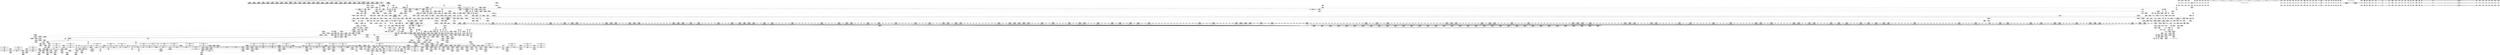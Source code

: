 digraph {
	CE0x4bf8960 [shape=record,shape=Mrecord,label="{CE0x4bf8960|apparmor_file_open:i_mode|security/apparmor/lsm.c,398|*SummSource*}"]
	CE0x4c34020 [shape=record,shape=Mrecord,label="{CE0x4c34020|80:_i64,_:_CRE_1277,1278_}"]
	CE0x4c1ceb0 [shape=record,shape=Mrecord,label="{CE0x4c1ceb0|apparmor_file_open:allow12|security/apparmor/lsm.c,403|*SummSource*}"]
	CE0x4c35800 [shape=record,shape=Mrecord,label="{CE0x4c35800|80:_i64,_:_CRE_1318,1319_}"]
	CE0x4c27050 [shape=record,shape=Mrecord,label="{CE0x4c27050|80:_i64,_:_CRE_455,456_}"]
	CE0x4bb9cb0 [shape=record,shape=Mrecord,label="{CE0x4bb9cb0|_ret_%struct.inode*_%tmp4,_!dbg_!18562|include/linux/fs.h,1916|*SummSource*}"]
	CE0x4c08d60 [shape=record,shape=Mrecord,label="{CE0x4c08d60|apparmor_file_open:tmp19|security/apparmor/lsm.c,396}"]
	CE0x4c95710 [shape=record,shape=Mrecord,label="{CE0x4c95710|aa_map_file_to_perms:tmp25|security/apparmor/include/file.h,206|*SummSource*}"]
	CE0x4bf68f0 [shape=record,shape=Mrecord,label="{CE0x4bf68f0|80:_i64,_:_CRE_1357,1358_}"]
	CE0x4c5d760 [shape=record,shape=Mrecord,label="{CE0x4c5d760|i64_-2147483648|*Constant*|*SummSink*}"]
	CE0x4c15200 [shape=record,shape=Mrecord,label="{CE0x4c15200|aa_cred_profile:tmp17|security/apparmor/include/context.h,100|*SummSource*}"]
	CE0x4c5c600 [shape=record,shape=Mrecord,label="{CE0x4c5c600|aa_cred_profile:tmp5|security/apparmor/include/context.h,99|*SummSource*}"]
	CE0x4bbf580 [shape=record,shape=Mrecord,label="{CE0x4bbf580|i64_2|*Constant*|*SummSink*}"]
	CE0x4c249a0 [shape=record,shape=Mrecord,label="{CE0x4c249a0|80:_i64,_:_CRE_412,413_}"]
	CE0x4befa90 [shape=record,shape=Mrecord,label="{CE0x4befa90|80:_i64,_:_CRE_104,112_|*MultipleSource*|security/apparmor/include/apparmor.h,117|*LoadInst*|security/apparmor/include/apparmor.h,117}"]
	CE0x4bf6e40 [shape=record,shape=Mrecord,label="{CE0x4bf6e40|80:_i64,_:_CRE_1362,1363_}"]
	CE0x4c355e0 [shape=record,shape=Mrecord,label="{CE0x4c355e0|80:_i64,_:_CRE_1316,1317_}"]
	CE0x4c54270 [shape=record,shape=Mrecord,label="{CE0x4c54270|aa_map_file_to_perms:tmp15|security/apparmor/include/file.h,203|*SummSource*}"]
	CE0x4c42d50 [shape=record,shape=Mrecord,label="{CE0x4c42d50|80:_i64,_:_CRE_1800,1804_|*MultipleSource*|security/apparmor/include/apparmor.h,117|*LoadInst*|security/apparmor/include/apparmor.h,117}"]
	CE0x4c2f950 [shape=record,shape=Mrecord,label="{CE0x4c2f950|80:_i64,_:_CRE_1210,1211_}"]
	CE0x4caf950 [shape=record,shape=Mrecord,label="{CE0x4caf950|aa_map_file_to_perms:tmp29|security/apparmor/include/file.h,208|*SummSink*}"]
	CE0x4bb8180 [shape=record,shape=Mrecord,label="{CE0x4bb8180|apparmor_file_open:call9|security/apparmor/lsm.c,401|*SummSink*}"]
	CE0x4c100c0 [shape=record,shape=Mrecord,label="{CE0x4c100c0|aa_cred_profile:tmp10|security/apparmor/include/context.h,100|*SummSink*}"]
	CE0x4c2c9a0 [shape=record,shape=Mrecord,label="{CE0x4c2c9a0|80:_i64,_:_CRE_615,616_}"]
	CE0x4bf0e60 [shape=record,shape=Mrecord,label="{CE0x4bf0e60|get_current:tmp4|./arch/x86/include/asm/current.h,14}"]
	CE0x4c0caa0 [shape=record,shape=Mrecord,label="{CE0x4c0caa0|aa_map_file_to_perms:tobool|security/apparmor/include/file.h,200|*SummSink*}"]
	CE0x4c49bb0 [shape=record,shape=Mrecord,label="{CE0x4c49bb0|aa_cred_profile:do.cond|*SummSource*}"]
	CE0x4c5ecc0 [shape=record,shape=Mrecord,label="{CE0x4c5ecc0|aa_map_file_to_perms:perms.4|*SummSource*}"]
	CE0x4cb0570 [shape=record,shape=Mrecord,label="{CE0x4cb0570|i64*_getelementptr_inbounds_(_19_x_i64_,_19_x_i64_*___llvm_gcov_ctr100,_i64_0,_i64_14)|*Constant*}"]
	CE0x4c2f380 [shape=record,shape=Mrecord,label="{CE0x4c2f380|80:_i64,_:_CRE_896,1208_|*MultipleSource*|security/apparmor/include/apparmor.h,117|*LoadInst*|security/apparmor/include/apparmor.h,117}"]
	CE0x4bf2530 [shape=record,shape=Mrecord,label="{CE0x4bf2530|mediated_filesystem:tmp4|*LoadInst*|security/apparmor/include/apparmor.h,117|*SummSink*}"]
	CE0x4bb4d60 [shape=record,shape=Mrecord,label="{CE0x4bb4d60|apparmor_file_open:conv|security/apparmor/lsm.c,403|*SummSink*}"]
	CE0x4ca2800 [shape=record,shape=Mrecord,label="{CE0x4ca2800|aa_map_file_to_perms:and9|security/apparmor/include/file.h,205}"]
	CE0x4cb0ec0 [shape=record,shape=Mrecord,label="{CE0x4cb0ec0|aa_map_file_to_perms:tmp32|security/apparmor/include/file.h,209|*SummSource*}"]
	CE0x4cb5eb0 [shape=record,shape=Mrecord,label="{CE0x4cb5eb0|aa_map_file_to_perms:tmp37|security/apparmor/include/file.h,211|*SummSource*}"]
	CE0x4bbb1a0 [shape=record,shape=Mrecord,label="{CE0x4bbb1a0|i64*_getelementptr_inbounds_(_12_x_i64_,_12_x_i64_*___llvm_gcov_ctr99,_i64_0,_i64_11)|*Constant*}"]
	CE0x4c8f780 [shape=record,shape=Mrecord,label="{CE0x4c8f780|aa_map_file_to_perms:land.lhs.true}"]
	CE0x4c29e10 [shape=record,shape=Mrecord,label="{CE0x4c29e10|80:_i64,_:_CRE_574,575_}"]
	CE0x4b85bc0 [shape=record,shape=Mrecord,label="{CE0x4b85bc0|mediated_filesystem:entry}"]
	CE0x4bfe100 [shape=record,shape=Mrecord,label="{CE0x4bfe100|apparmor_file_open:cred|Function::apparmor_file_open&Arg::cred::}"]
	CE0x4bcd8e0 [shape=record,shape=Mrecord,label="{CE0x4bcd8e0|apparmor_file_open:call|security/apparmor/lsm.c,382}"]
	CE0x4c23d60 [shape=record,shape=Mrecord,label="{CE0x4c23d60|_call_void_mcount()_#2|*SummSource*}"]
	CE0x4c267d0 [shape=record,shape=Mrecord,label="{CE0x4c267d0|80:_i64,_:_CRE_447,448_}"]
	CE0x4c0f210 [shape=record,shape=Mrecord,label="{CE0x4c0f210|aa_map_file_to_perms:and|security/apparmor/include/file.h,200}"]
	CE0x4bfa160 [shape=record,shape=Mrecord,label="{CE0x4bfa160|aa_path_perm:op|Function::aa_path_perm&Arg::op::|*SummSink*}"]
	CE0x4baec60 [shape=record,shape=Mrecord,label="{CE0x4baec60|mediated_filesystem:tmp|*SummSource*}"]
	CE0x4c2aad0 [shape=record,shape=Mrecord,label="{CE0x4c2aad0|80:_i64,_:_CRE_586,587_}"]
	CE0x4badd50 [shape=record,shape=Mrecord,label="{CE0x4badd50|file_inode:tmp4|*LoadInst*|include/linux/fs.h,1916}"]
	CE0x4c542e0 [shape=record,shape=Mrecord,label="{CE0x4c542e0|aa_map_file_to_perms:tmp15|security/apparmor/include/file.h,203|*SummSink*}"]
	CE0x4c00550 [shape=record,shape=Mrecord,label="{CE0x4c00550|124:_i32,_128:_i64,_144:_i32,_192:_i32,_200:_%struct.aa_dfa*,_:_CRE_32,40_|*MultipleSource*|security/apparmor/lsm.c,395|security/apparmor/lsm.c,396}"]
	CE0x4bb9f00 [shape=record,shape=Mrecord,label="{CE0x4bb9f00|apparmor_file_open:call1|security/apparmor/lsm.c,382|*SummSink*}"]
	CE0x4c3f270 [shape=record,shape=Mrecord,label="{CE0x4c3f270|80:_i64,_:_CRE_1655,1656_}"]
	CE0x4b86780 [shape=record,shape=Mrecord,label="{CE0x4b86780|_ret_i1_%lnot,_!dbg_!18565|security/apparmor/include/apparmor.h,117|*SummSource*}"]
	CE0x4c21ea0 [shape=record,shape=Mrecord,label="{CE0x4c21ea0|file_inode:tmp|*SummSink*}"]
	CE0x4c11620 [shape=record,shape=Mrecord,label="{CE0x4c11620|%struct.aa_task_cxt*_null|*Constant*|*SummSource*}"]
	CE0x4bae2f0 [shape=record,shape=Mrecord,label="{CE0x4bae2f0|mediated_filesystem:bb}"]
	CE0x4c3ad20 [shape=record,shape=Mrecord,label="{CE0x4c3ad20|80:_i64,_:_CRE_1368,1369_}"]
	CE0x4b8bd70 [shape=record,shape=Mrecord,label="{CE0x4b8bd70|apparmor_file_open:tmp|*SummSink*}"]
	CE0x4c2ae00 [shape=record,shape=Mrecord,label="{CE0x4c2ae00|80:_i64,_:_CRE_589,590_}"]
	CE0x4c041e0 [shape=record,shape=Mrecord,label="{CE0x4c041e0|124:_i32,_128:_i64,_144:_i32,_192:_i32,_200:_%struct.aa_dfa*,_:_CRE_232,240_|*MultipleSource*|security/apparmor/lsm.c,395|security/apparmor/lsm.c,396}"]
	CE0x4c364c0 [shape=record,shape=Mrecord,label="{CE0x4c364c0|80:_i64,_:_CRE_1330,1331_}"]
	CE0x4c05980 [shape=record,shape=Mrecord,label="{CE0x4c05980|apparmor_file_open:tmp16|security/apparmor/lsm.c,396}"]
	CE0x4c2b790 [shape=record,shape=Mrecord,label="{CE0x4c2b790|80:_i64,_:_CRE_598,599_}"]
	CE0x4c5f040 [shape=record,shape=Mrecord,label="{CE0x4c5f040|aa_map_file_to_perms:tmp39|security/apparmor/include/file.h,213}"]
	CE0x4c33be0 [shape=record,shape=Mrecord,label="{CE0x4c33be0|80:_i64,_:_CRE_1273,1274_}"]
	CE0x4ca8670 [shape=record,shape=Mrecord,label="{CE0x4ca8670|aa_map_file_to_perms:or5|security/apparmor/include/file.h,203|*SummSource*}"]
	CE0x4bf29a0 [shape=record,shape=Mrecord,label="{CE0x4bf29a0|i32_10|*Constant*|*SummSink*}"]
	CE0x4c8cc90 [shape=record,shape=Mrecord,label="{CE0x4c8cc90|aa_cred_profile:tmp31|security/apparmor/include/context.h,100|*SummSink*}"]
	CE0x4caea70 [shape=record,shape=Mrecord,label="{CE0x4caea70|aa_map_file_to_perms:tmp28|security/apparmor/include/file.h,208}"]
	CE0x4bbf400 [shape=record,shape=Mrecord,label="{CE0x4bbf400|i64_2|*Constant*|*SummSource*}"]
	CE0x4c296a0 [shape=record,shape=Mrecord,label="{CE0x4c296a0|80:_i64,_:_CRE_567,568_}"]
	CE0x4bab920 [shape=record,shape=Mrecord,label="{CE0x4bab920|get_current:tmp2|*SummSink*}"]
	CE0x4c0bfa0 [shape=record,shape=Mrecord,label="{CE0x4c0bfa0|0:_%struct.aa_profile*,_:_CRE_0,8_|*MultipleSource*|security/apparmor/include/context.h,99|*LoadInst*|security/apparmor/include/context.h,99|security/apparmor/include/context.h,100}"]
	CE0x4bb66b0 [shape=record,shape=Mrecord,label="{CE0x4bb66b0|i8_1|*Constant*|*SummSource*}"]
	CE0x4c3b380 [shape=record,shape=Mrecord,label="{CE0x4c3b380|80:_i64,_:_CRE_1374,1375_}"]
	CE0x4c3f490 [shape=record,shape=Mrecord,label="{CE0x4c3f490|80:_i64,_:_CRE_1657,1658_}"]
	CE0x4c40260 [shape=record,shape=Mrecord,label="{CE0x4c40260|80:_i64,_:_CRE_1670,1671_}"]
	CE0x4c26c10 [shape=record,shape=Mrecord,label="{CE0x4c26c10|80:_i64,_:_CRE_451,452_}"]
	CE0x4bf50e0 [shape=record,shape=Mrecord,label="{CE0x4bf50e0|_call_void_mcount()_#2}"]
	CE0x4c4fa10 [shape=record,shape=Mrecord,label="{CE0x4c4fa10|aa_cred_profile:expval|security/apparmor/include/context.h,100}"]
	CE0x4b95720 [shape=record,shape=Mrecord,label="{CE0x4b95720|i64*_getelementptr_inbounds_(_12_x_i64_,_12_x_i64_*___llvm_gcov_ctr99,_i64_0,_i64_0)|*Constant*}"]
	CE0x4c4eb40 [shape=record,shape=Mrecord,label="{CE0x4c4eb40|aa_map_file_to_perms:tmp10|*LoadInst*|security/apparmor/include/file.h,202|*SummSink*}"]
	CE0x4bee4e0 [shape=record,shape=Mrecord,label="{CE0x4bee4e0|i64_-2147483648|*Constant*}"]
	CE0x4c8e190 [shape=record,shape=Mrecord,label="{CE0x4c8e190|aa_cred_profile:tmp33|security/apparmor/include/context.h,101|*SummSink*}"]
	CE0x4c5c3b0 [shape=record,shape=Mrecord,label="{CE0x4c5c3b0|128:_i8*,_:_CRE_0,4_|*MultipleSource*|Function::aa_cred_profile&Arg::cred::|Function::apparmor_file_open&Arg::cred::|security/apparmor/include/context.h,99}"]
	CE0x4c03280 [shape=record,shape=Mrecord,label="{CE0x4c03280|124:_i32,_128:_i64,_144:_i32,_192:_i32,_200:_%struct.aa_dfa*,_:_CRE_160,188_|*MultipleSource*|security/apparmor/lsm.c,395|security/apparmor/lsm.c,396}"]
	CE0x4c87fa0 [shape=record,shape=Mrecord,label="{CE0x4c87fa0|aa_map_file_to_perms:tmp2|*LoadInst*|security/apparmor/include/file.h,197|*SummSource*}"]
	CE0x4c315a0 [shape=record,shape=Mrecord,label="{CE0x4c315a0|80:_i64,_:_CRE_1237,1238_}"]
	CE0x4c507e0 [shape=record,shape=Mrecord,label="{CE0x4c507e0|aa_cred_profile:do.end}"]
	CE0x4c2fb70 [shape=record,shape=Mrecord,label="{CE0x4c2fb70|80:_i64,_:_CRE_1212,1213_}"]
	CE0x4c4d790 [shape=record,shape=Mrecord,label="{CE0x4c4d790|aa_map_file_to_perms:tmp4|security/apparmor/include/file.h,200|*SummSource*}"]
	CE0x4c25c50 [shape=record,shape=Mrecord,label="{CE0x4c25c50|80:_i64,_:_CRE_435,436_}"]
	CE0x4bfae70 [shape=record,shape=Mrecord,label="{CE0x4bfae70|aa_path_perm:flags|Function::aa_path_perm&Arg::flags::|*SummSink*}"]
	CE0x4c96220 [shape=record,shape=Mrecord,label="{CE0x4c96220|aa_map_file_to_perms:tmp13|security/apparmor/include/file.h,202|*SummSink*}"]
	CE0x4bf8ed0 [shape=record,shape=Mrecord,label="{CE0x4bf8ed0|apparmor_file_open:tmp25|security/apparmor/lsm.c,398|*SummSink*}"]
	CE0x4c25910 [shape=record,shape=Mrecord,label="{CE0x4c25910|80:_i64,_:_CRE_431,432_}"]
	CE0x4c48440 [shape=record,shape=Mrecord,label="{CE0x4c48440|aa_cred_profile:do.body5|*SummSink*}"]
	CE0x4c9c980 [shape=record,shape=Mrecord,label="{CE0x4c9c980|aa_map_file_to_perms:tmp}"]
	CE0x46eb6e0 [shape=record,shape=Mrecord,label="{CE0x46eb6e0|get_current:tmp1}"]
	CE0x4c53fc0 [shape=record,shape=Mrecord,label="{CE0x4c53fc0|aa_cred_profile:if.end|*SummSink*}"]
	CE0x4c09040 [shape=record,shape=Mrecord,label="{CE0x4c09040|apparmor_file_open:tmp19|security/apparmor/lsm.c,396|*SummSource*}"]
	CE0x4bed540 [shape=record,shape=Mrecord,label="{CE0x4bed540|80:_i64,_:_CRE_360,368_|*MultipleSource*|security/apparmor/include/apparmor.h,117|*LoadInst*|security/apparmor/include/apparmor.h,117}"]
	CE0x4c09780 [shape=record,shape=Mrecord,label="{CE0x4c09780|i64*_getelementptr_inbounds_(_12_x_i64_,_12_x_i64_*___llvm_gcov_ctr99,_i64_0,_i64_9)|*Constant*|*SummSource*}"]
	CE0x4c14f80 [shape=record,shape=Mrecord,label="{CE0x4c14f80|aa_cred_profile:tmp17|security/apparmor/include/context.h,100}"]
	CE0x4c77c80 [shape=record,shape=Mrecord,label="{CE0x4c77c80|aa_map_file_to_perms:and12|security/apparmor/include/file.h,206|*SummSink*}"]
	CE0x4cb1450 [shape=record,shape=Mrecord,label="{CE0x4cb1450|aa_map_file_to_perms:tmp32|security/apparmor/include/file.h,209|*SummSink*}"]
	CE0x4c28420 [shape=record,shape=Mrecord,label="{CE0x4c28420|80:_i64,_:_CRE_512,528_|*MultipleSource*|security/apparmor/include/apparmor.h,117|*LoadInst*|security/apparmor/include/apparmor.h,117}"]
	CE0x4c8a2d0 [shape=record,shape=Mrecord,label="{CE0x4c8a2d0|aa_cred_profile:tmp27|security/apparmor/include/context.h,100}"]
	CE0x4c7b540 [shape=record,shape=Mrecord,label="{CE0x4c7b540|aa_cred_profile:tmp2|*SummSource*}"]
	CE0x4c417a0 [shape=record,shape=Mrecord,label="{CE0x4c417a0|80:_i64,_:_CRE_1704,1712_|*MultipleSource*|security/apparmor/include/apparmor.h,117|*LoadInst*|security/apparmor/include/apparmor.h,117}"]
	CE0x4bcf870 [shape=record,shape=Mrecord,label="{CE0x4bcf870|get_current:tmp2|*SummSource*}"]
	CE0x4ca25b0 [shape=record,shape=Mrecord,label="{CE0x4ca25b0|aa_map_file_to_perms:tmp20|security/apparmor/include/file.h,205|*SummSink*}"]
	CE0x4c8d9b0 [shape=record,shape=Mrecord,label="{CE0x4c8d9b0|aa_cred_profile:tmp32|security/apparmor/include/context.h,101|*SummSink*}"]
	CE0x4c2b240 [shape=record,shape=Mrecord,label="{CE0x4c2b240|80:_i64,_:_CRE_593,594_}"]
	CE0x4c326a0 [shape=record,shape=Mrecord,label="{CE0x4c326a0|80:_i64,_:_CRE_1253,1254_}"]
	CE0x4c028c0 [shape=record,shape=Mrecord,label="{CE0x4c028c0|124:_i32,_128:_i64,_144:_i32,_192:_i32,_200:_%struct.aa_dfa*,_:_CRE_136,144_|*MultipleSource*|security/apparmor/lsm.c,395|security/apparmor/lsm.c,396}"]
	CE0x4bfc0b0 [shape=record,shape=Mrecord,label="{CE0x4bfc0b0|apparmor_file_open:tmp15|security/apparmor/lsm.c,391}"]
	CE0x4c1d150 [shape=record,shape=Mrecord,label="{CE0x4c1d150|apparmor_file_open:error.0}"]
	CE0x59a9d70 [shape=record,shape=Mrecord,label="{CE0x59a9d70|24:_%struct.dentry*,_32:_%struct.inode*,_128:_i32,_132:_i32,_456:_i8*,_:_CRE_13,14_}"]
	CE0x4c2c560 [shape=record,shape=Mrecord,label="{CE0x4c2c560|80:_i64,_:_CRE_611,612_}"]
	CE0x4c3cf60 [shape=record,shape=Mrecord,label="{CE0x4c3cf60|80:_i64,_:_CRE_1622,1623_}"]
	CE0x4bf7860 [shape=record,shape=Mrecord,label="{CE0x4bf7860|apparmor_file_open:tmp24|security/apparmor/lsm.c,398}"]
	CE0x4c5a6d0 [shape=record,shape=Mrecord,label="{CE0x4c5a6d0|i64*_getelementptr_inbounds_(_19_x_i64_,_19_x_i64_*___llvm_gcov_ctr100,_i64_0,_i64_3)|*Constant*|*SummSource*}"]
	CE0x4cb4aa0 [shape=record,shape=Mrecord,label="{CE0x4cb4aa0|aa_map_file_to_perms:tmp34|security/apparmor/include/file.h,210|*SummSink*}"]
	CE0x4cb2720 [shape=record,shape=Mrecord,label="{CE0x4cb2720|i32_64|*Constant*}"]
	CE0x4c3d8f0 [shape=record,shape=Mrecord,label="{CE0x4c3d8f0|80:_i64,_:_CRE_1631,1632_}"]
	CE0x4b8cfa0 [shape=record,shape=Mrecord,label="{CE0x4b8cfa0|apparmor_file_open:if.end13}"]
	CE0x4bf0b00 [shape=record,shape=Mrecord,label="{CE0x4bf0b00|mediated_filesystem:tmp1|*SummSink*}"]
	CE0x4c4b3a0 [shape=record,shape=Mrecord,label="{CE0x4c4b3a0|aa_cred_profile:tobool|security/apparmor/include/context.h,100|*SummSink*}"]
	CE0x4c2daa0 [shape=record,shape=Mrecord,label="{CE0x4c2daa0|80:_i64,_:_CRE_631,632_}"]
	CE0x4ca6e10 [shape=record,shape=Mrecord,label="{CE0x4ca6e10|aa_map_file_to_perms:if.then17|*SummSink*}"]
	CE0x4c0aab0 [shape=record,shape=Mrecord,label="{CE0x4c0aab0|i64*_getelementptr_inbounds_(_16_x_i64_,_16_x_i64_*___llvm_gcov_ctr46,_i64_0,_i64_1)|*Constant*}"]
	CE0x4c01870 [shape=record,shape=Mrecord,label="{CE0x4c01870|124:_i32,_128:_i64,_144:_i32,_192:_i32,_200:_%struct.aa_dfa*,_:_CRE_96,104_|*MultipleSource*|security/apparmor/lsm.c,395|security/apparmor/lsm.c,396}"]
	CE0x4c3fe20 [shape=record,shape=Mrecord,label="{CE0x4c3fe20|80:_i64,_:_CRE_1666,1667_}"]
	CE0x4bbdae0 [shape=record,shape=Mrecord,label="{CE0x4bbdae0|get_current:entry|*SummSink*}"]
	CE0x4c19d70 [shape=record,shape=Mrecord,label="{CE0x4c19d70|aa_cred_profile:tmp23|security/apparmor/include/context.h,100}"]
	CE0x4bba160 [shape=record,shape=Mrecord,label="{CE0x4bba160|apparmor_file_open:tobool|security/apparmor/lsm.c,390|*SummSink*}"]
	CE0x4bef5b0 [shape=record,shape=Mrecord,label="{CE0x4bef5b0|80:_i64,_:_CRE_80,88_|*MultipleSource*|security/apparmor/include/apparmor.h,117|*LoadInst*|security/apparmor/include/apparmor.h,117}"]
	CE0x59a5480 [shape=record,shape=Mrecord,label="{CE0x59a5480|apparmor_file_open:bb}"]
	CE0x4beffc0 [shape=record,shape=Mrecord,label="{CE0x4beffc0|80:_i64,_:_CRE_128,132_|*MultipleSource*|security/apparmor/include/apparmor.h,117|*LoadInst*|security/apparmor/include/apparmor.h,117}"]
	CE0x4c3ed20 [shape=record,shape=Mrecord,label="{CE0x4c3ed20|80:_i64,_:_CRE_1650,1651_}"]
	CE0x4c43320 [shape=record,shape=Mrecord,label="{CE0x4c43320|80:_i64,_:_CRE_1824,1828_|*MultipleSource*|security/apparmor/include/apparmor.h,117|*LoadInst*|security/apparmor/include/apparmor.h,117}"]
	CE0x4beebf0 [shape=record,shape=Mrecord,label="{CE0x4beebf0|80:_i64,_:_CRE_32,40_|*MultipleSource*|security/apparmor/include/apparmor.h,117|*LoadInst*|security/apparmor/include/apparmor.h,117}"]
	CE0x4b965b0 [shape=record,shape=Mrecord,label="{CE0x4b965b0|apparmor_file_open:cond|security/apparmor/lsm.c, 398|*SummSource*}"]
	CE0x4c40480 [shape=record,shape=Mrecord,label="{CE0x4c40480|80:_i64,_:_CRE_1672,1673_}"]
	CE0x4c3fc00 [shape=record,shape=Mrecord,label="{CE0x4c3fc00|80:_i64,_:_CRE_1664,1665_}"]
	CE0x4c5ac20 [shape=record,shape=Mrecord,label="{CE0x4c5ac20|aa_cred_profile:tmp4|*LoadInst*|security/apparmor/include/context.h,99}"]
	CE0x4c0dfb0 [shape=record,shape=Mrecord,label="{CE0x4c0dfb0|aa_cred_profile:tmp14|security/apparmor/include/context.h,100|*SummSource*}"]
	CE0x4c5c480 [shape=record,shape=Mrecord,label="{CE0x4c5c480|128:_i8*,_:_CRE_8,16_|*MultipleSource*|Function::aa_cred_profile&Arg::cred::|Function::apparmor_file_open&Arg::cred::|security/apparmor/include/context.h,99}"]
	CE0x4c7bdc0 [shape=record,shape=Mrecord,label="{CE0x4c7bdc0|i64_2|*Constant*}"]
	CE0x4bf05e0 [shape=record,shape=Mrecord,label="{CE0x4bf05e0|aa_map_file_to_perms:if.end19|*SummSource*}"]
	CE0x4c35a20 [shape=record,shape=Mrecord,label="{CE0x4c35a20|80:_i64,_:_CRE_1320,1321_}"]
	CE0x4c4dd00 [shape=record,shape=Mrecord,label="{CE0x4c4dd00|GLOBAL:__llvm_gcov_ctr46|Global_var:__llvm_gcov_ctr46|*SummSource*}"]
	CE0x4c31e20 [shape=record,shape=Mrecord,label="{CE0x4c31e20|80:_i64,_:_CRE_1245,1246_}"]
	CE0x4c44f00 [shape=record,shape=Mrecord,label="{CE0x4c44f00|80:_i64,_:_CRE_1920,1928_|*MultipleSource*|security/apparmor/include/apparmor.h,117|*LoadInst*|security/apparmor/include/apparmor.h,117}"]
	CE0x4c0d4b0 [shape=record,shape=Mrecord,label="{CE0x4c0d4b0|aa_cred_profile:tmp|*SummSink*}"]
	CE0x4c7b8b0 [shape=record,shape=Mrecord,label="{CE0x4c7b8b0|aa_map_file_to_perms:tmp9|security/apparmor/include/file.h,201|*SummSink*}"]
	CE0x4c04e10 [shape=record,shape=Mrecord,label="{CE0x4c04e10|124:_i32,_128:_i64,_144:_i32,_192:_i32,_200:_%struct.aa_dfa*,_:_CRE_272,528_|*MultipleSource*|security/apparmor/lsm.c,395|security/apparmor/lsm.c,396}"]
	CE0x4c25360 [shape=record,shape=Mrecord,label="{CE0x4c25360|80:_i64,_:_CRE_424,425_}"]
	CE0x4c89ee0 [shape=record,shape=Mrecord,label="{CE0x4c89ee0|aa_cred_profile:tmp26|security/apparmor/include/context.h,100}"]
	CE0x4c32590 [shape=record,shape=Mrecord,label="{CE0x4c32590|80:_i64,_:_CRE_1252,1253_}"]
	CE0x4c21b30 [shape=record,shape=Mrecord,label="{CE0x4c21b30|file_inode:bb|*SummSource*}"]
	CE0x4c02650 [shape=record,shape=Mrecord,label="{CE0x4c02650|124:_i32,_128:_i64,_144:_i32,_192:_i32,_200:_%struct.aa_dfa*,_:_CRE_128,136_|*MultipleSource*|security/apparmor/lsm.c,395|security/apparmor/lsm.c,396}"]
	CE0x4bbabf0 [shape=record,shape=Mrecord,label="{CE0x4bbabf0|apparmor_file_open:tmp10|security/apparmor/lsm.c,390}"]
	CE0x4bf7de0 [shape=record,shape=Mrecord,label="{CE0x4bf7de0|i32_4|*Constant*|*SummSink*}"]
	CE0x4c997b0 [shape=record,shape=Mrecord,label="{CE0x4c997b0|aa_map_file_to_perms:tmp21|security/apparmor/include/file.h,205|*SummSource*}"]
	CE0x4c293d0 [shape=record,shape=Mrecord,label="{CE0x4c293d0|80:_i64,_:_CRE_564,565_}"]
	CE0x4c30b00 [shape=record,shape=Mrecord,label="{CE0x4c30b00|80:_i64,_:_CRE_1227,1228_}"]
	CE0x4c28230 [shape=record,shape=Mrecord,label="{CE0x4c28230|80:_i64,_:_CRE_504,512_|*MultipleSource*|security/apparmor/include/apparmor.h,117|*LoadInst*|security/apparmor/include/apparmor.h,117}"]
	CE0x4c23130 [shape=record,shape=Mrecord,label="{CE0x4c23130|_call_void_mcount()_#2}"]
	CE0x4bf7a10 [shape=record,shape=Mrecord,label="{CE0x4bf7a10|apparmor_file_open:tmp24|security/apparmor/lsm.c,398|*SummSource*}"]
	CE0x4c4fec0 [shape=record,shape=Mrecord,label="{CE0x4c4fec0|aa_map_file_to_perms:tmp7|security/apparmor/include/file.h,200|*SummSource*}"]
	CE0x4c5e5e0 [shape=record,shape=Mrecord,label="{CE0x4c5e5e0|aa_map_file_to_perms:perms.4}"]
	CE0x4bf3c90 [shape=record,shape=Mrecord,label="{CE0x4bf3c90|mediated_filesystem:tmp|*SummSink*}"]
	CE0x4c9b2e0 [shape=record,shape=Mrecord,label="{CE0x4c9b2e0|i64_7|*Constant*}"]
	CE0x4c276b0 [shape=record,shape=Mrecord,label="{CE0x4c276b0|80:_i64,_:_CRE_461,462_}"]
	CE0x4c365d0 [shape=record,shape=Mrecord,label="{CE0x4c365d0|80:_i64,_:_CRE_1331,1332_}"]
	CE0x4babbe0 [shape=record,shape=Mrecord,label="{CE0x4babbe0|i64*_getelementptr_inbounds_(_2_x_i64_,_2_x_i64_*___llvm_gcov_ctr55,_i64_0,_i64_0)|*Constant*|*SummSource*}"]
	CE0x4c1c7a0 [shape=record,shape=Mrecord,label="{CE0x4c1c7a0|i64_12|*Constant*|*SummSink*}"]
	CE0x4c5d690 [shape=record,shape=Mrecord,label="{CE0x4c5d690|i64_-2147483648|*Constant*|*SummSource*}"]
	CE0x4ca3de0 [shape=record,shape=Mrecord,label="{CE0x4ca3de0|aa_map_file_to_perms:if.then22|*SummSource*}"]
	CE0x4bf5f60 [shape=record,shape=Mrecord,label="{CE0x4bf5f60|80:_i64,_:_CRE_1348,1349_}"]
	CE0x4bbfc40 [shape=record,shape=Mrecord,label="{CE0x4bbfc40|apparmor_file_open:tmp4|security/apparmor/lsm.c,382|*SummSink*}"]
	CE0x4c0ffe0 [shape=record,shape=Mrecord,label="{CE0x4c0ffe0|aa_cred_profile:tmp10|security/apparmor/include/context.h,100}"]
	CE0x4c2b680 [shape=record,shape=Mrecord,label="{CE0x4c2b680|80:_i64,_:_CRE_597,598_}"]
	CE0x4c3d4b0 [shape=record,shape=Mrecord,label="{CE0x4c3d4b0|80:_i64,_:_CRE_1627,1628_}"]
	CE0x4c5c340 [shape=record,shape=Mrecord,label="{CE0x4c5c340|128:_i8*,_:_CRE_4,8_|*MultipleSource*|Function::aa_cred_profile&Arg::cred::|Function::apparmor_file_open&Arg::cred::|security/apparmor/include/context.h,99}"]
	CE0x4c2b130 [shape=record,shape=Mrecord,label="{CE0x4c2b130|80:_i64,_:_CRE_592,593_}"]
	CE0x4c31c00 [shape=record,shape=Mrecord,label="{CE0x4c31c00|80:_i64,_:_CRE_1243,1244_}"]
	CE0x4ca9920 [shape=record,shape=Mrecord,label="{CE0x4ca9920|aa_map_file_to_perms:tmp24|security/apparmor/include/file.h,205|*SummSink*}"]
	CE0x4c0f690 [shape=record,shape=Mrecord,label="{CE0x4c0f690|aa_cred_profile:tmp|*SummSource*}"]
	CE0x4c7e020 [shape=record,shape=Mrecord,label="{CE0x4c7e020|aa_cred_profile:tobool4|security/apparmor/include/context.h,100|*SummSource*}"]
	CE0x4c409d0 [shape=record,shape=Mrecord,label="{CE0x4c409d0|80:_i64,_:_CRE_1677,1678_}"]
	CE0x4c26280 [shape=record,shape=Mrecord,label="{CE0x4c26280|80:_i64,_:_CRE_442,443_}"]
	CE0x4c41030 [shape=record,shape=Mrecord,label="{CE0x4c41030|80:_i64,_:_CRE_1683,1684_}"]
	CE0x4c9a8a0 [shape=record,shape=Mrecord,label="{CE0x4c9a8a0|aa_map_file_to_perms:tmp|*SummSink*}"]
	CE0x4c07b20 [shape=record,shape=Mrecord,label="{CE0x4c07b20|apparmor_file_open:cmp|security/apparmor/lsm.c,396|*SummSink*}"]
	CE0x4c1a100 [shape=record,shape=Mrecord,label="{CE0x4c1a100|aa_cred_profile:tmp23|security/apparmor/include/context.h,100|*SummSink*}"]
	CE0x4bfdb10 [shape=record,shape=Mrecord,label="{CE0x4bfdb10|GLOBAL:aa_cred_profile|*Constant*|*SummSink*}"]
	CE0x4bcb860 [shape=record,shape=Mrecord,label="{CE0x4bcb860|24:_%struct.dentry*,_32:_%struct.inode*,_128:_i32,_132:_i32,_456:_i8*,_:_CRE_456,464_|*MultipleSource*|Function::apparmor_file_open&Arg::file::|security/apparmor/lsm.c,378}"]
	CE0x4bcd9e0 [shape=record,shape=Mrecord,label="{CE0x4bcd9e0|apparmor_file_open:call|security/apparmor/lsm.c,382|*SummSink*}"]
	CE0x4c56030 [shape=record,shape=Mrecord,label="{CE0x4c56030|mediated_filesystem:and|security/apparmor/include/apparmor.h,117|*SummSource*}"]
	CE0x4c3d070 [shape=record,shape=Mrecord,label="{CE0x4c3d070|80:_i64,_:_CRE_1623,1624_}"]
	CE0x4cb5cf0 [shape=record,shape=Mrecord,label="{CE0x4cb5cf0|i64*_getelementptr_inbounds_(_19_x_i64_,_19_x_i64_*___llvm_gcov_ctr100,_i64_0,_i64_17)|*Constant*}"]
	CE0x4bd1180 [shape=record,shape=Mrecord,label="{CE0x4bd1180|i64*_getelementptr_inbounds_(_16_x_i64_,_16_x_i64_*___llvm_gcov_ctr46,_i64_0,_i64_4)|*Constant*|*SummSource*}"]
	CE0x4c00820 [shape=record,shape=Mrecord,label="{CE0x4c00820|124:_i32,_128:_i64,_144:_i32,_192:_i32,_200:_%struct.aa_dfa*,_:_CRE_40,48_|*MultipleSource*|security/apparmor/lsm.c,395|security/apparmor/lsm.c,396}"]
	CE0x4c339c0 [shape=record,shape=Mrecord,label="{CE0x4c339c0|80:_i64,_:_CRE_1271,1272_}"]
	CE0x4c517a0 [shape=record,shape=Mrecord,label="{CE0x4c517a0|aa_cred_profile:do.end10|*SummSink*}"]
	CE0x4c50920 [shape=record,shape=Mrecord,label="{CE0x4c50920|aa_cred_profile:do.end|*SummSource*}"]
	CE0x4bf9530 [shape=record,shape=Mrecord,label="{CE0x4bf9530|apparmor_file_open:tmp13|security/apparmor/lsm.c,390|*SummSource*}"]
	CE0x4bf7760 [shape=record,shape=Mrecord,label="{CE0x4bf7760|apparmor_file_open:tmp23|security/apparmor/lsm.c,398|*SummSource*}"]
	CE0x4bb8070 [shape=record,shape=Mrecord,label="{CE0x4bb8070|apparmor_file_open:call9|security/apparmor/lsm.c,401|*SummSource*}"]
	CE0x4c51d60 [shape=record,shape=Mrecord,label="{CE0x4c51d60|aa_cred_profile:lnot2|security/apparmor/include/context.h,100}"]
	CE0x4cb6340 [shape=record,shape=Mrecord,label="{CE0x4cb6340|aa_map_file_to_perms:tmp37|security/apparmor/include/file.h,211|*SummSink*}"]
	CE0x4c35b30 [shape=record,shape=Mrecord,label="{CE0x4c35b30|80:_i64,_:_CRE_1321,1322_}"]
	CE0x4cb1fc0 [shape=record,shape=Mrecord,label="{CE0x4cb1fc0|aa_map_file_to_perms:perms.3}"]
	CE0x4c419c0 [shape=record,shape=Mrecord,label="{CE0x4c419c0|80:_i64,_:_CRE_1712,1720_|*MultipleSource*|security/apparmor/include/apparmor.h,117|*LoadInst*|security/apparmor/include/apparmor.h,117}"]
	CE0x4beb6e0 [shape=record,shape=Mrecord,label="{CE0x4beb6e0|80:_i64,_:_CRE_216,224_|*MultipleSource*|security/apparmor/include/apparmor.h,117|*LoadInst*|security/apparmor/include/apparmor.h,117}"]
	CE0x4ca9f90 [shape=record,shape=Mrecord,label="{CE0x4ca9f90|aa_map_file_to_perms:and2|security/apparmor/include/file.h,202|*SummSource*}"]
	CE0x4b85100 [shape=record,shape=Mrecord,label="{CE0x4b85100|apparmor_file_open:tmp7|security/apparmor/lsm.c,382}"]
	CE0x4bea350 [shape=record,shape=Mrecord,label="{CE0x4bea350|mediated_filesystem:tmp2|*SummSource*}"]
	CE0x4cb23a0 [shape=record,shape=Mrecord,label="{CE0x4cb23a0|aa_map_file_to_perms:perms.3|*SummSource*}"]
	CE0x4c2ddd0 [shape=record,shape=Mrecord,label="{CE0x4c2ddd0|80:_i64,_:_CRE_648,656_|*MultipleSource*|security/apparmor/include/apparmor.h,117|*LoadInst*|security/apparmor/include/apparmor.h,117}"]
	CE0x4bfcdd0 [shape=record,shape=Mrecord,label="{CE0x4bfcdd0|i16_2053|*Constant*}"]
	CE0x4b8b0f0 [shape=record,shape=Mrecord,label="{CE0x4b8b0f0|apparmor_file_open:if.end13|*SummSource*}"]
	CE0x4bfeaf0 [shape=record,shape=Mrecord,label="{CE0x4bfeaf0|_ret_%struct.aa_profile*_%tmp34,_!dbg_!18602|security/apparmor/include/context.h,101}"]
	CE0x4c53b80 [shape=record,shape=Mrecord,label="{CE0x4c53b80|aa_cred_profile:profile|security/apparmor/include/context.h,100}"]
	CE0x4cad920 [shape=record,shape=Mrecord,label="{CE0x4cad920|aa_map_file_to_perms:and15|security/apparmor/include/file.h,208}"]
	CE0x4c0df00 [shape=record,shape=Mrecord,label="{CE0x4c0df00|aa_cred_profile:tmp14|security/apparmor/include/context.h,100}"]
	CE0x4c0a680 [shape=record,shape=Mrecord,label="{CE0x4c0a680|aa_map_file_to_perms:and7|security/apparmor/include/file.h,205|*SummSource*}"]
	CE0x4c59c50 [shape=record,shape=Mrecord,label="{CE0x4c59c50|128:_i8*,_:_CRE_104,112_|*MultipleSource*|Function::aa_cred_profile&Arg::cred::|Function::apparmor_file_open&Arg::cred::|security/apparmor/include/context.h,99}"]
	CE0x4bb9160 [shape=record,shape=Mrecord,label="{CE0x4bb9160|i32_15|*Constant*|*SummSink*}"]
	CE0x4cb2930 [shape=record,shape=Mrecord,label="{CE0x4cb2930|i32_64|*Constant*|*SummSource*}"]
	CE0x4c32260 [shape=record,shape=Mrecord,label="{CE0x4c32260|80:_i64,_:_CRE_1249,1250_}"]
	CE0x4c20560 [shape=record,shape=Mrecord,label="{CE0x4c20560|apparmor_file_open:retval.0}"]
	CE0x4c21f30 [shape=record,shape=Mrecord,label="{CE0x4c21f30|i64_1|*Constant*}"]
	CE0x4c4c770 [shape=record,shape=Mrecord,label="{CE0x4c4c770|GLOBAL:__llvm_gcov_ctr100|Global_var:__llvm_gcov_ctr100|*SummSource*}"]
	CE0x4c4e9c0 [shape=record,shape=Mrecord,label="{CE0x4c4e9c0|aa_map_file_to_perms:tmp10|*LoadInst*|security/apparmor/include/file.h,202|*SummSource*}"]
	CE0x4cb3660 [shape=record,shape=Mrecord,label="{CE0x4cb3660|aa_map_file_to_perms:tobool21|security/apparmor/include/file.h,210|*SummSource*}"]
	CE0x4c034f0 [shape=record,shape=Mrecord,label="{CE0x4c034f0|124:_i32,_128:_i64,_144:_i32,_192:_i32,_200:_%struct.aa_dfa*,_:_CRE_192,196_|*MultipleSource*|security/apparmor/lsm.c,395|security/apparmor/lsm.c,396}"]
	CE0x4c597a0 [shape=record,shape=Mrecord,label="{CE0x4c597a0|128:_i8*,_:_CRE_40,44_|*MultipleSource*|Function::aa_cred_profile&Arg::cred::|Function::apparmor_file_open&Arg::cred::|security/apparmor/include/context.h,99}"]
	CE0x4c8d1c0 [shape=record,shape=Mrecord,label="{CE0x4c8d1c0|i64*_getelementptr_inbounds_(_16_x_i64_,_16_x_i64_*___llvm_gcov_ctr46,_i64_0,_i64_15)|*Constant*|*SummSource*}"]
	CE0x4c45e80 [shape=record,shape=Mrecord,label="{CE0x4c45e80|80:_i64,_:_CRE_2268,2304_|*MultipleSource*|security/apparmor/include/apparmor.h,117|*LoadInst*|security/apparmor/include/apparmor.h,117}"]
	CE0x4c4c270 [shape=record,shape=Mrecord,label="{CE0x4c4c270|_call_void_mcount()_#2|*SummSource*}"]
	CE0x4bb6c90 [shape=record,shape=Mrecord,label="{CE0x4bb6c90|apparmor_file_open:bf.clear|security/apparmor/lsm.c,390|*SummSink*}"]
	CE0x4bffb40 [shape=record,shape=Mrecord,label="{CE0x4bffb40|124:_i32,_128:_i64,_144:_i32,_192:_i32,_200:_%struct.aa_dfa*,_:_CRE_8,16_|*MultipleSource*|security/apparmor/lsm.c,395|security/apparmor/lsm.c,396}"]
	CE0x4b94200 [shape=record,shape=Mrecord,label="{CE0x4b94200|apparmor_file_open:file|Function::apparmor_file_open&Arg::file::|*SummSource*}"]
	CE0x4bf9640 [shape=record,shape=Mrecord,label="{CE0x4bf9640|apparmor_file_open:tmp13|security/apparmor/lsm.c,390|*SummSink*}"]
	CE0x4caae90 [shape=record,shape=Mrecord,label="{CE0x4caae90|aa_map_file_to_perms:tmp11|security/apparmor/include/file.h,202|*SummSink*}"]
	CE0x4c29480 [shape=record,shape=Mrecord,label="{CE0x4c29480|80:_i64,_:_CRE_565,566_}"]
	CE0x4c07a10 [shape=record,shape=Mrecord,label="{CE0x4c07a10|i64_3|*Constant*|*SummSink*}"]
	CE0x4c01ae0 [shape=record,shape=Mrecord,label="{CE0x4c01ae0|124:_i32,_128:_i64,_144:_i32,_192:_i32,_200:_%struct.aa_dfa*,_:_CRE_104,112_|*MultipleSource*|security/apparmor/lsm.c,395|security/apparmor/lsm.c,396}"]
	CE0x4c07db0 [shape=record,shape=Mrecord,label="{CE0x4c07db0|apparmor_file_open:cmp|security/apparmor/lsm.c,396}"]
	CE0x4bada80 [shape=record,shape=Mrecord,label="{CE0x4bada80|i32_0|*Constant*}"]
	CE0x4c75560 [shape=record,shape=Mrecord,label="{CE0x4c75560|aa_cred_profile:do.body6|*SummSink*}"]
	CE0x4b8d540 [shape=record,shape=Mrecord,label="{CE0x4b8d540|apparmor_file_open:entry|*SummSource*}"]
	CE0x4ca6820 [shape=record,shape=Mrecord,label="{CE0x4ca6820|aa_map_file_to_perms:or|security/apparmor/include/file.h,201|*SummSink*}"]
	CE0x4ca8090 [shape=record,shape=Mrecord,label="{CE0x4ca8090|aa_map_file_to_perms:and9|security/apparmor/include/file.h,205|*SummSource*}"]
	CE0x4c52440 [shape=record,shape=Mrecord,label="{CE0x4c52440|aa_cred_profile:lnot3|security/apparmor/include/context.h,100|*SummSource*}"]
	CE0x4c35090 [shape=record,shape=Mrecord,label="{CE0x4c35090|80:_i64,_:_CRE_1311,1312_}"]
	CE0x4c26f40 [shape=record,shape=Mrecord,label="{CE0x4c26f40|80:_i64,_:_CRE_454,455_}"]
	CE0x4bc0f20 [shape=record,shape=Mrecord,label="{CE0x4bc0f20|apparmor_file_open:call2|security/apparmor/lsm.c,390}"]
	CE0x4bf0760 [shape=record,shape=Mrecord,label="{CE0x4bf0760|aa_map_file_to_perms:if.then17}"]
	CE0x4c79b00 [shape=record,shape=Mrecord,label="{CE0x4c79b00|i8*_getelementptr_inbounds_(_36_x_i8_,_36_x_i8_*_.str12,_i32_0,_i32_0)|*Constant*|*SummSink*}"]
	CE0x4bee100 [shape=record,shape=Mrecord,label="{CE0x4bee100|80:_i64,_:_CRE_396,397_}"]
	CE0x4c793c0 [shape=record,shape=Mrecord,label="{CE0x4c793c0|i8*_getelementptr_inbounds_(_36_x_i8_,_36_x_i8_*_.str12,_i32_0,_i32_0)|*Constant*}"]
	CE0x4c5f330 [shape=record,shape=Mrecord,label="{CE0x4c5f330|i64*_getelementptr_inbounds_(_19_x_i64_,_19_x_i64_*___llvm_gcov_ctr100,_i64_0,_i64_18)|*Constant*}"]
	CE0x4c444c0 [shape=record,shape=Mrecord,label="{CE0x4c444c0|80:_i64,_:_CRE_1876,1877_}"]
	CE0x4c56be0 [shape=record,shape=Mrecord,label="{CE0x4c56be0|i1_true|*Constant*|*SummSink*}"]
	CE0x59a7de0 [shape=record,shape=Mrecord,label="{CE0x59a7de0|24:_%struct.dentry*,_32:_%struct.inode*,_128:_i32,_132:_i32,_456:_i8*,_:_CRE_8,9_}"]
	CE0x4c54fc0 [shape=record,shape=Mrecord,label="{CE0x4c54fc0|i32_22|*Constant*|*SummSource*}"]
	CE0x4bcf260 [shape=record,shape=Mrecord,label="{CE0x4bcf260|i64*_getelementptr_inbounds_(_12_x_i64_,_12_x_i64_*___llvm_gcov_ctr99,_i64_0,_i64_3)|*Constant*|*SummSink*}"]
	CE0x4bb7ec0 [shape=record,shape=Mrecord,label="{CE0x4bb7ec0|apparmor_file_open:in_execve|security/apparmor/lsm.c,390|*SummSink*}"]
	CE0x4c363b0 [shape=record,shape=Mrecord,label="{CE0x4c363b0|80:_i64,_:_CRE_1329,1330_}"]
	CE0x4c25ec0 [shape=record,shape=Mrecord,label="{CE0x4c25ec0|80:_i64,_:_CRE_438,439_}"]
	CE0x4c91ad0 [shape=record,shape=Mrecord,label="{CE0x4c91ad0|aa_map_file_to_perms:tmp23|security/apparmor/include/file.h,205}"]
	CE0x4c44410 [shape=record,shape=Mrecord,label="{CE0x4c44410|80:_i64,_:_CRE_1875,1876_}"]
	CE0x4c89ce0 [shape=record,shape=Mrecord,label="{CE0x4c89ce0|aa_map_file_to_perms:tmp26|security/apparmor/include/file.h,206|*SummSink*}"]
	CE0x4cad9f0 [shape=record,shape=Mrecord,label="{CE0x4cad9f0|aa_map_file_to_perms:and15|security/apparmor/include/file.h,208|*SummSource*}"]
	CE0x4c59090 [shape=record,shape=Mrecord,label="{CE0x4c59090|i32_1024|*Constant*|*SummSink*}"]
	CE0x4cae1e0 [shape=record,shape=Mrecord,label="{CE0x4cae1e0|aa_map_file_to_perms:tobool16|security/apparmor/include/file.h,208|*SummSource*}"]
	CE0x4bedc00 [shape=record,shape=Mrecord,label="{CE0x4bedc00|80:_i64,_:_CRE_392,393_}"]
	CE0x4caa630 [shape=record,shape=Mrecord,label="{CE0x4caa630|aa_map_file_to_perms:tobool3|security/apparmor/include/file.h,202|*SummSink*}"]
	CE0x4c16ee0 [shape=record,shape=Mrecord,label="{CE0x4c16ee0|aa_cred_profile:tmp21|security/apparmor/include/context.h,100|*SummSource*}"]
	CE0x4b8bde0 [shape=record,shape=Mrecord,label="{CE0x4b8bde0|i64_1|*Constant*}"]
	CE0x4c59eb0 [shape=record,shape=Mrecord,label="{CE0x4c59eb0|128:_i8*,_:_CRE_112,120_|*MultipleSource*|Function::aa_cred_profile&Arg::cred::|Function::apparmor_file_open&Arg::cred::|security/apparmor/include/context.h,99}"]
	CE0x4c50250 [shape=record,shape=Mrecord,label="{CE0x4c50250|%struct.aa_profile*_null|*Constant*}"]
	CE0x4c7c720 [shape=record,shape=Mrecord,label="{CE0x4c7c720|aa_map_file_to_perms:tmp2|*LoadInst*|security/apparmor/include/file.h,197|*SummSink*}"]
	CE0x4c0d970 [shape=record,shape=Mrecord,label="{CE0x4c0d970|aa_map_file_to_perms:tobool8|security/apparmor/include/file.h,205|*SummSource*}"]
	CE0x4c586d0 [shape=record,shape=Mrecord,label="{CE0x4c586d0|128:_i8*,_:_CRE_28,32_|*MultipleSource*|Function::aa_cred_profile&Arg::cred::|Function::apparmor_file_open&Arg::cred::|security/apparmor/include/context.h,99}"]
	CE0x4bb8d80 [shape=record,shape=Mrecord,label="{CE0x4bb8d80|aa_path_perm:entry|*SummSink*}"]
	CE0x4c582a0 [shape=record,shape=Mrecord,label="{CE0x4c582a0|aa_map_file_to_perms:tmp14|security/apparmor/include/file.h,202|*SummSink*}"]
	CE0x4c3eb00 [shape=record,shape=Mrecord,label="{CE0x4c3eb00|80:_i64,_:_CRE_1648,1649_}"]
	CE0x4bf8dc0 [shape=record,shape=Mrecord,label="{CE0x4bf8dc0|apparmor_file_open:tmp25|security/apparmor/lsm.c,398|*SummSource*}"]
	CE0x4c89fc0 [shape=record,shape=Mrecord,label="{CE0x4c89fc0|aa_cred_profile:tmp26|security/apparmor/include/context.h,100|*SummSink*}"]
	CE0x4bc05a0 [shape=record,shape=Mrecord,label="{CE0x4bc05a0|apparmor_file_open:tmp5|security/apparmor/lsm.c,382}"]
	CE0x4beb020 [shape=record,shape=Mrecord,label="{CE0x4beb020|80:_i64,_:_CRE_184,188_|*MultipleSource*|security/apparmor/include/apparmor.h,117|*LoadInst*|security/apparmor/include/apparmor.h,117}"]
	CE0x4bebda0 [shape=record,shape=Mrecord,label="{CE0x4bebda0|80:_i64,_:_CRE_256,264_|*MultipleSource*|security/apparmor/include/apparmor.h,117|*LoadInst*|security/apparmor/include/apparmor.h,117}"]
	CE0x4c7b1b0 [shape=record,shape=Mrecord,label="{CE0x4c7b1b0|aa_cred_profile:lor.end|*SummSink*}"]
	CE0x4bf2e50 [shape=record,shape=Mrecord,label="{CE0x4bf2e50|mediated_filesystem:s_flags|security/apparmor/include/apparmor.h,117|*SummSink*}"]
	CE0x4bef750 [shape=record,shape=Mrecord,label="{CE0x4bef750|80:_i64,_:_CRE_88,96_|*MultipleSource*|security/apparmor/include/apparmor.h,117|*LoadInst*|security/apparmor/include/apparmor.h,117}"]
	CE0x4bbcda0 [shape=record,shape=Mrecord,label="{CE0x4bbcda0|apparmor_file_open:tmp4|security/apparmor/lsm.c,382|*SummSource*}"]
	CE0x4bba5b0 [shape=record,shape=Mrecord,label="{CE0x4bba5b0|apparmor_file_open:tmp10|security/apparmor/lsm.c,390|*SummSink*}"]
	CE0x4cb50d0 [shape=record,shape=Mrecord,label="{CE0x4cb50d0|aa_map_file_to_perms:tmp35|security/apparmor/include/file.h,210|*SummSink*}"]
	CE0x4c2f760 [shape=record,shape=Mrecord,label="{CE0x4c2f760|80:_i64,_:_CRE_1209,1210_}"]
	CE0x4bfc1c0 [shape=record,shape=Mrecord,label="{CE0x4bfc1c0|apparmor_file_open:tmp15|security/apparmor/lsm.c,391|*SummSource*}"]
	CE0x4c8b640 [shape=record,shape=Mrecord,label="{CE0x4c8b640|aa_cred_profile:tmp29|security/apparmor/include/context.h,100}"]
	CE0x4c2b570 [shape=record,shape=Mrecord,label="{CE0x4c2b570|80:_i64,_:_CRE_596,597_}"]
	CE0x4c16a60 [shape=record,shape=Mrecord,label="{CE0x4c16a60|aa_cred_profile:tmp20|security/apparmor/include/context.h,100|*SummSink*}"]
	CE0x4bf2b90 [shape=record,shape=Mrecord,label="{CE0x4bf2b90|mediated_filesystem:s_flags|security/apparmor/include/apparmor.h,117}"]
	CE0x4c08a70 [shape=record,shape=Mrecord,label="{CE0x4c08a70|apparmor_file_open:tmp18|security/apparmor/lsm.c,396}"]
	CE0x4c1c6c0 [shape=record,shape=Mrecord,label="{CE0x4c1c6c0|i64_12|*Constant*}"]
	CE0x4c338b0 [shape=record,shape=Mrecord,label="{CE0x4c338b0|80:_i64,_:_CRE_1270,1271_}"]
	CE0x4bc0900 [shape=record,shape=Mrecord,label="{CE0x4bc0900|apparmor_file_open:tmp9|security/apparmor/lsm.c,383}"]
	CE0x4c407b0 [shape=record,shape=Mrecord,label="{CE0x4c407b0|80:_i64,_:_CRE_1675,1676_}"]
	CE0x4c558e0 [shape=record,shape=Mrecord,label="{CE0x4c558e0|aa_cred_profile:lor.end|*SummSource*}"]
	CE0x4c43510 [shape=record,shape=Mrecord,label="{CE0x4c43510|80:_i64,_:_CRE_1832,1840_|*MultipleSource*|security/apparmor/include/apparmor.h,117|*LoadInst*|security/apparmor/include/apparmor.h,117}"]
	CE0x4c4e740 [shape=record,shape=Mrecord,label="{CE0x4c4e740|aa_cred_profile:if.then}"]
	CE0x4c89850 [shape=record,shape=Mrecord,label="{CE0x4c89850|aa_map_file_to_perms:tmp26|security/apparmor/include/file.h,206}"]
	CE0x4c084b0 [shape=record,shape=Mrecord,label="{CE0x4c084b0|i64_7|*Constant*|*SummSink*}"]
	CE0x4bf8b50 [shape=record,shape=Mrecord,label="{CE0x4bf8b50|apparmor_file_open:tmp25|security/apparmor/lsm.c,398}"]
	CE0x4c22010 [shape=record,shape=Mrecord,label="{CE0x4c22010|file_inode:tmp1|*SummSource*}"]
	CE0x4c169f0 [shape=record,shape=Mrecord,label="{CE0x4c169f0|aa_cred_profile:tmp20|security/apparmor/include/context.h,100|*SummSource*}"]
	CE0x4bec2b0 [shape=record,shape=Mrecord,label="{CE0x4bec2b0|80:_i64,_:_CRE_272,280_|*MultipleSource*|security/apparmor/include/apparmor.h,117|*LoadInst*|security/apparmor/include/apparmor.h,117}"]
	CE0x4c094d0 [shape=record,shape=Mrecord,label="{CE0x4c094d0|apparmor_file_open:tmp20|security/apparmor/lsm.c,396|*SummSource*}"]
	CE0x4c0bc60 [shape=record,shape=Mrecord,label="{CE0x4c0bc60|aa_cred_profile:profile|security/apparmor/include/context.h,100|*SummSource*}"]
	CE0x4c1fca0 [shape=record,shape=Mrecord,label="{CE0x4c1fca0|apparmor_file_open:tmp29|security/apparmor/lsm.c,407}"]
	CE0x4c35d50 [shape=record,shape=Mrecord,label="{CE0x4c35d50|80:_i64,_:_CRE_1323,1324_}"]
	CE0x4c21fa0 [shape=record,shape=Mrecord,label="{CE0x4c21fa0|file_inode:tmp1}"]
	CE0x4bf5c30 [shape=record,shape=Mrecord,label="{CE0x4bf5c30|80:_i64,_:_CRE_1345,1346_}"]
	CE0x4caec30 [shape=record,shape=Mrecord,label="{CE0x4caec30|aa_map_file_to_perms:tmp27|security/apparmor/include/file.h,208}"]
	CE0x4c0b400 [shape=record,shape=Mrecord,label="{CE0x4c0b400|i64*_getelementptr_inbounds_(_16_x_i64_,_16_x_i64_*___llvm_gcov_ctr46,_i64_0,_i64_0)|*Constant*|*SummSink*}"]
	CE0x4c2a140 [shape=record,shape=Mrecord,label="{CE0x4c2a140|80:_i64,_:_CRE_577,578_}"]
	CE0x4c33f10 [shape=record,shape=Mrecord,label="{CE0x4c33f10|80:_i64,_:_CRE_1276,1277_}"]
	CE0x4c31490 [shape=record,shape=Mrecord,label="{CE0x4c31490|80:_i64,_:_CRE_1236,1237_}"]
	CE0x4bf6070 [shape=record,shape=Mrecord,label="{CE0x4bf6070|80:_i64,_:_CRE_1349,1350_}"]
	CE0x4c41be0 [shape=record,shape=Mrecord,label="{CE0x4c41be0|80:_i64,_:_CRE_1720,1728_|*MultipleSource*|security/apparmor/include/apparmor.h,117|*LoadInst*|security/apparmor/include/apparmor.h,117}"]
	CE0x4c22b90 [shape=record,shape=Mrecord,label="{CE0x4c22b90|file_inode:tmp3}"]
	CE0x4c31d10 [shape=record,shape=Mrecord,label="{CE0x4c31d10|80:_i64,_:_CRE_1244,1245_}"]
	CE0x4c353c0 [shape=record,shape=Mrecord,label="{CE0x4c353c0|80:_i64,_:_CRE_1314,1315_}"]
	CE0x4c4cd60 [shape=record,shape=Mrecord,label="{CE0x4c4cd60|aa_cred_profile:tmp5|security/apparmor/include/context.h,99}"]
	CE0x4c28be0 [shape=record,shape=Mrecord,label="{CE0x4c28be0|80:_i64,_:_CRE_552,556_|*MultipleSource*|security/apparmor/include/apparmor.h,117|*LoadInst*|security/apparmor/include/apparmor.h,117}"]
	CE0x4c56d60 [shape=record,shape=Mrecord,label="{CE0x4c56d60|get_current:bb}"]
	CE0x4c7b270 [shape=record,shape=Mrecord,label="{CE0x4c7b270|aa_cred_profile:lor.rhs}"]
	CE0x4c79700 [shape=record,shape=Mrecord,label="{CE0x4c79700|i8*_getelementptr_inbounds_(_36_x_i8_,_36_x_i8_*_.str12,_i32_0,_i32_0)|*Constant*|*SummSource*}"]
	CE0x4c34d10 [shape=record,shape=Mrecord,label="{CE0x4c34d10|80:_i64,_:_CRE_1307,1308_}"]
	CE0x4c3d290 [shape=record,shape=Mrecord,label="{CE0x4c3d290|80:_i64,_:_CRE_1625,1626_}"]
	CE0x4bfa870 [shape=record,shape=Mrecord,label="{CE0x4bfa870|aa_path_perm:path|Function::aa_path_perm&Arg::path::|*SummSource*}"]
	CE0x4cb4c60 [shape=record,shape=Mrecord,label="{CE0x4cb4c60|aa_map_file_to_perms:tmp35|security/apparmor/include/file.h,210}"]
	CE0x4c4a7d0 [shape=record,shape=Mrecord,label="{CE0x4c4a7d0|aa_map_file_to_perms:tmp6|security/apparmor/include/file.h,200|*SummSource*}"]
	CE0x4bce140 [shape=record,shape=Mrecord,label="{CE0x4bce140|file_inode:entry|*SummSink*}"]
	CE0x4cb0730 [shape=record,shape=Mrecord,label="{CE0x4cb0730|aa_map_file_to_perms:tmp31|security/apparmor/include/file.h,209|*SummSource*}"]
	CE0x4c26e30 [shape=record,shape=Mrecord,label="{CE0x4c26e30|80:_i64,_:_CRE_453,454_}"]
	CE0x59a5590 [shape=record,shape=Mrecord,label="{CE0x59a5590|_call_void_mcount()_#2|*SummSource*}"]
	CE0x4bb7c80 [shape=record,shape=Mrecord,label="{CE0x4bb7c80|i32_46|*Constant*|*SummSink*}"]
	CE0x4c1cae0 [shape=record,shape=Mrecord,label="{CE0x4c1cae0|i64*_getelementptr_inbounds_(_16_x_i64_,_16_x_i64_*___llvm_gcov_ctr46,_i64_0,_i64_9)|*Constant*|*SummSource*}"]
	CE0x4c53220 [shape=record,shape=Mrecord,label="{CE0x4c53220|128:_i8*,_:_CRE_44,48_|*MultipleSource*|Function::aa_cred_profile&Arg::cred::|Function::apparmor_file_open&Arg::cred::|security/apparmor/include/context.h,99}"]
	CE0x4bff520 [shape=record,shape=Mrecord,label="{CE0x4bff520|apparmor_file_open:mode|security/apparmor/lsm.c,396|*SummSource*}"]
	CE0x4c98a20 [shape=record,shape=Mrecord,label="{CE0x4c98a20|aa_map_file_to_perms:tmp22|security/apparmor/include/file.h,205|*SummSink*}"]
	CE0x4c56110 [shape=record,shape=Mrecord,label="{CE0x4c56110|mediated_filesystem:and|security/apparmor/include/apparmor.h,117|*SummSink*}"]
	CE0x4bf1930 [shape=record,shape=Mrecord,label="{CE0x4bf1930|i64*_getelementptr_inbounds_(_2_x_i64_,_2_x_i64_*___llvm_gcov_ctr55,_i64_0,_i64_0)|*Constant*}"]
	CE0x4c04ba0 [shape=record,shape=Mrecord,label="{CE0x4c04ba0|124:_i32,_128:_i64,_144:_i32,_192:_i32,_200:_%struct.aa_dfa*,_:_CRE_264,268_|*MultipleSource*|security/apparmor/lsm.c,395|security/apparmor/lsm.c,396}"]
	CE0x4c9ed60 [shape=record,shape=Mrecord,label="{CE0x4c9ed60|i32_-3|*Constant*}"]
	CE0x4b96540 [shape=record,shape=Mrecord,label="{CE0x4b96540|apparmor_file_open:cond|security/apparmor/lsm.c, 398}"]
	CE0x4c5be90 [shape=record,shape=Mrecord,label="{CE0x4c5be90|128:_i8*,_:_CRE_160,168_|*MultipleSource*|Function::aa_cred_profile&Arg::cred::|Function::apparmor_file_open&Arg::cred::|security/apparmor/include/context.h,99}"]
	CE0x4cae170 [shape=record,shape=Mrecord,label="{CE0x4cae170|aa_map_file_to_perms:tobool16|security/apparmor/include/file.h,208}"]
	CE0x4bf4ad0 [shape=record,shape=Mrecord,label="{CE0x4bf4ad0|i32_8|*Constant*}"]
	CE0x4c4e300 [shape=record,shape=Mrecord,label="{CE0x4c4e300|aa_cred_profile:if.end|*SummSource*}"]
	CE0x4c27160 [shape=record,shape=Mrecord,label="{CE0x4c27160|80:_i64,_:_CRE_456,457_}"]
	CE0x46eb750 [shape=record,shape=Mrecord,label="{CE0x46eb750|get_current:tmp1|*SummSource*}"]
	CE0x4c3faf0 [shape=record,shape=Mrecord,label="{CE0x4c3faf0|80:_i64,_:_CRE_1663,1664_}"]
	CE0x4c5ea00 [shape=record,shape=Mrecord,label="{CE0x4c5ea00|aa_map_file_to_perms:or23|security/apparmor/include/file.h,211|*SummSink*}"]
	CE0x4c3f9e0 [shape=record,shape=Mrecord,label="{CE0x4c3f9e0|80:_i64,_:_CRE_1662,1663_}"]
	CE0x4ca87f0 [shape=record,shape=Mrecord,label="{CE0x4ca87f0|aa_map_file_to_perms:perms.1|*SummSource*}"]
	CE0x4c52af0 [shape=record,shape=Mrecord,label="{CE0x4c52af0|aa_cred_profile:tmp8|security/apparmor/include/context.h,100|*SummSource*}"]
	CE0x4c5a340 [shape=record,shape=Mrecord,label="{CE0x4c5a340|i32_1|*Constant*}"]
	CE0x4c41580 [shape=record,shape=Mrecord,label="{CE0x4c41580|80:_i64,_:_CRE_1688,1696_|*MultipleSource*|security/apparmor/include/apparmor.h,117|*LoadInst*|security/apparmor/include/apparmor.h,117}"]
	CE0x4cb64a0 [shape=record,shape=Mrecord,label="{CE0x4cb64a0|aa_map_file_to_perms:tmp38|security/apparmor/include/file.h,211}"]
	CE0x4bbc6d0 [shape=record,shape=Mrecord,label="{CE0x4bbc6d0|apparmor_file_open:call1|security/apparmor/lsm.c,382|*SummSource*}"]
	CE0x4c1ae20 [shape=record,shape=Mrecord,label="{CE0x4c1ae20|aa_cred_profile:tmp24|security/apparmor/include/context.h,100|*SummSink*}"]
	CE0x4c47140 [shape=record,shape=Mrecord,label="{CE0x4c47140|128:_i8*,_:_CRE_72,80_|*MultipleSource*|Function::aa_cred_profile&Arg::cred::|Function::apparmor_file_open&Arg::cred::|security/apparmor/include/context.h,99}"]
	CE0x4bad590 [shape=record,shape=Mrecord,label="{CE0x4bad590|_call_void_mcount()_#2|*SummSink*}"]
	CE0x4c31380 [shape=record,shape=Mrecord,label="{CE0x4c31380|80:_i64,_:_CRE_1235,1236_}"]
	CE0x4c4a660 [shape=record,shape=Mrecord,label="{CE0x4c4a660|aa_map_file_to_perms:tmp5|security/apparmor/include/file.h,200|*SummSource*}"]
	CE0x4bb3c00 [shape=record,shape=Mrecord,label="{CE0x4bb3c00|get_current:tmp4|./arch/x86/include/asm/current.h,14|*SummSink*}"]
	CE0x4bfdfa0 [shape=record,shape=Mrecord,label="{CE0x4bfdfa0|aa_cred_profile:cred|Function::aa_cred_profile&Arg::cred::}"]
	CE0x4c46ab0 [shape=record,shape=Mrecord,label="{CE0x4c46ab0|aa_map_file_to_perms:f_mode1|security/apparmor/include/file.h,202|*SummSource*}"]
	CE0x4bf6180 [shape=record,shape=Mrecord,label="{CE0x4bf6180|80:_i64,_:_CRE_1350,1351_}"]
	CE0x4bfd670 [shape=record,shape=Mrecord,label="{CE0x4bfd670|apparmor_file_open:call5|security/apparmor/lsm.c,395|*SummSource*}"]
	CE0x4c33140 [shape=record,shape=Mrecord,label="{CE0x4c33140|80:_i64,_:_CRE_1263,1264_}"]
	CE0x4c085e0 [shape=record,shape=Mrecord,label="{CE0x4c085e0|i64*_getelementptr_inbounds_(_12_x_i64_,_12_x_i64_*___llvm_gcov_ctr99,_i64_0,_i64_9)|*Constant*}"]
	CE0x4c3e7d0 [shape=record,shape=Mrecord,label="{CE0x4c3e7d0|80:_i64,_:_CRE_1645,1646_}"]
	CE0x4bb7210 [shape=record,shape=Mrecord,label="{CE0x4bb7210|i64_5|*Constant*}"]
	CE0x4bf51c0 [shape=record,shape=Mrecord,label="{CE0x4bf51c0|i32_2|*Constant*}"]
	CE0x4c9d970 [shape=record,shape=Mrecord,label="{CE0x4c9d970|aa_map_file_to_perms:land.lhs.true|*SummSink*}"]
	CE0x4bed8a0 [shape=record,shape=Mrecord,label="{CE0x4bed8a0|80:_i64,_:_CRE_376,380_|*MultipleSource*|security/apparmor/include/apparmor.h,117|*LoadInst*|security/apparmor/include/apparmor.h,117}"]
	CE0x4c15380 [shape=record,shape=Mrecord,label="{CE0x4c15380|aa_cred_profile:tmp17|security/apparmor/include/context.h,100|*SummSink*}"]
	CE0x4b8ed70 [shape=record,shape=Mrecord,label="{CE0x4b8ed70|24:_%struct.dentry*,_32:_%struct.inode*,_128:_i32,_132:_i32,_456:_i8*,_:_CRE_16,24_|*MultipleSource*|Function::apparmor_file_open&Arg::file::|security/apparmor/lsm.c,378}"]
	CE0x4c256a0 [shape=record,shape=Mrecord,label="{CE0x4c256a0|80:_i64,_:_CRE_428,429_}"]
	CE0x4c7da00 [shape=record,shape=Mrecord,label="{CE0x4c7da00|GLOBAL:llvm.expect.i64|*Constant*|*SummSource*}"]
	CE0x4bfa310 [shape=record,shape=Mrecord,label="{CE0x4bfa310|aa_path_perm:profile|Function::aa_path_perm&Arg::profile::|*SummSource*}"]
	CE0x4c4ac30 [shape=record,shape=Mrecord,label="{CE0x4c4ac30|aa_cred_profile:security|security/apparmor/include/context.h,99}"]
	CE0x4c4d950 [shape=record,shape=Mrecord,label="{CE0x4c4d950|aa_map_file_to_perms:tmp4|security/apparmor/include/file.h,200|*SummSink*}"]
	CE0x4c2ff50 [shape=record,shape=Mrecord,label="{CE0x4c2ff50|80:_i64,_:_CRE_1216,1217_}"]
	CE0x4bfad40 [shape=record,shape=Mrecord,label="{CE0x4bfad40|aa_path_perm:flags|Function::aa_path_perm&Arg::flags::|*SummSource*}"]
	CE0x4c782c0 [shape=record,shape=Mrecord,label="{CE0x4c782c0|aa_map_file_to_perms:perms.2}"]
	CE0x4c4a140 [shape=record,shape=Mrecord,label="{CE0x4c4a140|GLOBAL:current_task|Global_var:current_task|*SummSource*}"]
	CE0x4c0c700 [shape=record,shape=Mrecord,label="{CE0x4c0c700|aa_cred_profile:tmp13|*SummSink*}"]
	CE0x4ca4d90 [shape=record,shape=Mrecord,label="{CE0x4ca4d90|aa_map_file_to_perms:if.then11}"]
	CE0x4c00a90 [shape=record,shape=Mrecord,label="{CE0x4c00a90|124:_i32,_128:_i64,_144:_i32,_192:_i32,_200:_%struct.aa_dfa*,_:_CRE_48,52_|*MultipleSource*|security/apparmor/lsm.c,395|security/apparmor/lsm.c,396}"]
	CE0x4c2d110 [shape=record,shape=Mrecord,label="{CE0x4c2d110|80:_i64,_:_CRE_622,623_}"]
	CE0x4b8c9f0 [shape=record,shape=Mrecord,label="{CE0x4b8c9f0|apparmor_file_open:tmp}"]
	CE0x4bc1190 [shape=record,shape=Mrecord,label="{CE0x4bc1190|COLLAPSED:_GCMRE___llvm_gcov_ctr88_internal_global_2_x_i64_zeroinitializer:_elem_0:default:}"]
	CE0x4bab1e0 [shape=record,shape=Mrecord,label="{CE0x4bab1e0|24:_%struct.dentry*,_32:_%struct.inode*,_128:_i32,_132:_i32,_456:_i8*,_:_CRE_128,132_|*MultipleSource*|Function::apparmor_file_open&Arg::file::|security/apparmor/lsm.c,378}"]
	CE0x4c98260 [shape=record,shape=Mrecord,label="{CE0x4c98260|aa_map_file_to_perms:tmp19|security/apparmor/include/file.h,205}"]
	CE0x4c4aa00 [shape=record,shape=Mrecord,label="{CE0x4c4aa00|aa_cred_profile:security|security/apparmor/include/context.h,99|*SummSink*}"]
	CE0x4bcd2b0 [shape=record,shape=Mrecord,label="{CE0x4bcd2b0|apparmor_file_open:tmp8|security/apparmor/lsm.c,383}"]
	CE0x4bd0260 [shape=record,shape=Mrecord,label="{CE0x4bd0260|apparmor_file_open:file|Function::apparmor_file_open&Arg::file::}"]
	CE0x4c05290 [shape=record,shape=Mrecord,label="{CE0x4c05290|124:_i32,_128:_i64,_144:_i32,_192:_i32,_200:_%struct.aa_dfa*,_:_CRE_536,544_|*MultipleSource*|security/apparmor/lsm.c,395|security/apparmor/lsm.c,396}"]
	CE0x4c2c450 [shape=record,shape=Mrecord,label="{CE0x4c2c450|80:_i64,_:_CRE_610,611_}"]
	CE0x4bfe730 [shape=record,shape=Mrecord,label="{CE0x4bfe730|aa_cred_profile:cred|Function::aa_cred_profile&Arg::cred::|*SummSink*}"]
	CE0x4bf5e50 [shape=record,shape=Mrecord,label="{CE0x4bf5e50|80:_i64,_:_CRE_1347,1348_}"]
	CE0x4c2b350 [shape=record,shape=Mrecord,label="{CE0x4c2b350|80:_i64,_:_CRE_594,595_}"]
	CE0x4c7ada0 [shape=record,shape=Mrecord,label="{CE0x4c7ada0|aa_cred_profile:tmp19|security/apparmor/include/context.h,100|*SummSource*}"]
	CE0x4c2bf00 [shape=record,shape=Mrecord,label="{CE0x4c2bf00|80:_i64,_:_CRE_605,606_}"]
	CE0x4c91d80 [shape=record,shape=Mrecord,label="{CE0x4c91d80|aa_map_file_to_perms:tmp23|security/apparmor/include/file.h,205|*SummSource*}"]
	CE0x4c4e630 [shape=record,shape=Mrecord,label="{CE0x4c4e630|aa_cred_profile:do.end|*SummSink*}"]
	CE0x4bffbb0 [shape=record,shape=Mrecord,label="{CE0x4bffbb0|124:_i32,_128:_i64,_144:_i32,_192:_i32,_200:_%struct.aa_dfa*,_:_CRE_16,24_|*MultipleSource*|security/apparmor/lsm.c,395|security/apparmor/lsm.c,396}"]
	CE0x4c43ae0 [shape=record,shape=Mrecord,label="{CE0x4c43ae0|80:_i64,_:_CRE_1856,1864_|*MultipleSource*|security/apparmor/include/apparmor.h,117|*LoadInst*|security/apparmor/include/apparmor.h,117}"]
	CE0x4becb20 [shape=record,shape=Mrecord,label="{CE0x4becb20|80:_i64,_:_CRE_312,320_|*MultipleSource*|security/apparmor/include/apparmor.h,117|*LoadInst*|security/apparmor/include/apparmor.h,117}"]
	CE0x4bf5900 [shape=record,shape=Mrecord,label="{CE0x4bf5900|80:_i64,_:_CRE_1342,1343_}"]
	CE0x4c7b080 [shape=record,shape=Mrecord,label="{CE0x4c7b080|i64*_getelementptr_inbounds_(_16_x_i64_,_16_x_i64_*___llvm_gcov_ctr46,_i64_0,_i64_8)|*Constant*}"]
	CE0x4c28fc0 [shape=record,shape=Mrecord,label="{CE0x4c28fc0|80:_i64,_:_CRE_561,562_}"]
	CE0x4c591a0 [shape=record,shape=Mrecord,label="{CE0x4c591a0|aa_map_file_to_perms:and7|security/apparmor/include/file.h,205|*SummSink*}"]
	CE0x4c224b0 [shape=record,shape=Mrecord,label="{CE0x4c224b0|file_inode:tmp1|*SummSink*}"]
	CE0x4cb0d20 [shape=record,shape=Mrecord,label="{CE0x4cb0d20|aa_map_file_to_perms:tmp32|security/apparmor/include/file.h,209}"]
	CE0x4c12380 [shape=record,shape=Mrecord,label="{CE0x4c12380|apparmor_file_open:f_path|security/apparmor/lsm.c,400}"]
	CE0x4bfcee0 [shape=record,shape=Mrecord,label="{CE0x4bfcee0|apparmor_file_open:call5|security/apparmor/lsm.c,395|*SummSink*}"]
	CE0x4c41690 [shape=record,shape=Mrecord,label="{CE0x4c41690|80:_i64,_:_CRE_1696,1704_|*MultipleSource*|security/apparmor/include/apparmor.h,117|*LoadInst*|security/apparmor/include/apparmor.h,117}"]
	CE0x4c56a50 [shape=record,shape=Mrecord,label="{CE0x4c56a50|i1_true|*Constant*|*SummSource*}"]
	CE0x4c299d0 [shape=record,shape=Mrecord,label="{CE0x4c299d0|80:_i64,_:_CRE_570,571_}"]
	CE0x4c24e80 [shape=record,shape=Mrecord,label="{CE0x4c24e80|80:_i64,_:_CRE_418,419_}"]
	CE0x4c2d990 [shape=record,shape=Mrecord,label="{CE0x4c2d990|80:_i64,_:_CRE_630,631_}"]
	CE0x4baccf0 [shape=record,shape=Mrecord,label="{CE0x4baccf0|GLOBAL:current_task|Global_var:current_task|*SummSink*}"]
	CE0x4c3c7a0 [shape=record,shape=Mrecord,label="{CE0x4c3c7a0|80:_i64,_:_CRE_1616,1617_}"]
	CE0x4c0b200 [shape=record,shape=Mrecord,label="{CE0x4c0b200|i64*_getelementptr_inbounds_(_16_x_i64_,_16_x_i64_*___llvm_gcov_ctr46,_i64_0,_i64_0)|*Constant*|*SummSource*}"]
	CE0x4cb62d0 [shape=record,shape=Mrecord,label="{CE0x4cb62d0|i64*_getelementptr_inbounds_(_19_x_i64_,_19_x_i64_*___llvm_gcov_ctr100,_i64_0,_i64_17)|*Constant*|*SummSink*}"]
	CE0x4bf4fa0 [shape=record,shape=Mrecord,label="{CE0x4bf4fa0|mediated_filesystem:i_sb|security/apparmor/include/apparmor.h,117|*SummSink*}"]
	CE0x4bfd080 [shape=record,shape=Mrecord,label="{CE0x4bfd080|i16_2053|*Constant*|*SummSource*}"]
	CE0x4bb7bd0 [shape=record,shape=Mrecord,label="{CE0x4bb7bd0|i32_46|*Constant*}"]
	CE0x4c25430 [shape=record,shape=Mrecord,label="{CE0x4c25430|80:_i64,_:_CRE_425,426_}"]
	CE0x4c34240 [shape=record,shape=Mrecord,label="{CE0x4c34240|80:_i64,_:_CRE_1279,1280_}"]
	CE0x4bef8f0 [shape=record,shape=Mrecord,label="{CE0x4bef8f0|80:_i64,_:_CRE_96,104_|*MultipleSource*|security/apparmor/include/apparmor.h,117|*LoadInst*|security/apparmor/include/apparmor.h,117}"]
	CE0x4c500d0 [shape=record,shape=Mrecord,label="{CE0x4c500d0|0:_%struct.aa_profile*,_:_CRE_16,24_|*MultipleSource*|security/apparmor/include/context.h,99|*LoadInst*|security/apparmor/include/context.h,99|security/apparmor/include/context.h,100}"]
	CE0x4c05710 [shape=record,shape=Mrecord,label="{CE0x4c05710|i64_3|*Constant*}"]
	CE0x4befde0 [shape=record,shape=Mrecord,label="{CE0x4befde0|80:_i64,_:_CRE_120,128_|*MultipleSource*|security/apparmor/include/apparmor.h,117|*LoadInst*|security/apparmor/include/apparmor.h,117}"]
	CE0x4c7de50 [shape=record,shape=Mrecord,label="{CE0x4c7de50|aa_cred_profile:expval|security/apparmor/include/context.h,100|*SummSink*}"]
	CE0x4c2a580 [shape=record,shape=Mrecord,label="{CE0x4c2a580|80:_i64,_:_CRE_581,582_}"]
	CE0x4c308e0 [shape=record,shape=Mrecord,label="{CE0x4c308e0|80:_i64,_:_CRE_1225,1226_}"]
	CE0x4c2e9d0 [shape=record,shape=Mrecord,label="{CE0x4c2e9d0|80:_i64,_:_CRE_704,708_|*MultipleSource*|security/apparmor/include/apparmor.h,117|*LoadInst*|security/apparmor/include/apparmor.h,117}"]
	CE0x4bed1e0 [shape=record,shape=Mrecord,label="{CE0x4bed1e0|80:_i64,_:_CRE_344,352_|*MultipleSource*|security/apparmor/include/apparmor.h,117|*LoadInst*|security/apparmor/include/apparmor.h,117}"]
	CE0x4c3e9f0 [shape=record,shape=Mrecord,label="{CE0x4c3e9f0|80:_i64,_:_CRE_1647,1648_}"]
	CE0x4bfc670 [shape=record,shape=Mrecord,label="{CE0x4bfc670|apparmor_file_open:allow|security/apparmor/lsm.c,391}"]
	CE0x4bad520 [shape=record,shape=Mrecord,label="{CE0x4bad520|_call_void_mcount()_#2|*SummSource*}"]
	CE0x4c8cb70 [shape=record,shape=Mrecord,label="{CE0x4c8cb70|aa_cred_profile:tmp31|security/apparmor/include/context.h,100|*SummSource*}"]
	CE0x4cb2b20 [shape=record,shape=Mrecord,label="{CE0x4cb2b20|aa_map_file_to_perms:and20|security/apparmor/include/file.h,210|*SummSink*}"]
	CE0x4c33e00 [shape=record,shape=Mrecord,label="{CE0x4c33e00|80:_i64,_:_CRE_1275,1276_}"]
	CE0x4c4d340 [shape=record,shape=Mrecord,label="{CE0x4c4d340|i64*_getelementptr_inbounds_(_16_x_i64_,_16_x_i64_*___llvm_gcov_ctr46,_i64_0,_i64_1)|*Constant*|*SummSink*}"]
	CE0x4c8edd0 [shape=record,shape=Mrecord,label="{CE0x4c8edd0|aa_cred_profile:tmp34|security/apparmor/include/context.h,101|*SummSink*}"]
	CE0x4bcfeb0 [shape=record,shape=Mrecord,label="{CE0x4bcfeb0|get_current:tmp1|*SummSink*}"]
	CE0x4c46760 [shape=record,shape=Mrecord,label="{CE0x4c46760|128:_i8*,_:_CRE_96,104_|*MultipleSource*|Function::aa_cred_profile&Arg::cred::|Function::apparmor_file_open&Arg::cred::|security/apparmor/include/context.h,99}"]
	CE0x4c2d660 [shape=record,shape=Mrecord,label="{CE0x4c2d660|80:_i64,_:_CRE_627,628_}"]
	CE0x4c600a0 [shape=record,shape=Mrecord,label="{CE0x4c600a0|aa_map_file_to_perms:tmp40|security/apparmor/include/file.h,213|*SummSink*}"]
	CE0x4c3e8e0 [shape=record,shape=Mrecord,label="{CE0x4c3e8e0|80:_i64,_:_CRE_1646,1647_}"]
	CE0x4bcd320 [shape=record,shape=Mrecord,label="{CE0x4bcd320|apparmor_file_open:tmp8|security/apparmor/lsm.c,383|*SummSource*}"]
	CE0x4b964d0 [shape=record,shape=Mrecord,label="{CE0x4b964d0|apparmor_file_open:cond|security/apparmor/lsm.c, 398|*SummSink*}"]
	CE0x4bf8a70 [shape=record,shape=Mrecord,label="{CE0x4bf8a70|apparmor_file_open:i_mode|security/apparmor/lsm.c,398|*SummSink*}"]
	CE0x4c77b80 [shape=record,shape=Mrecord,label="{CE0x4c77b80|aa_map_file_to_perms:and12|security/apparmor/include/file.h,206}"]
	CE0x4c9c1b0 [shape=record,shape=Mrecord,label="{CE0x4c9c1b0|aa_map_file_to_perms:tmp3|*LoadInst*|security/apparmor/include/file.h,200|*SummSink*}"]
	CE0x4c42f40 [shape=record,shape=Mrecord,label="{CE0x4c42f40|80:_i64,_:_CRE_1808,1816_|*MultipleSource*|security/apparmor/include/apparmor.h,117|*LoadInst*|security/apparmor/include/apparmor.h,117}"]
	CE0x4c33030 [shape=record,shape=Mrecord,label="{CE0x4c33030|80:_i64,_:_CRE_1262,1263_}"]
	CE0x4c2dbb0 [shape=record,shape=Mrecord,label="{CE0x4c2dbb0|80:_i64,_:_CRE_632,640_|*MultipleSource*|security/apparmor/include/apparmor.h,117|*LoadInst*|security/apparmor/include/apparmor.h,117}"]
	CE0x4bae570 [shape=record,shape=Mrecord,label="{CE0x4bae570|i64*_getelementptr_inbounds_(_2_x_i64_,_2_x_i64_*___llvm_gcov_ctr55,_i64_0,_i64_1)|*Constant*|*SummSource*}"]
	CE0x4cb4f10 [shape=record,shape=Mrecord,label="{CE0x4cb4f10|aa_map_file_to_perms:tmp35|security/apparmor/include/file.h,210|*SummSource*}"]
	CE0x4bf6a00 [shape=record,shape=Mrecord,label="{CE0x4bf6a00|80:_i64,_:_CRE_1358,1359_}"]
	CE0x4c3bdf0 [shape=record,shape=Mrecord,label="{CE0x4c3bdf0|80:_i64,_:_CRE_1584,1592_|*MultipleSource*|security/apparmor/include/apparmor.h,117|*LoadInst*|security/apparmor/include/apparmor.h,117}"]
	CE0x4c8c980 [shape=record,shape=Mrecord,label="{CE0x4c8c980|aa_cred_profile:tmp31|security/apparmor/include/context.h,100}"]
	CE0x4c095e0 [shape=record,shape=Mrecord,label="{CE0x4c095e0|apparmor_file_open:tmp20|security/apparmor/lsm.c,396|*SummSink*}"]
	CE0x4bffea0 [shape=record,shape=Mrecord,label="{CE0x4bffea0|124:_i32,_128:_i64,_144:_i32,_192:_i32,_200:_%struct.aa_dfa*,_:_CRE_24,32_|*MultipleSource*|security/apparmor/lsm.c,395|security/apparmor/lsm.c,396}"]
	CE0x4c5cdd0 [shape=record,shape=Mrecord,label="{CE0x4c5cdd0|aa_cred_profile:tmp6|security/apparmor/include/context.h,100|*SummSink*}"]
	CE0x4c21530 [shape=record,shape=Mrecord,label="{CE0x4c21530|i64*_getelementptr_inbounds_(_2_x_i64_,_2_x_i64_*___llvm_gcov_ctr88,_i64_0,_i64_0)|*Constant*}"]
	CE0x4c35c40 [shape=record,shape=Mrecord,label="{CE0x4c35c40|80:_i64,_:_CRE_1322,1323_}"]
	CE0x4bcdb50 [shape=record,shape=Mrecord,label="{CE0x4bcdb50|GLOBAL:file_inode|*Constant*|*SummSource*}"]
	CE0x4bf63a0 [shape=record,shape=Mrecord,label="{CE0x4bf63a0|80:_i64,_:_CRE_1352,1353_}"]
	CE0x4c36900 [shape=record,shape=Mrecord,label="{CE0x4c36900|80:_i64,_:_CRE_1334,1335_}"]
	CE0x4c10650 [shape=record,shape=Mrecord,label="{CE0x4c10650|aa_cred_profile:tmp3|*SummSink*}"]
	CE0x4c3bfe0 [shape=record,shape=Mrecord,label="{CE0x4c3bfe0|80:_i64,_:_CRE_1592,1596_|*MultipleSource*|security/apparmor/include/apparmor.h,117|*LoadInst*|security/apparmor/include/apparmor.h,117}"]
	CE0x4c50990 [shape=record,shape=Mrecord,label="{CE0x4c50990|i64*_getelementptr_inbounds_(_2_x_i64_,_2_x_i64_*___llvm_gcov_ctr112,_i64_0,_i64_1)|*Constant*}"]
	CE0x4b94da0 [shape=record,shape=Mrecord,label="{CE0x4b94da0|apparmor_file_open:tmp1|*SummSource*}"]
	CE0x4bbb340 [shape=record,shape=Mrecord,label="{CE0x4bbb340|i64*_getelementptr_inbounds_(_12_x_i64_,_12_x_i64_*___llvm_gcov_ctr99,_i64_0,_i64_11)|*Constant*|*SummSource*}"]
	CE0x4c52980 [shape=record,shape=Mrecord,label="{CE0x4c52980|aa_cred_profile:tmp8|security/apparmor/include/context.h,100}"]
	CE0x4c1e2f0 [shape=record,shape=Mrecord,label="{CE0x4c1e2f0|apparmor_file_open:retval.0|*SummSource*}"]
	CE0x4c3fd10 [shape=record,shape=Mrecord,label="{CE0x4c3fd10|80:_i64,_:_CRE_1665,1666_}"]
	CE0x4bfd910 [shape=record,shape=Mrecord,label="{CE0x4bfd910|aa_cred_profile:entry}"]
	CE0x4c895d0 [shape=record,shape=Mrecord,label="{CE0x4c895d0|i64*_getelementptr_inbounds_(_19_x_i64_,_19_x_i64_*___llvm_gcov_ctr100,_i64_0,_i64_11)|*Constant*|*SummSource*}"]
	CE0x4bb6100 [shape=record,shape=Mrecord,label="{CE0x4bb6100|GLOBAL:aa_path_perm|*Constant*}"]
	CE0x4c11e00 [shape=record,shape=Mrecord,label="{CE0x4c11e00|aa_cred_profile:if.then|*SummSource*}"]
	CE0x4c41fc0 [shape=record,shape=Mrecord,label="{CE0x4c41fc0|80:_i64,_:_CRE_1736,1752_|*MultipleSource*|security/apparmor/include/apparmor.h,117|*LoadInst*|security/apparmor/include/apparmor.h,117}"]
	CE0x4c8a4f0 [shape=record,shape=Mrecord,label="{CE0x4c8a4f0|aa_cred_profile:tmp27|security/apparmor/include/context.h,100|*SummSource*}"]
	CE0x4c268e0 [shape=record,shape=Mrecord,label="{CE0x4c268e0|80:_i64,_:_CRE_448,449_}"]
	CE0x4c17000 [shape=record,shape=Mrecord,label="{CE0x4c17000|aa_cred_profile:tmp21|security/apparmor/include/context.h,100|*SummSink*}"]
	CE0x4c279e0 [shape=record,shape=Mrecord,label="{CE0x4c279e0|80:_i64,_:_CRE_464,472_|*MultipleSource*|security/apparmor/include/apparmor.h,117|*LoadInst*|security/apparmor/include/apparmor.h,117}"]
	CE0x4c2cbc0 [shape=record,shape=Mrecord,label="{CE0x4c2cbc0|80:_i64,_:_CRE_617,618_}"]
	CE0x4bf3790 [shape=record,shape=Mrecord,label="{CE0x4bf3790|aa_cred_profile:lnot|security/apparmor/include/context.h,100}"]
	CE0x4c9c3c0 [shape=record,shape=Mrecord,label="{CE0x4c9c3c0|i32_7|*Constant*|*SummSink*}"]
	CE0x4bbf7d0 [shape=record,shape=Mrecord,label="{CE0x4bbf7d0|i64_0|*Constant*}"]
	CE0x4c28800 [shape=record,shape=Mrecord,label="{CE0x4c28800|80:_i64,_:_CRE_536,540_|*MultipleSource*|security/apparmor/include/apparmor.h,117|*LoadInst*|security/apparmor/include/apparmor.h,117}"]
	CE0x4c0f620 [shape=record,shape=Mrecord,label="{CE0x4c0f620|COLLAPSED:_GCMRE___llvm_gcov_ctr46_internal_global_16_x_i64_zeroinitializer:_elem_0:default:}"]
	CE0x4befc30 [shape=record,shape=Mrecord,label="{CE0x4befc30|80:_i64,_:_CRE_112,120_|*MultipleSource*|security/apparmor/include/apparmor.h,117|*LoadInst*|security/apparmor/include/apparmor.h,117}"]
	CE0x4c4fcc0 [shape=record,shape=Mrecord,label="{CE0x4c4fcc0|aa_map_file_to_perms:tmp7|security/apparmor/include/file.h,200}"]
	CE0x4c306c0 [shape=record,shape=Mrecord,label="{CE0x4c306c0|80:_i64,_:_CRE_1223,1224_}"]
	CE0x4c06b80 [shape=record,shape=Mrecord,label="{CE0x4c06b80|apparmor_file_open:uid|security/apparmor/lsm.c,398|*SummSource*}"]
	CE0x4c3cb80 [shape=record,shape=Mrecord,label="{CE0x4c3cb80|80:_i64,_:_CRE_1618,1619_}"]
	CE0x4c08bf0 [shape=record,shape=Mrecord,label="{CE0x4c08bf0|apparmor_file_open:tmp18|security/apparmor/lsm.c,396|*SummSink*}"]
	CE0x4bffad0 [shape=record,shape=Mrecord,label="{CE0x4bffad0|apparmor_file_open:mode|security/apparmor/lsm.c,396|*SummSink*}"]
	CE0x4bf65c0 [shape=record,shape=Mrecord,label="{CE0x4bf65c0|80:_i64,_:_CRE_1354,1355_}"]
	CE0x4c30e30 [shape=record,shape=Mrecord,label="{CE0x4c30e30|80:_i64,_:_CRE_1230,1231_}"]
	CE0x4c59630 [shape=record,shape=Mrecord,label="{CE0x4c59630|128:_i8*,_:_CRE_36,40_|*MultipleSource*|Function::aa_cred_profile&Arg::cred::|Function::apparmor_file_open&Arg::cred::|security/apparmor/include/context.h,99}"]
	CE0x4c20730 [shape=record,shape=Mrecord,label="{CE0x4c20730|apparmor_file_open:tmp27|security/apparmor/lsm.c,406|*SummSource*}"]
	CE0x4c761a0 [shape=record,shape=Mrecord,label="{CE0x4c761a0|i64*_getelementptr_inbounds_(_16_x_i64_,_16_x_i64_*___llvm_gcov_ctr46,_i64_0,_i64_4)|*Constant*|*SummSink*}"]
	CE0x4c1a2c0 [shape=record,shape=Mrecord,label="{CE0x4c1a2c0|i64*_getelementptr_inbounds_(_16_x_i64_,_16_x_i64_*___llvm_gcov_ctr46,_i64_0,_i64_10)|*Constant*}"]
	CE0x4c10760 [shape=record,shape=Mrecord,label="{CE0x4c10760|_call_void_mcount()_#2}"]
	CE0x4c0e3e0 [shape=record,shape=Mrecord,label="{CE0x4c0e3e0|aa_cred_profile:tmp15|security/apparmor/include/context.h,100|*SummSource*}"]
	CE0x4c26170 [shape=record,shape=Mrecord,label="{CE0x4c26170|80:_i64,_:_CRE_441,442_}"]
	CE0x4b8cb90 [shape=record,shape=Mrecord,label="{CE0x4b8cb90|apparmor_file_open:entry|*SummSink*}"]
	CE0x4caf0d0 [shape=record,shape=Mrecord,label="{CE0x4caf0d0|aa_map_file_to_perms:tmp28|security/apparmor/include/file.h,208|*SummSource*}"]
	CE0x4c205d0 [shape=record,shape=Mrecord,label="{CE0x4c205d0|apparmor_file_open:tmp27|security/apparmor/lsm.c,406}"]
	CE0x4bf16b0 [shape=record,shape=Mrecord,label="{CE0x4bf16b0|mediated_filesystem:bb|*SummSource*}"]
	CE0x4bb5520 [shape=record,shape=Mrecord,label="{CE0x4bb5520|aa_map_file_to_perms:entry|*SummSource*}"]
	CE0x4c40040 [shape=record,shape=Mrecord,label="{CE0x4c40040|80:_i64,_:_CRE_1668,1669_}"]
	CE0x4bb90c0 [shape=record,shape=Mrecord,label="{CE0x4bb90c0|i32_15|*Constant*|*SummSource*}"]
	CE0x4c904d0 [shape=record,shape=Mrecord,label="{CE0x4c904d0|aa_map_file_to_perms:and|security/apparmor/include/file.h,200|*SummSource*}"]
	CE0x4c06360 [shape=record,shape=Mrecord,label="{CE0x4c06360|apparmor_file_open:call7|security/apparmor/lsm.c,397}"]
	CE0x4c248d0 [shape=record,shape=Mrecord,label="{CE0x4c248d0|80:_i64,_:_CRE_411,412_}"]
	CE0x4c8e5a0 [shape=record,shape=Mrecord,label="{CE0x4c8e5a0|aa_cred_profile:profile11|security/apparmor/include/context.h,101|*SummSource*}"]
	CE0x4c454d0 [shape=record,shape=Mrecord,label="{CE0x4c454d0|80:_i64,_:_CRE_2112,2120_|*MultipleSource*|security/apparmor/include/apparmor.h,117|*LoadInst*|security/apparmor/include/apparmor.h,117}"]
	CE0x4c97280 [shape=record,shape=Mrecord,label="{CE0x4c97280|aa_map_file_to_perms:tmp19|security/apparmor/include/file.h,205|*SummSink*}"]
	CE0x4bfc990 [shape=record,shape=Mrecord,label="{CE0x4bfc990|0:_i16,_:_CME_1,2_}"]
	CE0x4cad590 [shape=record,shape=Mrecord,label="{CE0x4cad590|i32_512|*Constant*|*SummSink*}"]
	CE0x4c2ccd0 [shape=record,shape=Mrecord,label="{CE0x4c2ccd0|80:_i64,_:_CRE_618,619_}"]
	CE0x4c0d600 [shape=record,shape=Mrecord,label="{CE0x4c0d600|aa_cred_profile:tmp1|*SummSink*}"]
	CE0x4c31270 [shape=record,shape=Mrecord,label="{CE0x4c31270|80:_i64,_:_CRE_1234,1235_}"]
	CE0x4c49860 [shape=record,shape=Mrecord,label="{CE0x4c49860|aa_map_file_to_perms:f_mode|security/apparmor/include/file.h,200|*SummSource*}"]
	CE0x4bf6290 [shape=record,shape=Mrecord,label="{CE0x4bf6290|80:_i64,_:_CRE_1351,1352_}"]
	CE0x4b8cf00 [shape=record,shape=Mrecord,label="{CE0x4b8cf00|apparmor_file_open:if.end4|*SummSink*}"]
	CE0x4bac7a0 [shape=record,shape=Mrecord,label="{CE0x4bac7a0|aa_cred_profile:tmp4|*LoadInst*|security/apparmor/include/context.h,99|*SummSink*}"]
	CE0x4caa3e0 [shape=record,shape=Mrecord,label="{CE0x4caa3e0|aa_map_file_to_perms:tobool3|security/apparmor/include/file.h,202|*SummSource*}"]
	CE0x4c96030 [shape=record,shape=Mrecord,label="{CE0x4c96030|aa_map_file_to_perms:tmp13|security/apparmor/include/file.h,202|*SummSource*}"]
	CE0x4c05dd0 [shape=record,shape=Mrecord,label="{CE0x4c05dd0|apparmor_file_open:tmp22|security/apparmor/lsm.c,397}"]
	CE0x4c0dcf0 [shape=record,shape=Mrecord,label="{CE0x4c0dcf0|aa_cred_profile:tmp15|security/apparmor/include/context.h,100}"]
	CE0x4c8d500 [shape=record,shape=Mrecord,label="{CE0x4c8d500|i64*_getelementptr_inbounds_(_16_x_i64_,_16_x_i64_*___llvm_gcov_ctr46,_i64_0,_i64_15)|*Constant*|*SummSink*}"]
	CE0x4c081c0 [shape=record,shape=Mrecord,label="{CE0x4c081c0|apparmor_file_open:tmp17|security/apparmor/lsm.c,396|*SummSink*}"]
	CE0x4c1da40 [shape=record,shape=Mrecord,label="{CE0x4c1da40|i64*_getelementptr_inbounds_(_12_x_i64_,_12_x_i64_*___llvm_gcov_ctr99,_i64_0,_i64_10)|*Constant*|*SummSource*}"]
	CE0x4c49f30 [shape=record,shape=Mrecord,label="{CE0x4c49f30|%struct.task_struct*_(%struct.task_struct**)*_asm_movq_%gs:$_1:P_,$0_,_r,im,_dirflag_,_fpsr_,_flags_|*SummSink*}"]
	CE0x4c54200 [shape=record,shape=Mrecord,label="{CE0x4c54200|aa_map_file_to_perms:tmp15|security/apparmor/include/file.h,203}"]
	CE0x4c3e060 [shape=record,shape=Mrecord,label="{CE0x4c3e060|80:_i64,_:_CRE_1638,1639_}"]
	CE0x4c56f90 [shape=record,shape=Mrecord,label="{CE0x4c56f90|mediated_filesystem:lnot|security/apparmor/include/apparmor.h,117|*SummSource*}"]
	CE0x4c174b0 [shape=record,shape=Mrecord,label="{CE0x4c174b0|apparmor_file_open:call10|security/apparmor/lsm.c,400}"]
	CE0x4bbb9b0 [shape=record,shape=Mrecord,label="{CE0x4bbb9b0|apparmor_file_open:tmp11|security/apparmor/lsm.c,390|*SummSink*}"]
	CE0x4c3ff30 [shape=record,shape=Mrecord,label="{CE0x4c3ff30|80:_i64,_:_CRE_1667,1668_}"]
	CE0x4c00d00 [shape=record,shape=Mrecord,label="{CE0x4c00d00|124:_i32,_128:_i64,_144:_i32,_192:_i32,_200:_%struct.aa_dfa*,_:_CRE_56,64_|*MultipleSource*|security/apparmor/lsm.c,395|security/apparmor/lsm.c,396}"]
	CE0x4bad660 [shape=record,shape=Mrecord,label="{CE0x4bad660|i32_2|*Constant*}"]
	CE0x4c244c0 [shape=record,shape=Mrecord,label="{CE0x4c244c0|80:_i64,_:_CRE_406,407_}"]
	CE0x4c09150 [shape=record,shape=Mrecord,label="{CE0x4c09150|apparmor_file_open:tmp19|security/apparmor/lsm.c,396|*SummSink*}"]
	CE0x4c34e70 [shape=record,shape=Mrecord,label="{CE0x4c34e70|80:_i64,_:_CRE_1309,1310_}"]
	CE0x4c3e280 [shape=record,shape=Mrecord,label="{CE0x4c3e280|80:_i64,_:_CRE_1640,1641_}"]
	CE0x4c46580 [shape=record,shape=Mrecord,label="{CE0x4c46580|128:_i8*,_:_CRE_88,89_|*MultipleSource*|Function::aa_cred_profile&Arg::cred::|Function::apparmor_file_open&Arg::cred::|security/apparmor/include/context.h,99}"]
	CE0x59a43c0 [shape=record,shape=Mrecord,label="{CE0x59a43c0|apparmor_file_open:return|*SummSource*}"]
	CE0x4bc0aa0 [shape=record,shape=Mrecord,label="{CE0x4bc0aa0|apparmor_file_open:tmp9|security/apparmor/lsm.c,383|*SummSource*}"]
	CE0x4c14e00 [shape=record,shape=Mrecord,label="{CE0x4c14e00|aa_cred_profile:tmp16|security/apparmor/include/context.h,100|*SummSink*}"]
	CE0x4c2af10 [shape=record,shape=Mrecord,label="{CE0x4c2af10|80:_i64,_:_CRE_590,591_}"]
	CE0x4c3b160 [shape=record,shape=Mrecord,label="{CE0x4c3b160|80:_i64,_:_CRE_1372,1373_}"]
	CE0x4c35e60 [shape=record,shape=Mrecord,label="{CE0x4c35e60|80:_i64,_:_CRE_1324,1325_}"]
	CE0x4c29d00 [shape=record,shape=Mrecord,label="{CE0x4c29d00|80:_i64,_:_CRE_573,574_}"]
	CE0x4c90210 [shape=record,shape=Mrecord,label="{CE0x4c90210|aa_map_file_to_perms:tmp9|security/apparmor/include/file.h,201}"]
	CE0x4c3dc20 [shape=record,shape=Mrecord,label="{CE0x4c3dc20|80:_i64,_:_CRE_1634,1635_}"]
	CE0x4c58f20 [shape=record,shape=Mrecord,label="{CE0x4c58f20|128:_i8*,_:_CRE_128,136_|*MultipleSource*|Function::aa_cred_profile&Arg::cred::|Function::apparmor_file_open&Arg::cred::|security/apparmor/include/context.h,99}"]
	CE0x4bf3220 [shape=record,shape=Mrecord,label="{CE0x4bf3220|80:_i64,_:_CRE_8,16_|*MultipleSource*|security/apparmor/include/apparmor.h,117|*LoadInst*|security/apparmor/include/apparmor.h,117}"]
	CE0x4c082a0 [shape=record,shape=Mrecord,label="{CE0x4c082a0|i64_7|*Constant*}"]
	CE0x4c7a890 [shape=record,shape=Mrecord,label="{CE0x4c7a890|aa_cred_profile:tmp18|security/apparmor/include/context.h,100}"]
	CE0x4c33580 [shape=record,shape=Mrecord,label="{CE0x4c33580|80:_i64,_:_CRE_1267,1268_}"]
	CE0x4cb6220 [shape=record,shape=Mrecord,label="{CE0x4cb6220|i64*_getelementptr_inbounds_(_19_x_i64_,_19_x_i64_*___llvm_gcov_ctr100,_i64_0,_i64_17)|*Constant*|*SummSource*}"]
	CE0x4c8b950 [shape=record,shape=Mrecord,label="{CE0x4c8b950|aa_cred_profile:tmp29|security/apparmor/include/context.h,100|*SummSink*}"]
	CE0x4c49cb0 [shape=record,shape=Mrecord,label="{CE0x4c49cb0|%struct.task_struct*_(%struct.task_struct**)*_asm_movq_%gs:$_1:P_,$0_,_r,im,_dirflag_,_fpsr_,_flags_}"]
	CE0x4c266c0 [shape=record,shape=Mrecord,label="{CE0x4c266c0|80:_i64,_:_CRE_446,447_}"]
	CE0x4cb1e00 [shape=record,shape=Mrecord,label="{CE0x4cb1e00|aa_map_file_to_perms:or18|security/apparmor/include/file.h,209|*SummSink*}"]
	CE0x4c240b0 [shape=record,shape=Mrecord,label="{CE0x4c240b0|80:_i64,_:_CRE_401,402_}"]
	CE0x4c1ca20 [shape=record,shape=Mrecord,label="{CE0x4c1ca20|i64*_getelementptr_inbounds_(_16_x_i64_,_16_x_i64_*___llvm_gcov_ctr46,_i64_0,_i64_9)|*Constant*}"]
	CE0x4c2c670 [shape=record,shape=Mrecord,label="{CE0x4c2c670|80:_i64,_:_CRE_612,613_}"]
	CE0x4bf3a80 [shape=record,shape=Mrecord,label="{CE0x4bf3a80|aa_cred_profile:lnot|security/apparmor/include/context.h,100|*SummSource*}"]
	CE0x4c19b90 [shape=record,shape=Mrecord,label="{CE0x4c19b90|aa_cred_profile:tmp22|security/apparmor/include/context.h,100|*SummSource*}"]
	"CONST[source:1(input),value:2(dynamic)][purpose:{subject}][SrcIdx:17]"
	CE0x4caacd0 [shape=record,shape=Mrecord,label="{CE0x4caacd0|aa_map_file_to_perms:tmp12|security/apparmor/include/file.h,202}"]
	CE0x4c27af0 [shape=record,shape=Mrecord,label="{CE0x4c27af0|80:_i64,_:_CRE_472,480_|*MultipleSource*|security/apparmor/include/apparmor.h,117|*LoadInst*|security/apparmor/include/apparmor.h,117}"]
	CE0x4c046c0 [shape=record,shape=Mrecord,label="{CE0x4c046c0|124:_i32,_128:_i64,_144:_i32,_192:_i32,_200:_%struct.aa_dfa*,_:_CRE_248,256_|*MultipleSource*|security/apparmor/lsm.c,395|security/apparmor/lsm.c,396}"]
	CE0x4bf9070 [shape=record,shape=Mrecord,label="{CE0x4bf9070|GLOBAL:aa_map_file_to_perms|*Constant*}"]
	CE0x4bfbd10 [shape=record,shape=Mrecord,label="{CE0x4bfbd10|_ret_i32_%call17,_!dbg_!18618|security/apparmor/file.c,307|*SummSink*}"]
	CE0x4bf11b0 [shape=record,shape=Mrecord,label="{CE0x4bf11b0|i64*_getelementptr_inbounds_(_2_x_i64_,_2_x_i64_*___llvm_gcov_ctr55,_i64_0,_i64_1)|*Constant*|*SummSink*}"]
	CE0x4c4a040 [shape=record,shape=Mrecord,label="{CE0x4c4a040|GLOBAL:current_task|Global_var:current_task}"]
	CE0x4c4cb40 [shape=record,shape=Mrecord,label="{CE0x4c4cb40|128:_i8*,_:_CRE_168,176_|*MultipleSource*|Function::aa_cred_profile&Arg::cred::|Function::apparmor_file_open&Arg::cred::|security/apparmor/include/context.h,99}"]
	CE0x4ca1d10 [shape=record,shape=Mrecord,label="{CE0x4ca1d10|aa_map_file_to_perms:if.then4|*SummSink*}"]
	CE0x4cb3ef0 [shape=record,shape=Mrecord,label="{CE0x4cb3ef0|aa_map_file_to_perms:tmp34|security/apparmor/include/file.h,210}"]
	CE0x4bfe910 [shape=record,shape=Mrecord,label="{CE0x4bfe910|_ret_%struct.aa_profile*_%tmp34,_!dbg_!18602|security/apparmor/include/context.h,101|*SummSource*}"]
	CE0x4c572f0 [shape=record,shape=Mrecord,label="{CE0x4c572f0|get_current:bb|*SummSource*}"]
	CE0x4c7dec0 [shape=record,shape=Mrecord,label="{CE0x4c7dec0|aa_cred_profile:tobool4|security/apparmor/include/context.h,100}"]
	CE0x4ca0470 [shape=record,shape=Mrecord,label="{CE0x4ca0470|aa_map_file_to_perms:tobool10|security/apparmor/include/file.h,205|*SummSink*}"]
	CE0x4c7ab80 [shape=record,shape=Mrecord,label="{CE0x4c7ab80|aa_cred_profile:tmp19|security/apparmor/include/context.h,100}"]
	CE0x4bb89e0 [shape=record,shape=Mrecord,label="{CE0x4bb89e0|aa_path_perm:entry}"]
	CE0x4bf22e0 [shape=record,shape=Mrecord,label="{CE0x4bf22e0|mediated_filesystem:tmp4|*LoadInst*|security/apparmor/include/apparmor.h,117}"]
	CE0x4bfbbe0 [shape=record,shape=Mrecord,label="{CE0x4bfbbe0|_ret_i32_%call17,_!dbg_!18618|security/apparmor/file.c,307|*SummSource*}"]
	CE0x4c25df0 [shape=record,shape=Mrecord,label="{CE0x4c25df0|80:_i64,_:_CRE_437,438_}"]
	CE0x4c2a030 [shape=record,shape=Mrecord,label="{CE0x4c2a030|80:_i64,_:_CRE_576,577_}"]
	CE0x4bf44b0 [shape=record,shape=Mrecord,label="{CE0x4bf44b0|128:_i8*,_:_CRE_80,88_|*MultipleSource*|Function::aa_cred_profile&Arg::cred::|Function::apparmor_file_open&Arg::cred::|security/apparmor/include/context.h,99}"]
	CE0x4bfb4c0 [shape=record,shape=Mrecord,label="{CE0x4bfb4c0|aa_path_perm:cond|Function::aa_path_perm&Arg::cond::}"]
	CE0x4c31f30 [shape=record,shape=Mrecord,label="{CE0x4c31f30|80:_i64,_:_CRE_1246,1247_}"]
	CE0x4c0e720 [shape=record,shape=Mrecord,label="{CE0x4c0e720|aa_cred_profile:tmp16|security/apparmor/include/context.h,100}"]
	CE0x4c30c10 [shape=record,shape=Mrecord,label="{CE0x4c30c10|80:_i64,_:_CRE_1228,1229_}"]
	CE0x4c5d850 [shape=record,shape=Mrecord,label="{CE0x4c5d850|i64_0|*Constant*}"]
	CE0x4ca9760 [shape=record,shape=Mrecord,label="{CE0x4ca9760|aa_map_file_to_perms:tmp24|security/apparmor/include/file.h,205|*SummSource*}"]
	CE0x4ca6f40 [shape=record,shape=Mrecord,label="{CE0x4ca6f40|aa_map_file_to_perms:if.end6}"]
	CE0x4c2fc20 [shape=record,shape=Mrecord,label="{CE0x4c2fc20|80:_i64,_:_CRE_1213,1214_}"]
	CE0x4c97a20 [shape=record,shape=Mrecord,label="{CE0x4c97a20|_call_void_mcount()_#2}"]
	CE0x4c11ec0 [shape=record,shape=Mrecord,label="{CE0x4c11ec0|aa_cred_profile:if.then|*SummSink*}"]
	CE0x4c43130 [shape=record,shape=Mrecord,label="{CE0x4c43130|80:_i64,_:_CRE_1816,1824_|*MultipleSource*|security/apparmor/include/apparmor.h,117|*LoadInst*|security/apparmor/include/apparmor.h,117}"]
	CE0x4c2d220 [shape=record,shape=Mrecord,label="{CE0x4c2d220|80:_i64,_:_CRE_623,624_}"]
	CE0x4c452e0 [shape=record,shape=Mrecord,label="{CE0x4c452e0|80:_i64,_:_CRE_2056,2112_|*MultipleSource*|security/apparmor/include/apparmor.h,117|*LoadInst*|security/apparmor/include/apparmor.h,117}"]
	CE0x4c2cde0 [shape=record,shape=Mrecord,label="{CE0x4c2cde0|80:_i64,_:_CRE_619,620_}"]
	CE0x4c297b0 [shape=record,shape=Mrecord,label="{CE0x4c297b0|80:_i64,_:_CRE_568,569_}"]
	CE0x4c30390 [shape=record,shape=Mrecord,label="{CE0x4c30390|80:_i64,_:_CRE_1220,1221_}"]
	CE0x4c32e10 [shape=record,shape=Mrecord,label="{CE0x4c32e10|80:_i64,_:_CRE_1260,1261_}"]
	CE0x4c40f20 [shape=record,shape=Mrecord,label="{CE0x4c40f20|80:_i64,_:_CRE_1682,1683_}"]
	CE0x59aa0d0 [shape=record,shape=Mrecord,label="{CE0x59aa0d0|24:_%struct.dentry*,_32:_%struct.inode*,_128:_i32,_132:_i32,_456:_i8*,_:_CRE_15,16_}"]
	CE0x4c079a0 [shape=record,shape=Mrecord,label="{CE0x4c079a0|i64_3|*Constant*|*SummSource*}"]
	CE0x4ca0d70 [shape=record,shape=Mrecord,label="{CE0x4ca0d70|aa_map_file_to_perms:if.then}"]
	CE0x4c77f40 [shape=record,shape=Mrecord,label="{CE0x4c77f40|aa_map_file_to_perms:or13|security/apparmor/include/file.h,206|*SummSource*}"]
	CE0x4c21cf0 [shape=record,shape=Mrecord,label="{CE0x4c21cf0|file_inode:bb|*SummSink*}"]
	CE0x4c316b0 [shape=record,shape=Mrecord,label="{CE0x4c316b0|80:_i64,_:_CRE_1238,1239_}"]
	CE0x4ca76a0 [shape=record,shape=Mrecord,label="{CE0x4ca76a0|aa_map_file_to_perms:tmp8|security/apparmor/include/file.h,201|*SummSource*}"]
	CE0x4c289f0 [shape=record,shape=Mrecord,label="{CE0x4c289f0|80:_i64,_:_CRE_544,552_|*MultipleSource*|security/apparmor/include/apparmor.h,117|*LoadInst*|security/apparmor/include/apparmor.h,117}"]
	CE0x4cae7c0 [shape=record,shape=Mrecord,label="{CE0x4cae7c0|i64_13|*Constant*|*SummSource*}"]
	CE0x4c48330 [shape=record,shape=Mrecord,label="{CE0x4c48330|aa_cred_profile:do.body5}"]
	CE0x4c7d2c0 [shape=record,shape=Mrecord,label="{CE0x4c7d2c0|0:_%struct.aa_profile*,_:_CRE_8,16_|*MultipleSource*|security/apparmor/include/context.h,99|*LoadInst*|security/apparmor/include/context.h,99|security/apparmor/include/context.h,100}"]
	CE0x4c251c0 [shape=record,shape=Mrecord,label="{CE0x4c251c0|80:_i64,_:_CRE_422,423_}"]
	CE0x4c26d20 [shape=record,shape=Mrecord,label="{CE0x4c26d20|80:_i64,_:_CRE_452,453_}"]
	CE0x4bf34d0 [shape=record,shape=Mrecord,label="{CE0x4bf34d0|%struct.aa_profile*_null|*Constant*|*SummSource*}"]
	CE0x4cb0bc0 [shape=record,shape=Mrecord,label="{CE0x4cb0bc0|aa_map_file_to_perms:tmp31|security/apparmor/include/file.h,209|*SummSink*}"]
	CE0x4c43cd0 [shape=record,shape=Mrecord,label="{CE0x4c43cd0|80:_i64,_:_CRE_1864,1872_|*MultipleSource*|security/apparmor/include/apparmor.h,117|*LoadInst*|security/apparmor/include/apparmor.h,117}"]
	CE0x4c25840 [shape=record,shape=Mrecord,label="{CE0x4c25840|80:_i64,_:_CRE_430,431_}"]
	CE0x4cb40b0 [shape=record,shape=Mrecord,label="{CE0x4cb40b0|i64_16|*Constant*}"]
	CE0x4c2b8a0 [shape=record,shape=Mrecord,label="{CE0x4c2b8a0|80:_i64,_:_CRE_599,600_}"]
	CE0x4bf83f0 [shape=record,shape=Mrecord,label="{CE0x4bf83f0|apparmor_file_open:mode8|security/apparmor/lsm.c,398|*SummSource*}"]
	CE0x4c3d5c0 [shape=record,shape=Mrecord,label="{CE0x4c3d5c0|80:_i64,_:_CRE_1628,1629_}"]
	CE0x4c7eba0 [shape=record,shape=Mrecord,label="{CE0x4c7eba0|aa_cred_profile:tmp12|security/apparmor/include/context.h,100|*SummSource*}"]
	CE0x4bcdde0 [shape=record,shape=Mrecord,label="{CE0x4bcdde0|file_inode:entry}"]
	CE0x4b858c0 [shape=record,shape=Mrecord,label="{CE0x4b858c0|i64*_getelementptr_inbounds_(_12_x_i64_,_12_x_i64_*___llvm_gcov_ctr99,_i64_0,_i64_0)|*Constant*|*SummSink*}"]
	CE0x4caf320 [shape=record,shape=Mrecord,label="{CE0x4caf320|aa_map_file_to_perms:tmp28|security/apparmor/include/file.h,208|*SummSink*}"]
	CE0x4c458b0 [shape=record,shape=Mrecord,label="{CE0x4c458b0|80:_i64,_:_CRE_2248,2256_|*MultipleSource*|security/apparmor/include/apparmor.h,117|*LoadInst*|security/apparmor/include/apparmor.h,117}"]
	CE0x4c1a630 [shape=record,shape=Mrecord,label="{CE0x4c1a630|i64*_getelementptr_inbounds_(_16_x_i64_,_16_x_i64_*___llvm_gcov_ctr46,_i64_0,_i64_10)|*Constant*|*SummSource*}"]
	CE0x4c22750 [shape=record,shape=Mrecord,label="{CE0x4c22750|i64*_getelementptr_inbounds_(_2_x_i64_,_2_x_i64_*___llvm_gcov_ctr88,_i64_0,_i64_1)|*Constant*|*SummSink*}"]
	CE0x4c1bd40 [shape=record,shape=Mrecord,label="{CE0x4c1bd40|apparmor_file_open:call11|security/apparmor/lsm.c,403}"]
	CE0x4c7d770 [shape=record,shape=Mrecord,label="{CE0x4c7d770|aa_map_file_to_perms:tmp20|security/apparmor/include/file.h,205|*SummSource*}"]
	CE0x4babdc0 [shape=record,shape=Mrecord,label="{CE0x4babdc0|i64*_getelementptr_inbounds_(_2_x_i64_,_2_x_i64_*___llvm_gcov_ctr55,_i64_0,_i64_0)|*Constant*|*SummSink*}"]
	CE0x4c41dd0 [shape=record,shape=Mrecord,label="{CE0x4c41dd0|80:_i64,_:_CRE_1728,1736_|*MultipleSource*|security/apparmor/include/apparmor.h,117|*LoadInst*|security/apparmor/include/apparmor.h,117}"]
	CE0x4c3f050 [shape=record,shape=Mrecord,label="{CE0x4c3f050|80:_i64,_:_CRE_1653,1654_}"]
	CE0x4c327b0 [shape=record,shape=Mrecord,label="{CE0x4c327b0|80:_i64,_:_CRE_1254,1255_}"]
	CE0x4c35910 [shape=record,shape=Mrecord,label="{CE0x4c35910|80:_i64,_:_CRE_1319,1320_}"]
	CE0x4bbbe60 [shape=record,shape=Mrecord,label="{CE0x4bbbe60|apparmor_file_open:tmp12|security/apparmor/lsm.c,390|*SummSource*}"]
	CE0x4c23a30 [shape=record,shape=Mrecord,label="{CE0x4c23a30|get_current:tmp3|*SummSink*}"]
	CE0x4bfa010 [shape=record,shape=Mrecord,label="{CE0x4bfa010|aa_path_perm:op|Function::aa_path_perm&Arg::op::}"]
	CE0x4c5a4b0 [shape=record,shape=Mrecord,label="{CE0x4c5a4b0|aa_cred_profile:do.body|*SummSource*}"]
	CE0x4c41140 [shape=record,shape=Mrecord,label="{CE0x4c41140|80:_i64,_:_CRE_1684,1685_}"]
	CE0x4baddc0 [shape=record,shape=Mrecord,label="{CE0x4baddc0|file_inode:f_inode|include/linux/fs.h,1916|*SummSink*}"]
	CE0x4cb3820 [shape=record,shape=Mrecord,label="{CE0x4cb3820|aa_map_file_to_perms:tobool21|security/apparmor/include/file.h,210|*SummSink*}"]
	CE0x4bfb010 [shape=record,shape=Mrecord,label="{CE0x4bfb010|aa_path_perm:request|Function::aa_path_perm&Arg::request::}"]
	CE0x4bac600 [shape=record,shape=Mrecord,label="{CE0x4bac600|aa_cred_profile:tmp6|security/apparmor/include/context.h,100|*SummSource*}"]
	CE0x4bec100 [shape=record,shape=Mrecord,label="{CE0x4bec100|80:_i64,_:_CRE_268,272_|*MultipleSource*|security/apparmor/include/apparmor.h,117|*LoadInst*|security/apparmor/include/apparmor.h,117}"]
	CE0x4c44790 [shape=record,shape=Mrecord,label="{CE0x4c44790|80:_i64,_:_CRE_1879,1880_}"]
	CE0x4c1b600 [shape=record,shape=Mrecord,label="{CE0x4c1b600|i64*_getelementptr_inbounds_(_16_x_i64_,_16_x_i64_*___llvm_gcov_ctr46,_i64_0,_i64_12)|*Constant*}"]
	CE0x4c24180 [shape=record,shape=Mrecord,label="{CE0x4c24180|80:_i64,_:_CRE_402,403_}"]
	CE0x4c275a0 [shape=record,shape=Mrecord,label="{CE0x4c275a0|80:_i64,_:_CRE_460,461_}"]
	CE0x4baba10 [shape=record,shape=Mrecord,label="{CE0x4baba10|get_current:tmp3}"]
	CE0x4c07c00 [shape=record,shape=Mrecord,label="{CE0x4c07c00|i64_8|*Constant*}"]
	CE0x4bec610 [shape=record,shape=Mrecord,label="{CE0x4bec610|80:_i64,_:_CRE_288,296_|*MultipleSource*|security/apparmor/include/apparmor.h,117|*LoadInst*|security/apparmor/include/apparmor.h,117}"]
	CE0x4caa990 [shape=record,shape=Mrecord,label="{CE0x4caa990|aa_map_file_to_perms:tmp11|security/apparmor/include/file.h,202}"]
	CE0x4c8ab40 [shape=record,shape=Mrecord,label="{CE0x4c8ab40|i64*_getelementptr_inbounds_(_16_x_i64_,_16_x_i64_*___llvm_gcov_ctr46,_i64_0,_i64_13)|*Constant*|*SummSource*}"]
	CE0x4c12440 [shape=record,shape=Mrecord,label="{CE0x4c12440|apparmor_file_open:f_path|security/apparmor/lsm.c,400|*SummSource*}"]
	CE0x4c2e210 [shape=record,shape=Mrecord,label="{CE0x4c2e210|80:_i64,_:_CRE_664,672_|*MultipleSource*|security/apparmor/include/apparmor.h,117|*LoadInst*|security/apparmor/include/apparmor.h,117}"]
	CE0x4c17630 [shape=record,shape=Mrecord,label="{CE0x4c17630|apparmor_file_open:call10|security/apparmor/lsm.c,400|*SummSource*}"]
	CE0x4c27c00 [shape=record,shape=Mrecord,label="{CE0x4c27c00|80:_i64,_:_CRE_480,488_|*MultipleSource*|security/apparmor/include/apparmor.h,117|*LoadInst*|security/apparmor/include/apparmor.h,117}"]
	CE0x4c59020 [shape=record,shape=Mrecord,label="{CE0x4c59020|i32_1024|*Constant*|*SummSource*}"]
	CE0x4c3ac10 [shape=record,shape=Mrecord,label="{CE0x4c3ac10|80:_i64,_:_CRE_1367,1368_}"]
	CE0x4c1bf50 [shape=record,shape=Mrecord,label="{CE0x4c1bf50|i32_100|*Constant*|*SummSource*}"]
	CE0x4c2a690 [shape=record,shape=Mrecord,label="{CE0x4c2a690|80:_i64,_:_CRE_582,583_}"]
	CE0x4c406a0 [shape=record,shape=Mrecord,label="{CE0x4c406a0|80:_i64,_:_CRE_1674,1675_}"]
	CE0x4c5e420 [shape=record,shape=Mrecord,label="{CE0x4c5e420|i32_16|*Constant*|*SummSink*}"]
	CE0x4c75200 [shape=record,shape=Mrecord,label="{CE0x4c75200|i64_6|*Constant*|*SummSink*}"]
	CE0x4c35f70 [shape=record,shape=Mrecord,label="{CE0x4c35f70|80:_i64,_:_CRE_1325,1326_}"]
	CE0x4bfc7f0 [shape=record,shape=Mrecord,label="{CE0x4bfc7f0|apparmor_file_open:allow|security/apparmor/lsm.c,391|*SummSink*}"]
	CE0x59a4220 [shape=record,shape=Mrecord,label="{CE0x59a4220|apparmor_file_open:bb|*SummSource*}"]
	CE0x4bb5640 [shape=record,shape=Mrecord,label="{CE0x4bb5640|aa_map_file_to_perms:entry|*SummSink*}"]
	CE0x4bf67e0 [shape=record,shape=Mrecord,label="{CE0x4bf67e0|80:_i64,_:_CRE_1356,1357_}"]
	CE0x4c7e420 [shape=record,shape=Mrecord,label="{CE0x4c7e420|aa_map_file_to_perms:perms.0|*SummSource*}"]
	CE0x4c3f380 [shape=record,shape=Mrecord,label="{CE0x4c3f380|80:_i64,_:_CRE_1656,1657_}"]
	CE0x4b8f5f0 [shape=record,shape=Mrecord,label="{CE0x4b8f5f0|apparmor_file_open:if.end}"]
	CE0x4bb5a00 [shape=record,shape=Mrecord,label="{CE0x4bb5a00|aa_map_file_to_perms:file|Function::aa_map_file_to_perms&Arg::file::|*SummSource*}"]
	CE0x4c53440 [shape=record,shape=Mrecord,label="{CE0x4c53440|128:_i8*,_:_CRE_48,52_|*MultipleSource*|Function::aa_cred_profile&Arg::cred::|Function::apparmor_file_open&Arg::cred::|security/apparmor/include/context.h,99}"]
	CE0x4bbb020 [shape=record,shape=Mrecord,label="{CE0x4bbb020|apparmor_file_open:tmp11|security/apparmor/lsm.c,390}"]
	CE0x4c03f10 [shape=record,shape=Mrecord,label="{CE0x4c03f10|124:_i32,_128:_i64,_144:_i32,_192:_i32,_200:_%struct.aa_dfa*,_:_CRE_224,232_|*MultipleSource*|security/apparmor/lsm.c,395|security/apparmor/lsm.c,396}"]
	CE0x4c476c0 [shape=record,shape=Mrecord,label="{CE0x4c476c0|aa_cred_profile:tmp8|security/apparmor/include/context.h,100|*SummSink*}"]
	CE0x4c34130 [shape=record,shape=Mrecord,label="{CE0x4c34130|80:_i64,_:_CRE_1278,1279_}"]
	CE0x4c3f8d0 [shape=record,shape=Mrecord,label="{CE0x4c3f8d0|80:_i64,_:_CRE_1661,1662_}"]
	CE0x4c77860 [shape=record,shape=Mrecord,label="{CE0x4c77860|aa_map_file_to_perms:or13|security/apparmor/include/file.h,206}"]
	CE0x4c17970 [shape=record,shape=Mrecord,label="{CE0x4c17970|GLOBAL:aa_map_file_to_perms|*Constant*|*SummSink*}"]
	CE0x4b85a40 [shape=record,shape=Mrecord,label="{CE0x4b85a40|GLOBAL:mediated_filesystem|*Constant*|*SummSource*}"]
	CE0x4c30f40 [shape=record,shape=Mrecord,label="{CE0x4c30f40|80:_i64,_:_CRE_1231,1232_}"]
	CE0x4c9dfe0 [shape=record,shape=Mrecord,label="{CE0x4c9dfe0|aa_map_file_to_perms:and9|security/apparmor/include/file.h,205|*SummSink*}"]
	CE0x4c4f850 [shape=record,shape=Mrecord,label="{CE0x4c4f850|aa_cred_profile:conv|security/apparmor/include/context.h,100|*SummSink*}"]
	CE0x4c55c00 [shape=record,shape=Mrecord,label="{CE0x4c55c00|get_current:tmp}"]
	CE0x4c15bb0 [shape=record,shape=Mrecord,label="{CE0x4c15bb0|i64*_getelementptr_inbounds_(_16_x_i64_,_16_x_i64_*___llvm_gcov_ctr46,_i64_0,_i64_7)|*Constant*|*SummSink*}"]
	CE0x4c7ed20 [shape=record,shape=Mrecord,label="{CE0x4c7ed20|aa_cred_profile:tmp12|security/apparmor/include/context.h,100|*SummSink*}"]
	CE0x4c14c80 [shape=record,shape=Mrecord,label="{CE0x4c14c80|aa_cred_profile:tmp16|security/apparmor/include/context.h,100|*SummSource*}"]
	CE0x4beae70 [shape=record,shape=Mrecord,label="{CE0x4beae70|80:_i64,_:_CRE_176,184_|*MultipleSource*|security/apparmor/include/apparmor.h,117|*LoadInst*|security/apparmor/include/apparmor.h,117}"]
	CE0x4c7d910 [shape=record,shape=Mrecord,label="{CE0x4c7d910|GLOBAL:llvm.expect.i64|*Constant*}"]
	CE0x4c970c0 [shape=record,shape=Mrecord,label="{CE0x4c970c0|aa_map_file_to_perms:tmp19|security/apparmor/include/file.h,205|*SummSource*}"]
	CE0x4c1b130 [shape=record,shape=Mrecord,label="{CE0x4c1b130|aa_cred_profile:tmp25|security/apparmor/include/context.h,100}"]
	CE0x4c5ae80 [shape=record,shape=Mrecord,label="{CE0x4c5ae80|aa_cred_profile:tmp4|*LoadInst*|security/apparmor/include/context.h,99|*SummSource*}"]
	CE0x4b860f0 [shape=record,shape=Mrecord,label="{CE0x4b860f0|_ret_i1_%lnot,_!dbg_!18565|security/apparmor/include/apparmor.h,117}"]
	CE0x4cafad0 [shape=record,shape=Mrecord,label="{CE0x4cafad0|aa_map_file_to_perms:tmp30|security/apparmor/include/file.h,208}"]
	CE0x4bf17c0 [shape=record,shape=Mrecord,label="{CE0x4bf17c0|mediated_filesystem:bb|*SummSink*}"]
	CE0x4c7b6a0 [shape=record,shape=Mrecord,label="{CE0x4c7b6a0|aa_cred_profile:tmp3}"]
	CE0x4c5b890 [shape=record,shape=Mrecord,label="{CE0x4c5b890|i32_4|*Constant*}"]
	CE0x4c24db0 [shape=record,shape=Mrecord,label="{CE0x4c24db0|80:_i64,_:_CRE_417,418_}"]
	CE0x4cb1bd0 [shape=record,shape=Mrecord,label="{CE0x4cb1bd0|aa_map_file_to_perms:or18|security/apparmor/include/file.h,209}"]
	CE0x4c4dba0 [shape=record,shape=Mrecord,label="{CE0x4c4dba0|GLOBAL:__llvm_gcov_ctr46|Global_var:__llvm_gcov_ctr46}"]
	CE0x4c94340 [shape=record,shape=Mrecord,label="{CE0x4c94340|_call_void_mcount()_#2|*SummSink*}"]
	CE0x4c34350 [shape=record,shape=Mrecord,label="{CE0x4c34350|80:_i64,_:_CRE_1280,1288_|*MultipleSource*|security/apparmor/include/apparmor.h,117|*LoadInst*|security/apparmor/include/apparmor.h,117}"]
	CE0x4ca50c0 [shape=record,shape=Mrecord,label="{CE0x4ca50c0|aa_map_file_to_perms:if.then22}"]
	CE0x4c89f50 [shape=record,shape=Mrecord,label="{CE0x4c89f50|aa_cred_profile:tmp26|security/apparmor/include/context.h,100|*SummSource*}"]
	CE0x4bf1dd0 [shape=record,shape=Mrecord,label="{CE0x4bf1dd0|mediated_filesystem:i_sb|security/apparmor/include/apparmor.h,117}"]
	CE0x4cae560 [shape=record,shape=Mrecord,label="{CE0x4cae560|i64_13|*Constant*}"]
	CE0x4bae0e0 [shape=record,shape=Mrecord,label="{CE0x4bae0e0|file_inode:tmp4|*LoadInst*|include/linux/fs.h,1916|*SummSource*}"]
	CE0x4c8b2c0 [shape=record,shape=Mrecord,label="{CE0x4c8b2c0|aa_cred_profile:tmp28|security/apparmor/include/context.h,100|*SummSource*}"]
	CE0x4ca0ea0 [shape=record,shape=Mrecord,label="{CE0x4ca0ea0|aa_map_file_to_perms:if.then|*SummSource*}"]
	CE0x4bad0e0 [shape=record,shape=Mrecord,label="{CE0x4bad0e0|i64*_getelementptr_inbounds_(_2_x_i64_,_2_x_i64_*___llvm_gcov_ctr112,_i64_0,_i64_0)|*Constant*|*SummSource*}"]
	CE0x4c0d520 [shape=record,shape=Mrecord,label="{CE0x4c0d520|aa_cred_profile:tmp1}"]
	CE0x4c91380 [shape=record,shape=Mrecord,label="{CE0x4c91380|i64_9|*Constant*}"]
	CE0x4bef270 [shape=record,shape=Mrecord,label="{CE0x4bef270|80:_i64,_:_CRE_64,72_|*MultipleSource*|security/apparmor/include/apparmor.h,117|*LoadInst*|security/apparmor/include/apparmor.h,117}"]
	CE0x4c3d6d0 [shape=record,shape=Mrecord,label="{CE0x4c3d6d0|80:_i64,_:_CRE_1629,1630_}"]
	CE0x4cb44a0 [shape=record,shape=Mrecord,label="{CE0x4cb44a0|aa_map_file_to_perms:tmp33|security/apparmor/include/file.h,210|*SummSink*}"]
	CE0x4bfd250 [shape=record,shape=Mrecord,label="{CE0x4bfd250|i16_2053|*Constant*|*SummSink*}"]
	CE0x4c49690 [shape=record,shape=Mrecord,label="{CE0x4c49690|aa_map_file_to_perms:tmp8|security/apparmor/include/file.h,201|*SummSink*}"]
	CE0x4bc0970 [shape=record,shape=Mrecord,label="{CE0x4bc0970|GLOBAL:get_current|*Constant*}"]
	CE0x4c4ef70 [shape=record,shape=Mrecord,label="{CE0x4c4ef70|128:_i8*,_:_CRE_16,20_|*MultipleSource*|Function::aa_cred_profile&Arg::cred::|Function::apparmor_file_open&Arg::cred::|security/apparmor/include/context.h,99}"]
	CE0x4c5e990 [shape=record,shape=Mrecord,label="{CE0x4c5e990|aa_map_file_to_perms:or23|security/apparmor/include/file.h,211|*SummSource*}"]
	CE0x4bf23b0 [shape=record,shape=Mrecord,label="{CE0x4bf23b0|mediated_filesystem:tmp4|*LoadInst*|security/apparmor/include/apparmor.h,117|*SummSource*}"]
	CE0x4c2b020 [shape=record,shape=Mrecord,label="{CE0x4c2b020|80:_i64,_:_CRE_591,592_}"]
	CE0x4bf2a10 [shape=record,shape=Mrecord,label="{CE0x4bf2a10|80:_i64,_:_CRE_0,8_|*MultipleSource*|security/apparmor/include/apparmor.h,117|*LoadInst*|security/apparmor/include/apparmor.h,117}"]
	CE0x4c2ebc0 [shape=record,shape=Mrecord,label="{CE0x4c2ebc0|80:_i64,_:_CRE_712,720_|*MultipleSource*|security/apparmor/include/apparmor.h,117|*LoadInst*|security/apparmor/include/apparmor.h,117}"]
	CE0x4c22270 [shape=record,shape=Mrecord,label="{CE0x4c22270|i64*_getelementptr_inbounds_(_2_x_i64_,_2_x_i64_*___llvm_gcov_ctr88,_i64_0,_i64_1)|*Constant*}"]
	"CONST[source:0(mediator),value:2(dynamic)][purpose:{object}][SnkIdx:1]"
	CE0x4ca2f20 [shape=record,shape=Mrecord,label="{CE0x4ca2f20|aa_map_file_to_perms:if.then4}"]
	CE0x4c2c780 [shape=record,shape=Mrecord,label="{CE0x4c2c780|80:_i64,_:_CRE_613,614_}"]
	CE0x4bb5720 [shape=record,shape=Mrecord,label="{CE0x4bb5720|_ret_i32_%perms.4,_!dbg_!18596|security/apparmor/include/file.h,213}"]
	CE0x4c1c730 [shape=record,shape=Mrecord,label="{CE0x4c1c730|i64_12|*Constant*|*SummSource*}"]
	CE0x4c899f0 [shape=record,shape=Mrecord,label="{CE0x4c899f0|aa_map_file_to_perms:tmp26|security/apparmor/include/file.h,206|*SummSource*}"]
	CE0x4bf4be0 [shape=record,shape=Mrecord,label="{CE0x4bf4be0|i32_8|*Constant*|*SummSource*}"]
	CE0x59aa2f0 [shape=record,shape=Mrecord,label="{CE0x59aa2f0|24:_%struct.dentry*,_32:_%struct.inode*,_128:_i32,_132:_i32,_456:_i8*,_:_CRE_24,32_|*MultipleSource*|Function::apparmor_file_open&Arg::file::|security/apparmor/lsm.c,378}"]
	CE0x4bba9f0 [shape=record,shape=Mrecord,label="{CE0x4bba9f0|i64_4|*Constant*|*SummSink*}"]
	CE0x4c2c120 [shape=record,shape=Mrecord,label="{CE0x4c2c120|80:_i64,_:_CRE_607,608_}"]
	CE0x4c58d00 [shape=record,shape=Mrecord,label="{CE0x4c58d00|128:_i8*,_:_CRE_120,128_|*MultipleSource*|Function::aa_cred_profile&Arg::cred::|Function::apparmor_file_open&Arg::cred::|security/apparmor/include/context.h,99}"]
	CE0x4bb5180 [shape=record,shape=Mrecord,label="{CE0x4bb5180|apparmor_file_open:tmp14|security/apparmor/lsm.c,391|*SummSink*}"]
	CE0x59a5910 [shape=record,shape=Mrecord,label="{CE0x59a5910|apparmor_file_open:bf.load|security/apparmor/lsm.c,390}"]
	CE0x4c96850 [shape=record,shape=Mrecord,label="{CE0x4c96850|_call_void_mcount()_#2|*SummSource*}"]
	CE0x4bfc040 [shape=record,shape=Mrecord,label="{CE0x4bfc040|0:_i16,_:_CME_0,1_}"]
	CE0x4cb2da0 [shape=record,shape=Mrecord,label="{CE0x4cb2da0|aa_map_file_to_perms:and20|security/apparmor/include/file.h,210}"]
	CE0x4bfd980 [shape=record,shape=Mrecord,label="{CE0x4bfd980|GLOBAL:aa_cred_profile|*Constant*|*SummSource*}"]
	CE0x4c8e8e0 [shape=record,shape=Mrecord,label="{CE0x4c8e8e0|aa_cred_profile:tmp34|security/apparmor/include/context.h,101}"]
	CE0x4bf06a0 [shape=record,shape=Mrecord,label="{CE0x4bf06a0|aa_map_file_to_perms:if.end19|*SummSink*}"]
	CE0x4c29590 [shape=record,shape=Mrecord,label="{CE0x4c29590|80:_i64,_:_CRE_566,567_}"]
	CE0x4c55600 [shape=record,shape=Mrecord,label="{CE0x4c55600|aa_cred_profile:do.cond|*SummSink*}"]
	CE0x4c3ae30 [shape=record,shape=Mrecord,label="{CE0x4c3ae30|80:_i64,_:_CRE_1369,1370_}"]
	CE0x4c440b0 [shape=record,shape=Mrecord,label="{CE0x4c440b0|80:_i64,_:_CRE_1873,1874_}"]
	CE0x4c1b970 [shape=record,shape=Mrecord,label="{CE0x4c1b970|i64*_getelementptr_inbounds_(_16_x_i64_,_16_x_i64_*___llvm_gcov_ctr46,_i64_0,_i64_12)|*Constant*|*SummSource*}"]
	CE0x59a5600 [shape=record,shape=Mrecord,label="{CE0x59a5600|_call_void_mcount()_#2|*SummSink*}"]
	CE0x4c24a70 [shape=record,shape=Mrecord,label="{CE0x4c24a70|80:_i64,_:_CRE_413,414_}"]
	CE0x4bb8970 [shape=record,shape=Mrecord,label="{CE0x4bb8970|GLOBAL:aa_path_perm|*Constant*|*SummSink*}"]
	CE0x4c25f90 [shape=record,shape=Mrecord,label="{CE0x4c25f90|80:_i64,_:_CRE_439,440_}"]
	CE0x4c9f670 [shape=record,shape=Mrecord,label="{CE0x4c9f670|aa_map_file_to_perms:tobool10|security/apparmor/include/file.h,205|*SummSource*}"]
	CE0x59a9f20 [shape=record,shape=Mrecord,label="{CE0x59a9f20|24:_%struct.dentry*,_32:_%struct.inode*,_128:_i32,_132:_i32,_456:_i8*,_:_CRE_14,15_}"]
	CE0x4bc0440 [shape=record,shape=Mrecord,label="{CE0x4bc0440|i64*_getelementptr_inbounds_(_12_x_i64_,_12_x_i64_*___llvm_gcov_ctr99,_i64_0,_i64_3)|*Constant*}"]
	CE0x4bf55d0 [shape=record,shape=Mrecord,label="{CE0x4bf55d0|80:_i64,_:_CRE_1339,1340_}"]
	CE0x4bbef00 [shape=record,shape=Mrecord,label="{CE0x4bbef00|apparmor_file_open:tmp6|security/apparmor/lsm.c,382|*SummSource*}"]
	CE0x4ca5610 [shape=record,shape=Mrecord,label="{CE0x4ca5610|i32_1024|*Constant*}"]
	CE0x4c3b5a0 [shape=record,shape=Mrecord,label="{CE0x4c3b5a0|80:_i64,_:_CRE_1376,1384_|*MultipleSource*|security/apparmor/include/apparmor.h,117|*LoadInst*|security/apparmor/include/apparmor.h,117}"]
	CE0x4bbde00 [shape=record,shape=Mrecord,label="{CE0x4bbde00|_ret_%struct.task_struct*_%tmp4,_!dbg_!18563|./arch/x86/include/asm/current.h,14}"]
	CE0x4c013f0 [shape=record,shape=Mrecord,label="{CE0x4c013f0|124:_i32,_128:_i64,_144:_i32,_192:_i32,_200:_%struct.aa_dfa*,_:_CRE_80,88_|*MultipleSource*|security/apparmor/lsm.c,395|security/apparmor/lsm.c,396}"]
	CE0x4c291b0 [shape=record,shape=Mrecord,label="{CE0x4c291b0|80:_i64,_:_CRE_562,563_}"]
	CE0x4c583f0 [shape=record,shape=Mrecord,label="{CE0x4c583f0|128:_i8*,_:_CRE_20,24_|*MultipleSource*|Function::aa_cred_profile&Arg::cred::|Function::apparmor_file_open&Arg::cred::|security/apparmor/include/context.h,99}"]
	CE0x4bff350 [shape=record,shape=Mrecord,label="{CE0x4bff350|i32_11|*Constant*|*SummSource*}"]
	CE0x59a4940 [shape=record,shape=Mrecord,label="{CE0x59a4940|i32_14|*Constant*|*SummSink*}"]
	CE0x4c49a30 [shape=record,shape=Mrecord,label="{CE0x4c49a30|aa_cred_profile:do.cond}"]
	CE0x4c41470 [shape=record,shape=Mrecord,label="{CE0x4c41470|80:_i64,_:_CRE_1687,1688_}"]
	CE0x4b86a90 [shape=record,shape=Mrecord,label="{CE0x4b86a90|24:_%struct.dentry*,_32:_%struct.inode*,_128:_i32,_132:_i32,_456:_i8*,_:_CRE_9,10_}"]
	CE0x4bb5920 [shape=record,shape=Mrecord,label="{CE0x4bb5920|aa_map_file_to_perms:file|Function::aa_map_file_to_perms&Arg::file::}"]
	CE0x4bcdf50 [shape=record,shape=Mrecord,label="{CE0x4bcdf50|file_inode:entry|*SummSource*}"]
	CE0x4c3af40 [shape=record,shape=Mrecord,label="{CE0x4c3af40|80:_i64,_:_CRE_1370,1371_}"]
	CE0x4c9fcb0 [shape=record,shape=Mrecord,label="{CE0x4c9fcb0|i64*_getelementptr_inbounds_(_19_x_i64_,_19_x_i64_*___llvm_gcov_ctr100,_i64_0,_i64_0)|*Constant*}"]
	CE0x4c31160 [shape=record,shape=Mrecord,label="{CE0x4c31160|80:_i64,_:_CRE_1233,1234_}"]
	CE0x4c25770 [shape=record,shape=Mrecord,label="{CE0x4c25770|80:_i64,_:_CRE_429,430_}"]
	CE0x4bd0ea0 [shape=record,shape=Mrecord,label="{CE0x4bd0ea0|i64*_getelementptr_inbounds_(_16_x_i64_,_16_x_i64_*___llvm_gcov_ctr46,_i64_0,_i64_4)|*Constant*}"]
	CE0x4c46070 [shape=record,shape=Mrecord,label="{CE0x4c46070|mediated_filesystem:tmp5|security/apparmor/include/apparmor.h,117}"]
	CE0x4bfab60 [shape=record,shape=Mrecord,label="{CE0x4bfab60|aa_path_perm:flags|Function::aa_path_perm&Arg::flags::}"]
	CE0x4c2a9c0 [shape=record,shape=Mrecord,label="{CE0x4c2a9c0|80:_i64,_:_CRE_585,586_}"]
	CE0x4baeb80 [shape=record,shape=Mrecord,label="{CE0x4baeb80|mediated_filesystem:tmp}"]
	CE0x4c3c1d0 [shape=record,shape=Mrecord,label="{CE0x4c3c1d0|80:_i64,_:_CRE_1596,1600_|*MultipleSource*|security/apparmor/include/apparmor.h,117|*LoadInst*|security/apparmor/include/apparmor.h,117}"]
	CE0x4bbb090 [shape=record,shape=Mrecord,label="{CE0x4bbb090|apparmor_file_open:tmp11|security/apparmor/lsm.c,390|*SummSource*}"]
	CE0x4c977a0 [shape=record,shape=Mrecord,label="{CE0x4c977a0|aa_map_file_to_perms:tmp1|*SummSource*}"]
	CE0x4c23e40 [shape=record,shape=Mrecord,label="{CE0x4c23e40|80:_i64,_:_CRE_398,399_}"]
	CE0x4bb8900 [shape=record,shape=Mrecord,label="{CE0x4bb8900|GLOBAL:aa_path_perm|*Constant*|*SummSource*}"]
	CE0x4c4bbf0 [shape=record,shape=Mrecord,label="{CE0x4c4bbf0|aa_cred_profile:tmp9|security/apparmor/include/context.h,100|*SummSink*}"]
	CE0x4c3f160 [shape=record,shape=Mrecord,label="{CE0x4c3f160|80:_i64,_:_CRE_1654,1655_}"]
	CE0x4c8e530 [shape=record,shape=Mrecord,label="{CE0x4c8e530|aa_cred_profile:profile11|security/apparmor/include/context.h,101}"]
	CE0x4bbcf50 [shape=record,shape=Mrecord,label="{CE0x4bbcf50|i64_2|*Constant*}"]
	CE0x4ca4910 [shape=record,shape=Mrecord,label="{CE0x4ca4910|aa_map_file_to_perms:or5|security/apparmor/include/file.h,203|*SummSink*}"]
	CE0x4c066e0 [shape=record,shape=Mrecord,label="{CE0x4c066e0|0:_i16,_4:_i32,_8:_i16,_40:_%struct.super_block*,_:_SCMRE_0,4_|*MultipleSource*|security/apparmor/lsm.c,397|security/apparmor/lsm.c,382|Function::mediated_filesystem&Arg::inode::|security/apparmor/lsm.c, 398|security/apparmor/lsm.c,398}"]
	CE0x4c40d00 [shape=record,shape=Mrecord,label="{CE0x4c40d00|80:_i64,_:_CRE_1680,1681_}"]
	CE0x4c27270 [shape=record,shape=Mrecord,label="{CE0x4c27270|80:_i64,_:_CRE_457,458_}"]
	CE0x4bb6be0 [shape=record,shape=Mrecord,label="{CE0x4bb6be0|apparmor_file_open:bf.clear|security/apparmor/lsm.c,390|*SummSource*}"]
	CE0x4bf88f0 [shape=record,shape=Mrecord,label="{CE0x4bf88f0|apparmor_file_open:i_mode|security/apparmor/lsm.c,398}"]
	CE0x4c06a70 [shape=record,shape=Mrecord,label="{CE0x4c06a70|apparmor_file_open:uid|security/apparmor/lsm.c,398}"]
	CE0x4c87d70 [shape=record,shape=Mrecord,label="{CE0x4c87d70|i32_7|*Constant*}"]
	CE0x4c26390 [shape=record,shape=Mrecord,label="{CE0x4c26390|80:_i64,_:_CRE_443,444_}"]
	CE0x4c57f70 [shape=record,shape=Mrecord,label="{CE0x4c57f70|128:_i8*,_:_CRE_144,152_|*MultipleSource*|Function::aa_cred_profile&Arg::cred::|Function::apparmor_file_open&Arg::cred::|security/apparmor/include/context.h,99}"]
	CE0x4c2bbd0 [shape=record,shape=Mrecord,label="{CE0x4c2bbd0|80:_i64,_:_CRE_602,603_}"]
	CE0x4c2d880 [shape=record,shape=Mrecord,label="{CE0x4c2d880|80:_i64,_:_CRE_629,630_}"]
	CE0x4c1ad40 [shape=record,shape=Mrecord,label="{CE0x4c1ad40|aa_cred_profile:tmp24|security/apparmor/include/context.h,100}"]
	CE0x4bd0830 [shape=record,shape=Mrecord,label="{CE0x4bd0830|aa_map_file_to_perms:tmp6|security/apparmor/include/file.h,200|*SummSink*}"]
	CE0x4c4a740 [shape=record,shape=Mrecord,label="{CE0x4c4a740|aa_map_file_to_perms:tmp6|security/apparmor/include/file.h,200}"]
	CE0x4bfbeb0 [shape=record,shape=Mrecord,label="{CE0x4bfbeb0|apparmor_file_open:call11|security/apparmor/lsm.c,403|*SummSink*}"]
	CE0x4bd0570 [shape=record,shape=Mrecord,label="{CE0x4bd0570|i32_0|*Constant*|*SummSink*}"]
	CE0x4c307d0 [shape=record,shape=Mrecord,label="{CE0x4c307d0|80:_i64,_:_CRE_1224,1225_}"]
	CE0x4c4c8f0 [shape=record,shape=Mrecord,label="{CE0x4c4c8f0|GLOBAL:__llvm_gcov_ctr100|Global_var:__llvm_gcov_ctr100|*SummSink*}"]
	CE0x4c40370 [shape=record,shape=Mrecord,label="{CE0x4c40370|80:_i64,_:_CRE_1671,1672_}"]
	CE0x4c2fe40 [shape=record,shape=Mrecord,label="{CE0x4c2fe40|80:_i64,_:_CRE_1215,1216_}"]
	CE0x59a99c0 [shape=record,shape=Mrecord,label="{CE0x59a99c0|i64_1|*Constant*|*SummSource*}"]
	CE0x4bed030 [shape=record,shape=Mrecord,label="{CE0x4bed030|80:_i64,_:_CRE_336,344_|*MultipleSource*|security/apparmor/include/apparmor.h,117|*LoadInst*|security/apparmor/include/apparmor.h,117}"]
	CE0x4c3ccf0 [shape=record,shape=Mrecord,label="{CE0x4c3ccf0|80:_i64,_:_CRE_1619,1620_}"]
	CE0x4bfd540 [shape=record,shape=Mrecord,label="{CE0x4bfd540|GLOBAL:aa_cred_profile|*Constant*}"]
	CE0x4c51090 [shape=record,shape=Mrecord,label="{CE0x4c51090|aa_cred_profile:bb|*SummSink*}"]
	CE0x4bf49d0 [shape=record,shape=Mrecord,label="{CE0x4bf49d0|_call_void_mcount()_#2|*SummSink*}"]
	CE0x4c0c580 [shape=record,shape=Mrecord,label="{CE0x4c0c580|aa_cred_profile:tmp13|*SummSource*}"]
	CE0x4c478a0 [shape=record,shape=Mrecord,label="{CE0x4c478a0|aa_cred_profile:tmp9|security/apparmor/include/context.h,100}"]
	CE0x4c3b490 [shape=record,shape=Mrecord,label="{CE0x4c3b490|80:_i64,_:_CRE_1375,1376_}"]
	CE0x4c987d0 [shape=record,shape=Mrecord,label="{CE0x4c987d0|aa_map_file_to_perms:tmp22|security/apparmor/include/file.h,205|*SummSource*}"]
	CE0x4c32480 [shape=record,shape=Mrecord,label="{CE0x4c32480|80:_i64,_:_CRE_1251,1252_}"]
	CE0x4beb530 [shape=record,shape=Mrecord,label="{CE0x4beb530|80:_i64,_:_CRE_208,216_|*MultipleSource*|security/apparmor/include/apparmor.h,117|*LoadInst*|security/apparmor/include/apparmor.h,117}"]
	CE0x4c2abe0 [shape=record,shape=Mrecord,label="{CE0x4c2abe0|80:_i64,_:_CRE_587,588_}"]
	CE0x4bea920 [shape=record,shape=Mrecord,label="{CE0x4bea920|mediated_filesystem:tmp3|*SummSink*}"]
	CE0x4c5c860 [shape=record,shape=Mrecord,label="{CE0x4c5c860|i64*_getelementptr_inbounds_(_19_x_i64_,_19_x_i64_*___llvm_gcov_ctr100,_i64_0,_i64_3)|*Constant*}"]
	CE0x4c438f0 [shape=record,shape=Mrecord,label="{CE0x4c438f0|80:_i64,_:_CRE_1848,1856_|*MultipleSource*|security/apparmor/include/apparmor.h,117|*LoadInst*|security/apparmor/include/apparmor.h,117}"]
	CE0x4c77bf0 [shape=record,shape=Mrecord,label="{CE0x4c77bf0|aa_map_file_to_perms:and12|security/apparmor/include/file.h,206|*SummSource*}"]
	CE0x4c2e7e0 [shape=record,shape=Mrecord,label="{CE0x4c2e7e0|80:_i64,_:_CRE_696,704_|*MultipleSource*|security/apparmor/include/apparmor.h,117|*LoadInst*|security/apparmor/include/apparmor.h,117}"]
	CE0x4babb00 [shape=record,shape=Mrecord,label="{CE0x4babb00|get_current:tmp3|*SummSource*}"]
	CE0x4c337a0 [shape=record,shape=Mrecord,label="{CE0x4c337a0|80:_i64,_:_CRE_1269,1270_}"]
	CE0x4c07e50 [shape=record,shape=Mrecord,label="{CE0x4c07e50|apparmor_file_open:cmp|security/apparmor/lsm.c,396|*SummSource*}"]
	CE0x4beddb0 [shape=record,shape=Mrecord,label="{CE0x4beddb0|80:_i64,_:_CRE_393,394_}"]
	CE0x4bbfe50 [shape=record,shape=Mrecord,label="{CE0x4bbfe50|GLOBAL:__llvm_gcov_ctr99|Global_var:__llvm_gcov_ctr99|*SummSink*}"]
	CE0x4c7a000 [shape=record,shape=Mrecord,label="{CE0x4c7a000|void_(i8*,_i32,_i64)*_asm_sideeffect_1:_09ud2_0A.pushsection___bug_table,_22a_22_0A2:_09.long_1b_-_2b,_$_0:c_-_2b_0A_09.word_$_1:c_,_0_0A_09.org_2b+$_2:c_0A.popsection_,_i,i,i,_dirflag_,_fpsr_,_flags_|*SummSource*}"]
	CE0x4c21420 [shape=record,shape=Mrecord,label="{CE0x4c21420|_ret_i32_%retval.0,_!dbg_!18600|security/apparmor/lsm.c,407|*SummSink*}"]
	"CONST[source:1(input),value:2(dynamic)][purpose:{object}][SrcIdx:15]"
	CE0x4bf7170 [shape=record,shape=Mrecord,label="{CE0x4bf7170|80:_i64,_:_CRE_1365,1366_}"]
	CE0x4c30280 [shape=record,shape=Mrecord,label="{CE0x4c30280|80:_i64,_:_CRE_1219,1220_}"]
	CE0x4c9c050 [shape=record,shape=Mrecord,label="{CE0x4c9c050|aa_map_file_to_perms:tmp3|*LoadInst*|security/apparmor/include/file.h,200|*SummSource*}"]
	CE0x4bbc3c0 [shape=record,shape=Mrecord,label="{CE0x4bbc3c0|GLOBAL:mediated_filesystem|*Constant*}"]
	CE0x4bce440 [shape=record,shape=Mrecord,label="{CE0x4bce440|file_inode:f|Function::file_inode&Arg::f::|*SummSource*}"]
	CE0x4c30d20 [shape=record,shape=Mrecord,label="{CE0x4c30d20|80:_i64,_:_CRE_1229,1230_}"]
	CE0x4c2fd30 [shape=record,shape=Mrecord,label="{CE0x4c2fd30|80:_i64,_:_CRE_1214,1215_}"]
	CE0x4bab170 [shape=record,shape=Mrecord,label="{CE0x4bab170|24:_%struct.dentry*,_32:_%struct.inode*,_128:_i32,_132:_i32,_456:_i8*,_:_CRE_132,136_|*MultipleSource*|Function::apparmor_file_open&Arg::file::|security/apparmor/lsm.c,378}"]
	CE0x4c40ae0 [shape=record,shape=Mrecord,label="{CE0x4c40ae0|80:_i64,_:_CRE_1678,1679_}"]
	CE0x4bff7a0 [shape=record,shape=Mrecord,label="{CE0x4bff7a0|apparmor_file_open:mode|security/apparmor/lsm.c,396}"]
	CE0x4cb0aa0 [shape=record,shape=Mrecord,label="{CE0x4cb0aa0|i64*_getelementptr_inbounds_(_19_x_i64_,_19_x_i64_*___llvm_gcov_ctr100,_i64_0,_i64_14)|*Constant*|*SummSource*}"]
	CE0x4c3e5b0 [shape=record,shape=Mrecord,label="{CE0x4c3e5b0|80:_i64,_:_CRE_1643,1644_}"]
	CE0x4c05500 [shape=record,shape=Mrecord,label="{CE0x4c05500|124:_i32,_128:_i64,_144:_i32,_192:_i32,_200:_%struct.aa_dfa*,_:_CRE_544,592_|*MultipleSource*|security/apparmor/lsm.c,395|security/apparmor/lsm.c,396}"]
	CE0x59a3f40 [shape=record,shape=Mrecord,label="{CE0x59a3f40|apparmor_file_open:f_security|security/apparmor/lsm.c,378}"]
	CE0x4c448a0 [shape=record,shape=Mrecord,label="{CE0x4c448a0|80:_i64,_:_CRE_1880,1884_|*MultipleSource*|security/apparmor/include/apparmor.h,117|*LoadInst*|security/apparmor/include/apparmor.h,117}"]
	CE0x4c449b0 [shape=record,shape=Mrecord,label="{CE0x4c449b0|80:_i64,_:_CRE_1888,1896_|*MultipleSource*|security/apparmor/include/apparmor.h,117|*LoadInst*|security/apparmor/include/apparmor.h,117}"]
	CE0x4c423a0 [shape=record,shape=Mrecord,label="{CE0x4c423a0|80:_i64,_:_CRE_1760,1764_|*MultipleSource*|security/apparmor/include/apparmor.h,117|*LoadInst*|security/apparmor/include/apparmor.h,117}"]
	CE0x4c3f6b0 [shape=record,shape=Mrecord,label="{CE0x4c3f6b0|80:_i64,_:_CRE_1659,1660_}"]
	CE0x4c2d000 [shape=record,shape=Mrecord,label="{CE0x4c2d000|80:_i64,_:_CRE_621,622_}"]
	CE0x4c3b270 [shape=record,shape=Mrecord,label="{CE0x4c3b270|80:_i64,_:_CRE_1373,1374_}"]
	CE0x4c7bcc0 [shape=record,shape=Mrecord,label="{CE0x4c7bcc0|aa_cred_profile:tobool|security/apparmor/include/context.h,100}"]
	CE0x4bcab30 [shape=record,shape=Mrecord,label="{CE0x4bcab30|apparmor_file_open:i_uid|security/apparmor/lsm.c,398|*SummSource*}"]
	CE0x4ca3770 [shape=record,shape=Mrecord,label="{CE0x4ca3770|aa_map_file_to_perms:tmp24|security/apparmor/include/file.h,205}"]
	CE0x4c421b0 [shape=record,shape=Mrecord,label="{CE0x4c421b0|80:_i64,_:_CRE_1752,1760_|*MultipleSource*|security/apparmor/include/apparmor.h,117|*LoadInst*|security/apparmor/include/apparmor.h,117}"]
	CE0x4ca6660 [shape=record,shape=Mrecord,label="{CE0x4ca6660|aa_map_file_to_perms:or|security/apparmor/include/file.h,201|*SummSource*}"]
	CE0x4beb380 [shape=record,shape=Mrecord,label="{CE0x4beb380|80:_i64,_:_CRE_200,204_|*MultipleSource*|security/apparmor/include/apparmor.h,117|*LoadInst*|security/apparmor/include/apparmor.h,117}"]
	CE0x4c9b030 [shape=record,shape=Mrecord,label="{CE0x4c9b030|i64_8|*Constant*}"]
	CE0x4bf8320 [shape=record,shape=Mrecord,label="{CE0x4bf8320|apparmor_file_open:mode8|security/apparmor/lsm.c,398}"]
	CE0x4bb5390 [shape=record,shape=Mrecord,label="{CE0x4bb5390|_ret_%struct.task_struct*_%tmp4,_!dbg_!18563|./arch/x86/include/asm/current.h,14|*SummSink*}"]
	CE0x4c0f300 [shape=record,shape=Mrecord,label="{CE0x4c0f300|aa_map_file_to_perms:tmp3|*LoadInst*|security/apparmor/include/file.h,200}"]
	CE0x4c45aa0 [shape=record,shape=Mrecord,label="{CE0x4c45aa0|80:_i64,_:_CRE_2256,2264_|*MultipleSource*|security/apparmor/include/apparmor.h,117|*LoadInst*|security/apparmor/include/apparmor.h,117}"]
	CE0x4c25ab0 [shape=record,shape=Mrecord,label="{CE0x4c25ab0|80:_i64,_:_CRE_433,434_}"]
	CE0x4c2f570 [shape=record,shape=Mrecord,label="{CE0x4c2f570|80:_i64,_:_CRE_1208,1209_}"]
	CE0x4b950a0 [shape=record,shape=Mrecord,label="{CE0x4b950a0|apparmor_file_open:if.end13|*SummSink*}"]
	CE0x4bccbf0 [shape=record,shape=Mrecord,label="{CE0x4bccbf0|apparmor_file_open:tmp3|security/apparmor/lsm.c,378}"]
	CE0x4c4f6c0 [shape=record,shape=Mrecord,label="{CE0x4c4f6c0|aa_cred_profile:conv|security/apparmor/include/context.h,100|*SummSource*}"]
	CE0x4bfa670 [shape=record,shape=Mrecord,label="{CE0x4bfa670|aa_path_perm:path|Function::aa_path_perm&Arg::path::}"]
	CE0x4bab7d0 [shape=record,shape=Mrecord,label="{CE0x4bab7d0|get_current:tmp|*SummSource*}"]
	CE0x4bf2270 [shape=record,shape=Mrecord,label="{CE0x4bf2270|i32_10|*Constant*}"]
	CE0x4c24c10 [shape=record,shape=Mrecord,label="{CE0x4c24c10|80:_i64,_:_CRE_415,416_}"]
	CE0x4c88830 [shape=record,shape=Mrecord,label="{CE0x4c88830|aa_map_file_to_perms:tmp16|security/apparmor/include/file.h,203}"]
	CE0x4c5a9f0 [shape=record,shape=Mrecord,label="{CE0x4c5a9f0|i64*_getelementptr_inbounds_(_19_x_i64_,_19_x_i64_*___llvm_gcov_ctr100,_i64_0,_i64_3)|*Constant*|*SummSink*}"]
	CE0x4c0c170 [shape=record,shape=Mrecord,label="{CE0x4c0c170|aa_cred_profile:lnot|security/apparmor/include/context.h,100|*SummSink*}"]
	CE0x4c75080 [shape=record,shape=Mrecord,label="{CE0x4c75080|i64_6|*Constant*|*SummSource*}"]
	CE0x4bd0490 [shape=record,shape=Mrecord,label="{CE0x4bd0490|apparmor_file_open:file|Function::apparmor_file_open&Arg::file::|*SummSink*}"]
	CE0x4c24f50 [shape=record,shape=Mrecord,label="{CE0x4c24f50|80:_i64,_:_CRE_419,420_}"]
	CE0x4c91460 [shape=record,shape=Mrecord,label="{CE0x4c91460|i64_9|*Constant*|*SummSink*}"]
	CE0x4bcaa30 [shape=record,shape=Mrecord,label="{CE0x4bcaa30|i32_4|*Constant*}"]
	CE0x4c74e30 [shape=record,shape=Mrecord,label="{CE0x4c74e30|i64_6|*Constant*}"]
	CE0x4c7edc0 [shape=record,shape=Mrecord,label="{CE0x4c7edc0|aa_cred_profile:tobool1|security/apparmor/include/context.h,100}"]
	CE0x4c24250 [shape=record,shape=Mrecord,label="{CE0x4c24250|80:_i64,_:_CRE_403,404_}"]
	CE0x4c1a970 [shape=record,shape=Mrecord,label="{CE0x4c1a970|i64*_getelementptr_inbounds_(_16_x_i64_,_16_x_i64_*___llvm_gcov_ctr46,_i64_0,_i64_10)|*Constant*|*SummSink*}"]
	CE0x4c086e0 [shape=record,shape=Mrecord,label="{CE0x4c086e0|apparmor_file_open:tmp17|security/apparmor/lsm.c,396}"]
	CE0x4baebf0 [shape=record,shape=Mrecord,label="{CE0x4baebf0|COLLAPSED:_GCMRE___llvm_gcov_ctr55_internal_global_2_x_i64_zeroinitializer:_elem_0:default:}"]
	CE0x4c269f0 [shape=record,shape=Mrecord,label="{CE0x4c269f0|80:_i64,_:_CRE_449,450_}"]
	CE0x4cb6640 [shape=record,shape=Mrecord,label="{CE0x4cb6640|aa_map_file_to_perms:tmp38|security/apparmor/include/file.h,211|*SummSource*}"]
	CE0x4bf6d30 [shape=record,shape=Mrecord,label="{CE0x4bf6d30|80:_i64,_:_CRE_1361,1362_}"]
	CE0x4c3d3a0 [shape=record,shape=Mrecord,label="{CE0x4c3d3a0|80:_i64,_:_CRE_1626,1627_}"]
	CE0x4bf2830 [shape=record,shape=Mrecord,label="{CE0x4bf2830|i32_10|*Constant*|*SummSource*}"]
	CE0x4cb3d70 [shape=record,shape=Mrecord,label="{CE0x4cb3d70|i64_15|*Constant*|*SummSink*}"]
	CE0x4bea820 [shape=record,shape=Mrecord,label="{CE0x4bea820|mediated_filesystem:tmp3|*SummSource*}"]
	CE0x4b93c90 [shape=record,shape=Mrecord,label="{CE0x4b93c90|apparmor_file_open:return|*SummSink*}"]
	CE0x4bee170 [shape=record,shape=Mrecord,label="{CE0x4bee170|80:_i64,_:_CRE_397,398_}"]
	CE0x4b862c0 [shape=record,shape=Mrecord,label="{CE0x4b862c0|mediated_filesystem:inode|Function::mediated_filesystem&Arg::inode::}"]
	CE0x4ca35f0 [shape=record,shape=Mrecord,label="{CE0x4ca35f0|aa_map_file_to_perms:tmp23|security/apparmor/include/file.h,205|*SummSink*}"]
	CE0x4bbfcb0 [shape=record,shape=Mrecord,label="{CE0x4bbfcb0|GLOBAL:__llvm_gcov_ctr99|Global_var:__llvm_gcov_ctr99}"]
	CE0x4c90aa0 [shape=record,shape=Mrecord,label="{CE0x4c90aa0|i64*_getelementptr_inbounds_(_19_x_i64_,_19_x_i64_*___llvm_gcov_ctr100,_i64_0,_i64_6)|*Constant*|*SummSource*}"]
	CE0x4c328c0 [shape=record,shape=Mrecord,label="{CE0x4c328c0|80:_i64,_:_CRE_1255,1256_}"]
	CE0x4cad2a0 [shape=record,shape=Mrecord,label="{CE0x4cad2a0|i32_512|*Constant*}"]
	CE0x4c8ce50 [shape=record,shape=Mrecord,label="{CE0x4c8ce50|i64*_getelementptr_inbounds_(_16_x_i64_,_16_x_i64_*___llvm_gcov_ctr46,_i64_0,_i64_15)|*Constant*}"]
	CE0x4beea50 [shape=record,shape=Mrecord,label="{CE0x4beea50|80:_i64,_:_CRE_24,32_|*MultipleSource*|security/apparmor/include/apparmor.h,117|*LoadInst*|security/apparmor/include/apparmor.h,117}"]
	CE0x4bee790 [shape=record,shape=Mrecord,label="{CE0x4bee790|80:_i64,_:_CRE_20,21_|*MultipleSource*|security/apparmor/include/apparmor.h,117|*LoadInst*|security/apparmor/include/apparmor.h,117}"]
	CE0x4c4c2e0 [shape=record,shape=Mrecord,label="{CE0x4c4c2e0|_call_void_mcount()_#2|*SummSink*}"]
	CE0x4c087b0 [shape=record,shape=Mrecord,label="{CE0x4c087b0|apparmor_file_open:tmp17|security/apparmor/lsm.c,396|*SummSource*}"]
	CE0x4beb1d0 [shape=record,shape=Mrecord,label="{CE0x4beb1d0|80:_i64,_:_CRE_192,200_|*MultipleSource*|security/apparmor/include/apparmor.h,117|*LoadInst*|security/apparmor/include/apparmor.h,117}"]
	CE0x4b85d60 [shape=record,shape=Mrecord,label="{CE0x4b85d60|mediated_filesystem:entry|*SummSource*}"]
	CE0x4c02b30 [shape=record,shape=Mrecord,label="{CE0x4c02b30|124:_i32,_128:_i64,_144:_i32,_192:_i32,_200:_%struct.aa_dfa*,_:_CRE_144,148_|*MultipleSource*|security/apparmor/lsm.c,395|security/apparmor/lsm.c,396}"]
	CE0x4b86d30 [shape=record,shape=Mrecord,label="{CE0x4b86d30|24:_%struct.dentry*,_32:_%struct.inode*,_128:_i32,_132:_i32,_456:_i8*,_:_CRE_11,12_}"]
	CE0x4c41250 [shape=record,shape=Mrecord,label="{CE0x4c41250|80:_i64,_:_CRE_1685,1686_}"]
	CE0x4bbee90 [shape=record,shape=Mrecord,label="{CE0x4bbee90|apparmor_file_open:tmp6|security/apparmor/lsm.c,382}"]
	CE0x4c9c350 [shape=record,shape=Mrecord,label="{CE0x4c9c350|i32_7|*Constant*|*SummSource*}"]
	CE0x4c03ca0 [shape=record,shape=Mrecord,label="{CE0x4c03ca0|124:_i32,_128:_i64,_144:_i32,_192:_i32,_200:_%struct.aa_dfa*,_:_CRE_216,224_|*MultipleSource*|security/apparmor/lsm.c,395|security/apparmor/lsm.c,396}"]
	CE0x4bb7030 [shape=record,shape=Mrecord,label="{CE0x4bb7030|apparmor_file_open:bf.cast|security/apparmor/lsm.c,390|*SummSink*}"]
	CE0x4c97810 [shape=record,shape=Mrecord,label="{CE0x4c97810|aa_map_file_to_perms:tmp1|*SummSink*}"]
	CE0x4c3bc00 [shape=record,shape=Mrecord,label="{CE0x4c3bc00|80:_i64,_:_CRE_1568,1584_|*MultipleSource*|security/apparmor/include/apparmor.h,117|*LoadInst*|security/apparmor/include/apparmor.h,117}"]
	CE0x4b8c6c0 [shape=record,shape=Mrecord,label="{CE0x4b8c6c0|apparmor_file_open:bb|*SummSink*}"]
	CE0x4c43ec0 [shape=record,shape=Mrecord,label="{CE0x4c43ec0|80:_i64,_:_CRE_1872,1873_}"]
	CE0x4b8d3b0 [shape=record,shape=Mrecord,label="{CE0x4b8d3b0|apparmor_file_open:entry}"]
	CE0x4c44ce0 [shape=record,shape=Mrecord,label="{CE0x4c44ce0|80:_i64,_:_CRE_1904,1920_|*MultipleSource*|security/apparmor/include/apparmor.h,117|*LoadInst*|security/apparmor/include/apparmor.h,117}"]
	CE0x4bb9fc0 [shape=record,shape=Mrecord,label="{CE0x4bb9fc0|apparmor_file_open:tobool|security/apparmor/lsm.c,390|*SummSource*}"]
	CE0x4c788c0 [shape=record,shape=Mrecord,label="{CE0x4c788c0|_call_void_asm_sideeffect_1:_09ud2_0A.pushsection___bug_table,_22a_22_0A2:_09.long_1b_-_2b,_$_0:c_-_2b_0A_09.word_$_1:c_,_0_0A_09.org_2b+$_2:c_0A.popsection_,_i,i,i,_dirflag_,_fpsr_,_flags_(i8*_getelementptr_inbounds_(_36_x_i8_,_36_x_i8_*_.str12,_i32_0,_i32_0),_i32_100,_i64_12)_#2,_!dbg_!18582,_!srcloc_!18585|security/apparmor/include/context.h,100|*SummSource*}"]
	CE0x4c52ed0 [shape=record,shape=Mrecord,label="{CE0x4c52ed0|aa_map_file_to_perms:tmp16|security/apparmor/include/file.h,203|*SummSink*}"]
	CE0x4bf4780 [shape=record,shape=Mrecord,label="{CE0x4bf4780|_call_void_mcount()_#2|*SummSource*}"]
	CE0x4ca7160 [shape=record,shape=Mrecord,label="{CE0x4ca7160|aa_map_file_to_perms:if.end6|*SummSink*}"]
	CE0x4bf7f20 [shape=record,shape=Mrecord,label="{CE0x4bf7f20|apparmor_file_open:mode8|security/apparmor/lsm.c,398|*SummSink*}"]
	CE0x4b8e060 [shape=record,shape=Mrecord,label="{CE0x4b8e060|apparmor_file_open:if.then6}"]
	CE0x4c29bf0 [shape=record,shape=Mrecord,label="{CE0x4c29bf0|80:_i64,_:_CRE_572,573_}"]
	CE0x4c9c9f0 [shape=record,shape=Mrecord,label="{CE0x4c9c9f0|COLLAPSED:_GCMRE___llvm_gcov_ctr100_internal_global_19_x_i64_zeroinitializer:_elem_0:default:}"]
	CE0x4c29f20 [shape=record,shape=Mrecord,label="{CE0x4c29f20|80:_i64,_:_CRE_575,576_}"]
	CE0x4c1d480 [shape=record,shape=Mrecord,label="{CE0x4c1d480|apparmor_file_open:error.0|*SummSink*}"]
	CE0x4c4f4c0 [shape=record,shape=Mrecord,label="{CE0x4c4f4c0|aa_cred_profile:conv|security/apparmor/include/context.h,100}"]
	CE0x4bf1bf0 [shape=record,shape=Mrecord,label="{CE0x4bf1bf0|i32_8|*Constant*|*SummSink*}"]
	CE0x4bb5dc0 [shape=record,shape=Mrecord,label="{CE0x4bb5dc0|_ret_i32_%perms.4,_!dbg_!18596|security/apparmor/include/file.h,213|*SummSink*}"]
	CE0x4bd0140 [shape=record,shape=Mrecord,label="{CE0x4bd0140|i64*_getelementptr_inbounds_(_2_x_i64_,_2_x_i64_*___llvm_gcov_ctr112,_i64_0,_i64_0)|*Constant*|*SummSink*}"]
	CE0x4c1d370 [shape=record,shape=Mrecord,label="{CE0x4c1d370|apparmor_file_open:error.0|*SummSource*}"]
	CE0x4c349b0 [shape=record,shape=Mrecord,label="{CE0x4c349b0|80:_i64,_:_CRE_1305,1306_}"]
	CE0x4c7a6c0 [shape=record,shape=Mrecord,label="{CE0x4c7a6c0|i32_100|*Constant*}"]
	CE0x4c34ba0 [shape=record,shape=Mrecord,label="{CE0x4c34ba0|80:_i64,_:_CRE_1306,1307_}"]
	CE0x4c78a40 [shape=record,shape=Mrecord,label="{CE0x4c78a40|_call_void_asm_sideeffect_1:_09ud2_0A.pushsection___bug_table,_22a_22_0A2:_09.long_1b_-_2b,_$_0:c_-_2b_0A_09.word_$_1:c_,_0_0A_09.org_2b+$_2:c_0A.popsection_,_i,i,i,_dirflag_,_fpsr_,_flags_(i8*_getelementptr_inbounds_(_36_x_i8_,_36_x_i8_*_.str12,_i32_0,_i32_0),_i32_100,_i64_12)_#2,_!dbg_!18582,_!srcloc_!18585|security/apparmor/include/context.h,100|*SummSink*}"]
	CE0x4ca1e30 [shape=record,shape=Mrecord,label="{CE0x4ca1e30|aa_map_file_to_perms:if.end14}"]
	CE0x4bb7cf0 [shape=record,shape=Mrecord,label="{CE0x4bb7cf0|i32_46|*Constant*|*SummSource*}"]
	CE0x4ca3ff0 [shape=record,shape=Mrecord,label="{CE0x4ca3ff0|aa_map_file_to_perms:if.end}"]
	CE0x4c3f5a0 [shape=record,shape=Mrecord,label="{CE0x4c3f5a0|80:_i64,_:_CRE_1658,1659_}"]
	CE0x4ca7070 [shape=record,shape=Mrecord,label="{CE0x4ca7070|aa_map_file_to_perms:if.end6|*SummSource*}"]
	CE0x4c17a80 [shape=record,shape=Mrecord,label="{CE0x4c17a80|aa_map_file_to_perms:entry}"]
	CE0x4bec970 [shape=record,shape=Mrecord,label="{CE0x4bec970|80:_i64,_:_CRE_304,312_|*MultipleSource*|security/apparmor/include/apparmor.h,117|*LoadInst*|security/apparmor/include/apparmor.h,117}"]
	CE0x4b863d0 [shape=record,shape=Mrecord,label="{CE0x4b863d0|mediated_filesystem:inode|Function::mediated_filesystem&Arg::inode::|*SummSource*}"]
	CE0x4bbd660 [shape=record,shape=Mrecord,label="{CE0x4bbd660|get_current:entry}"]
	CE0x4c317c0 [shape=record,shape=Mrecord,label="{CE0x4c317c0|80:_i64,_:_CRE_1239,1240_}"]
	CE0x4cb2a10 [shape=record,shape=Mrecord,label="{CE0x4cb2a10|i32_64|*Constant*|*SummSink*}"]
	CE0x4c756b0 [shape=record,shape=Mrecord,label="{CE0x4c756b0|aa_cred_profile:lor.rhs|*SummSource*}"]
	CE0x4bfb350 [shape=record,shape=Mrecord,label="{CE0x4bfb350|aa_path_perm:request|Function::aa_path_perm&Arg::request::|*SummSink*}"]
	CE0x4c2c340 [shape=record,shape=Mrecord,label="{CE0x4c2c340|80:_i64,_:_CRE_609,610_}"]
	CE0x4c46bc0 [shape=record,shape=Mrecord,label="{CE0x4c46bc0|aa_map_file_to_perms:f_mode1|security/apparmor/include/file.h,202|*SummSink*}"]
	CE0x4bac480 [shape=record,shape=Mrecord,label="{CE0x4bac480|i64_3|*Constant*}"]
	CE0x4ca1fb0 [shape=record,shape=Mrecord,label="{CE0x4ca1fb0|aa_map_file_to_perms:if.end14|*SummSource*}"]
	CE0x4c011e0 [shape=record,shape=Mrecord,label="{CE0x4c011e0|124:_i32,_128:_i64,_144:_i32,_192:_i32,_200:_%struct.aa_dfa*,_:_CRE_72,80_|*MultipleSource*|security/apparmor/lsm.c,395|security/apparmor/lsm.c,396}"]
	CE0x4c2cab0 [shape=record,shape=Mrecord,label="{CE0x4c2cab0|80:_i64,_:_CRE_616,617_}"]
	CE0x4cb5250 [shape=record,shape=Mrecord,label="{CE0x4cb5250|aa_map_file_to_perms:tmp36|security/apparmor/include/file.h,210}"]
	CE0x4bed6f0 [shape=record,shape=Mrecord,label="{CE0x4bed6f0|80:_i64,_:_CRE_368,372_|*MultipleSource*|security/apparmor/include/apparmor.h,117|*LoadInst*|security/apparmor/include/apparmor.h,117}"]
	CE0x4c25290 [shape=record,shape=Mrecord,label="{CE0x4c25290|80:_i64,_:_CRE_423,424_}"]
	CE0x4ca0fd0 [shape=record,shape=Mrecord,label="{CE0x4ca0fd0|aa_map_file_to_perms:if.then|*SummSink*}"]
	CE0x4b8d110 [shape=record,shape=Mrecord,label="{CE0x4b8d110|apparmor_file_open:if.then|*SummSink*}"]
	CE0x4c3b6b0 [shape=record,shape=Mrecord,label="{CE0x4c3b6b0|80:_i64,_:_CRE_1384,1392_|*MultipleSource*|security/apparmor/include/apparmor.h,117|*LoadInst*|security/apparmor/include/apparmor.h,117}"]
	CE0x4c34460 [shape=record,shape=Mrecord,label="{CE0x4c34460|80:_i64,_:_CRE_1288,1296_|*MultipleSource*|security/apparmor/include/apparmor.h,117|*LoadInst*|security/apparmor/include/apparmor.h,117}"]
	CE0x4c55710 [shape=record,shape=Mrecord,label="{CE0x4c55710|aa_cred_profile:do.body}"]
	CE0x4cb4390 [shape=record,shape=Mrecord,label="{CE0x4cb4390|aa_map_file_to_perms:tmp33|security/apparmor/include/file.h,210|*SummSource*}"]
	CE0x4caa7b0 [shape=record,shape=Mrecord,label="{CE0x4caa7b0|i64_4|*Constant*}"]
	CE0x4c3b9e0 [shape=record,shape=Mrecord,label="{CE0x4c3b9e0|80:_i64,_:_CRE_1536,1568_|*MultipleSource*|security/apparmor/include/apparmor.h,117|*LoadInst*|security/apparmor/include/apparmor.h,117}"]
	CE0x4bebbf0 [shape=record,shape=Mrecord,label="{CE0x4bebbf0|80:_i64,_:_CRE_248,252_|*MultipleSource*|security/apparmor/include/apparmor.h,117|*LoadInst*|security/apparmor/include/apparmor.h,117}"]
	CE0x4c277c0 [shape=record,shape=Mrecord,label="{CE0x4c277c0|80:_i64,_:_CRE_462,463_}"]
	CE0x4c54050 [shape=record,shape=Mrecord,label="{CE0x4c54050|aa_cred_profile:do.end8}"]
	CE0x4c50700 [shape=record,shape=Mrecord,label="{CE0x4c50700|aa_cred_profile:do.body5|*SummSource*}"]
	CE0x4bf6b10 [shape=record,shape=Mrecord,label="{CE0x4bf6b10|80:_i64,_:_CRE_1359,1360_}"]
	CE0x4c47c70 [shape=record,shape=Mrecord,label="{CE0x4c47c70|aa_cred_profile:tmp11|security/apparmor/include/context.h,100}"]
	CE0x4c546b0 [shape=record,shape=Mrecord,label="{CE0x4c546b0|128:_i8*,_:_CRE_52,56_|*MultipleSource*|Function::aa_cred_profile&Arg::cred::|Function::apparmor_file_open&Arg::cred::|security/apparmor/include/context.h,99}"]
	CE0x4c755f0 [shape=record,shape=Mrecord,label="{CE0x4c755f0|aa_cred_profile:lor.end}"]
	CE0x59a4460 [shape=record,shape=Mrecord,label="{CE0x59a4460|apparmor_file_open:if.then6|*SummSink*}"]
	CE0x4baf450 [shape=record,shape=Mrecord,label="{CE0x4baf450|file_inode:tmp2}"]
	CE0x4b8e180 [shape=record,shape=Mrecord,label="{CE0x4b8e180|apparmor_file_open:if.end|*SummSink*}"]
	CE0x4c9ef90 [shape=record,shape=Mrecord,label="{CE0x4c9ef90|i32_-3|*Constant*|*SummSink*}"]
	CE0x4c5f840 [shape=record,shape=Mrecord,label="{CE0x4c5f840|aa_map_file_to_perms:tmp40|security/apparmor/include/file.h,213}"]
	CE0x4c8fd30 [shape=record,shape=Mrecord,label="{CE0x4c8fd30|aa_map_file_to_perms:f_flags|security/apparmor/include/file.h,197|*SummSource*}"]
	CE0x4c75400 [shape=record,shape=Mrecord,label="{CE0x4c75400|aa_cred_profile:do.body6}"]
	CE0x4bd01f0 [shape=record,shape=Mrecord,label="{CE0x4bd01f0|i32_0|*Constant*}"]
	CE0x4c063d0 [shape=record,shape=Mrecord,label="{CE0x4c063d0|apparmor_file_open:call7|security/apparmor/lsm.c,397|*SummSource*}"]
	CE0x4c2dff0 [shape=record,shape=Mrecord,label="{CE0x4c2dff0|80:_i64,_:_CRE_656,664_|*MultipleSource*|security/apparmor/include/apparmor.h,117|*LoadInst*|security/apparmor/include/apparmor.h,117}"]
	CE0x4c95fa0 [shape=record,shape=Mrecord,label="{CE0x4c95fa0|aa_map_file_to_perms:tmp13|security/apparmor/include/file.h,202}"]
	CE0x4c354d0 [shape=record,shape=Mrecord,label="{CE0x4c354d0|80:_i64,_:_CRE_1315,1316_}"]
	CE0x4c27e20 [shape=record,shape=Mrecord,label="{CE0x4c27e20|80:_i64,_:_CRE_488,496_|*MultipleSource*|security/apparmor/include/apparmor.h,117|*LoadInst*|security/apparmor/include/apparmor.h,117}"]
	CE0x4bbad00 [shape=record,shape=Mrecord,label="{CE0x4bbad00|apparmor_file_open:tmp10|security/apparmor/lsm.c,390|*SummSource*}"]
	CE0x4c36a10 [shape=record,shape=Mrecord,label="{CE0x4c36a10|80:_i64,_:_CRE_1335,1336_}"]
	CE0x4c3e4a0 [shape=record,shape=Mrecord,label="{CE0x4c3e4a0|80:_i64,_:_CRE_1642,1643_}"]
	CE0x4c304a0 [shape=record,shape=Mrecord,label="{CE0x4c304a0|80:_i64,_:_CRE_1221,1222_}"]
	CE0x4c0c2f0 [shape=record,shape=Mrecord,label="{CE0x4c0c2f0|aa_cred_profile:tmp13}"]
	CE0x4c3ce50 [shape=record,shape=Mrecord,label="{CE0x4c3ce50|80:_i64,_:_CRE_1621,1622_}"]
	CE0x4c27380 [shape=record,shape=Mrecord,label="{CE0x4c27380|80:_i64,_:_CRE_458,459_}"]
	CE0x4c46260 [shape=record,shape=Mrecord,label="{CE0x4c46260|mediated_filesystem:tmp5|security/apparmor/include/apparmor.h,117|*SummSource*}"]
	CE0x4bec460 [shape=record,shape=Mrecord,label="{CE0x4bec460|80:_i64,_:_CRE_280,288_|*MultipleSource*|security/apparmor/include/apparmor.h,117|*LoadInst*|security/apparmor/include/apparmor.h,117}"]
	CE0x4bfb740 [shape=record,shape=Mrecord,label="{CE0x4bfb740|aa_path_perm:cond|Function::aa_path_perm&Arg::cond::|*SummSource*}"]
	CE0x4bbd860 [shape=record,shape=Mrecord,label="{CE0x4bbd860|get_current:entry|*SummSource*}"]
	CE0x4c208d0 [shape=record,shape=Mrecord,label="{CE0x4c208d0|apparmor_file_open:tmp27|security/apparmor/lsm.c,406|*SummSink*}"]
	CE0x4c4b410 [shape=record,shape=Mrecord,label="{CE0x4c4b410|aa_cred_profile:tobool|security/apparmor/include/context.h,100|*SummSource*}"]
	CE0x4bee090 [shape=record,shape=Mrecord,label="{CE0x4bee090|80:_i64,_:_CRE_395,396_}"]
	CE0x4bf66d0 [shape=record,shape=Mrecord,label="{CE0x4bf66d0|80:_i64,_:_CRE_1355,1356_}"]
	CE0x4c767b0 [shape=record,shape=Mrecord,label="{CE0x4c767b0|GLOBAL:__llvm_gcov_ctr46|Global_var:__llvm_gcov_ctr46|*SummSink*}"]
	CE0x4bb68d0 [shape=record,shape=Mrecord,label="{CE0x4bb68d0|apparmor_file_open:bf.cast|security/apparmor/lsm.c,390}"]
	CE0x4c46450 [shape=record,shape=Mrecord,label="{CE0x4c46450|mediated_filesystem:tmp5|security/apparmor/include/apparmor.h,117|*SummSink*}"]
	CE0x4c5a5a0 [shape=record,shape=Mrecord,label="{CE0x4c5a5a0|aa_cred_profile:do.body|*SummSink*}"]
	CE0x4c8f480 [shape=record,shape=Mrecord,label="{CE0x4c8f480|aa_map_file_to_perms:bb|*SummSource*}"]
	CE0x4bf76f0 [shape=record,shape=Mrecord,label="{CE0x4bf76f0|apparmor_file_open:tmp23|security/apparmor/lsm.c,398}"]
	CE0x4bf53b0 [shape=record,shape=Mrecord,label="{CE0x4bf53b0|80:_i64,_:_CRE_1337,1338_}"]
	CE0x4c8c1c0 [shape=record,shape=Mrecord,label="{CE0x4c8c1c0|i64*_getelementptr_inbounds_(_16_x_i64_,_16_x_i64_*___llvm_gcov_ctr46,_i64_0,_i64_14)|*Constant*|*SummSink*}"]
	CE0x4bcfbe0 [shape=record,shape=Mrecord,label="{CE0x4bcfbe0|i32_1|*Constant*|*SummSink*}"]
	CE0x4c3c990 [shape=record,shape=Mrecord,label="{CE0x4c3c990|80:_i64,_:_CRE_1617,1618_}"]
	CE0x4b8cad0 [shape=record,shape=Mrecord,label="{CE0x4b8cad0|apparmor_file_open:tmp|*SummSource*}"]
	CE0x4c08090 [shape=record,shape=Mrecord,label="{CE0x4c08090|i64_8|*Constant*|*SummSink*}"]
	CE0x4c44570 [shape=record,shape=Mrecord,label="{CE0x4c44570|80:_i64,_:_CRE_1877,1878_}"]
	CE0x4ca6070 [shape=record,shape=Mrecord,label="{CE0x4ca6070|aa_map_file_to_perms:if.end24|*SummSink*}"]
	CE0x4c33690 [shape=record,shape=Mrecord,label="{CE0x4c33690|80:_i64,_:_CRE_1268,1269_}"]
	CE0x4c2c010 [shape=record,shape=Mrecord,label="{CE0x4c2c010|80:_i64,_:_CRE_606,607_}"]
	CE0x4c5f6e0 [shape=record,shape=Mrecord,label="{CE0x4c5f6e0|aa_map_file_to_perms:tmp39|security/apparmor/include/file.h,213|*SummSink*}"]
	CE0x4bf9160 [shape=record,shape=Mrecord,label="{CE0x4bf9160|apparmor_file_open:tmp12|security/apparmor/lsm.c,390|*SummSink*}"]
	CE0x4c55c70 [shape=record,shape=Mrecord,label="{CE0x4c55c70|COLLAPSED:_GCMRE___llvm_gcov_ctr112_internal_global_2_x_i64_zeroinitializer:_elem_0:default:}"]
	CE0x4c520b0 [shape=record,shape=Mrecord,label="{CE0x4c520b0|aa_cred_profile:lnot3|security/apparmor/include/context.h,100}"]
	CE0x4c3d7e0 [shape=record,shape=Mrecord,label="{CE0x4c3d7e0|80:_i64,_:_CRE_1630,1631_}"]
	CE0x4c2e5f0 [shape=record,shape=Mrecord,label="{CE0x4c2e5f0|80:_i64,_:_CRE_680,696_|*MultipleSource*|security/apparmor/include/apparmor.h,117|*LoadInst*|security/apparmor/include/apparmor.h,117}"]
	CE0x4bf3d20 [shape=record,shape=Mrecord,label="{CE0x4bf3d20|mediated_filesystem:tmp1}"]
	CE0x4bfa9c0 [shape=record,shape=Mrecord,label="{CE0x4bfa9c0|aa_path_perm:path|Function::aa_path_perm&Arg::path::|*SummSink*}"]
	CE0x4bc01c0 [shape=record,shape=Mrecord,label="{CE0x4bc01c0|i64_0|*Constant*|*SummSink*}"]
	CE0x4bfa4b0 [shape=record,shape=Mrecord,label="{CE0x4bfa4b0|aa_path_perm:profile|Function::aa_path_perm&Arg::profile::|*SummSink*}"]
	CE0x4bff230 [shape=record,shape=Mrecord,label="{CE0x4bff230|i32_11|*Constant*}"]
	CE0x4c9d3d0 [shape=record,shape=Mrecord,label="{CE0x4c9d3d0|aa_map_file_to_perms:f_mode|security/apparmor/include/file.h,200}"]
	CE0x4c32ae0 [shape=record,shape=Mrecord,label="{CE0x4c32ae0|80:_i64,_:_CRE_1257,1258_}"]
	CE0x4b8d070 [shape=record,shape=Mrecord,label="{CE0x4b8d070|apparmor_file_open:if.then|*SummSource*}"]
	CE0x4bce220 [shape=record,shape=Mrecord,label="{CE0x4bce220|file_inode:f|Function::file_inode&Arg::f::}"]
	CE0x4c1fa20 [shape=record,shape=Mrecord,label="{CE0x4c1fa20|apparmor_file_open:tmp28|security/apparmor/lsm.c,407|*SummSink*}"]
	CE0x4bf5b20 [shape=record,shape=Mrecord,label="{CE0x4bf5b20|80:_i64,_:_CRE_1344,1345_}"]
	CE0x4c4a940 [shape=record,shape=Mrecord,label="{CE0x4c4a940|i32_22|*Constant*|*SummSink*}"]
	CE0x4b939e0 [shape=record,shape=Mrecord,label="{CE0x4b939e0|apparmor_file_open:if.end4|*SummSource*}"]
	CE0x4cb4850 [shape=record,shape=Mrecord,label="{CE0x4cb4850|aa_map_file_to_perms:tmp34|security/apparmor/include/file.h,210|*SummSource*}"]
	CE0x4c0e080 [shape=record,shape=Mrecord,label="{CE0x4c0e080|aa_cred_profile:tmp14|security/apparmor/include/context.h,100|*SummSink*}"]
	CE0x4c33cf0 [shape=record,shape=Mrecord,label="{CE0x4c33cf0|80:_i64,_:_CRE_1274,1275_}"]
	CE0x4bfa0d0 [shape=record,shape=Mrecord,label="{CE0x4bfa0d0|aa_path_perm:op|Function::aa_path_perm&Arg::op::|*SummSource*}"]
	CE0x4c40e10 [shape=record,shape=Mrecord,label="{CE0x4c40e10|80:_i64,_:_CRE_1681,1682_}"]
	CE0x4c98f90 [shape=record,shape=Mrecord,label="{CE0x4c98f90|aa_map_file_to_perms:tmp17|security/apparmor/include/file.h,205|*SummSource*}"]
	CE0x4bb67c0 [shape=record,shape=Mrecord,label="{CE0x4bb67c0|i8_1|*Constant*|*SummSink*}"]
	CE0x4c9a090 [shape=record,shape=Mrecord,label="{CE0x4c9a090|aa_map_file_to_perms:tmp17|security/apparmor/include/file.h,205}"]
	CE0x4c57640 [shape=record,shape=Mrecord,label="{CE0x4c57640|i64*_getelementptr_inbounds_(_2_x_i64_,_2_x_i64_*___llvm_gcov_ctr112,_i64_0,_i64_0)|*Constant*}"]
	CE0x4c08440 [shape=record,shape=Mrecord,label="{CE0x4c08440|i64_7|*Constant*|*SummSource*}"]
	CE0x4c48bd0 [shape=record,shape=Mrecord,label="{CE0x4c48bd0|i64*_getelementptr_inbounds_(_2_x_i64_,_2_x_i64_*___llvm_gcov_ctr112,_i64_0,_i64_1)|*Constant*|*SummSource*}"]
	CE0x4bcfcf0 [shape=record,shape=Mrecord,label="{CE0x4bcfcf0|_call_void_mcount()_#2}"]
	CE0x4bebf50 [shape=record,shape=Mrecord,label="{CE0x4bebf50|80:_i64,_:_CRE_264,268_|*MultipleSource*|security/apparmor/include/apparmor.h,117|*LoadInst*|security/apparmor/include/apparmor.h,117}"]
	CE0x4c22b20 [shape=record,shape=Mrecord,label="{CE0x4c22b20|file_inode:tmp2|*SummSink*}"]
	CE0x59a5b90 [shape=record,shape=Mrecord,label="{CE0x59a5b90|i8_1|*Constant*}"]
	CE0x4c95550 [shape=record,shape=Mrecord,label="{CE0x4c95550|i64*_getelementptr_inbounds_(_19_x_i64_,_19_x_i64_*___llvm_gcov_ctr100,_i64_0,_i64_11)|*Constant*}"]
	CE0x4bac730 [shape=record,shape=Mrecord,label="{CE0x4bac730|%struct.aa_task_cxt*_null|*Constant*}"]
	CE0x4c33250 [shape=record,shape=Mrecord,label="{CE0x4c33250|80:_i64,_:_CRE_1264,1265_}"]
	CE0x4c05ee0 [shape=record,shape=Mrecord,label="{CE0x4c05ee0|apparmor_file_open:tmp22|security/apparmor/lsm.c,397|*SummSource*}"]
	CE0x4c50020 [shape=record,shape=Mrecord,label="{CE0x4c50020|aa_map_file_to_perms:tmp7|security/apparmor/include/file.h,200|*SummSink*}"]
	CE0x4c4e220 [shape=record,shape=Mrecord,label="{CE0x4c4e220|aa_cred_profile:if.end}"]
	CE0x4bec7c0 [shape=record,shape=Mrecord,label="{CE0x4bec7c0|80:_i64,_:_CRE_296,304_|*MultipleSource*|security/apparmor/include/apparmor.h,117|*LoadInst*|security/apparmor/include/apparmor.h,117}"]
	CE0x4c8ef50 [shape=record,shape=Mrecord,label="{CE0x4c8ef50|aa_map_file_to_perms:bb}"]
	CE0x4bea6d0 [shape=record,shape=Mrecord,label="{CE0x4bea6d0|mediated_filesystem:tmp3}"]
	CE0x4c10050 [shape=record,shape=Mrecord,label="{CE0x4c10050|aa_cred_profile:tmp10|security/apparmor/include/context.h,100|*SummSource*}"]
	CE0x4ca5f60 [shape=record,shape=Mrecord,label="{CE0x4ca5f60|aa_map_file_to_perms:if.end24|*SummSource*}"]
	"CONST[source:1(input),value:2(dynamic)][purpose:{operation}][SrcIdx:16]"
	CE0x4bfba00 [shape=record,shape=Mrecord,label="{CE0x4bfba00|_ret_i32_%call17,_!dbg_!18618|security/apparmor/file.c,307}"]
	CE0x4caa070 [shape=record,shape=Mrecord,label="{CE0x4caa070|aa_map_file_to_perms:and2|security/apparmor/include/file.h,202|*SummSink*}"]
	CE0x59a5d40 [shape=record,shape=Mrecord,label="{CE0x59a5d40|apparmor_file_open:bf.load|security/apparmor/lsm.c,390|*SummSink*}"]
	CE0x4cb42c0 [shape=record,shape=Mrecord,label="{CE0x4cb42c0|aa_map_file_to_perms:tmp33|security/apparmor/include/file.h,210}"]
	CE0x4c926a0 [shape=record,shape=Mrecord,label="{CE0x4c926a0|aa_map_file_to_perms:tobool|security/apparmor/include/file.h,200}"]
	CE0x4c5cc90 [shape=record,shape=Mrecord,label="{CE0x4c5cc90|aa_cred_profile:tmp6|security/apparmor/include/context.h,100}"]
	CE0x4c8fc90 [shape=record,shape=Mrecord,label="{CE0x4c8fc90|aa_map_file_to_perms:f_flags|security/apparmor/include/file.h,197}"]
	CE0x4beccd0 [shape=record,shape=Mrecord,label="{CE0x4beccd0|80:_i64,_:_CRE_320,328_|*MultipleSource*|security/apparmor/include/apparmor.h,117|*LoadInst*|security/apparmor/include/apparmor.h,117}"]
	CE0x4c23f10 [shape=record,shape=Mrecord,label="{CE0x4c23f10|80:_i64,_:_CRE_399,400_}"]
	CE0x4bc9e60 [shape=record,shape=Mrecord,label="{CE0x4bc9e60|apparmor_file_open:i_uid|security/apparmor/lsm.c,398|*SummSink*}"]
	CE0x4c23af0 [shape=record,shape=Mrecord,label="{CE0x4c23af0|_call_void_mcount()_#2}"]
	CE0x4c7ea20 [shape=record,shape=Mrecord,label="{CE0x4c7ea20|aa_cred_profile:tmp12|security/apparmor/include/context.h,100}"]
	CE0x4c24320 [shape=record,shape=Mrecord,label="{CE0x4c24320|80:_i64,_:_CRE_404,405_}"]
	CE0x4c79ec0 [shape=record,shape=Mrecord,label="{CE0x4c79ec0|void_(i8*,_i32,_i64)*_asm_sideeffect_1:_09ud2_0A.pushsection___bug_table,_22a_22_0A2:_09.long_1b_-_2b,_$_0:c_-_2b_0A_09.word_$_1:c_,_0_0A_09.org_2b+$_2:c_0A.popsection_,_i,i,i,_dirflag_,_fpsr_,_flags_}"]
	CE0x4badb40 [shape=record,shape=Mrecord,label="{CE0x4badb40|file_inode:f_inode|include/linux/fs.h,1916|*SummSource*}"]
	CE0x4c2acf0 [shape=record,shape=Mrecord,label="{CE0x4c2acf0|80:_i64,_:_CRE_588,589_}"]
	CE0x4c55fc0 [shape=record,shape=Mrecord,label="{CE0x4c55fc0|mediated_filesystem:and|security/apparmor/include/apparmor.h,117}"]
	CE0x4c1ffc0 [shape=record,shape=Mrecord,label="{CE0x4c1ffc0|apparmor_file_open:tmp26|security/apparmor/lsm.c,406}"]
	CE0x4bbd550 [shape=record,shape=Mrecord,label="{CE0x4bbd550|GLOBAL:get_current|*Constant*|*SummSink*}"]
	CE0x4cb2560 [shape=record,shape=Mrecord,label="{CE0x4cb2560|aa_map_file_to_perms:perms.3|*SummSink*}"]
	CE0x4cb5630 [shape=record,shape=Mrecord,label="{CE0x4cb5630|aa_map_file_to_perms:tmp36|security/apparmor/include/file.h,210|*SummSink*}"]
	CE0x4bf54c0 [shape=record,shape=Mrecord,label="{CE0x4bf54c0|80:_i64,_:_CRE_1338,1339_}"]
	CE0x4b8acd0 [shape=record,shape=Mrecord,label="{CE0x4b8acd0|apparmor_file_open:tmp1}"]
	CE0x4c00f70 [shape=record,shape=Mrecord,label="{CE0x4c00f70|124:_i32,_128:_i64,_144:_i32,_192:_i32,_200:_%struct.aa_dfa*,_:_CRE_64,72_|*MultipleSource*|security/apparmor/lsm.c,395|security/apparmor/lsm.c,396}"]
	CE0x4c5cd60 [shape=record,shape=Mrecord,label="{CE0x4c5cd60|aa_cred_profile:tmp7|security/apparmor/include/context.h,100}"]
	CE0x4c7bba0 [shape=record,shape=Mrecord,label="{CE0x4c7bba0|%struct.aa_task_cxt*_null|*Constant*|*SummSink*}"]
	CE0x4c3b7c0 [shape=record,shape=Mrecord,label="{CE0x4c3b7c0|80:_i64,_:_CRE_1392,1536_|*MultipleSource*|security/apparmor/include/apparmor.h,117|*LoadInst*|security/apparmor/include/apparmor.h,117}"]
	CE0x4bf7ad0 [shape=record,shape=Mrecord,label="{CE0x4bf7ad0|apparmor_file_open:tmp24|security/apparmor/lsm.c,398|*SummSink*}"]
	CE0x4bc9fd0 [shape=record,shape=Mrecord,label="{CE0x4bc9fd0|i32_2|*Constant*|*SummSource*}"]
	CE0x4c8d940 [shape=record,shape=Mrecord,label="{CE0x4c8d940|aa_cred_profile:tmp32|security/apparmor/include/context.h,101|*SummSource*}"]
	CE0x4bf7060 [shape=record,shape=Mrecord,label="{CE0x4bf7060|80:_i64,_:_CRE_1364,1365_}"]
	CE0x4c33360 [shape=record,shape=Mrecord,label="{CE0x4c33360|80:_i64,_:_CRE_1265,1266_}"]
	CE0x4c9da30 [shape=record,shape=Mrecord,label="{CE0x4c9da30|aa_map_file_to_perms:if.end19}"]
	CE0x4beed90 [shape=record,shape=Mrecord,label="{CE0x4beed90|80:_i64,_:_CRE_40,48_|*MultipleSource*|security/apparmor/include/apparmor.h,117|*LoadInst*|security/apparmor/include/apparmor.h,117}"]
	CE0x4b85ab0 [shape=record,shape=Mrecord,label="{CE0x4b85ab0|GLOBAL:mediated_filesystem|*Constant*|*SummSink*}"]
	CE0x4bbaaf0 [shape=record,shape=Mrecord,label="{CE0x4bbaaf0|i64*_getelementptr_inbounds_(_12_x_i64_,_12_x_i64_*___llvm_gcov_ctr99,_i64_0,_i64_6)|*Constant*}"]
	CE0x4b8ca60 [shape=record,shape=Mrecord,label="{CE0x4b8ca60|COLLAPSED:_GCMRE___llvm_gcov_ctr99_internal_global_12_x_i64_zeroinitializer:_elem_0:default:}"]
	CE0x4c2d440 [shape=record,shape=Mrecord,label="{CE0x4c2d440|80:_i64,_:_CRE_625,626_}"]
	CE0x4b95830 [shape=record,shape=Mrecord,label="{CE0x4b95830|i64*_getelementptr_inbounds_(_12_x_i64_,_12_x_i64_*___llvm_gcov_ctr99,_i64_0,_i64_0)|*Constant*|*SummSource*}"]
	CE0x4c8bb10 [shape=record,shape=Mrecord,label="{CE0x4c8bb10|i64*_getelementptr_inbounds_(_16_x_i64_,_16_x_i64_*___llvm_gcov_ctr46,_i64_0,_i64_14)|*Constant*}"]
	CE0x4c20b30 [shape=record,shape=Mrecord,label="{CE0x4c20b30|apparmor_file_open:tmp29|security/apparmor/lsm.c,407|*SummSource*}"]
	CE0x4c408c0 [shape=record,shape=Mrecord,label="{CE0x4c408c0|80:_i64,_:_CRE_1676,1677_}"]
	CE0x4bb9450 [shape=record,shape=Mrecord,label="{CE0x4bb9450|apparmor_file_open:in_execve|security/apparmor/lsm.c,390}"]
	CE0x4c57d50 [shape=record,shape=Mrecord,label="{CE0x4c57d50|128:_i8*,_:_CRE_136,144_|*MultipleSource*|Function::aa_cred_profile&Arg::cred::|Function::apparmor_file_open&Arg::cred::|security/apparmor/include/context.h,99}"]
	CE0x4c34790 [shape=record,shape=Mrecord,label="{CE0x4c34790|80:_i64,_:_CRE_1304,1305_}"]
	CE0x4c94c50 [shape=record,shape=Mrecord,label="{CE0x4c94c50|aa_map_file_to_perms:tmp14|security/apparmor/include/file.h,202}"]
	CE0x4c1b320 [shape=record,shape=Mrecord,label="{CE0x4c1b320|aa_cred_profile:tmp25|security/apparmor/include/context.h,100|*SummSource*}"]
	CE0x4bf5d40 [shape=record,shape=Mrecord,label="{CE0x4bf5d40|80:_i64,_:_CRE_1346,1347_}"]
	CE0x4c87de0 [shape=record,shape=Mrecord,label="{CE0x4c87de0|aa_map_file_to_perms:tmp2|*LoadInst*|security/apparmor/include/file.h,197}"]
	CE0x4bef410 [shape=record,shape=Mrecord,label="{CE0x4bef410|80:_i64,_:_CRE_72,80_|*MultipleSource*|security/apparmor/include/apparmor.h,117|*LoadInst*|security/apparmor/include/apparmor.h,117}"]
	CE0x4c0d900 [shape=record,shape=Mrecord,label="{CE0x4c0d900|aa_map_file_to_perms:tobool8|security/apparmor/include/file.h,205}"]
	CE0x4c53a00 [shape=record,shape=Mrecord,label="{CE0x4c53a00|aa_cred_profile:tmp11|security/apparmor/include/context.h,100|*SummSink*}"]
	CE0x4b8d840 [shape=record,shape=Mrecord,label="{CE0x4b8d840|apparmor_file_open:if.then3}"]
	CE0x4cafcf0 [shape=record,shape=Mrecord,label="{CE0x4cafcf0|aa_map_file_to_perms:tmp30|security/apparmor/include/file.h,208|*SummSource*}"]
	CE0x4bcdcb0 [shape=record,shape=Mrecord,label="{CE0x4bcdcb0|GLOBAL:file_inode|*Constant*|*SummSink*}"]
	CE0x4c01d50 [shape=record,shape=Mrecord,label="{CE0x4c01d50|124:_i32,_128:_i64,_144:_i32,_192:_i32,_200:_%struct.aa_dfa*,_:_CRE_112,120_|*MultipleSource*|security/apparmor/lsm.c,395|security/apparmor/lsm.c,396}"]
	CE0x4c10e90 [shape=record,shape=Mrecord,label="{CE0x4c10e90|i64*_getelementptr_inbounds_(_19_x_i64_,_19_x_i64_*___llvm_gcov_ctr100,_i64_0,_i64_6)|*Constant*}"]
	CE0x4c5e920 [shape=record,shape=Mrecord,label="{CE0x4c5e920|aa_map_file_to_perms:or23|security/apparmor/include/file.h,211}"]
	CE0x4c278d0 [shape=record,shape=Mrecord,label="{CE0x4c278d0|80:_i64,_:_CRE_463,464_}"]
	CE0x4c25b80 [shape=record,shape=Mrecord,label="{CE0x4c25b80|80:_i64,_:_CRE_434,435_}"]
	CE0x4c298c0 [shape=record,shape=Mrecord,label="{CE0x4c298c0|80:_i64,_:_CRE_569,570_}"]
	CE0x4c9c870 [shape=record,shape=Mrecord,label="{CE0x4c9c870|i64*_getelementptr_inbounds_(_19_x_i64_,_19_x_i64_*___llvm_gcov_ctr100,_i64_0,_i64_0)|*Constant*|*SummSink*}"]
	CE0x4bbffc0 [shape=record,shape=Mrecord,label="{CE0x4bbffc0|i64_0|*Constant*|*SummSource*}"]
	CE0x4c1dc50 [shape=record,shape=Mrecord,label="{CE0x4c1dc50|i64*_getelementptr_inbounds_(_12_x_i64_,_12_x_i64_*___llvm_gcov_ctr99,_i64_0,_i64_10)|*Constant*|*SummSink*}"]
	CE0x4c171c0 [shape=record,shape=Mrecord,label="{CE0x4c171c0|_call_void_asm_sideeffect_1:_09ud2_0A.pushsection___bug_table,_22a_22_0A2:_09.long_1b_-_2b,_$_0:c_-_2b_0A_09.word_$_1:c_,_0_0A_09.org_2b+$_2:c_0A.popsection_,_i,i,i,_dirflag_,_fpsr_,_flags_(i8*_getelementptr_inbounds_(_36_x_i8_,_36_x_i8_*_.str12,_i32_0,_i32_0),_i32_100,_i64_12)_#2,_!dbg_!18582,_!srcloc_!18585|security/apparmor/include/context.h,100}"]
	CE0x4ca5e30 [shape=record,shape=Mrecord,label="{CE0x4ca5e30|aa_map_file_to_perms:if.end24}"]
	CE0x4c9edd0 [shape=record,shape=Mrecord,label="{CE0x4c9edd0|i32_-3|*Constant*|*SummSource*}"]
	CE0x4bf52a0 [shape=record,shape=Mrecord,label="{CE0x4bf52a0|80:_i64,_:_CRE_1336,1337_}"]
	CE0x4c3ec10 [shape=record,shape=Mrecord,label="{CE0x4c3ec10|80:_i64,_:_CRE_1649,1650_}"]
	CE0x4bfb220 [shape=record,shape=Mrecord,label="{CE0x4bfb220|aa_path_perm:request|Function::aa_path_perm&Arg::request::|*SummSource*}"]
	CE0x4bf04d0 [shape=record,shape=Mrecord,label="{CE0x4bf04d0|80:_i64,_:_CRE_144,152_|*MultipleSource*|security/apparmor/include/apparmor.h,117|*LoadInst*|security/apparmor/include/apparmor.h,117}"]
	CE0x4bcce10 [shape=record,shape=Mrecord,label="{CE0x4bcce10|apparmor_file_open:tmp3|security/apparmor/lsm.c,378|*SummSink*}"]
	CE0x4c93e40 [shape=record,shape=Mrecord,label="{CE0x4c93e40|aa_map_file_to_perms:tmp22|security/apparmor/include/file.h,205}"]
	CE0x4c78100 [shape=record,shape=Mrecord,label="{CE0x4c78100|aa_map_file_to_perms:or13|security/apparmor/include/file.h,206|*SummSink*}"]
	CE0x4c76b60 [shape=record,shape=Mrecord,label="{CE0x4c76b60|aa_map_file_to_perms:perms.0|*SummSink*}"]
	CE0x4c51f50 [shape=record,shape=Mrecord,label="{CE0x4c51f50|aa_cred_profile:lnot2|security/apparmor/include/context.h,100|*SummSource*}"]
	CE0x4cae3a0 [shape=record,shape=Mrecord,label="{CE0x4cae3a0|aa_map_file_to_perms:tobool16|security/apparmor/include/file.h,208|*SummSink*}"]
	CE0x4c40590 [shape=record,shape=Mrecord,label="{CE0x4c40590|80:_i64,_:_CRE_1673,1674_}"]
	CE0x4c99890 [shape=record,shape=Mrecord,label="{CE0x4c99890|aa_map_file_to_perms:tmp21|security/apparmor/include/file.h,205|*SummSink*}"]
	CE0x4c32f20 [shape=record,shape=Mrecord,label="{CE0x4c32f20|80:_i64,_:_CRE_1261,1262_}"]
	CE0x4c08ae0 [shape=record,shape=Mrecord,label="{CE0x4c08ae0|apparmor_file_open:tmp18|security/apparmor/lsm.c,396|*SummSource*}"]
	CE0x4bbd1c0 [shape=record,shape=Mrecord,label="{CE0x4bbd1c0|GLOBAL:get_current|*Constant*|*SummSource*}"]
	CE0x4bf6c20 [shape=record,shape=Mrecord,label="{CE0x4bf6c20|80:_i64,_:_CRE_1360,1361_}"]
	CE0x4c5bca0 [shape=record,shape=Mrecord,label="{CE0x4c5bca0|128:_i8*,_:_CRE_152,160_|*MultipleSource*|Function::aa_cred_profile&Arg::cred::|Function::apparmor_file_open&Arg::cred::|security/apparmor/include/context.h,99}"]
	CE0x4c42b60 [shape=record,shape=Mrecord,label="{CE0x4c42b60|80:_i64,_:_CRE_1792,1800_|*MultipleSource*|security/apparmor/include/apparmor.h,117|*LoadInst*|security/apparmor/include/apparmor.h,117}"]
	CE0x4c30170 [shape=record,shape=Mrecord,label="{CE0x4c30170|80:_i64,_:_CRE_1218,1219_}"]
	CE0x4cafeb0 [shape=record,shape=Mrecord,label="{CE0x4cafeb0|aa_map_file_to_perms:tmp30|security/apparmor/include/file.h,208|*SummSink*}"]
	CE0x4c78520 [shape=record,shape=Mrecord,label="{CE0x4c78520|aa_map_file_to_perms:perms.2|*SummSource*}"]
	CE0x4c932f0 [shape=record,shape=Mrecord,label="{CE0x4c932f0|i32_6|*Constant*|*SummSink*}"]
	CE0x4cad6a0 [shape=record,shape=Mrecord,label="{CE0x4cad6a0|aa_map_file_to_perms:and15|security/apparmor/include/file.h,208|*SummSink*}"]
	CE0x4bf97e0 [shape=record,shape=Mrecord,label="{CE0x4bf97e0|i64*_getelementptr_inbounds_(_12_x_i64_,_12_x_i64_*___llvm_gcov_ctr99,_i64_0,_i64_6)|*Constant*|*SummSource*}"]
	CE0x4c566e0 [shape=record,shape=Mrecord,label="{CE0x4c566e0|i1_true|*Constant*}"]
	CE0x4c492d0 [shape=record,shape=Mrecord,label="{CE0x4c492d0|aa_cred_profile:lnot.ext|security/apparmor/include/context.h,100|*SummSource*}"]
	CE0x4c32150 [shape=record,shape=Mrecord,label="{CE0x4c32150|80:_i64,_:_CRE_1248,1249_}"]
	CE0x4cae8f0 [shape=record,shape=Mrecord,label="{CE0x4cae8f0|i64_13|*Constant*|*SummSink*}"]
	CE0x4c26060 [shape=record,shape=Mrecord,label="{CE0x4c26060|80:_i64,_:_CRE_440,441_}"]
	CE0x4b85f60 [shape=record,shape=Mrecord,label="{CE0x4b85f60|mediated_filesystem:entry|*SummSink*}"]
	CE0x4caab50 [shape=record,shape=Mrecord,label="{CE0x4caab50|aa_map_file_to_perms:tmp11|security/apparmor/include/file.h,202|*SummSource*}"]
	CE0x4c2dcc0 [shape=record,shape=Mrecord,label="{CE0x4c2dcc0|80:_i64,_:_CRE_640,648_|*MultipleSource*|security/apparmor/include/apparmor.h,117|*LoadInst*|security/apparmor/include/apparmor.h,117}"]
	CE0x4c16270 [shape=record,shape=Mrecord,label="{CE0x4c16270|i64*_getelementptr_inbounds_(_16_x_i64_,_16_x_i64_*___llvm_gcov_ctr46,_i64_0,_i64_8)|*Constant*|*SummSource*}"]
	CE0x4c7c620 [shape=record,shape=Mrecord,label="{CE0x4c7c620|aa_cred_profile:do.end8|*SummSink*}"]
	CE0x4c42590 [shape=record,shape=Mrecord,label="{CE0x4c42590|80:_i64,_:_CRE_1768,1776_|*MultipleSource*|security/apparmor/include/apparmor.h,117|*LoadInst*|security/apparmor/include/apparmor.h,117}"]
	CE0x4c3ef40 [shape=record,shape=Mrecord,label="{CE0x4c3ef40|80:_i64,_:_CRE_1652,1653_}"]
	CE0x4c5f670 [shape=record,shape=Mrecord,label="{CE0x4c5f670|i64*_getelementptr_inbounds_(_19_x_i64_,_19_x_i64_*___llvm_gcov_ctr100,_i64_0,_i64_18)|*Constant*|*SummSink*}"]
	CE0x4c47e90 [shape=record,shape=Mrecord,label="{CE0x4c47e90|aa_cred_profile:tmp11|security/apparmor/include/context.h,100|*SummSource*}"]
	CE0x4c45c90 [shape=record,shape=Mrecord,label="{CE0x4c45c90|80:_i64,_:_CRE_2264,2268_|*MultipleSource*|security/apparmor/include/apparmor.h,117|*LoadInst*|security/apparmor/include/apparmor.h,117}"]
	CE0x4caa000 [shape=record,shape=Mrecord,label="{CE0x4caa000|aa_map_file_to_perms:tobool3|security/apparmor/include/file.h,202}"]
	CE0x4c8ec70 [shape=record,shape=Mrecord,label="{CE0x4c8ec70|aa_cred_profile:tmp34|security/apparmor/include/context.h,101|*SummSource*}"]
	CE0x4c89680 [shape=record,shape=Mrecord,label="{CE0x4c89680|i64*_getelementptr_inbounds_(_19_x_i64_,_19_x_i64_*___llvm_gcov_ctr100,_i64_0,_i64_11)|*Constant*|*SummSink*}"]
	CE0x4c2edb0 [shape=record,shape=Mrecord,label="{CE0x4c2edb0|80:_i64,_:_CRE_720,736_|*MultipleSource*|security/apparmor/include/apparmor.h,117|*LoadInst*|security/apparmor/include/apparmor.h,117}"]
	CE0x4c04450 [shape=record,shape=Mrecord,label="{CE0x4c04450|124:_i32,_128:_i64,_144:_i32,_192:_i32,_200:_%struct.aa_dfa*,_:_CRE_240,248_|*MultipleSource*|security/apparmor/lsm.c,395|security/apparmor/lsm.c,396}"]
	CE0x4bd0500 [shape=record,shape=Mrecord,label="{CE0x4bd0500|i32_0|*Constant*|*SummSource*}"]
	CE0x59a5a20 [shape=record,shape=Mrecord,label="{CE0x59a5a20|apparmor_file_open:bf.load|security/apparmor/lsm.c,390|*SummSource*}"]
	CE0x4c93b90 [shape=record,shape=Mrecord,label="{CE0x4c93b90|i64_10|*Constant*|*SummSource*}"]
	CE0x4c250f0 [shape=record,shape=Mrecord,label="{CE0x4c250f0|80:_i64,_:_CRE_421,422_}"]
	CE0x4bcedc0 [shape=record,shape=Mrecord,label="{CE0x4bcedc0|i64*_getelementptr_inbounds_(_12_x_i64_,_12_x_i64_*___llvm_gcov_ctr99,_i64_0,_i64_3)|*Constant*|*SummSource*}"]
	CE0x4bb3b60 [shape=record,shape=Mrecord,label="{CE0x4bb3b60|get_current:tmp4|./arch/x86/include/asm/current.h,14|*SummSource*}"]
	CE0x4bf2c00 [shape=record,shape=Mrecord,label="{CE0x4bf2c00|mediated_filesystem:s_flags|security/apparmor/include/apparmor.h,117|*SummSource*}"]
	CE0x4c351a0 [shape=record,shape=Mrecord,label="{CE0x4c351a0|80:_i64,_:_CRE_1312,1313_}"]
	CE0x4c7dc20 [shape=record,shape=Mrecord,label="{CE0x4c7dc20|GLOBAL:llvm.expect.i64|*Constant*|*SummSink*}"]
	CE0x4c2d770 [shape=record,shape=Mrecord,label="{CE0x4c2d770|80:_i64,_:_CRE_628,629_}"]
	CE0x4badc60 [shape=record,shape=Mrecord,label="{CE0x4badc60|file_inode:f_inode|include/linux/fs.h,1916}"]
	CE0x4bfdd40 [shape=record,shape=Mrecord,label="{CE0x4bfdd40|aa_cred_profile:entry|*SummSource*}"]
	CE0x4c90540 [shape=record,shape=Mrecord,label="{CE0x4c90540|aa_map_file_to_perms:and|security/apparmor/include/file.h,200|*SummSink*}"]
	CE0x4c22610 [shape=record,shape=Mrecord,label="{CE0x4c22610|i64*_getelementptr_inbounds_(_2_x_i64_,_2_x_i64_*___llvm_gcov_ctr88,_i64_0,_i64_1)|*Constant*|*SummSource*}"]
	CE0x4bf1ea0 [shape=record,shape=Mrecord,label="{CE0x4bf1ea0|mediated_filesystem:i_sb|security/apparmor/include/apparmor.h,117|*SummSource*}"]
	CE0x4c09bd0 [shape=record,shape=Mrecord,label="{CE0x4c09bd0|i64*_getelementptr_inbounds_(_12_x_i64_,_12_x_i64_*___llvm_gcov_ctr99,_i64_0,_i64_9)|*Constant*|*SummSink*}"]
	CE0x4c24590 [shape=record,shape=Mrecord,label="{CE0x4c24590|80:_i64,_:_CRE_407,408_}"]
	CE0x4c41360 [shape=record,shape=Mrecord,label="{CE0x4c41360|80:_i64,_:_CRE_1686,1687_}"]
	CE0x4c57480 [shape=record,shape=Mrecord,label="{CE0x4c57480|get_current:bb|*SummSink*}"]
	CE0x4bb4760 [shape=record,shape=Mrecord,label="{CE0x4bb4760|apparmor_file_open:tmp14|security/apparmor/lsm.c,391|*SummSource*}"]
	CE0x4c7d580 [shape=record,shape=Mrecord,label="{CE0x4c7d580|aa_map_file_to_perms:tmp20|security/apparmor/include/file.h,205}"]
	CE0x4c3e6c0 [shape=record,shape=Mrecord,label="{CE0x4c3e6c0|80:_i64,_:_CRE_1644,1645_}"]
	CE0x4c22ea0 [shape=record,shape=Mrecord,label="{CE0x4c22ea0|file_inode:tmp3|*SummSource*}"]
	CE0x4c06cf0 [shape=record,shape=Mrecord,label="{CE0x4c06cf0|apparmor_file_open:uid|security/apparmor/lsm.c,398|*SummSink*}"]
	CE0x4c56880 [shape=record,shape=Mrecord,label="{CE0x4c56880|mediated_filesystem:tobool|security/apparmor/include/apparmor.h,117|*SummSink*}"]
	CE0x4bcd530 [shape=record,shape=Mrecord,label="{CE0x4bcd530|apparmor_file_open:tmp8|security/apparmor/lsm.c,383|*SummSink*}"]
	CE0x4ca4fa0 [shape=record,shape=Mrecord,label="{CE0x4ca4fa0|aa_map_file_to_perms:if.then11|*SummSink*}"]
	CE0x4c04930 [shape=record,shape=Mrecord,label="{CE0x4c04930|124:_i32,_128:_i64,_144:_i32,_192:_i32,_200:_%struct.aa_dfa*,_:_CRE_256,264_|*MultipleSource*|security/apparmor/lsm.c,395|security/apparmor/lsm.c,396}"]
	CE0x4c3cda0 [shape=record,shape=Mrecord,label="{CE0x4c3cda0|80:_i64,_:_CRE_1620,1621_}"]
	CE0x4c2d330 [shape=record,shape=Mrecord,label="{CE0x4c2d330|80:_i64,_:_CRE_624,625_}"]
	CE0x4c8c590 [shape=record,shape=Mrecord,label="{CE0x4c8c590|aa_cred_profile:tmp30|security/apparmor/include/context.h,100}"]
	CE0x4c57000 [shape=record,shape=Mrecord,label="{CE0x4c57000|mediated_filesystem:lnot|security/apparmor/include/apparmor.h,117|*SummSink*}"]
	CE0x4bfe480 [shape=record,shape=Mrecord,label="{CE0x4bfe480|apparmor_file_open:cred|Function::apparmor_file_open&Arg::cred::|*SummSink*}"]
	CE0x4c356f0 [shape=record,shape=Mrecord,label="{CE0x4c356f0|80:_i64,_:_CRE_1317,1318_}"]
	CE0x4bf5a10 [shape=record,shape=Mrecord,label="{CE0x4bf5a10|80:_i64,_:_CRE_1343,1344_}"]
	CE0x4c0d590 [shape=record,shape=Mrecord,label="{CE0x4c0d590|aa_cred_profile:tmp1|*SummSource*}"]
	CE0x4c092c0 [shape=record,shape=Mrecord,label="{CE0x4c092c0|apparmor_file_open:tmp20|security/apparmor/lsm.c,396}"]
	"CONST[source:0(mediator),value:2(dynamic)][purpose:{subject}][SnkIdx:0]"
	CE0x4c1d5f0 [shape=record,shape=Mrecord,label="{CE0x4c1d5f0|i64*_getelementptr_inbounds_(_12_x_i64_,_12_x_i64_*___llvm_gcov_ctr99,_i64_0,_i64_10)|*Constant*}"]
	CE0x4b8e8f0 [shape=record,shape=Mrecord,label="{CE0x4b8e8f0|i32_14|*Constant*|*SummSource*}"]
	CE0x4c4aca0 [shape=record,shape=Mrecord,label="{CE0x4c4aca0|aa_cred_profile:security|security/apparmor/include/context.h,99|*SummSource*}"]
	CE0x4c3df50 [shape=record,shape=Mrecord,label="{CE0x4c3df50|80:_i64,_:_CRE_1637,1638_}"]
	CE0x4c44ac0 [shape=record,shape=Mrecord,label="{CE0x4c44ac0|80:_i64,_:_CRE_1896,1904_|*MultipleSource*|security/apparmor/include/apparmor.h,117|*LoadInst*|security/apparmor/include/apparmor.h,117}"]
	CE0x4bb46f0 [shape=record,shape=Mrecord,label="{CE0x4bb46f0|apparmor_file_open:tmp14|security/apparmor/lsm.c,391}"]
	CE0x4c3d180 [shape=record,shape=Mrecord,label="{CE0x4c3d180|80:_i64,_:_CRE_1624,1625_}"]
	CE0x4c442a0 [shape=record,shape=Mrecord,label="{CE0x4c442a0|80:_i64,_:_CRE_1874,1875_}"]
	CE0x4c54890 [shape=record,shape=Mrecord,label="{CE0x4c54890|128:_i8*,_:_CRE_56,64_|*MultipleSource*|Function::aa_cred_profile&Arg::cred::|Function::apparmor_file_open&Arg::cred::|security/apparmor/include/context.h,99}"]
	CE0x4bece80 [shape=record,shape=Mrecord,label="{CE0x4bece80|80:_i64,_:_CRE_328,336_|*MultipleSource*|security/apparmor/include/apparmor.h,117|*LoadInst*|security/apparmor/include/apparmor.h,117}"]
	CE0x4beba40 [shape=record,shape=Mrecord,label="{CE0x4beba40|80:_i64,_:_CRE_240,248_|*MultipleSource*|security/apparmor/include/apparmor.h,117|*LoadInst*|security/apparmor/include/apparmor.h,117}"]
	CE0x4bf5150 [shape=record,shape=Mrecord,label="{CE0x4bf5150|0:_i16,_4:_i32,_8:_i16,_40:_%struct.super_block*,_:_SCMRE_4,6_|*MultipleSource*|security/apparmor/lsm.c,397|security/apparmor/lsm.c,382|Function::mediated_filesystem&Arg::inode::|security/apparmor/lsm.c, 398|security/apparmor/lsm.c,398}"]
	CE0x4bf0170 [shape=record,shape=Mrecord,label="{CE0x4bf0170|80:_i64,_:_CRE_132,136_|*MultipleSource*|security/apparmor/include/apparmor.h,117|*LoadInst*|security/apparmor/include/apparmor.h,117}"]
	CE0x59a4330 [shape=record,shape=Mrecord,label="{CE0x59a4330|apparmor_file_open:return}"]
	CE0x4c7dd80 [shape=record,shape=Mrecord,label="{CE0x4c7dd80|aa_cred_profile:expval|security/apparmor/include/context.h,100|*SummSource*}"]
	CE0x4bbfd20 [shape=record,shape=Mrecord,label="{CE0x4bbfd20|GLOBAL:__llvm_gcov_ctr99|Global_var:__llvm_gcov_ctr99|*SummSource*}"]
	CE0x4bb9af0 [shape=record,shape=Mrecord,label="{CE0x4bb9af0|_ret_%struct.inode*_%tmp4,_!dbg_!18562|include/linux/fs.h,1916}"]
	CE0x4cb41c0 [shape=record,shape=Mrecord,label="{CE0x4cb41c0|i64_16|*Constant*|*SummSink*}"]
	CE0x4c1b440 [shape=record,shape=Mrecord,label="{CE0x4c1b440|aa_cred_profile:tmp25|security/apparmor/include/context.h,100|*SummSink*}"]
	CE0x4c0de90 [shape=record,shape=Mrecord,label="{CE0x4c0de90|i64_5|*Constant*}"]
	CE0x4c0db30 [shape=record,shape=Mrecord,label="{CE0x4c0db30|aa_map_file_to_perms:tobool8|security/apparmor/include/file.h,205|*SummSink*}"]
	CE0x4c3c5b0 [shape=record,shape=Mrecord,label="{CE0x4c3c5b0|80:_i64,_:_CRE_1608,1612_|*MultipleSource*|security/apparmor/include/apparmor.h,117|*LoadInst*|security/apparmor/include/apparmor.h,117}"]
	CE0x4c0f5b0 [shape=record,shape=Mrecord,label="{CE0x4c0f5b0|aa_cred_profile:tmp}"]
	CE0x4ca65f0 [shape=record,shape=Mrecord,label="{CE0x4ca65f0|aa_map_file_to_perms:or|security/apparmor/include/file.h,201}"]
	CE0x4cb4120 [shape=record,shape=Mrecord,label="{CE0x4cb4120|i64_16|*Constant*|*SummSource*}"]
	CE0x4bf9320 [shape=record,shape=Mrecord,label="{CE0x4bf9320|apparmor_file_open:tmp13|security/apparmor/lsm.c,390}"]
	CE0x4ca3ed0 [shape=record,shape=Mrecord,label="{CE0x4ca3ed0|aa_map_file_to_perms:if.then22|*SummSink*}"]
	CE0x4c28610 [shape=record,shape=Mrecord,label="{CE0x4c28610|80:_i64,_:_CRE_528,536_|*MultipleSource*|security/apparmor/include/apparmor.h,117|*LoadInst*|security/apparmor/include/apparmor.h,117}"]
	CE0x4bbdbf0 [shape=record,shape=Mrecord,label="{CE0x4bbdbf0|_ret_%struct.task_struct*_%tmp4,_!dbg_!18563|./arch/x86/include/asm/current.h,14|*SummSource*}"]
	CE0x4c896f0 [shape=record,shape=Mrecord,label="{CE0x4c896f0|aa_map_file_to_perms:tmp25|security/apparmor/include/file.h,206|*SummSink*}"]
	CE0x4bba910 [shape=record,shape=Mrecord,label="{CE0x4bba910|i64_4|*Constant*|*SummSource*}"]
	CE0x4c03a30 [shape=record,shape=Mrecord,label="{CE0x4c03a30|124:_i32,_128:_i64,_144:_i32,_192:_i32,_200:_%struct.aa_dfa*,_:_CRE_208,212_|*MultipleSource*|security/apparmor/lsm.c,395|security/apparmor/lsm.c,396}"]
	CE0x4c7a1f0 [shape=record,shape=Mrecord,label="{CE0x4c7a1f0|i32_100|*Constant*|*SummSink*}"]
	CE0x59a9b30 [shape=record,shape=Mrecord,label="{CE0x59a9b30|i64_1|*Constant*|*SummSink*}"]
	CE0x4b85630 [shape=record,shape=Mrecord,label="{CE0x4b85630|apparmor_file_open:f_security|security/apparmor/lsm.c,378|*SummSink*}"]
	CE0x4c5f9e0 [shape=record,shape=Mrecord,label="{CE0x4c5f9e0|aa_map_file_to_perms:tmp40|security/apparmor/include/file.h,213|*SummSource*}"]
	CE0x4c469d0 [shape=record,shape=Mrecord,label="{CE0x4c469d0|aa_map_file_to_perms:f_mode1|security/apparmor/include/file.h,202}"]
	CE0x4c213b0 [shape=record,shape=Mrecord,label="{CE0x4c213b0|_ret_i32_%retval.0,_!dbg_!18600|security/apparmor/lsm.c,407|*SummSource*}"]
	CE0x4c15870 [shape=record,shape=Mrecord,label="{CE0x4c15870|i64*_getelementptr_inbounds_(_16_x_i64_,_16_x_i64_*___llvm_gcov_ctr46,_i64_0,_i64_7)|*Constant*|*SummSource*}"]
	CE0x4ca4e70 [shape=record,shape=Mrecord,label="{CE0x4ca4e70|aa_map_file_to_perms:if.then11|*SummSource*}"]
	CE0x4bfdf30 [shape=record,shape=Mrecord,label="{CE0x4bfdf30|aa_cred_profile:entry|*SummSink*}"]
	CE0x4cb39e0 [shape=record,shape=Mrecord,label="{CE0x4cb39e0|i64_15|*Constant*}"]
	CE0x4c2b9b0 [shape=record,shape=Mrecord,label="{CE0x4c2b9b0|80:_i64,_:_CRE_600,601_}"]
	CE0x4c50fb0 [shape=record,shape=Mrecord,label="{CE0x4c50fb0|aa_cred_profile:bb|*SummSource*}"]
	CE0x4bb8af0 [shape=record,shape=Mrecord,label="{CE0x4bb8af0|aa_path_perm:entry|*SummSource*}"]
	CE0x4bcce80 [shape=record,shape=Mrecord,label="{CE0x4bcce80|apparmor_file_open:tmp3|security/apparmor/lsm.c,378|*SummSource*}"]
	CE0x4c2c890 [shape=record,shape=Mrecord,label="{CE0x4c2c890|80:_i64,_:_CRE_614,615_}"]
	CE0x4bf64b0 [shape=record,shape=Mrecord,label="{CE0x4bf64b0|80:_i64,_:_CRE_1353,1354_}"]
	CE0x4c99040 [shape=record,shape=Mrecord,label="{CE0x4c99040|aa_map_file_to_perms:tmp17|security/apparmor/include/file.h,205|*SummSink*}"]
	CE0x4c023e0 [shape=record,shape=Mrecord,label="{CE0x4c023e0|124:_i32,_128:_i64,_144:_i32,_192:_i32,_200:_%struct.aa_dfa*,_:_CRE_124,128_|*MultipleSource*|security/apparmor/lsm.c,395|security/apparmor/lsm.c,396}"]
	CE0x4bf9c90 [shape=record,shape=Mrecord,label="{CE0x4bf9c90|i64*_getelementptr_inbounds_(_12_x_i64_,_12_x_i64_*___llvm_gcov_ctr99,_i64_0,_i64_6)|*Constant*|*SummSink*}"]
	CE0x4ca9aa0 [shape=record,shape=Mrecord,label="{CE0x4ca9aa0|aa_map_file_to_perms:tmp25|security/apparmor/include/file.h,206}"]
	CE0x4c2e400 [shape=record,shape=Mrecord,label="{CE0x4c2e400|80:_i64,_:_CRE_672,680_|*MultipleSource*|security/apparmor/include/apparmor.h,117|*LoadInst*|security/apparmor/include/apparmor.h,117}"]
	CE0x4c3f7c0 [shape=record,shape=Mrecord,label="{CE0x4c3f7c0|80:_i64,_:_CRE_1660,1661_}"]
	CE0x4c40150 [shape=record,shape=Mrecord,label="{CE0x4c40150|80:_i64,_:_CRE_1669,1670_}"]
	CE0x4bacea0 [shape=record,shape=Mrecord,label="{CE0x4bacea0|aa_cred_profile:bb}"]
	CE0x4c1e360 [shape=record,shape=Mrecord,label="{CE0x4c1e360|apparmor_file_open:retval.0|*SummSink*}"]
	CE0x4c1f6a0 [shape=record,shape=Mrecord,label="{CE0x4c1f6a0|apparmor_file_open:tmp28|security/apparmor/lsm.c,407}"]
	CE0x4bb9520 [shape=record,shape=Mrecord,label="{CE0x4bb9520|apparmor_file_open:in_execve|security/apparmor/lsm.c,390|*SummSource*}"]
	CE0x4c2efa0 [shape=record,shape=Mrecord,label="{CE0x4c2efa0|80:_i64,_:_CRE_736,880_|*MultipleSource*|security/apparmor/include/apparmor.h,117|*LoadInst*|security/apparmor/include/apparmor.h,117}"]
	CE0x4c49db0 [shape=record,shape=Mrecord,label="{CE0x4c49db0|%struct.task_struct*_(%struct.task_struct**)*_asm_movq_%gs:$_1:P_,$0_,_r,im,_dirflag_,_fpsr_,_flags_|*SummSource*}"]
	CE0x4c29ae0 [shape=record,shape=Mrecord,label="{CE0x4c29ae0|80:_i64,_:_CRE_571,572_}"]
	CE0x59a5720 [shape=record,shape=Mrecord,label="{CE0x59a5720|apparmor_file_open:if.end|*SummSource*}"]
	CE0x4c29320 [shape=record,shape=Mrecord,label="{CE0x4c29320|80:_i64,_:_CRE_563,564_}"]
	CE0x4b867f0 [shape=record,shape=Mrecord,label="{CE0x4b867f0|_ret_i1_%lnot,_!dbg_!18565|security/apparmor/include/apparmor.h,117|*SummSink*}"]
	CE0x4bb8000 [shape=record,shape=Mrecord,label="{CE0x4bb8000|apparmor_file_open:call9|security/apparmor/lsm.c,401}"]
	CE0x4bedf60 [shape=record,shape=Mrecord,label="{CE0x4bedf60|80:_i64,_:_CRE_394,395_}"]
	"CONST[source:0(mediator),value:0(static)][purpose:{operation}][SnkIdx:3]"
	CE0x4c5da70 [shape=record,shape=Mrecord,label="{CE0x4c5da70|aa_map_file_to_perms:tmp38|security/apparmor/include/file.h,211|*SummSink*}"]
	CE0x4c20cd0 [shape=record,shape=Mrecord,label="{CE0x4c20cd0|apparmor_file_open:tmp29|security/apparmor/lsm.c,407|*SummSink*}"]
	CE0x4c24800 [shape=record,shape=Mrecord,label="{CE0x4c24800|80:_i64,_:_CRE_410,411_}"]
	CE0x4caed40 [shape=record,shape=Mrecord,label="{CE0x4caed40|aa_map_file_to_perms:tmp27|security/apparmor/include/file.h,208|*SummSink*}"]
	CE0x4bf3b90 [shape=record,shape=Mrecord,label="{CE0x4bf3b90|80:_i64,_:_CRE_16,20_|*MultipleSource*|security/apparmor/include/apparmor.h,117|*LoadInst*|security/apparmor/include/apparmor.h,117}"]
	CE0x4cab0a0 [shape=record,shape=Mrecord,label="{CE0x4cab0a0|aa_map_file_to_perms:tmp12|security/apparmor/include/file.h,202|*SummSource*}"]
	CE0x4c2c230 [shape=record,shape=Mrecord,label="{CE0x4c2c230|80:_i64,_:_CRE_608,609_}"]
	CE0x4c03010 [shape=record,shape=Mrecord,label="{CE0x4c03010|124:_i32,_128:_i64,_144:_i32,_192:_i32,_200:_%struct.aa_dfa*,_:_CRE_152,160_|*MultipleSource*|security/apparmor/lsm.c,395|security/apparmor/lsm.c,396}"]
	CE0x4bba4a0 [shape=record,shape=Mrecord,label="{CE0x4bba4a0|i64_5|*Constant*|*SummSink*}"]
	CE0x4bb4bb0 [shape=record,shape=Mrecord,label="{CE0x4bb4bb0|apparmor_file_open:conv|security/apparmor/lsm.c,403}"]
	CE0x4c0a540 [shape=record,shape=Mrecord,label="{CE0x4c0a540|aa_map_file_to_perms:and7|security/apparmor/include/file.h,205}"]
	CE0x4ca2d10 [shape=record,shape=Mrecord,label="{CE0x4ca2d10|aa_map_file_to_perms:if.end|*SummSource*}"]
	CE0x4c2cef0 [shape=record,shape=Mrecord,label="{CE0x4c2cef0|80:_i64,_:_CRE_620,621_}"]
	CE0x4c8ae80 [shape=record,shape=Mrecord,label="{CE0x4c8ae80|i64*_getelementptr_inbounds_(_16_x_i64_,_16_x_i64_*___llvm_gcov_ctr46,_i64_0,_i64_13)|*Constant*|*SummSink*}"]
	CE0x4c34570 [shape=record,shape=Mrecord,label="{CE0x4c34570|80:_i64,_:_CRE_1296,1300_|*MultipleSource*|security/apparmor/include/apparmor.h,117|*LoadInst*|security/apparmor/include/apparmor.h,117}"]
	CE0x4bff6d0 [shape=record,shape=Mrecord,label="{CE0x4bff6d0|124:_i32,_128:_i64,_144:_i32,_192:_i32,_200:_%struct.aa_dfa*,_:_CRE_0,8_|*MultipleSource*|security/apparmor/lsm.c,395|security/apparmor/lsm.c,396}"]
	CE0x4bef0d0 [shape=record,shape=Mrecord,label="{CE0x4bef0d0|80:_i64,_:_CRE_56,64_|*MultipleSource*|security/apparmor/include/apparmor.h,117|*LoadInst*|security/apparmor/include/apparmor.h,117}"]
	CE0x4c19fe0 [shape=record,shape=Mrecord,label="{CE0x4c19fe0|aa_cred_profile:tmp23|security/apparmor/include/context.h,100|*SummSource*}"]
	CE0x4c7b4d0 [shape=record,shape=Mrecord,label="{CE0x4c7b4d0|aa_cred_profile:tmp2}"]
	CE0x4c97730 [shape=record,shape=Mrecord,label="{CE0x4c97730|aa_map_file_to_perms:tmp1}"]
	CE0x4bcaaa0 [shape=record,shape=Mrecord,label="{CE0x4bcaaa0|apparmor_file_open:i_uid|security/apparmor/lsm.c,398}"]
	CE0x4c4ba70 [shape=record,shape=Mrecord,label="{CE0x4c4ba70|aa_cred_profile:tmp9|security/apparmor/include/context.h,100|*SummSource*}"]
	CE0x4c8b830 [shape=record,shape=Mrecord,label="{CE0x4c8b830|aa_cred_profile:tmp29|security/apparmor/include/context.h,100|*SummSource*}"]
	CE0x4c07700 [shape=record,shape=Mrecord,label="{CE0x4c07700|apparmor_file_open:tmp21|security/apparmor/lsm.c,397|*SummSink*}"]
	CE0x4ca2e00 [shape=record,shape=Mrecord,label="{CE0x4ca2e00|aa_map_file_to_perms:if.end|*SummSink*}"]
	CE0x59a4ff0 [shape=record,shape=Mrecord,label="{CE0x59a4ff0|apparmor_file_open:if.then}"]
	CE0x4c8e720 [shape=record,shape=Mrecord,label="{CE0x4c8e720|aa_cred_profile:profile11|security/apparmor/include/context.h,101|*SummSink*}"]
	CE0x4c8a7d0 [shape=record,shape=Mrecord,label="{CE0x4c8a7d0|i64*_getelementptr_inbounds_(_16_x_i64_,_16_x_i64_*___llvm_gcov_ctr46,_i64_0,_i64_13)|*Constant*}"]
	CE0x4bb22f0 [shape=record,shape=Mrecord,label="{CE0x4bb22f0|i64*_getelementptr_inbounds_(_2_x_i64_,_2_x_i64_*___llvm_gcov_ctr88,_i64_0,_i64_0)|*Constant*|*SummSink*}"]
	CE0x4c265b0 [shape=record,shape=Mrecord,label="{CE0x4c265b0|80:_i64,_:_CRE_445,446_}"]
	CE0x4cb2e70 [shape=record,shape=Mrecord,label="{CE0x4cb2e70|aa_map_file_to_perms:and20|security/apparmor/include/file.h,210|*SummSource*}"]
	CE0x4c2a250 [shape=record,shape=Mrecord,label="{CE0x4c2a250|80:_i64,_:_CRE_578,579_}"]
	CE0x4b85340 [shape=record,shape=Mrecord,label="{CE0x4b85340|apparmor_file_open:tmp7|security/apparmor/lsm.c,382|*SummSource*}"]
	CE0x4c7a900 [shape=record,shape=Mrecord,label="{CE0x4c7a900|aa_cred_profile:tmp18|security/apparmor/include/context.h,100|*SummSource*}"]
	CE0x4c3da00 [shape=record,shape=Mrecord,label="{CE0x4c3da00|80:_i64,_:_CRE_1632,1633_}"]
	CE0x4c5a3b0 [shape=record,shape=Mrecord,label="{CE0x4c5a3b0|aa_map_file_to_perms:tmp10|*LoadInst*|security/apparmor/include/file.h,202}"]
	CE0x4beaae0 [shape=record,shape=Mrecord,label="{CE0x4beaae0|80:_i64,_:_CRE_152,160_|*MultipleSource*|security/apparmor/include/apparmor.h,117|*LoadInst*|security/apparmor/include/apparmor.h,117}"]
	CE0x4c20340 [shape=record,shape=Mrecord,label="{CE0x4c20340|apparmor_file_open:tmp26|security/apparmor/lsm.c,406|*SummSink*}"]
	CE0x4bffd30 [shape=record,shape=Mrecord,label="{CE0x4bffd30|apparmor_file_open:tmp16|security/apparmor/lsm.c,396|*SummSink*}"]
	CE0x4c1cda0 [shape=record,shape=Mrecord,label="{CE0x4c1cda0|aa_cred_profile:tmp22|security/apparmor/include/context.h,100}"]
	CE0x4c20030 [shape=record,shape=Mrecord,label="{CE0x4c20030|apparmor_file_open:tmp26|security/apparmor/lsm.c,406|*SummSource*}"]
	CE0x4c34f80 [shape=record,shape=Mrecord,label="{CE0x4c34f80|80:_i64,_:_CRE_1310,1311_}"]
	CE0x4b8d920 [shape=record,shape=Mrecord,label="{CE0x4b8d920|apparmor_file_open:if.then3|*SummSource*}"]
	CE0x4c309f0 [shape=record,shape=Mrecord,label="{CE0x4c309f0|80:_i64,_:_CRE_1226,1227_}"]
	CE0x4b864e0 [shape=record,shape=Mrecord,label="{CE0x4b864e0|mediated_filesystem:inode|Function::mediated_filesystem&Arg::inode::|*SummSink*}"]
	CE0x4c8f600 [shape=record,shape=Mrecord,label="{CE0x4c8f600|aa_map_file_to_perms:bb|*SummSink*}"]
	CE0x4b8eeb0 [shape=record,shape=Mrecord,label="{CE0x4b8eeb0|24:_%struct.dentry*,_32:_%struct.inode*,_128:_i32,_132:_i32,_456:_i8*,_:_CRE_32,40_|*MultipleSource*|Function::apparmor_file_open&Arg::file::|security/apparmor/lsm.c,378}"]
	CE0x4bb5d50 [shape=record,shape=Mrecord,label="{CE0x4bb5d50|_ret_i32_%perms.4,_!dbg_!18596|security/apparmor/include/file.h,213|*SummSource*}"]
	CE0x4c9ca60 [shape=record,shape=Mrecord,label="{CE0x4c9ca60|aa_map_file_to_perms:tmp|*SummSource*}"]
	CE0x4c7ee30 [shape=record,shape=Mrecord,label="{CE0x4c7ee30|aa_cred_profile:tobool1|security/apparmor/include/context.h,100|*SummSink*}"]
	CE0x4c05bf0 [shape=record,shape=Mrecord,label="{CE0x4c05bf0|apparmor_file_open:tmp16|security/apparmor/lsm.c,396|*SummSource*}"]
	CE0x4c8a610 [shape=record,shape=Mrecord,label="{CE0x4c8a610|aa_cred_profile:tmp27|security/apparmor/include/context.h,100|*SummSink*}"]
	CE0x4b8c0a0 [shape=record,shape=Mrecord,label="{CE0x4b8c0a0|apparmor_file_open:if.end4}"]
	CE0x4c33ad0 [shape=record,shape=Mrecord,label="{CE0x4c33ad0|80:_i64,_:_CRE_1272,1273_}"]
	CE0x4bc0c10 [shape=record,shape=Mrecord,label="{CE0x4bc0c10|apparmor_file_open:tmp9|security/apparmor/lsm.c,383|*SummSink*}"]
	CE0x4bb9e70 [shape=record,shape=Mrecord,label="{CE0x4bb9e70|_ret_%struct.inode*_%tmp4,_!dbg_!18562|include/linux/fs.h,1916|*SummSink*}"]
	CE0x4c98010 [shape=record,shape=Mrecord,label="{CE0x4c98010|aa_map_file_to_perms:tmp18|security/apparmor/include/file.h,205|*SummSink*}"]
	CE0x4bc1120 [shape=record,shape=Mrecord,label="{CE0x4bc1120|file_inode:tmp|*SummSource*}"]
	CE0x4c9e1a0 [shape=record,shape=Mrecord,label="{CE0x4c9e1a0|aa_map_file_to_perms:tobool10|security/apparmor/include/file.h,205}"]
	CE0x4c87a60 [shape=record,shape=Mrecord,label="{CE0x4c87a60|i64*_getelementptr_inbounds_(_16_x_i64_,_16_x_i64_*___llvm_gcov_ctr46,_i64_0,_i64_12)|*Constant*|*SummSink*}"]
	CE0x4cb1c40 [shape=record,shape=Mrecord,label="{CE0x4cb1c40|aa_map_file_to_perms:or18|security/apparmor/include/file.h,209|*SummSource*}"]
	CE0x4c4c3f0 [shape=record,shape=Mrecord,label="{CE0x4c4c3f0|i32_22|*Constant*}"]
	CE0x4c037c0 [shape=record,shape=Mrecord,label="{CE0x4c037c0|124:_i32,_128:_i64,_144:_i32,_192:_i32,_200:_%struct.aa_dfa*,_:_CRE_200,208_|*MultipleSource*|security/apparmor/lsm.c,395|security/apparmor/lsm.c,396}"]
	CE0x4c92820 [shape=record,shape=Mrecord,label="{CE0x4c92820|aa_map_file_to_perms:tobool|security/apparmor/include/file.h,200|*SummSource*}"]
	CE0x4bf0320 [shape=record,shape=Mrecord,label="{CE0x4bf0320|80:_i64,_:_CRE_136,140_|*MultipleSource*|security/apparmor/include/apparmor.h,117|*LoadInst*|security/apparmor/include/apparmor.h,117}"]
	CE0x4caf790 [shape=record,shape=Mrecord,label="{CE0x4caf790|aa_map_file_to_perms:tmp29|security/apparmor/include/file.h,208|*SummSource*}"]
	CE0x4c8b250 [shape=record,shape=Mrecord,label="{CE0x4c8b250|aa_cred_profile:tmp28|security/apparmor/include/context.h,100}"]
	CE0x4bf57f0 [shape=record,shape=Mrecord,label="{CE0x4bf57f0|80:_i64,_:_CRE_1341,1342_}"]
	CE0x4c50500 [shape=record,shape=Mrecord,label="{CE0x4c50500|0:_%struct.aa_profile*,_:_CRE_24,32_|*MultipleSource*|security/apparmor/include/context.h,99|*LoadInst*|security/apparmor/include/context.h,99|security/apparmor/include/context.h,100}"]
	CE0x4beb890 [shape=record,shape=Mrecord,label="{CE0x4beb890|80:_i64,_:_CRE_224,240_|*MultipleSource*|security/apparmor/include/apparmor.h,117|*LoadInst*|security/apparmor/include/apparmor.h,117}"]
	CE0x4c26b00 [shape=record,shape=Mrecord,label="{CE0x4c26b00|80:_i64,_:_CRE_450,451_}"]
	CE0x4bbc520 [shape=record,shape=Mrecord,label="{CE0x4bbc520|apparmor_file_open:call1|security/apparmor/lsm.c,382}"]
	CE0x4c8d8d0 [shape=record,shape=Mrecord,label="{CE0x4c8d8d0|aa_cred_profile:tmp32|security/apparmor/include/context.h,101}"]
	CE0x4c8c600 [shape=record,shape=Mrecord,label="{CE0x4c8c600|aa_cred_profile:tmp30|security/apparmor/include/context.h,100|*SummSource*}"]
	CE0x4c2a360 [shape=record,shape=Mrecord,label="{CE0x4c2a360|80:_i64,_:_CRE_579,580_}"]
	CE0x4beacc0 [shape=record,shape=Mrecord,label="{CE0x4beacc0|80:_i64,_:_CRE_160,176_|*MultipleSource*|security/apparmor/include/apparmor.h,117|*LoadInst*|security/apparmor/include/apparmor.h,117}"]
	CE0x4c33470 [shape=record,shape=Mrecord,label="{CE0x4c33470|80:_i64,_:_CRE_1266,1267_}"]
	CE0x4bf0da0 [shape=record,shape=Mrecord,label="{CE0x4bf0da0|_call_void_mcount()_#2|*SummSink*}"]
	CE0x4c43700 [shape=record,shape=Mrecord,label="{CE0x4c43700|80:_i64,_:_CRE_1840,1848_|*MultipleSource*|security/apparmor/include/apparmor.h,117|*LoadInst*|security/apparmor/include/apparmor.h,117}"]
	CE0x4c24660 [shape=record,shape=Mrecord,label="{CE0x4c24660|80:_i64,_:_CRE_408,409_}"]
	CE0x4bca820 [shape=record,shape=Mrecord,label="{CE0x4bca820|i32_2|*Constant*|*SummSink*}"]
	CE0x4bcd950 [shape=record,shape=Mrecord,label="{CE0x4bcd950|apparmor_file_open:call|security/apparmor/lsm.c,382|*SummSource*}"]
	CE0x4c563e0 [shape=record,shape=Mrecord,label="{CE0x4c563e0|mediated_filesystem:tobool|security/apparmor/include/apparmor.h,117}"]
	CE0x4c3b050 [shape=record,shape=Mrecord,label="{CE0x4c3b050|80:_i64,_:_CRE_1371,1372_}"]
	CE0x4beef30 [shape=record,shape=Mrecord,label="{CE0x4beef30|80:_i64,_:_CRE_48,56_|*MultipleSource*|security/apparmor/include/apparmor.h,117|*LoadInst*|security/apparmor/include/apparmor.h,117}"]
	CE0x4bf56e0 [shape=record,shape=Mrecord,label="{CE0x4bf56e0|80:_i64,_:_CRE_1340,1341_}"]
	CE0x4bb9a30 [shape=record,shape=Mrecord,label="{CE0x4bb9a30|file_inode:f|Function::file_inode&Arg::f::|*SummSink*}"]
	CE0x59a58a0 [shape=record,shape=Mrecord,label="{CE0x59a58a0|COLLAPSED:_GCRE_current_task_external_global_%struct.task_struct*:_elem_0::|security/apparmor/lsm.c,390}"]
	CE0x4c31050 [shape=record,shape=Mrecord,label="{CE0x4c31050|80:_i64,_:_CRE_1232,1233_}"]
	CE0x4bfb890 [shape=record,shape=Mrecord,label="{CE0x4bfb890|aa_path_perm:cond|Function::aa_path_perm&Arg::cond::|*SummSink*}"]
	CE0x4c243f0 [shape=record,shape=Mrecord,label="{CE0x4c243f0|80:_i64,_:_CRE_405,406_}"]
	CE0x4c25500 [shape=record,shape=Mrecord,label="{CE0x4c25500|80:_i64,_:_CRE_426,427_}"]
	CE0x4c96970 [shape=record,shape=Mrecord,label="{CE0x4c96970|i32_6|*Constant*}"]
	CE0x4c2b460 [shape=record,shape=Mrecord,label="{CE0x4c2b460|80:_i64,_:_CRE_595,596_}"]
	CE0x4c3db10 [shape=record,shape=Mrecord,label="{CE0x4c3db10|80:_i64,_:_CRE_1633,1634_}"]
	CE0x4c305b0 [shape=record,shape=Mrecord,label="{CE0x4c305b0|80:_i64,_:_CRE_1222,1223_}"]
	CE0x4bae360 [shape=record,shape=Mrecord,label="{CE0x4bae360|i64*_getelementptr_inbounds_(_2_x_i64_,_2_x_i64_*___llvm_gcov_ctr55,_i64_0,_i64_1)|*Constant*}"]
	CE0x4c1c3d0 [shape=record,shape=Mrecord,label="{CE0x4c1c3d0|i64*_getelementptr_inbounds_(_16_x_i64_,_16_x_i64_*___llvm_gcov_ctr46,_i64_0,_i64_9)|*Constant*|*SummSink*}"]
	CE0x4cad120 [shape=record,shape=Mrecord,label="{CE0x4cad120|aa_map_file_to_perms:perms.2|*SummSink*}"]
	CE0x4c25020 [shape=record,shape=Mrecord,label="{CE0x4c25020|80:_i64,_:_CRE_420,421_}"]
	CE0x4bbbb20 [shape=record,shape=Mrecord,label="{CE0x4bbbb20|apparmor_file_open:tmp12|security/apparmor/lsm.c,390}"]
	CE0x4ca4810 [shape=record,shape=Mrecord,label="{CE0x4ca4810|aa_map_file_to_perms:perms.1|*SummSink*}"]
	CE0x59ab780 [shape=record,shape=Mrecord,label="{CE0x59ab780|get_current:tmp|*SummSink*}"]
	CE0x4c32040 [shape=record,shape=Mrecord,label="{CE0x4c32040|80:_i64,_:_CRE_1247,1248_}"]
	CE0x4c01660 [shape=record,shape=Mrecord,label="{CE0x4c01660|124:_i32,_128:_i64,_144:_i32,_192:_i32,_200:_%struct.aa_dfa*,_:_CRE_88,96_|*MultipleSource*|security/apparmor/lsm.c,395|security/apparmor/lsm.c,396}"]
	CE0x4c32370 [shape=record,shape=Mrecord,label="{CE0x4c32370|80:_i64,_:_CRE_1250,1251_}"]
	CE0x4bb4e70 [shape=record,shape=Mrecord,label="{CE0x4bb4e70|apparmor_file_open:allow12|security/apparmor/lsm.c,403}"]
	CE0x4c3dd30 [shape=record,shape=Mrecord,label="{CE0x4c3dd30|80:_i64,_:_CRE_1635,1636_}"]
	CE0x4bff2e0 [shape=record,shape=Mrecord,label="{CE0x4bff2e0|i32_11|*Constant*|*SummSink*}"]
	CE0x4bbf8a0 [shape=record,shape=Mrecord,label="{CE0x4bbf8a0|apparmor_file_open:tmp4|security/apparmor/lsm.c,382}"]
	CE0x4c367f0 [shape=record,shape=Mrecord,label="{CE0x4c367f0|80:_i64,_:_CRE_1333,1334_}"]
	CE0x4c34dc0 [shape=record,shape=Mrecord,label="{CE0x4c34dc0|80:_i64,_:_CRE_1308,1309_}"]
	CE0x4bbb8a0 [shape=record,shape=Mrecord,label="{CE0x4bbb8a0|i64*_getelementptr_inbounds_(_12_x_i64_,_12_x_i64_*___llvm_gcov_ctr99,_i64_0,_i64_11)|*Constant*|*SummSink*}"]
	CE0x4c2d550 [shape=record,shape=Mrecord,label="{CE0x4c2d550|80:_i64,_:_CRE_626,627_}"]
	CE0x4c9d8b0 [shape=record,shape=Mrecord,label="{CE0x4c9d8b0|aa_map_file_to_perms:land.lhs.true|*SummSource*}"]
	CE0x4c36190 [shape=record,shape=Mrecord,label="{CE0x4c36190|80:_i64,_:_CRE_1327,1328_}"]
	CE0x4c23060 [shape=record,shape=Mrecord,label="{CE0x4c23060|file_inode:tmp3|*SummSink*}"]
	CE0x4bcf800 [shape=record,shape=Mrecord,label="{CE0x4bcf800|get_current:tmp2}"]
	CE0x59a3d00 [shape=record,shape=Mrecord,label="{CE0x59a3d00|apparmor_file_open:f_security|security/apparmor/lsm.c,378|*SummSource*}"]
	CE0x4beda50 [shape=record,shape=Mrecord,label="{CE0x4beda50|80:_i64,_:_CRE_384,388_|*MultipleSource*|security/apparmor/include/apparmor.h,117|*LoadInst*|security/apparmor/include/apparmor.h,117}"]
	"CONST[source:0(mediator),value:2(dynamic)][purpose:{object}][SnkIdx:2]"
	CE0x4bb4c20 [shape=record,shape=Mrecord,label="{CE0x4bb4c20|apparmor_file_open:conv|security/apparmor/lsm.c,403|*SummSource*}"]
	CE0x4c02da0 [shape=record,shape=Mrecord,label="{CE0x4c02da0|124:_i32,_128:_i64,_144:_i32,_192:_i32,_200:_%struct.aa_dfa*,_:_CRE_148,152_|*MultipleSource*|security/apparmor/lsm.c,395|security/apparmor/lsm.c,396}"]
	CE0x4c580e0 [shape=record,shape=Mrecord,label="{CE0x4c580e0|aa_map_file_to_perms:tmp14|security/apparmor/include/file.h,202|*SummSource*}"]
	CE0x4bf7bb0 [shape=record,shape=Mrecord,label="{CE0x4bf7bb0|i32_4|*Constant*|*SummSource*}"]
	CE0x4c524b0 [shape=record,shape=Mrecord,label="{CE0x4c524b0|aa_cred_profile:lnot3|security/apparmor/include/context.h,100|*SummSink*}"]
	CE0x4c44680 [shape=record,shape=Mrecord,label="{CE0x4c44680|80:_i64,_:_CRE_1878,1879_}"]
	CE0x4c2bce0 [shape=record,shape=Mrecord,label="{CE0x4c2bce0|80:_i64,_:_CRE_603,604_}"]
	CE0x59a5390 [shape=record,shape=Mrecord,label="{CE0x59a5390|apparmor_file_open:if.then3|*SummSink*}"]
	CE0x4c4a6d0 [shape=record,shape=Mrecord,label="{CE0x4c4a6d0|aa_map_file_to_perms:tmp5|security/apparmor/include/file.h,200|*SummSink*}"]
	CE0x4bc02d0 [shape=record,shape=Mrecord,label="{CE0x4bc02d0|apparmor_file_open:tmp5|security/apparmor/lsm.c,382|*SummSink*}"]
	CE0x4c76970 [shape=record,shape=Mrecord,label="{CE0x4c76970|aa_cred_profile:tmp7|security/apparmor/include/context.h,100|*SummSource*}"]
	CE0x4c9fe30 [shape=record,shape=Mrecord,label="{CE0x4c9fe30|i64*_getelementptr_inbounds_(_19_x_i64_,_19_x_i64_*___llvm_gcov_ctr100,_i64_0,_i64_0)|*Constant*|*SummSource*}"]
	CE0x4bea3c0 [shape=record,shape=Mrecord,label="{CE0x4bea3c0|mediated_filesystem:tmp2|*SummSink*}"]
	CE0x4bccc60 [shape=record,shape=Mrecord,label="{CE0x4bccc60|GLOBAL:file_inode|*Constant*}"]
	CE0x4c8f9f0 [shape=record,shape=Mrecord,label="{CE0x4c8f9f0|i32_6|*Constant*|*SummSource*}"]
	CE0x4c30060 [shape=record,shape=Mrecord,label="{CE0x4c30060|80:_i64,_:_CRE_1217,1218_}"]
	CE0x4c165b0 [shape=record,shape=Mrecord,label="{CE0x4c165b0|i64*_getelementptr_inbounds_(_16_x_i64_,_16_x_i64_*___llvm_gcov_ctr46,_i64_0,_i64_8)|*Constant*|*SummSink*}"]
	CE0x4c0cc20 [shape=record,shape=Mrecord,label="{CE0x4c0cc20|aa_map_file_to_perms:tmp4|security/apparmor/include/file.h,200}"]
	CE0x4bfc6e0 [shape=record,shape=Mrecord,label="{CE0x4bfc6e0|apparmor_file_open:allow|security/apparmor/lsm.c,391|*SummSource*}"]
	CE0x4c28040 [shape=record,shape=Mrecord,label="{CE0x4c28040|80:_i64,_:_CRE_496,504_|*MultipleSource*|security/apparmor/include/apparmor.h,117|*LoadInst*|security/apparmor/include/apparmor.h,117}"]
	CE0x4c74c70 [shape=record,shape=Mrecord,label="{CE0x4c74c70|aa_cred_profile:tobool4|security/apparmor/include/context.h,100|*SummSink*}"]
	CE0x4bf0890 [shape=record,shape=Mrecord,label="{CE0x4bf0890|aa_map_file_to_perms:if.then17|*SummSource*}"]
	CE0x4bb5b10 [shape=record,shape=Mrecord,label="{CE0x4bb5b10|aa_map_file_to_perms:file|Function::aa_map_file_to_perms&Arg::file::|*SummSink*}"]
	CE0x4c15500 [shape=record,shape=Mrecord,label="{CE0x4c15500|i64*_getelementptr_inbounds_(_16_x_i64_,_16_x_i64_*___llvm_gcov_ctr46,_i64_0,_i64_7)|*Constant*}"]
	CE0x4c216d0 [shape=record,shape=Mrecord,label="{CE0x4c216d0|file_inode:bb}"]
	CE0x4c2a8b0 [shape=record,shape=Mrecord,label="{CE0x4c2a8b0|80:_i64,_:_CRE_584,585_}"]
	CE0x4c3e390 [shape=record,shape=Mrecord,label="{CE0x4c3e390|80:_i64,_:_CRE_1641,1642_}"]
	CE0x59a7fc0 [shape=record,shape=Mrecord,label="{CE0x59a7fc0|apparmor_file_open:tmp2|*LoadInst*|security/apparmor/lsm.c,378}"]
	CE0x4bb2490 [shape=record,shape=Mrecord,label="{CE0x4bb2490|file_inode:tmp}"]
	CE0x4c4b590 [shape=record,shape=Mrecord,label="{CE0x4c4b590|i64*_getelementptr_inbounds_(_19_x_i64_,_19_x_i64_*___llvm_gcov_ctr100,_i64_0,_i64_6)|*Constant*|*SummSink*}"]
	CE0x4caeca0 [shape=record,shape=Mrecord,label="{CE0x4caeca0|aa_map_file_to_perms:tmp27|security/apparmor/include/file.h,208|*SummSource*}"]
	CE0x4bfe370 [shape=record,shape=Mrecord,label="{CE0x4bfe370|apparmor_file_open:cred|Function::apparmor_file_open&Arg::cred::|*SummSource*}"]
	CE0x4c5e1f0 [shape=record,shape=Mrecord,label="{CE0x4c5e1f0|i32_16|*Constant*}"]
	CE0x4cb0b50 [shape=record,shape=Mrecord,label="{CE0x4cb0b50|i64*_getelementptr_inbounds_(_19_x_i64_,_19_x_i64_*___llvm_gcov_ctr100,_i64_0,_i64_14)|*Constant*|*SummSink*}"]
	CE0x4c259e0 [shape=record,shape=Mrecord,label="{CE0x4c259e0|80:_i64,_:_CRE_432,433_}"]
	CE0x4c31af0 [shape=record,shape=Mrecord,label="{CE0x4c31af0|80:_i64,_:_CRE_1242,1243_}"]
	CE0x4c40bf0 [shape=record,shape=Mrecord,label="{CE0x4c40bf0|80:_i64,_:_CRE_1679,1680_}"]
	CE0x4c7a970 [shape=record,shape=Mrecord,label="{CE0x4c7a970|aa_cred_profile:tmp18|security/apparmor/include/context.h,100|*SummSink*}"]
	CE0x4c49040 [shape=record,shape=Mrecord,label="{CE0x4c49040|aa_cred_profile:lnot.ext|security/apparmor/include/context.h,100}"]
	CE0x4c8deb0 [shape=record,shape=Mrecord,label="{CE0x4c8deb0|aa_cred_profile:tmp33|security/apparmor/include/context.h,101}"]
	CE0x4bae260 [shape=record,shape=Mrecord,label="{CE0x4bae260|file_inode:tmp4|*LoadInst*|include/linux/fs.h,1916|*SummSink*}"]
	CE0x4c28dd0 [shape=record,shape=Mrecord,label="{CE0x4c28dd0|80:_i64,_:_CRE_560,561_}"]
	CE0x4c5e260 [shape=record,shape=Mrecord,label="{CE0x4c5e260|i32_16|*Constant*|*SummSource*}"]
	CE0x4bed390 [shape=record,shape=Mrecord,label="{CE0x4bed390|80:_i64,_:_CRE_352,360_|*MultipleSource*|security/apparmor/include/apparmor.h,117|*LoadInst*|security/apparmor/include/apparmor.h,117}"]
	CE0x4c07480 [shape=record,shape=Mrecord,label="{CE0x4c07480|apparmor_file_open:tmp21|security/apparmor/lsm.c,397}"]
	CE0x4c7c950 [shape=record,shape=Mrecord,label="{CE0x4c7c950|aa_map_file_to_perms:perms.0}"]
	CE0x4c450f0 [shape=record,shape=Mrecord,label="{CE0x4c450f0|80:_i64,_:_CRE_1928,2056_|*MultipleSource*|security/apparmor/include/apparmor.h,117|*LoadInst*|security/apparmor/include/apparmor.h,117}"]
	CE0x4c8dfd0 [shape=record,shape=Mrecord,label="{CE0x4c8dfd0|aa_cred_profile:tmp33|security/apparmor/include/context.h,101|*SummSource*}"]
	CE0x4c5b900 [shape=record,shape=Mrecord,label="{CE0x4c5b900|aa_map_file_to_perms:or5|security/apparmor/include/file.h,203}"]
	CE0x4c456c0 [shape=record,shape=Mrecord,label="{CE0x4c456c0|80:_i64,_:_CRE_2120,2248_|*MultipleSource*|security/apparmor/include/apparmor.h,117|*LoadInst*|security/apparmor/include/apparmor.h,117}"]
	CE0x4c0bde0 [shape=record,shape=Mrecord,label="{CE0x4c0bde0|aa_cred_profile:profile|security/apparmor/include/context.h,100|*SummSink*}"]
	CE0x4c06050 [shape=record,shape=Mrecord,label="{CE0x4c06050|apparmor_file_open:tmp22|security/apparmor/lsm.c,397|*SummSink*}"]
	CE0x4bb6b70 [shape=record,shape=Mrecord,label="{CE0x4bb6b70|apparmor_file_open:bf.clear|security/apparmor/lsm.c,390}"]
	CE0x4c08020 [shape=record,shape=Mrecord,label="{CE0x4c08020|i64_8|*Constant*|*SummSource*}"]
	CE0x4c2f190 [shape=record,shape=Mrecord,label="{CE0x4c2f190|80:_i64,_:_CRE_880,896_|*MultipleSource*|security/apparmor/include/apparmor.h,117|*LoadInst*|security/apparmor/include/apparmor.h,117}"]
	CE0x4c2fac0 [shape=record,shape=Mrecord,label="{CE0x4c2fac0|80:_i64,_:_CRE_1211,1212_}"]
	CE0x4ca7630 [shape=record,shape=Mrecord,label="{CE0x4ca7630|aa_map_file_to_perms:tmp8|security/apparmor/include/file.h,201}"]
	CE0x4c8fab0 [shape=record,shape=Mrecord,label="{CE0x4c8fab0|aa_map_file_to_perms:f_flags|security/apparmor/include/file.h,197|*SummSink*}"]
	CE0x4bf3650 [shape=record,shape=Mrecord,label="{CE0x4bf3650|aa_cred_profile:tobool1|security/apparmor/include/context.h,100|*SummSource*}"]
	CE0x4ca3000 [shape=record,shape=Mrecord,label="{CE0x4ca3000|aa_map_file_to_perms:if.then4|*SummSource*}"]
	CE0x4bf6f50 [shape=record,shape=Mrecord,label="{CE0x4bf6f50|80:_i64,_:_CRE_1363,1364_}"]
	CE0x4bb82f0 [shape=record,shape=Mrecord,label="{CE0x4bb82f0|GLOBAL:aa_map_file_to_perms|*Constant*|*SummSource*}"]
	CE0x4c75950 [shape=record,shape=Mrecord,label="{CE0x4c75950|aa_cred_profile:do.body6|*SummSource*}"]
	CE0x4c3c3c0 [shape=record,shape=Mrecord,label="{CE0x4c3c3c0|80:_i64,_:_CRE_1600,1604_|*MultipleSource*|security/apparmor/include/apparmor.h,117|*LoadInst*|security/apparmor/include/apparmor.h,117}"]
	CE0x4c913f0 [shape=record,shape=Mrecord,label="{CE0x4c913f0|i64_9|*Constant*|*SummSource*}"]
	CE0x4c58530 [shape=record,shape=Mrecord,label="{CE0x4c58530|128:_i8*,_:_CRE_24,28_|*MultipleSource*|Function::aa_cred_profile&Arg::cred::|Function::apparmor_file_open&Arg::cred::|security/apparmor/include/context.h,99}"]
	CE0x4cb57f0 [shape=record,shape=Mrecord,label="{CE0x4cb57f0|aa_map_file_to_perms:tmp37|security/apparmor/include/file.h,211}"]
	CE0x4c064e0 [shape=record,shape=Mrecord,label="{CE0x4c064e0|apparmor_file_open:call7|security/apparmor/lsm.c,397|*SummSink*}"]
	CE0x4b8e7b0 [shape=record,shape=Mrecord,label="{CE0x4b8e7b0|i32_14|*Constant*}"]
	CE0x4bfe6c0 [shape=record,shape=Mrecord,label="{CE0x4bfe6c0|aa_cred_profile:cred|Function::aa_cred_profile&Arg::cred::|*SummSource*}"]
	CE0x4c32bf0 [shape=record,shape=Mrecord,label="{CE0x4c32bf0|80:_i64,_:_CRE_1258,1259_}"]
	CE0x4c0b870 [shape=record,shape=Mrecord,label="{CE0x4c0b870|aa_map_file_to_perms:tmp5|security/apparmor/include/file.h,200}"]
	CE0x4c329d0 [shape=record,shape=Mrecord,label="{CE0x4c329d0|80:_i64,_:_CRE_1256,1257_}"]
	CE0x4c42780 [shape=record,shape=Mrecord,label="{CE0x4c42780|80:_i64,_:_CRE_1776,1784_|*MultipleSource*|security/apparmor/include/apparmor.h,117|*LoadInst*|security/apparmor/include/apparmor.h,117}"]
	CE0x4c91530 [shape=record,shape=Mrecord,label="{CE0x4c91530|aa_map_file_to_perms:tmp21|security/apparmor/include/file.h,205}"]
	CE0x4bb6f20 [shape=record,shape=Mrecord,label="{CE0x4bb6f20|apparmor_file_open:bf.cast|security/apparmor/lsm.c,390|*SummSource*}"]
	CE0x4bb7470 [shape=record,shape=Mrecord,label="{CE0x4bb7470|apparmor_file_open:tobool|security/apparmor/lsm.c,390}"]
	CE0x4bb8ee0 [shape=record,shape=Mrecord,label="{CE0x4bb8ee0|i32_15|*Constant*}"]
	CE0x4bacbd0 [shape=record,shape=Mrecord,label="{CE0x4bacbd0|aa_cred_profile:do.end10|*SummSource*}"]
	CE0x4c1cfe0 [shape=record,shape=Mrecord,label="{CE0x4c1cfe0|apparmor_file_open:allow12|security/apparmor/lsm.c,403|*SummSink*}"]
	CE0x4c56f20 [shape=record,shape=Mrecord,label="{CE0x4c56f20|mediated_filesystem:lnot|security/apparmor/include/apparmor.h,117}"]
	CE0x4cb35f0 [shape=record,shape=Mrecord,label="{CE0x4cb35f0|aa_map_file_to_perms:tobool21|security/apparmor/include/file.h,210}"]
	CE0x4bb9270 [shape=record,shape=Mrecord,label="{CE0x4bb9270|aa_path_perm:profile|Function::aa_path_perm&Arg::profile::}"]
	CE0x4c2bac0 [shape=record,shape=Mrecord,label="{CE0x4c2bac0|80:_i64,_:_CRE_601,602_}"]
	CE0x4c99290 [shape=record,shape=Mrecord,label="{CE0x4c99290|aa_map_file_to_perms:tmp18|security/apparmor/include/file.h,205|*SummSource*}"]
	CE0x4c769e0 [shape=record,shape=Mrecord,label="{CE0x4c769e0|aa_cred_profile:tmp7|security/apparmor/include/context.h,100|*SummSink*}"]
	CE0x4c8c670 [shape=record,shape=Mrecord,label="{CE0x4c8c670|aa_cred_profile:tmp30|security/apparmor/include/context.h,100|*SummSink*}"]
	CE0x4c16980 [shape=record,shape=Mrecord,label="{CE0x4c16980|aa_cred_profile:tmp20|security/apparmor/include/context.h,100}"]
	CE0x4c1adb0 [shape=record,shape=Mrecord,label="{CE0x4c1adb0|aa_cred_profile:tmp24|security/apparmor/include/context.h,100|*SummSource*}"]
	CE0x4c02170 [shape=record,shape=Mrecord,label="{CE0x4c02170|124:_i32,_128:_i64,_144:_i32,_192:_i32,_200:_%struct.aa_dfa*,_:_CRE_120,124_|*MultipleSource*|security/apparmor/lsm.c,395|security/apparmor/lsm.c,396}"]
	CE0x4c7b790 [shape=record,shape=Mrecord,label="{CE0x4c7b790|aa_map_file_to_perms:tmp9|security/apparmor/include/file.h,201|*SummSource*}"]
	CE0x4c105e0 [shape=record,shape=Mrecord,label="{CE0x4c105e0|aa_cred_profile:tmp3|*SummSource*}"]
	CE0x4c3ee30 [shape=record,shape=Mrecord,label="{CE0x4c3ee30|80:_i64,_:_CRE_1651,1652_}"]
	CE0x4c5f5c0 [shape=record,shape=Mrecord,label="{CE0x4c5f5c0|i64*_getelementptr_inbounds_(_19_x_i64_,_19_x_i64_*___llvm_gcov_ctr100,_i64_0,_i64_18)|*Constant*|*SummSource*}"]
	CE0x4c24730 [shape=record,shape=Mrecord,label="{CE0x4c24730|80:_i64,_:_CRE_409,410_}"]
	CE0x4c7b5b0 [shape=record,shape=Mrecord,label="{CE0x4c7b5b0|aa_cred_profile:tmp2|*SummSink*}"]
	CE0x4c52dd0 [shape=record,shape=Mrecord,label="{CE0x4c52dd0|aa_map_file_to_perms:tmp16|security/apparmor/include/file.h,203|*SummSource*}"]
	CE0x4c8b330 [shape=record,shape=Mrecord,label="{CE0x4c8b330|aa_cred_profile:tmp28|security/apparmor/include/context.h,100|*SummSink*}"]
	CE0x4c4d1e0 [shape=record,shape=Mrecord,label="{CE0x4c4d1e0|i64*_getelementptr_inbounds_(_16_x_i64_,_16_x_i64_*___llvm_gcov_ctr46,_i64_0,_i64_1)|*Constant*|*SummSource*}"]
	CE0x4bba750 [shape=record,shape=Mrecord,label="{CE0x4bba750|i64_4|*Constant*}"]
	CE0x4b8ab60 [shape=record,shape=Mrecord,label="{CE0x4b8ab60|i32_1|*Constant*}"]
	CE0x4c7c530 [shape=record,shape=Mrecord,label="{CE0x4c7c530|aa_cred_profile:do.end8|*SummSource*}"]
	CE0x4c255d0 [shape=record,shape=Mrecord,label="{CE0x4c255d0|80:_i64,_:_CRE_427,428_}"]
	CE0x4c11fd0 [shape=record,shape=Mrecord,label="{CE0x4c11fd0|i64*_getelementptr_inbounds_(_16_x_i64_,_16_x_i64_*___llvm_gcov_ctr46,_i64_0,_i64_0)|*Constant*}"]
	CE0x4c362a0 [shape=record,shape=Mrecord,label="{CE0x4c362a0|80:_i64,_:_CRE_1328,1329_}"]
	CE0x4c75740 [shape=record,shape=Mrecord,label="{CE0x4c75740|aa_cred_profile:lor.rhs|*SummSink*}"]
	CE0x4ca9f20 [shape=record,shape=Mrecord,label="{CE0x4ca9f20|aa_map_file_to_perms:and2|security/apparmor/include/file.h,202}"]
	CE0x4bf33e0 [shape=record,shape=Mrecord,label="{CE0x4bf33e0|%struct.aa_profile*_null|*Constant*|*SummSink*}"]
	CE0x4c23fe0 [shape=record,shape=Mrecord,label="{CE0x4c23fe0|80:_i64,_:_CRE_400,401_}"]
	CE0x4ca0c90 [shape=record,shape=Mrecord,label="{CE0x4ca0c90|aa_map_file_to_perms:if.end14|*SummSink*}"]
	CE0x4c8be80 [shape=record,shape=Mrecord,label="{CE0x4c8be80|i64*_getelementptr_inbounds_(_16_x_i64_,_16_x_i64_*___llvm_gcov_ctr46,_i64_0,_i64_14)|*Constant*|*SummSource*}"]
	CE0x4bf1530 [shape=record,shape=Mrecord,label="{CE0x4bf1530|mediated_filesystem:tmp2}"]
	CE0x4c4c5b0 [shape=record,shape=Mrecord,label="{CE0x4c4c5b0|GLOBAL:__llvm_gcov_ctr100|Global_var:__llvm_gcov_ctr100}"]
	CE0x4c25d20 [shape=record,shape=Mrecord,label="{CE0x4c25d20|80:_i64,_:_CRE_436,437_}"]
	CE0x4c1f710 [shape=record,shape=Mrecord,label="{CE0x4c1f710|apparmor_file_open:tmp28|security/apparmor/lsm.c,407|*SummSource*}"]
	CE0x4c319e0 [shape=record,shape=Mrecord,label="{CE0x4c319e0|80:_i64,_:_CRE_1241,1242_}"]
	CE0x4c7a070 [shape=record,shape=Mrecord,label="{CE0x4c7a070|void_(i8*,_i32,_i64)*_asm_sideeffect_1:_09ud2_0A.pushsection___bug_table,_22a_22_0A2:_09.long_1b_-_2b,_$_0:c_-_2b_0A_09.word_$_1:c_,_0_0A_09.org_2b+$_2:c_0A.popsection_,_i,i,i,_dirflag_,_fpsr_,_flags_|*SummSink*}"]
	CE0x4bf77d0 [shape=record,shape=Mrecord,label="{CE0x4bf77d0|apparmor_file_open:tmp23|security/apparmor/lsm.c,398|*SummSink*}"]
	CE0x4c125e0 [shape=record,shape=Mrecord,label="{CE0x4c125e0|apparmor_file_open:f_path|security/apparmor/lsm.c,400|*SummSink*}"]
	CE0x4b94ef0 [shape=record,shape=Mrecord,label="{CE0x4b94ef0|i32_1|*Constant*|*SummSource*}"]
	CE0x4c32d00 [shape=record,shape=Mrecord,label="{CE0x4c32d00|80:_i64,_:_CRE_1259,1260_}"]
	CE0x4bb5f80 [shape=record,shape=Mrecord,label="{CE0x4bb5f80|apparmor_file_open:call10|security/apparmor/lsm.c,400|*SummSink*}"]
	CE0x4c366e0 [shape=record,shape=Mrecord,label="{CE0x4c366e0|80:_i64,_:_CRE_1332,1333_}"]
	CE0x4c42970 [shape=record,shape=Mrecord,label="{CE0x4c42970|80:_i64,_:_CRE_1784,1792_|*MultipleSource*|security/apparmor/include/apparmor.h,117|*LoadInst*|security/apparmor/include/apparmor.h,117}"]
	CE0x4b8f740 [shape=record,shape=Mrecord,label="{CE0x4b8f740|apparmor_file_open:if.then6|*SummSource*}"]
	CE0x4b84f90 [shape=record,shape=Mrecord,label="{CE0x4b84f90|apparmor_file_open:tmp6|security/apparmor/lsm.c,382|*SummSink*}"]
	CE0x4c16cf0 [shape=record,shape=Mrecord,label="{CE0x4c16cf0|aa_cred_profile:tmp21|security/apparmor/include/context.h,100}"]
	CE0x4c3ab00 [shape=record,shape=Mrecord,label="{CE0x4c3ab00|80:_i64,_:_CRE_1366,1367_}"]
	CE0x4bcc9e0 [shape=record,shape=Mrecord,label="{CE0x4bcc9e0|apparmor_file_open:tmp2|*LoadInst*|security/apparmor/lsm.c,378|*SummSink*}"]
	CE0x4b85470 [shape=record,shape=Mrecord,label="{CE0x4b85470|apparmor_file_open:tmp7|security/apparmor/lsm.c,382|*SummSink*}"]
	CE0x4b8ea90 [shape=record,shape=Mrecord,label="{CE0x4b8ea90|apparmor_file_open:tmp5|security/apparmor/lsm.c,382|*SummSource*}"]
	CE0x4c56560 [shape=record,shape=Mrecord,label="{CE0x4c56560|mediated_filesystem:tobool|security/apparmor/include/apparmor.h,117|*SummSource*}"]
	CE0x4c24ce0 [shape=record,shape=Mrecord,label="{CE0x4c24ce0|80:_i64,_:_CRE_416,417_}"]
	CE0x4caf4e0 [shape=record,shape=Mrecord,label="{CE0x4caf4e0|aa_map_file_to_perms:tmp29|security/apparmor/include/file.h,208}"]
	CE0x4c2a7a0 [shape=record,shape=Mrecord,label="{CE0x4c2a7a0|80:_i64,_:_CRE_583,584_}"]
	CE0x4c074f0 [shape=record,shape=Mrecord,label="{CE0x4c074f0|apparmor_file_open:tmp21|security/apparmor/lsm.c,397|*SummSource*}"]
	CE0x4c1fc30 [shape=record,shape=Mrecord,label="{CE0x4c1fc30|_ret_i32_%retval.0,_!dbg_!18600|security/apparmor/lsm.c,407}"]
	CE0x4bfc360 [shape=record,shape=Mrecord,label="{CE0x4bfc360|apparmor_file_open:tmp15|security/apparmor/lsm.c,391|*SummSink*}"]
	CE0x4bbd050 [shape=record,shape=Mrecord,label="{CE0x4bbd050|apparmor_file_open:call2|security/apparmor/lsm.c,390|*SummSink*}"]
	CE0x4cb3c40 [shape=record,shape=Mrecord,label="{CE0x4cb3c40|i64_15|*Constant*|*SummSource*}"]
	CE0x4bfd5b0 [shape=record,shape=Mrecord,label="{CE0x4bfd5b0|apparmor_file_open:call5|security/apparmor/lsm.c,395}"]
	CE0x4b86ec0 [shape=record,shape=Mrecord,label="{CE0x4b86ec0|24:_%struct.dentry*,_32:_%struct.inode*,_128:_i32,_132:_i32,_456:_i8*,_:_CRE_12,13_}"]
	CE0x4c93cc0 [shape=record,shape=Mrecord,label="{CE0x4c93cc0|i64_10|*Constant*|*SummSink*}"]
	CE0x4bfee00 [shape=record,shape=Mrecord,label="{CE0x4bfee00|_ret_%struct.aa_profile*_%tmp34,_!dbg_!18602|security/apparmor/include/context.h,101|*SummSink*}"]
	CE0x4c48d40 [shape=record,shape=Mrecord,label="{CE0x4c48d40|i64*_getelementptr_inbounds_(_2_x_i64_,_2_x_i64_*___llvm_gcov_ctr112,_i64_0,_i64_1)|*Constant*|*SummSink*}"]
	CE0x4ca0630 [shape=record,shape=Mrecord,label="{CE0x4ca0630|i64_10|*Constant*}"]
	CE0x4c318d0 [shape=record,shape=Mrecord,label="{CE0x4c318d0|80:_i64,_:_CRE_1240,1241_}"]
	CE0x4c2bdf0 [shape=record,shape=Mrecord,label="{CE0x4c2bdf0|80:_i64,_:_CRE_604,605_}"]
	CE0x4bc0f90 [shape=record,shape=Mrecord,label="{CE0x4bc0f90|apparmor_file_open:call2|security/apparmor/lsm.c,390|*SummSource*}"]
	CE0x4c264a0 [shape=record,shape=Mrecord,label="{CE0x4c264a0|80:_i64,_:_CRE_444,445_}"]
	CE0x4c3e170 [shape=record,shape=Mrecord,label="{CE0x4c3e170|80:_i64,_:_CRE_1639,1640_}"]
	CE0x4c51160 [shape=record,shape=Mrecord,label="{CE0x4c51160|aa_cred_profile:do.end10}"]
	CE0x4c36080 [shape=record,shape=Mrecord,label="{CE0x4c36080|80:_i64,_:_CRE_1326,1327_}"]
	CE0x4c24b40 [shape=record,shape=Mrecord,label="{CE0x4c24b40|80:_i64,_:_CRE_414,415_}"]
	CE0x4c9d0f0 [shape=record,shape=Mrecord,label="{CE0x4c9d0f0|aa_map_file_to_perms:f_mode|security/apparmor/include/file.h,200|*SummSink*}"]
	CE0x4c19c00 [shape=record,shape=Mrecord,label="{CE0x4c19c00|aa_cred_profile:tmp22|security/apparmor/include/context.h,100|*SummSink*}"]
	CE0x4bf0a90 [shape=record,shape=Mrecord,label="{CE0x4bf0a90|mediated_filesystem:tmp1|*SummSource*}"]
	CE0x4bac6c0 [shape=record,shape=Mrecord,label="{CE0x4bac6c0|aa_cred_profile:tmp5|security/apparmor/include/context.h,99|*SummSink*}"]
	CE0x4ca4670 [shape=record,shape=Mrecord,label="{CE0x4ca4670|aa_map_file_to_perms:perms.1}"]
	CE0x4c46ee0 [shape=record,shape=Mrecord,label="{CE0x4c46ee0|128:_i8*,_:_CRE_64,72_|*MultipleSource*|Function::aa_cred_profile&Arg::cred::|Function::apparmor_file_open&Arg::cred::|security/apparmor/include/context.h,99}"]
	CE0x4c0e560 [shape=record,shape=Mrecord,label="{CE0x4c0e560|aa_cred_profile:tmp15|security/apparmor/include/context.h,100|*SummSink*}"]
	CE0x4c51ff0 [shape=record,shape=Mrecord,label="{CE0x4c51ff0|aa_cred_profile:lnot2|security/apparmor/include/context.h,100|*SummSink*}"]
	CE0x4c95f30 [shape=record,shape=Mrecord,label="{CE0x4c95f30|aa_map_file_to_perms:tmp12|security/apparmor/include/file.h,202|*SummSink*}"]
	CE0x4b94c40 [shape=record,shape=Mrecord,label="{CE0x4b94c40|apparmor_file_open:tmp1|*SummSink*}"]
	CE0x4c05080 [shape=record,shape=Mrecord,label="{CE0x4c05080|124:_i32,_128:_i64,_144:_i32,_192:_i32,_200:_%struct.aa_dfa*,_:_CRE_528,536_|*MultipleSource*|security/apparmor/lsm.c,395|security/apparmor/lsm.c,396}"]
	CE0x4c27490 [shape=record,shape=Mrecord,label="{CE0x4c27490|80:_i64,_:_CRE_459,460_}"]
	CE0x4c5f440 [shape=record,shape=Mrecord,label="{CE0x4c5f440|aa_map_file_to_perms:tmp39|security/apparmor/include/file.h,213|*SummSource*}"]
	CE0x4c22ab0 [shape=record,shape=Mrecord,label="{CE0x4c22ab0|file_inode:tmp2|*SummSource*}"]
	CE0x4c2a470 [shape=record,shape=Mrecord,label="{CE0x4c2a470|80:_i64,_:_CRE_580,581_}"]
	CE0x4c5ee80 [shape=record,shape=Mrecord,label="{CE0x4c5ee80|aa_map_file_to_perms:perms.4|*SummSink*}"]
	CE0x4c594c0 [shape=record,shape=Mrecord,label="{CE0x4c594c0|128:_i8*,_:_CRE_32,36_|*MultipleSource*|Function::aa_cred_profile&Arg::cred::|Function::apparmor_file_open&Arg::cred::|security/apparmor/include/context.h,99}"]
	CE0x4bb49c0 [shape=record,shape=Mrecord,label="{CE0x4bb49c0|apparmor_file_open:call11|security/apparmor/lsm.c,403|*SummSource*}"]
	CE0x4bba430 [shape=record,shape=Mrecord,label="{CE0x4bba430|i64_5|*Constant*|*SummSource*}"]
	CE0x4c23840 [shape=record,shape=Mrecord,label="{CE0x4c23840|i64*_getelementptr_inbounds_(_2_x_i64_,_2_x_i64_*___llvm_gcov_ctr88,_i64_0,_i64_0)|*Constant*|*SummSource*}"]
	CE0x4c352b0 [shape=record,shape=Mrecord,label="{CE0x4c352b0|80:_i64,_:_CRE_1313,1314_}"]
	CE0x4b86c30 [shape=record,shape=Mrecord,label="{CE0x4b86c30|24:_%struct.dentry*,_32:_%struct.inode*,_128:_i32,_132:_i32,_456:_i8*,_:_CRE_10,11_}"]
	CE0x4cb5470 [shape=record,shape=Mrecord,label="{CE0x4cb5470|aa_map_file_to_perms:tmp36|security/apparmor/include/file.h,210|*SummSource*}"]
	CE0x4c49450 [shape=record,shape=Mrecord,label="{CE0x4c49450|aa_cred_profile:lnot.ext|security/apparmor/include/context.h,100|*SummSink*}"]
	CE0x4cad4b0 [shape=record,shape=Mrecord,label="{CE0x4cad4b0|i32_512|*Constant*|*SummSource*}"]
	CE0x4c7aec0 [shape=record,shape=Mrecord,label="{CE0x4c7aec0|aa_cred_profile:tmp19|security/apparmor/include/context.h,100|*SummSink*}"]
	CE0x4bc5b30 [shape=record,shape=Mrecord,label="{CE0x4bc5b30|apparmor_file_open:tmp2|*LoadInst*|security/apparmor/lsm.c,378|*SummSource*}"]
	CE0x4cb0070 [shape=record,shape=Mrecord,label="{CE0x4cb0070|aa_map_file_to_perms:tmp31|security/apparmor/include/file.h,209}"]
	CE0x4c3de40 [shape=record,shape=Mrecord,label="{CE0x4c3de40|80:_i64,_:_CRE_1636,1637_}"]
	CE0x4c9a210 [shape=record,shape=Mrecord,label="{CE0x4c9a210|aa_map_file_to_perms:tmp18|security/apparmor/include/file.h,205}"]
	CE0x4bb8ee0 -> CE0x4bfa010
	CE0x4c5f5c0 -> CE0x4c5f330
	CE0x4ca0ea0 -> CE0x4ca0d70
	CE0x4b94ef0 -> CE0x4c5a340
	CE0x4c408c0 -> "CONST[source:0(mediator),value:2(dynamic)][purpose:{object}][SnkIdx:2]"
	CE0x4c8d8d0 -> CE0x4c8d9b0
	CE0x4c58f20 -> CE0x4c5ac20
	CE0x4b8d070 -> CE0x59a4ff0
	CE0x4c2e7e0 -> "CONST[source:0(mediator),value:2(dynamic)][purpose:{object}][SnkIdx:2]"
	CE0x4bf7bb0 -> CE0x4c5b890
	CE0x4caa990 -> CE0x4caacd0
	"CONST[source:1(input),value:2(dynamic)][purpose:{subject}][SrcIdx:17]" -> CE0x4c5c480
	CE0x4c329d0 -> "CONST[source:0(mediator),value:2(dynamic)][purpose:{object}][SnkIdx:2]"
	CE0x4c1fc30 -> CE0x4c21420
	CE0x4c2c780 -> "CONST[source:0(mediator),value:2(dynamic)][purpose:{object}][SnkIdx:2]"
	CE0x4bf1930 -> CE0x4baeb80
	CE0x4c89850 -> CE0x4c89ce0
	CE0x4ca50c0 -> CE0x4ca3ed0
	CE0x4ca6660 -> CE0x4ca65f0
	CE0x4bcd320 -> CE0x4bcd2b0
	CE0x4c05bf0 -> CE0x4c05980
	CE0x4c3f5a0 -> "CONST[source:0(mediator),value:2(dynamic)][purpose:{object}][SnkIdx:2]"
	CE0x59a5a20 -> CE0x59a5910
	CE0x4bf52a0 -> "CONST[source:0(mediator),value:2(dynamic)][purpose:{object}][SnkIdx:2]"
	CE0x4c74e30 -> CE0x4c0df00
	CE0x4c42b60 -> "CONST[source:0(mediator),value:2(dynamic)][purpose:{object}][SnkIdx:2]"
	CE0x4c5d690 -> CE0x4bee4e0
	CE0x4c9fcb0 -> CE0x4c9c980
	CE0x4bada80 -> CE0x4badc60
	CE0x4bada80 -> CE0x4cb35f0
	CE0x4c33e00 -> "CONST[source:0(mediator),value:2(dynamic)][purpose:{object}][SnkIdx:2]"
	CE0x4c93b90 -> CE0x4ca0630
	CE0x4c29d00 -> "CONST[source:0(mediator),value:2(dynamic)][purpose:{object}][SnkIdx:2]"
	CE0x4c27af0 -> "CONST[source:0(mediator),value:2(dynamic)][purpose:{object}][SnkIdx:2]"
	CE0x4bec970 -> "CONST[source:0(mediator),value:2(dynamic)][purpose:{object}][SnkIdx:2]"
	CE0x4c267d0 -> "CONST[source:0(mediator),value:2(dynamic)][purpose:{object}][SnkIdx:2]"
	CE0x4b8ab60 -> CE0x4bcfbe0
	CE0x4c9b030 -> CE0x4c9a090
	CE0x4bec100 -> "CONST[source:0(mediator),value:2(dynamic)][purpose:{object}][SnkIdx:2]"
	CE0x4bf0a90 -> CE0x4bf3d20
	CE0x4c558e0 -> CE0x4c755f0
	CE0x4c77b80 -> CE0x4c77860
	CE0x4c77860 -> CE0x4c782c0
	CE0x4bb46f0 -> CE0x4bb5180
	CE0x4c0ffe0 -> CE0x4c100c0
	CE0x4c99290 -> CE0x4c9a210
	CE0x4bebda0 -> "CONST[source:0(mediator),value:2(dynamic)][purpose:{object}][SnkIdx:2]"
	CE0x4c32370 -> "CONST[source:0(mediator),value:2(dynamic)][purpose:{object}][SnkIdx:2]"
	CE0x4beccd0 -> "CONST[source:0(mediator),value:2(dynamic)][purpose:{object}][SnkIdx:2]"
	CE0x59a7fc0 -> CE0x4bccbf0
	CE0x4c7b790 -> CE0x4c90210
	CE0x4bc1190 -> CE0x4baf450
	CE0x4bb8900 -> CE0x4bb6100
	CE0x4c442a0 -> "CONST[source:0(mediator),value:2(dynamic)][purpose:{object}][SnkIdx:2]"
	CE0x4bd0500 -> CE0x4bd01f0
	CE0x4c0a680 -> CE0x4c0a540
	CE0x4c5f840 -> CE0x4c600a0
	CE0x4bbbb20 -> CE0x4bf9320
	CE0x4c46070 -> CE0x4c55fc0
	CE0x4c8bb10 -> CE0x4c8c590
	CE0x4bbffc0 -> CE0x4c5d850
	CE0x4c31d10 -> "CONST[source:0(mediator),value:2(dynamic)][purpose:{object}][SnkIdx:2]"
	CE0x4b8f5f0 -> CE0x4b8e180
	CE0x4c7b4d0 -> CE0x4c7b6a0
	CE0x4c0dfb0 -> CE0x4c0df00
	CE0x4c9ed60 -> CE0x4c9ef90
	CE0x4bae360 -> CE0x4bf1530
	CE0x4c9edd0 -> CE0x4c9ed60
	CE0x4c349b0 -> "CONST[source:0(mediator),value:2(dynamic)][purpose:{object}][SnkIdx:2]"
	CE0x4c2d770 -> "CONST[source:0(mediator),value:2(dynamic)][purpose:{object}][SnkIdx:2]"
	CE0x4c456c0 -> "CONST[source:0(mediator),value:2(dynamic)][purpose:{object}][SnkIdx:2]"
	CE0x4bbaaf0 -> CE0x4bf9c90
	CE0x4c2cab0 -> "CONST[source:0(mediator),value:2(dynamic)][purpose:{object}][SnkIdx:2]"
	CE0x4c49cb0 -> CE0x4c49f30
	CE0x4cb0d20 -> CE0x4c9c9f0
	CE0x4bb6b70 -> CE0x4bb6c90
	CE0x4c356f0 -> "CONST[source:0(mediator),value:2(dynamic)][purpose:{object}][SnkIdx:2]"
	CE0x4c266c0 -> "CONST[source:0(mediator),value:2(dynamic)][purpose:{object}][SnkIdx:2]"
	CE0x4bf5e50 -> "CONST[source:0(mediator),value:2(dynamic)][purpose:{object}][SnkIdx:2]"
	CE0x4bccc60 -> CE0x4bcdcb0
	CE0x4caf4e0 -> CE0x4caf950
	"CONST[source:1(input),value:2(dynamic)][purpose:{operation}][SrcIdx:16]" -> CE0x4bab1e0
	CE0x4c3cda0 -> "CONST[source:0(mediator),value:2(dynamic)][purpose:{object}][SnkIdx:2]"
	CE0x4c5cc90 -> CE0x4c5cd60
	CE0x4c3e9f0 -> "CONST[source:0(mediator),value:2(dynamic)][purpose:{object}][SnkIdx:2]"
	CE0x4c7e020 -> CE0x4c7dec0
	CE0x4bcab30 -> CE0x4bcaaa0
	CE0x4c7e420 -> CE0x4c7c950
	CE0x4cb6640 -> CE0x4cb64a0
	"CONST[source:1(input),value:2(dynamic)][purpose:{subject}][SrcIdx:17]" -> CE0x4c53440
	CE0x4c1f710 -> CE0x4c1f6a0
	CE0x4c4dba0 -> CE0x4c5cd60
	CE0x4c362a0 -> "CONST[source:0(mediator),value:2(dynamic)][purpose:{object}][SnkIdx:2]"
	CE0x4b8c9f0 -> CE0x4b8bd70
	CE0x4c9a090 -> CE0x4c9a210
	CE0x4bd01f0 -> CE0x4bb4e70
	CE0x4c8cb70 -> CE0x4c8c980
	CE0x59a58a0 -> CE0x59a5910
	CE0x4b86d30 -> "CONST[source:0(mediator),value:2(dynamic)][purpose:{object}][SnkIdx:1]"
	CE0x4c04ba0 -> "CONST[source:0(mediator),value:2(dynamic)][purpose:{subject}][SnkIdx:0]"
	CE0x4bf16b0 -> CE0x4bae2f0
	CE0x4c2ddd0 -> "CONST[source:0(mediator),value:2(dynamic)][purpose:{object}][SnkIdx:2]"
	CE0x4c3f7c0 -> "CONST[source:0(mediator),value:2(dynamic)][purpose:{object}][SnkIdx:2]"
	CE0x4c87de0 -> CE0x4cad920
	CE0x4c27160 -> "CONST[source:0(mediator),value:2(dynamic)][purpose:{object}][SnkIdx:2]"
	CE0x4c5d850 -> CE0x4c9a210
	CE0x4bb90c0 -> CE0x4bb8ee0
	CE0x4c21fa0 -> CE0x4bc1190
	CE0x4bf67e0 -> "CONST[source:0(mediator),value:2(dynamic)][purpose:{object}][SnkIdx:2]"
	CE0x4b8bde0 -> CE0x4b8acd0
	CE0x4bf51c0 -> CE0x4bcaaa0
	CE0x4c1adb0 -> CE0x4c1ad40
	CE0x4c26390 -> "CONST[source:0(mediator),value:2(dynamic)][purpose:{object}][SnkIdx:2]"
	CE0x4c899f0 -> CE0x4c89850
	CE0x4c1bd40 -> CE0x4bfbeb0
	CE0x4c05500 -> "CONST[source:0(mediator),value:2(dynamic)][purpose:{subject}][SnkIdx:0]"
	CE0x4bb9af0 -> CE0x4bb9e70
	CE0x4bc0f90 -> CE0x4bc0f20
	CE0x4c27380 -> "CONST[source:0(mediator),value:2(dynamic)][purpose:{object}][SnkIdx:2]"
	CE0x4bec2b0 -> "CONST[source:0(mediator),value:2(dynamic)][purpose:{object}][SnkIdx:2]"
	CE0x4cb2720 -> CE0x4cb2a10
	CE0x4bb7cf0 -> CE0x4bb7bd0
	CE0x4b85d60 -> CE0x4b85bc0
	CE0x4c9b030 -> CE0x4c08090
	CE0x4bb9270 -> CE0x4bfa4b0
	CE0x4bb5720 -> CE0x4bb5dc0
	CE0x4c49040 -> CE0x4c4f4c0
	CE0x4c21f30 -> CE0x4c0d520
	CE0x4c19fe0 -> CE0x4c19d70
	CE0x4ca4e70 -> CE0x4ca4d90
	"CONST[source:1(input),value:2(dynamic)][purpose:{subject}][SrcIdx:17]" -> CE0x4c57d50
	CE0x4c243f0 -> "CONST[source:0(mediator),value:2(dynamic)][purpose:{object}][SnkIdx:2]"
	CE0x4c35800 -> "CONST[source:0(mediator),value:2(dynamic)][purpose:{object}][SnkIdx:2]"
	CE0x4beffc0 -> "CONST[source:0(mediator),value:2(dynamic)][purpose:{object}][SnkIdx:2]"
	CE0x4c353c0 -> "CONST[source:0(mediator),value:2(dynamic)][purpose:{object}][SnkIdx:2]"
	CE0x4b8ca60 -> CE0x4c1f6a0
	CE0x4c4e300 -> CE0x4c4e220
	CE0x4c47c70 -> CE0x4c0f620
	CE0x4c3fc00 -> "CONST[source:0(mediator),value:2(dynamic)][purpose:{object}][SnkIdx:2]"
	CE0x4c2d220 -> "CONST[source:0(mediator),value:2(dynamic)][purpose:{object}][SnkIdx:2]"
	CE0x4baeb80 -> CE0x4bf3c90
	CE0x4caec30 -> CE0x4caea70
	CE0x4c3f8d0 -> "CONST[source:0(mediator),value:2(dynamic)][purpose:{object}][SnkIdx:2]"
	CE0x4c269f0 -> "CONST[source:0(mediator),value:2(dynamic)][purpose:{object}][SnkIdx:2]"
	CE0x4b8bde0 -> CE0x4c05dd0
	CE0x4c7b4d0 -> CE0x4c7b5b0
	CE0x4c279e0 -> "CONST[source:0(mediator),value:2(dynamic)][purpose:{object}][SnkIdx:2]"
	CE0x4c756b0 -> CE0x4c7b270
	CE0x4c32f20 -> "CONST[source:0(mediator),value:2(dynamic)][purpose:{object}][SnkIdx:2]"
	CE0x4bece80 -> "CONST[source:0(mediator),value:2(dynamic)][purpose:{object}][SnkIdx:2]"
	CE0x4c023e0 -> "CONST[source:0(mediator),value:2(dynamic)][purpose:{subject}][SnkIdx:0]"
	CE0x4c3de40 -> "CONST[source:0(mediator),value:2(dynamic)][purpose:{object}][SnkIdx:2]"
	CE0x4b8ca60 -> CE0x4bb46f0
	CE0x4b94da0 -> CE0x4b8acd0
	CE0x4bcdf50 -> CE0x4bcdde0
	CE0x4bd01f0 -> CE0x4bff7a0
	CE0x4c1cae0 -> CE0x4c1ca20
	CE0x4cb64a0 -> CE0x4c5da70
	CE0x4c7d770 -> CE0x4c7d580
	CE0x4b8acd0 -> CE0x4b94c40
	CE0x4ca0d70 -> CE0x4ca0fd0
	CE0x4c21f30 -> CE0x4c47c70
	CE0x4c33580 -> "CONST[source:0(mediator),value:2(dynamic)][purpose:{object}][SnkIdx:2]"
	CE0x4c079a0 -> CE0x4bac480
	CE0x4c02170 -> "CONST[source:0(mediator),value:2(dynamic)][purpose:{subject}][SnkIdx:0]"
	CE0x4c3bfe0 -> "CONST[source:0(mediator),value:2(dynamic)][purpose:{object}][SnkIdx:2]"
	CE0x4c4fcc0 -> CE0x4c50020
	CE0x4bf3220 -> "CONST[source:0(mediator),value:2(dynamic)][purpose:{object}][SnkIdx:2]"
	CE0x4c7ada0 -> CE0x4c7ab80
	CE0x4c05dd0 -> CE0x4b8ca60
	"CONST[source:1(input),value:2(dynamic)][purpose:{subject}][SrcIdx:17]" -> CE0x4c46580
	CE0x4bbb020 -> CE0x4bbbb20
	CE0x4c15870 -> CE0x4c15500
	CE0x4c0f620 -> CE0x4c7a890
	CE0x4c904d0 -> CE0x4c0f210
	CE0x4c94c50 -> CE0x4c9c9f0
	CE0x4bc0f20 -> CE0x4bbd050
	CE0x4c21f30 -> CE0x4c22b90
	CE0x4c2d440 -> "CONST[source:0(mediator),value:2(dynamic)][purpose:{object}][SnkIdx:2]"
	CE0x4c01870 -> "CONST[source:0(mediator),value:2(dynamic)][purpose:{subject}][SnkIdx:0]"
	CE0x4cae560 -> CE0x4caec30
	CE0x4c452e0 -> "CONST[source:0(mediator),value:2(dynamic)][purpose:{object}][SnkIdx:2]"
	CE0x4c0dcf0 -> CE0x4c0e560
	CE0x4c50250 -> CE0x4bf33e0
	CE0x4cb35f0 -> CE0x4cb42c0
	CE0x4c478a0 -> CE0x4c0f620
	CE0x4c4c5b0 -> CE0x4caea70
	CE0x4c1f6a0 -> CE0x4c1fca0
	CE0x4c8ef50 -> CE0x4c8f600
	CE0x4c03ca0 -> "CONST[source:0(mediator),value:2(dynamic)][purpose:{subject}][SnkIdx:0]"
	CE0x4c9b2e0 -> CE0x4c084b0
	CE0x4bd01f0 -> CE0x4bb9450
	CE0x4c421b0 -> "CONST[source:0(mediator),value:2(dynamic)][purpose:{object}][SnkIdx:2]"
	CE0x4c354d0 -> "CONST[source:0(mediator),value:2(dynamic)][purpose:{object}][SnkIdx:2]"
	CE0x4c0dcf0 -> CE0x4c0e720
	CE0x4bc9fd0 -> CE0x4bf51c0
	CE0x4c20560 -> CE0x4c1e360
	CE0x4c44ac0 -> "CONST[source:0(mediator),value:2(dynamic)][purpose:{object}][SnkIdx:2]"
	CE0x4bfc0b0 -> CE0x4bfc360
	CE0x4c22270 -> CE0x4c22750
	CE0x4c2af10 -> "CONST[source:0(mediator),value:2(dynamic)][purpose:{object}][SnkIdx:2]"
	CE0x4c328c0 -> "CONST[source:0(mediator),value:2(dynamic)][purpose:{object}][SnkIdx:2]"
	CE0x4beacc0 -> "CONST[source:0(mediator),value:2(dynamic)][purpose:{object}][SnkIdx:2]"
	CE0x4beb6e0 -> "CONST[source:0(mediator),value:2(dynamic)][purpose:{object}][SnkIdx:2]"
	CE0x4c21f30 -> CE0x46eb6e0
	CE0x4c1ca20 -> CE0x4c1c3d0
	CE0x4ca3de0 -> CE0x4ca50c0
	CE0x4bba910 -> CE0x4bba750
	CE0x4c448a0 -> "CONST[source:0(mediator),value:2(dynamic)][purpose:{object}][SnkIdx:2]"
	CE0x4c4f6c0 -> CE0x4c4f4c0
	CE0x4c5d850 -> CE0x4c0dcf0
	CE0x4b8cad0 -> CE0x4b8c9f0
	CE0x4c31050 -> "CONST[source:0(mediator),value:2(dynamic)][purpose:{object}][SnkIdx:2]"
	CE0x4c87d70 -> CE0x4c9d3d0
	CE0x4bd01f0 -> CE0x4bfc670
	CE0x4c0f620 -> CE0x4c8d8d0
	CE0x4bada80 -> CE0x4bd0570
	CE0x4bb8180 -> "CONST[source:0(mediator),value:0(static)][purpose:{operation}][SnkIdx:3]"
	CE0x4bfa0d0 -> CE0x4bfa010
	CE0x4cb64a0 -> CE0x4c9c9f0
	"CONST[source:1(input),value:2(dynamic)][purpose:{subject}][SrcIdx:17]" -> CE0x4c58530
	CE0x4bf7060 -> "CONST[source:0(mediator),value:2(dynamic)][purpose:{object}][SnkIdx:2]"
	CE0x4c0f620 -> CE0x4c0ffe0
	CE0x4c1cda0 -> CE0x4c19c00
	CE0x4c1ad40 -> CE0x4c1b130
	CE0x4caec30 -> CE0x4caed40
	CE0x4c33140 -> "CONST[source:0(mediator),value:2(dynamic)][purpose:{object}][SnkIdx:2]"
	CE0x4c492d0 -> CE0x4c49040
	CE0x4ca8670 -> CE0x4c5b900
	CE0x4c4c5b0 -> CE0x4c4c8f0
	CE0x4bfd5b0 -> CE0x4bb9270
	CE0x4c09040 -> CE0x4c08d60
	CE0x4bfeaf0 -> CE0x4bfd5b0
	CE0x4c93e40 -> CE0x4c98a20
	CE0x4c24a70 -> "CONST[source:0(mediator),value:2(dynamic)][purpose:{object}][SnkIdx:2]"
	CE0x4bf9320 -> CE0x4bf9640
	CE0x4c06a70 -> CE0x4c06cf0
	CE0x4c76970 -> CE0x4c5cd60
	CE0x4c8f780 -> CE0x4c9d970
	CE0x4c40bf0 -> "CONST[source:0(mediator),value:2(dynamic)][purpose:{object}][SnkIdx:2]"
	CE0x4c88830 -> CE0x4c9c9f0
	CE0x4bb8af0 -> CE0x4bb89e0
	CE0x4ca3000 -> CE0x4ca2f20
	CE0x4c2c890 -> "CONST[source:0(mediator),value:2(dynamic)][purpose:{object}][SnkIdx:2]"
	CE0x4c24320 -> "CONST[source:0(mediator),value:2(dynamic)][purpose:{object}][SnkIdx:2]"
	CE0x4c33690 -> "CONST[source:0(mediator),value:2(dynamic)][purpose:{object}][SnkIdx:2]"
	CE0x4bf7170 -> "CONST[source:0(mediator),value:2(dynamic)][purpose:{object}][SnkIdx:2]"
	CE0x4c55c70 -> CE0x4bcf800
	CE0x4bea820 -> CE0x4bea6d0
	CE0x4c264a0 -> "CONST[source:0(mediator),value:2(dynamic)][purpose:{object}][SnkIdx:2]"
	CE0x4c3dc20 -> "CONST[source:0(mediator),value:2(dynamic)][purpose:{object}][SnkIdx:2]"
	CE0x4bcb860 -> CE0x59a7fc0
	"CONST[source:1(input),value:2(dynamic)][purpose:{subject}][SrcIdx:17]" -> CE0x4c5bca0
	CE0x4cb3ef0 -> CE0x4cb4aa0
	CE0x4c41580 -> "CONST[source:0(mediator),value:2(dynamic)][purpose:{object}][SnkIdx:2]"
	CE0x4ca9f90 -> CE0x4ca9f20
	CE0x4beef30 -> "CONST[source:0(mediator),value:2(dynamic)][purpose:{object}][SnkIdx:2]"
	CE0x4baebf0 -> CE0x4baeb80
	CE0x4bf56e0 -> "CONST[source:0(mediator),value:2(dynamic)][purpose:{object}][SnkIdx:2]"
	CE0x4c4c770 -> CE0x4c4c5b0
	CE0x4c3b490 -> "CONST[source:0(mediator),value:2(dynamic)][purpose:{object}][SnkIdx:2]"
	CE0x4c03280 -> "CONST[source:0(mediator),value:2(dynamic)][purpose:{subject}][SnkIdx:0]"
	"CONST[source:1(input),value:2(dynamic)][purpose:{subject}][SrcIdx:17]" -> CE0x4c58f20
	CE0x4bbabf0 -> CE0x4bbb020
	CE0x4baebf0 -> CE0x4bf1530
	CE0x4c2d550 -> "CONST[source:0(mediator),value:2(dynamic)][purpose:{object}][SnkIdx:2]"
	CE0x4bb5720 -> CE0x4c1bd40
	CE0x4bf5c30 -> "CONST[source:0(mediator),value:2(dynamic)][purpose:{object}][SnkIdx:2]"
	CE0x4c566e0 -> CE0x4c51d60
	CE0x4c0d520 -> CE0x4c0f620
	CE0x4bfc1c0 -> CE0x4bfc0b0
	CE0x4bfd5b0 -> CE0x4bfcee0
	CE0x4c53b80 -> CE0x4c0bde0
	CE0x4c0bfa0 -> CE0x4c8e8e0
	CE0x4c87d70 -> CE0x4c469d0
	CE0x4bf23b0 -> CE0x4bf22e0
	CE0x4bd0500 -> CE0x4bada80
	CE0x4c7b080 -> CE0x4c165b0
	CE0x4c2f760 -> "CONST[source:0(mediator),value:2(dynamic)][purpose:{object}][SnkIdx:2]"
	CE0x4c3b160 -> "CONST[source:0(mediator),value:2(dynamic)][purpose:{object}][SnkIdx:2]"
	CE0x4bf5150 -> "CONST[source:0(mediator),value:2(dynamic)][purpose:{object}][SnkIdx:2]"
	CE0x4bf7bb0 -> CE0x4bcaa30
	CE0x4c44410 -> "CONST[source:0(mediator),value:2(dynamic)][purpose:{object}][SnkIdx:2]"
	CE0x4c55710 -> CE0x4c5a5a0
	CE0x4c5b900 -> CE0x4ca4670
	CE0x4c2fc20 -> "CONST[source:0(mediator),value:2(dynamic)][purpose:{object}][SnkIdx:2]"
	CE0x4c3b9e0 -> "CONST[source:0(mediator),value:2(dynamic)][purpose:{object}][SnkIdx:2]"
	CE0x4bbcf50 -> CE0x4bbf580
	CE0x4c7a900 -> CE0x4c7a890
	CE0x4b85340 -> CE0x4b85100
	CE0x4ca9760 -> CE0x4ca3770
	CE0x4beb1d0 -> "CONST[source:0(mediator),value:2(dynamic)][purpose:{object}][SnkIdx:2]"
	CE0x4c7b270 -> CE0x4c75740
	CE0x4c20b30 -> CE0x4c1fca0
	CE0x4c49040 -> CE0x4c49450
	CE0x4bab1e0 -> CE0x4c87de0
	CE0x4bfe100 -> CE0x4bfe480
	CE0x4c0c2f0 -> CE0x4c51d60
	CE0x4bc9fd0 -> CE0x4bad660
	CE0x4c2b460 -> "CONST[source:0(mediator),value:2(dynamic)][purpose:{object}][SnkIdx:2]"
	CE0x4bfb220 -> CE0x4bfb010
	CE0x4bb5520 -> CE0x4c17a80
	CE0x4c3b380 -> "CONST[source:0(mediator),value:2(dynamic)][purpose:{object}][SnkIdx:2]"
	CE0x4b860f0 -> CE0x4b867f0
	CE0x4c082a0 -> CE0x4c086e0
	CE0x4c2a690 -> "CONST[source:0(mediator),value:2(dynamic)][purpose:{object}][SnkIdx:2]"
	CE0x4bd1180 -> CE0x4bd0ea0
	CE0x4c47e90 -> CE0x4c47c70
	CE0x4bccbf0 -> CE0x4bfc670
	CE0x4c05080 -> "CONST[source:0(mediator),value:2(dynamic)][purpose:{subject}][SnkIdx:0]"
	CE0x4c26b00 -> "CONST[source:0(mediator),value:2(dynamic)][purpose:{object}][SnkIdx:2]"
	CE0x4c2d330 -> "CONST[source:0(mediator),value:2(dynamic)][purpose:{object}][SnkIdx:2]"
	CE0x4c31af0 -> "CONST[source:0(mediator),value:2(dynamic)][purpose:{object}][SnkIdx:2]"
	CE0x4ca1e30 -> CE0x4ca0c90
	CE0x4bcf800 -> CE0x4bab920
	CE0x4c3e280 -> "CONST[source:0(mediator),value:2(dynamic)][purpose:{object}][SnkIdx:2]"
	CE0x4bbb090 -> CE0x4bbb020
	CE0x4c06360 -> CE0x4bcaaa0
	CE0x4c50920 -> CE0x4c507e0
	CE0x4c092c0 -> CE0x4b8ca60
	CE0x4bad660 -> CE0x4ca2800
	CE0x4c88830 -> CE0x4c52ed0
	"CONST[source:1(input),value:2(dynamic)][purpose:{subject}][SrcIdx:17]" -> CE0x4c594c0
	CE0x4c9fe30 -> CE0x4c9fcb0
	CE0x4bad520 -> CE0x4c23130
	CE0x4c205d0 -> CE0x4b8ca60
	CE0x4c1ca20 -> CE0x4c1cda0
	CE0x4c3dd30 -> "CONST[source:0(mediator),value:2(dynamic)][purpose:{object}][SnkIdx:2]"
	CE0x4bf54c0 -> "CONST[source:0(mediator),value:2(dynamic)][purpose:{object}][SnkIdx:2]"
	CE0x59a4220 -> CE0x59a5480
	CE0x4caea70 -> CE0x4caf320
	CE0x4c4ac30 -> CE0x4c4aa00
	CE0x4c44790 -> "CONST[source:0(mediator),value:2(dynamic)][purpose:{object}][SnkIdx:2]"
	CE0x4baf450 -> CE0x4c22b90
	CE0x4c3cf60 -> "CONST[source:0(mediator),value:2(dynamic)][purpose:{object}][SnkIdx:2]"
	CE0x4bf2270 -> CE0x4bf2b90
	CE0x4c4c5b0 -> CE0x4c0b870
	CE0x4c54270 -> CE0x4c54200
	CE0x4c171c0 -> CE0x4c78a40
	CE0x4c21f30 -> CE0x4c1b130
	CE0x4c55c00 -> CE0x59ab780
	CE0x4b8e060 -> CE0x59a4460
	CE0x4c21f30 -> CE0x4c478a0
	CE0x4c92820 -> CE0x4c926a0
	CE0x4bc0f20 -> CE0x4bb9450
	CE0x4c8ec70 -> CE0x4c8e8e0
	CE0x4bfad40 -> CE0x4bfab60
	CE0x4c21f30 -> CE0x4cb5250
	CE0x4c21f30 -> CE0x4c7b6a0
	CE0x4c0e720 -> CE0x4c14f80
	CE0x4c296a0 -> "CONST[source:0(mediator),value:2(dynamic)][purpose:{object}][SnkIdx:2]"
	CE0x4bffea0 -> "CONST[source:0(mediator),value:2(dynamic)][purpose:{subject}][SnkIdx:0]"
	CE0x4c5d850 -> CE0x4c4fa10
	CE0x4bee790 -> "CONST[source:0(mediator),value:2(dynamic)][purpose:{object}][SnkIdx:2]"
	CE0x4c9d3d0 -> CE0x4c0f300
	CE0x4bfeaf0 -> CE0x4bfee00
	CE0x4bbc3c0 -> CE0x4b85ab0
	CE0x4c55fc0 -> CE0x4c56110
	CE0x4c1da40 -> CE0x4c1d5f0
	CE0x4bf8320 -> CE0x4bf7f20
	CE0x4c10e90 -> CE0x4c4b590
	CE0x4bf4ad0 -> CE0x4c77860
	CE0x4bef0d0 -> "CONST[source:0(mediator),value:2(dynamic)][purpose:{object}][SnkIdx:2]"
	CE0x4c423a0 -> "CONST[source:0(mediator),value:2(dynamic)][purpose:{object}][SnkIdx:2]"
	CE0x4c8a2d0 -> CE0x4c8a610
	CE0x4c34ba0 -> "CONST[source:0(mediator),value:2(dynamic)][purpose:{object}][SnkIdx:2]"
	CE0x4c5f040 -> CE0x4c5f6e0
	CE0x4bfdfa0 -> CE0x4c4ac30
	CE0x4caacd0 -> CE0x4c95fa0
	CE0x4c9c9f0 -> CE0x4ca9aa0
	CE0x4c2b570 -> "CONST[source:0(mediator),value:2(dynamic)][purpose:{object}][SnkIdx:2]"
	CE0x4c9fcb0 -> CE0x4c9c870
	CE0x4c41690 -> "CONST[source:0(mediator),value:2(dynamic)][purpose:{object}][SnkIdx:2]"
	CE0x4c7bcc0 -> CE0x4c4b3a0
	CE0x4c3bc00 -> "CONST[source:0(mediator),value:2(dynamic)][purpose:{object}][SnkIdx:2]"
	CE0x4c43ae0 -> "CONST[source:0(mediator),value:2(dynamic)][purpose:{object}][SnkIdx:2]"
	CE0x4c7c950 -> CE0x4c76b60
	"CONST[source:1(input),value:2(dynamic)][purpose:{subject}][SrcIdx:17]" -> CE0x4c4ef70
	CE0x4c3df50 -> "CONST[source:0(mediator),value:2(dynamic)][purpose:{object}][SnkIdx:2]"
	CE0x4bada80 -> CE0x4c9e1a0
	CE0x4bc05a0 -> CE0x4bbee90
	CE0x4b965b0 -> CE0x4b96540
	CE0x4cae1e0 -> CE0x4cae170
	CE0x4bd01f0 -> CE0x4bfab60
	CE0x4c793c0 -> CE0x4c79b00
	CE0x4bf0760 -> CE0x4ca6e10
	CE0x4c21f30 -> CE0x4c97730
	CE0x4ca9f20 -> CE0x4caa070
	CE0x4bac730 -> CE0x4c7bcc0
	CE0x4c26f40 -> "CONST[source:0(mediator),value:2(dynamic)][purpose:{object}][SnkIdx:2]"
	CE0x4cb2930 -> CE0x4cb2720
	CE0x4c51d60 -> CE0x4c51ff0
	CE0x4c28fc0 -> "CONST[source:0(mediator),value:2(dynamic)][purpose:{object}][SnkIdx:2]"
	CE0x4bf9070 -> CE0x4c17970
	"CONST[source:1(input),value:2(dynamic)][purpose:{subject}][SrcIdx:17]" -> CE0x4c0bfa0
	CE0x4c26060 -> "CONST[source:0(mediator),value:2(dynamic)][purpose:{object}][SnkIdx:2]"
	CE0x4c91380 -> CE0x4c91530
	CE0x4bada80 -> CE0x4c4ac30
	CE0x4b8acd0 -> CE0x4b8ca60
	CE0x4baba10 -> CE0x4c55c70
	CE0x4ca0630 -> CE0x4c91530
	CE0x4c9a210 -> CE0x4c98010
	CE0x4c5d850 -> CE0x4c7dec0
	CE0x4bf64b0 -> "CONST[source:0(mediator),value:2(dynamic)][purpose:{object}][SnkIdx:2]"
	CE0x4bf55d0 -> "CONST[source:0(mediator),value:2(dynamic)][purpose:{object}][SnkIdx:2]"
	CE0x4cb1fc0 -> CE0x4cb2560
	CE0x4ca87f0 -> CE0x4ca4670
	CE0x4ca7630 -> CE0x4c49690
	CE0x59a4ff0 -> CE0x4b8d110
	CE0x4bfe100 -> CE0x4bfdfa0
	CE0x4bae0e0 -> CE0x4badd50
	CE0x4cb5250 -> CE0x4c9c9f0
	CE0x4bacea0 -> CE0x4c51090
	CE0x4c4a660 -> CE0x4c0b870
	CE0x4c3e5b0 -> "CONST[source:0(mediator),value:2(dynamic)][purpose:{object}][SnkIdx:2]"
	CE0x4c34240 -> "CONST[source:0(mediator),value:2(dynamic)][purpose:{object}][SnkIdx:2]"
	CE0x4c9c9f0 -> CE0x4c4a740
	CE0x4c319e0 -> "CONST[source:0(mediator),value:2(dynamic)][purpose:{object}][SnkIdx:2]"
	CE0x4bce220 -> CE0x4bb9a30
	CE0x4bccbf0 -> CE0x4bb4e70
	CE0x4c366e0 -> "CONST[source:0(mediator),value:2(dynamic)][purpose:{object}][SnkIdx:2]"
	CE0x4b8eeb0 -> CE0x4badd50
	CE0x4c308e0 -> "CONST[source:0(mediator),value:2(dynamic)][purpose:{object}][SnkIdx:2]"
	CE0x4c406a0 -> "CONST[source:0(mediator),value:2(dynamic)][purpose:{object}][SnkIdx:2]"
	CE0x4bba750 -> CE0x4bba9f0
	CE0x4c8fc90 -> CE0x4c87de0
	CE0x4c33030 -> "CONST[source:0(mediator),value:2(dynamic)][purpose:{object}][SnkIdx:2]"
	CE0x4c507e0 -> CE0x4c4e630
	CE0x4c33250 -> "CONST[source:0(mediator),value:2(dynamic)][purpose:{object}][SnkIdx:2]"
	CE0x4c0b870 -> CE0x4c4a6d0
	CE0x4c3b050 -> "CONST[source:0(mediator),value:2(dynamic)][purpose:{object}][SnkIdx:2]"
	CE0x4c91530 -> CE0x4c99890
	CE0x4c05980 -> CE0x4c07db0
	CE0x4c2e5f0 -> "CONST[source:0(mediator),value:2(dynamic)][purpose:{object}][SnkIdx:2]"
	CE0x4c4a040 -> CE0x59a58a0
	CE0x4c3c1d0 -> "CONST[source:0(mediator),value:2(dynamic)][purpose:{object}][SnkIdx:2]"
	CE0x4c28230 -> "CONST[source:0(mediator),value:2(dynamic)][purpose:{object}][SnkIdx:2]"
	CE0x4c54200 -> CE0x4c542e0
	CE0x4c01660 -> "CONST[source:0(mediator),value:2(dynamic)][purpose:{subject}][SnkIdx:0]"
	CE0x4c1b130 -> CE0x4c0f620
	CE0x4c7dd80 -> CE0x4c4fa10
	CE0x4ca9f20 -> CE0x4caa000
	CE0x4c04450 -> "CONST[source:0(mediator),value:2(dynamic)][purpose:{subject}][SnkIdx:0]"
	CE0x4c566e0 -> CE0x4c56be0
	CE0x4b964d0 -> "CONST[source:0(mediator),value:2(dynamic)][purpose:{object}][SnkIdx:2]"
	CE0x4c00d00 -> "CONST[source:0(mediator),value:2(dynamic)][purpose:{subject}][SnkIdx:0]"
	CE0x4c7eba0 -> CE0x4c7ea20
	CE0x4cad920 -> CE0x4cae170
	CE0x4c4ac30 -> CE0x4c5ac20
	CE0x4c8b830 -> CE0x4c8b640
	CE0x4bc1120 -> CE0x4bb2490
	CE0x4c87fa0 -> CE0x4c87de0
	CE0x4bf83f0 -> CE0x4bf8320
	CE0x4c3c3c0 -> "CONST[source:0(mediator),value:2(dynamic)][purpose:{object}][SnkIdx:2]"
	CE0x4c14f80 -> CE0x4c0f620
	CE0x4b8d540 -> CE0x4b8d3b0
	CE0x4c337a0 -> "CONST[source:0(mediator),value:2(dynamic)][purpose:{object}][SnkIdx:2]"
	CE0x4c46ab0 -> CE0x4c469d0
	CE0x4c2e400 -> "CONST[source:0(mediator),value:2(dynamic)][purpose:{object}][SnkIdx:2]"
	CE0x4cb0ec0 -> CE0x4cb0d20
	CE0x4c95550 -> CE0x4c89680
	CE0x4c7a890 -> CE0x4c7ab80
	CE0x4c2b790 -> "CONST[source:0(mediator),value:2(dynamic)][purpose:{object}][SnkIdx:2]"
	CE0x4c07480 -> CE0x4c05dd0
	CE0x4cb4f10 -> CE0x4cb4c60
	CE0x4bf2a10 -> "CONST[source:0(mediator),value:2(dynamic)][purpose:{object}][SnkIdx:2]"
	CE0x4c09780 -> CE0x4c085e0
	CE0x4bf7a10 -> CE0x4bf7860
	CE0x4c19d70 -> CE0x4c1a100
	CE0x4bb9520 -> CE0x4bb9450
	CE0x4b8ca60 -> CE0x4bbee90
	CE0x4c3ff30 -> "CONST[source:0(mediator),value:2(dynamic)][purpose:{object}][SnkIdx:2]"
	CE0x4c7b080 -> CE0x4c16980
	CE0x4c351a0 -> "CONST[source:0(mediator),value:2(dynamic)][purpose:{object}][SnkIdx:2]"
	CE0x4c0f620 -> CE0x4c89ee0
	CE0x4c21f30 -> CE0x4c4fcc0
	CE0x4c367f0 -> "CONST[source:0(mediator),value:2(dynamic)][purpose:{object}][SnkIdx:2]"
	CE0x4b96540 -> CE0x4b964d0
	CE0x4c2dcc0 -> "CONST[source:0(mediator),value:2(dynamic)][purpose:{object}][SnkIdx:2]"
	CE0x4c2a8b0 -> "CONST[source:0(mediator),value:2(dynamic)][purpose:{object}][SnkIdx:2]"
	CE0x4bd01f0 -> CE0x4bf88f0
	CE0x4b8bde0 -> CE0x4c092c0
	CE0x4b95830 -> CE0x4b95720
	CE0x4c7ab80 -> CE0x4c7aec0
	CE0x4c8a7d0 -> CE0x4c8ae80
	CE0x4c092c0 -> CE0x4c095e0
	CE0x4c34790 -> "CONST[source:0(mediator),value:2(dynamic)][purpose:{object}][SnkIdx:2]"
	CE0x4c57640 -> CE0x4bd0140
	CE0x4bada80 -> CE0x4c53b80
	CE0x4c97730 -> CE0x4c97810
	CE0x4c25430 -> "CONST[source:0(mediator),value:2(dynamic)][purpose:{object}][SnkIdx:2]"
	CE0x4baf450 -> CE0x4c22b20
	CE0x4c3d290 -> "CONST[source:0(mediator),value:2(dynamic)][purpose:{object}][SnkIdx:2]"
	CE0x4c25020 -> "CONST[source:0(mediator),value:2(dynamic)][purpose:{object}][SnkIdx:2]"
	CE0x4bb9450 -> CE0x4bb7ec0
	CE0x4bf3d20 -> CE0x4bf0b00
	CE0x4c3d6d0 -> "CONST[source:0(mediator),value:2(dynamic)][purpose:{object}][SnkIdx:2]"
	CE0x4c3f050 -> "CONST[source:0(mediator),value:2(dynamic)][purpose:{object}][SnkIdx:2]"
	CE0x4c2e9d0 -> "CONST[source:0(mediator),value:2(dynamic)][purpose:{object}][SnkIdx:2]"
	CE0x4c469d0 -> CE0x4c5a3b0
	CE0x4bc0900 -> CE0x4bc0c10
	CE0x4bd0ea0 -> CE0x4c0ffe0
	CE0x4c21f30 -> CE0x4c94c50
	CE0x4cb4c60 -> CE0x4cb50d0
	CE0x4beb380 -> "CONST[source:0(mediator),value:2(dynamic)][purpose:{object}][SnkIdx:2]"
	CE0x4c30d20 -> "CONST[source:0(mediator),value:2(dynamic)][purpose:{object}][SnkIdx:2]"
	CE0x4c2bac0 -> "CONST[source:0(mediator),value:2(dynamic)][purpose:{object}][SnkIdx:2]"
	CE0x4b8ab60 -> CE0x4bf8320
	CE0x4bbb340 -> CE0x4bbb1a0
	CE0x4c9e1a0 -> CE0x4c91530
	CE0x4c01ae0 -> "CONST[source:0(mediator),value:2(dynamic)][purpose:{subject}][SnkIdx:0]"
	CE0x4c2c340 -> "CONST[source:0(mediator),value:2(dynamic)][purpose:{object}][SnkIdx:2]"
	CE0x4c0f300 -> CE0x4c9c1b0
	CE0x4cb2da0 -> CE0x4cb2b20
	CE0x4c22610 -> CE0x4c22270
	CE0x4c7ea20 -> CE0x4c7edc0
	CE0x4c28be0 -> "CONST[source:0(mediator),value:2(dynamic)][purpose:{object}][SnkIdx:2]"
	CE0x4c8b250 -> CE0x4c8b640
	CE0x4c338b0 -> "CONST[source:0(mediator),value:2(dynamic)][purpose:{object}][SnkIdx:2]"
	CE0x4c05ee0 -> CE0x4c05dd0
	CE0x4c4c3f0 -> CE0x4c4a940
	CE0x4c04e10 -> "CONST[source:0(mediator),value:2(dynamic)][purpose:{subject}][SnkIdx:0]"
	CE0x4bbb020 -> CE0x4bbb9b0
	CE0x4c363b0 -> "CONST[source:0(mediator),value:2(dynamic)][purpose:{object}][SnkIdx:2]"
	CE0x4ca4d90 -> CE0x4ca4fa0
	CE0x4b8ab60 -> CE0x4b96540
	CE0x4bbcf50 -> CE0x4bbf8a0
	CE0x4c30170 -> "CONST[source:0(mediator),value:2(dynamic)][purpose:{object}][SnkIdx:2]"
	CE0x4c7b6a0 -> CE0x4c0f620
	CE0x4c086e0 -> CE0x4c08a70
	CE0x4c0bc60 -> CE0x4c53b80
	CE0x4c5a3b0 -> CE0x4ca9f20
	CE0x59aa0d0 -> "CONST[source:0(mediator),value:2(dynamic)][purpose:{object}][SnkIdx:1]"
	CE0x4c08440 -> CE0x4c082a0
	CE0x4c3d180 -> "CONST[source:0(mediator),value:2(dynamic)][purpose:{object}][SnkIdx:2]"
	CE0x4c0f300 -> CE0x4c0f210
	CE0x4bfe6c0 -> CE0x4bfdfa0
	CE0x4c085e0 -> CE0x4c09bd0
	CE0x4c28420 -> "CONST[source:0(mediator),value:2(dynamic)][purpose:{object}][SnkIdx:2]"
	CE0x4bb82f0 -> CE0x4bf9070
	CE0x4c4cd60 -> CE0x4c53b80
	CE0x4c9b2e0 -> CE0x4c9a090
	CE0x4c36900 -> "CONST[source:0(mediator),value:2(dynamic)][purpose:{object}][SnkIdx:2]"
	CE0x4c22010 -> CE0x4c21fa0
	CE0x4c90210 -> CE0x4c7b8b0
	CE0x4c21f30 -> CE0x4c8b640
	CE0x4c4cd60 -> CE0x4c8e530
	CE0x4c5a6d0 -> CE0x4c5c860
	CE0x4bbf8a0 -> CE0x4bbfc40
	CE0x4c77860 -> CE0x4c78100
	CE0x4c5b890 -> CE0x4c5b900
	"CONST[source:1(input),value:2(dynamic)][purpose:{subject}][SrcIdx:17]" -> CE0x4c59c50
	CE0x4c0cc20 -> CE0x4c0b870
	CE0x4c444c0 -> "CONST[source:0(mediator),value:2(dynamic)][purpose:{object}][SnkIdx:2]"
	CE0x4c298c0 -> "CONST[source:0(mediator),value:2(dynamic)][purpose:{object}][SnkIdx:2]"
	CE0x4c87de0 -> CE0x4cb2da0
	CE0x4c9c9f0 -> CE0x4c9c980
	CE0x4b8ca60 -> CE0x4b8c9f0
	CE0x4c7b6a0 -> CE0x4c10650
	CE0x4cb57f0 -> CE0x4cb6340
	CE0x4cb35f0 -> CE0x4cb3820
	CE0x4bfe910 -> CE0x4bfeaf0
	CE0x4bd01f0 -> CE0x4c1d150
	CE0x4c31f30 -> "CONST[source:0(mediator),value:2(dynamic)][purpose:{object}][SnkIdx:2]"
	CE0x4c24180 -> "CONST[source:0(mediator),value:2(dynamic)][purpose:{object}][SnkIdx:2]"
	CE0x4bf53b0 -> "CONST[source:0(mediator),value:2(dynamic)][purpose:{object}][SnkIdx:2]"
	CE0x4c305b0 -> "CONST[source:0(mediator),value:2(dynamic)][purpose:{object}][SnkIdx:2]"
	CE0x4c0b200 -> CE0x4c11fd0
	CE0x4c8a4f0 -> CE0x4c8a2d0
	CE0x4c20030 -> CE0x4c1ffc0
	CE0x4c293d0 -> "CONST[source:0(mediator),value:2(dynamic)][purpose:{object}][SnkIdx:2]"
	CE0x4bbcda0 -> CE0x4bbf8a0
	CE0x4cb4390 -> CE0x4cb42c0
	CE0x4c8c980 -> CE0x4c0f620
	CE0x4c27050 -> "CONST[source:0(mediator),value:2(dynamic)][purpose:{object}][SnkIdx:2]"
	CE0x4bf68f0 -> "CONST[source:0(mediator),value:2(dynamic)][purpose:{object}][SnkIdx:2]"
	CE0x4c22b90 -> CE0x4bc1190
	CE0x4bfd5b0 -> CE0x4bff7a0
	CE0x4c1b130 -> CE0x4c1b440
	CE0x4c3eb00 -> "CONST[source:0(mediator),value:2(dynamic)][purpose:{object}][SnkIdx:2]"
	CE0x4c32ae0 -> "CONST[source:0(mediator),value:2(dynamic)][purpose:{object}][SnkIdx:2]"
	CE0x4c041e0 -> "CONST[source:0(mediator),value:2(dynamic)][purpose:{subject}][SnkIdx:0]"
	CE0x4c970c0 -> CE0x4c98260
	CE0x4c25840 -> "CONST[source:0(mediator),value:2(dynamic)][purpose:{object}][SnkIdx:2]"
	CE0x4cb57f0 -> CE0x4cb64a0
	CE0x4c1bd40 -> CE0x4bb4bb0
	CE0x4ca3770 -> CE0x4c9c9f0
	CE0x4c2fd30 -> "CONST[source:0(mediator),value:2(dynamic)][purpose:{object}][SnkIdx:2]"
	CE0x4c59020 -> CE0x4ca5610
	CE0x4c3cb80 -> "CONST[source:0(mediator),value:2(dynamic)][purpose:{object}][SnkIdx:2]"
	CE0x4bb5720 -> CE0x4bb8000
	CE0x4cb1fc0 -> CE0x4c5e920
	CE0x4c205d0 -> CE0x4c208d0
	CE0x4c41140 -> "CONST[source:0(mediator),value:2(dynamic)][purpose:{object}][SnkIdx:2]"
	CE0x4c1ceb0 -> CE0x4bb4e70
	CE0x4b8ab60 -> CE0x4c12380
	CE0x4bed6f0 -> "CONST[source:0(mediator),value:2(dynamic)][purpose:{object}][SnkIdx:2]"
	CE0x4c0ffe0 -> CE0x4c47c70
	CE0x4c8e8e0 -> CE0x4bfeaf0
	CE0x4c44680 -> "CONST[source:0(mediator),value:2(dynamic)][purpose:{object}][SnkIdx:2]"
	CE0x4ca2800 -> CE0x4c9dfe0
	CE0x4c8dfd0 -> CE0x4c8deb0
	CE0x4c315a0 -> "CONST[source:0(mediator),value:2(dynamic)][purpose:{object}][SnkIdx:2]"
	CE0x4c3bdf0 -> "CONST[source:0(mediator),value:2(dynamic)][purpose:{object}][SnkIdx:2]"
	CE0x4c2ff50 -> "CONST[source:0(mediator),value:2(dynamic)][purpose:{object}][SnkIdx:2]"
	CE0x4c5d850 -> CE0x4caacd0
	CE0x4c87de0 -> CE0x4c0a540
	CE0x4c5f840 -> CE0x4c9c9f0
	CE0x4c35c40 -> "CONST[source:0(mediator),value:2(dynamic)][purpose:{object}][SnkIdx:2]"
	CE0x4ca9aa0 -> CE0x4c89850
	CE0x4bf1530 -> CE0x4bea3c0
	CE0x4bfe370 -> CE0x4bfe100
	CE0x4caa3e0 -> CE0x4caa000
	CE0x4c11fd0 -> CE0x4c0b400
	CE0x4bff7a0 -> CE0x4bffad0
	CE0x4c8b2c0 -> CE0x4c8b250
	CE0x4c8c600 -> CE0x4c8c590
	CE0x4bf1530 -> CE0x4bea6d0
	CE0x4c52af0 -> CE0x4c52980
	CE0x4c21f30 -> CE0x4c90210
	CE0x4c0f210 -> CE0x4c90540
	CE0x4c3d5c0 -> "CONST[source:0(mediator),value:2(dynamic)][purpose:{object}][SnkIdx:2]"
	CE0x4c87d70 -> CE0x4c9c3c0
	CE0x4c7a890 -> CE0x4c7a970
	CE0x4c7c530 -> CE0x4c54050
	CE0x4bad660 -> CE0x4c0f210
	CE0x4c79700 -> CE0x4c793c0
	CE0x4c013f0 -> "CONST[source:0(mediator),value:2(dynamic)][purpose:{subject}][SnkIdx:0]"
	CE0x4c41fc0 -> "CONST[source:0(mediator),value:2(dynamic)][purpose:{object}][SnkIdx:2]"
	CE0x4bb4e70 -> CE0x4c1cfe0
	CE0x4c0b870 -> CE0x4c4a740
	CE0x4c25ab0 -> "CONST[source:0(mediator),value:2(dynamic)][purpose:{object}][SnkIdx:2]"
	CE0x4c5d850 -> CE0x4cb3ef0
	CE0x4c7a6c0 -> CE0x4c7a1f0
	CE0x4becb20 -> "CONST[source:0(mediator),value:2(dynamic)][purpose:{object}][SnkIdx:2]"
	CE0x4bed030 -> "CONST[source:0(mediator),value:2(dynamic)][purpose:{object}][SnkIdx:2]"
	CE0x4c42f40 -> "CONST[source:0(mediator),value:2(dynamic)][purpose:{object}][SnkIdx:2]"
	CE0x4babb00 -> CE0x4baba10
	CE0x4c2b680 -> "CONST[source:0(mediator),value:2(dynamic)][purpose:{object}][SnkIdx:2]"
	CE0x4bfb740 -> CE0x4bfb4c0
	CE0x4bf5150 -> CE0x4bf22e0
	CE0x4c34350 -> "CONST[source:0(mediator),value:2(dynamic)][purpose:{object}][SnkIdx:2]"
	CE0x4c255d0 -> "CONST[source:0(mediator),value:2(dynamic)][purpose:{object}][SnkIdx:2]"
	"CONST[source:1(input),value:2(dynamic)][purpose:{subject}][SrcIdx:17]" -> CE0x4c59630
	CE0x4b8d3b0 -> CE0x4b8cb90
	CE0x4beda50 -> "CONST[source:0(mediator),value:2(dynamic)][purpose:{object}][SnkIdx:2]"
	CE0x4c34d10 -> "CONST[source:0(mediator),value:2(dynamic)][purpose:{object}][SnkIdx:2]"
	CE0x4c21f30 -> CE0x4c21fa0
	CE0x4bb7210 -> CE0x4bba4a0
	CE0x4c8b640 -> CE0x4c0f620
	CE0x4c3f6b0 -> "CONST[source:0(mediator),value:2(dynamic)][purpose:{object}][SnkIdx:2]"
	CE0x4c438f0 -> "CONST[source:0(mediator),value:2(dynamic)][purpose:{object}][SnkIdx:2]"
	CE0x4c085e0 -> CE0x4c07480
	CE0x4b8d840 -> CE0x59a5390
	CE0x4bebf50 -> "CONST[source:0(mediator),value:2(dynamic)][purpose:{object}][SnkIdx:2]"
	CE0x4c51d60 -> CE0x4c520b0
	"CONST[source:1(input),value:2(dynamic)][purpose:{subject}][SrcIdx:17]" -> CE0x4c47140
	CE0x4c29590 -> "CONST[source:0(mediator),value:2(dynamic)][purpose:{object}][SnkIdx:2]"
	CE0x4beb530 -> "CONST[source:0(mediator),value:2(dynamic)][purpose:{object}][SnkIdx:2]"
	CE0x4beddb0 -> "CONST[source:0(mediator),value:2(dynamic)][purpose:{object}][SnkIdx:2]"
	CE0x4b86ec0 -> "CONST[source:0(mediator),value:2(dynamic)][purpose:{object}][SnkIdx:1]"
	CE0x4ca2f20 -> CE0x4ca1d10
	CE0x4c35a20 -> "CONST[source:0(mediator),value:2(dynamic)][purpose:{object}][SnkIdx:2]"
	CE0x4c3e170 -> "CONST[source:0(mediator),value:2(dynamic)][purpose:{object}][SnkIdx:2]"
	CE0x4ca7630 -> CE0x4c90210
	CE0x4bbfcb0 -> CE0x4bc05a0
	CE0x4bab170 -> CE0x4c5a3b0
	CE0x4c0e720 -> CE0x4c14e00
	CE0x4c29bf0 -> "CONST[source:0(mediator),value:2(dynamic)][purpose:{object}][SnkIdx:2]"
	CE0x4c31e20 -> "CONST[source:0(mediator),value:2(dynamic)][purpose:{object}][SnkIdx:2]"
	CE0x4cb4c60 -> CE0x4cb5250
	CE0x4c074f0 -> CE0x4c07480
	CE0x4bf7860 -> CE0x4bf7ad0
	CE0x4c17a80 -> CE0x4bb5640
	CE0x4bada80 -> CE0x4c8fc90
	CE0x4bb2490 -> CE0x4c21fa0
	CE0x4c8d940 -> CE0x4c8d8d0
	CE0x4c54200 -> CE0x4c88830
	CE0x4c1b600 -> CE0x4c89ee0
	CE0x4c89850 -> CE0x4c9c9f0
	CE0x4c27e20 -> "CONST[source:0(mediator),value:2(dynamic)][purpose:{object}][SnkIdx:2]"
	CE0x4cb3ef0 -> CE0x4cb4c60
	CE0x4bcd2b0 -> CE0x4bcd530
	CE0x4b8bde0 -> CE0x4b85100
	CE0x4c5a340 -> CE0x4ca9f20
	CE0x4c265b0 -> "CONST[source:0(mediator),value:2(dynamic)][purpose:{object}][SnkIdx:2]"
	CE0x4c3faf0 -> "CONST[source:0(mediator),value:2(dynamic)][purpose:{object}][SnkIdx:2]"
	CE0x4c31380 -> "CONST[source:0(mediator),value:2(dynamic)][purpose:{object}][SnkIdx:2]"
	CE0x4c22270 -> CE0x4baf450
	CE0x4ca5f60 -> CE0x4ca5e30
	CE0x4c0df00 -> CE0x4c0e080
	CE0x4bf3b90 -> "CONST[source:0(mediator),value:2(dynamic)][purpose:{object}][SnkIdx:2]"
	CE0x4c3ccf0 -> "CONST[source:0(mediator),value:2(dynamic)][purpose:{object}][SnkIdx:2]"
	CE0x4c580e0 -> CE0x4c94c50
	CE0x4c06b80 -> CE0x4c06a70
	CE0x4c0e3e0 -> CE0x4c0dcf0
	CE0x4c7ab80 -> CE0x4c0f620
	CE0x4bb46f0 -> CE0x4bfc0b0
	CE0x4bba750 -> CE0x4bbabf0
	CE0x4bf2b90 -> CE0x4c46070
	CE0x4c35910 -> "CONST[source:0(mediator),value:2(dynamic)][purpose:{object}][SnkIdx:2]"
	CE0x59a7fc0 -> CE0x4bcc9e0
	CE0x4b8bde0 -> CE0x4bfc0b0
	CE0x4bc0970 -> CE0x4bbd550
	CE0x4c51f50 -> CE0x4c51d60
	CE0x4c25770 -> "CONST[source:0(mediator),value:2(dynamic)][purpose:{object}][SnkIdx:2]"
	CE0x4c3f9e0 -> "CONST[source:0(mediator),value:2(dynamic)][purpose:{object}][SnkIdx:2]"
	CE0x4c33360 -> "CONST[source:0(mediator),value:2(dynamic)][purpose:{object}][SnkIdx:2]"
	CE0x4c32bf0 -> "CONST[source:0(mediator),value:2(dynamic)][purpose:{object}][SnkIdx:2]"
	"CONST[source:1(input),value:2(dynamic)][purpose:{subject}][SrcIdx:17]" -> CE0x4bf44b0
	CE0x4c8d8d0 -> CE0x4c8deb0
	CE0x4c5e260 -> CE0x4c5e1f0
	CE0x4c291b0 -> "CONST[source:0(mediator),value:2(dynamic)][purpose:{object}][SnkIdx:2]"
	CE0x4c1fca0 -> CE0x4c20cd0
	CE0x4c23d60 -> CE0x4c23af0
	CE0x4c07db0 -> CE0x4c086e0
	CE0x4caacd0 -> CE0x4c95f30
	"CONST[source:1(input),value:2(dynamic)][purpose:{subject}][SrcIdx:17]" -> CE0x4c50500
	CE0x4cb1bd0 -> CE0x4cb1e00
	CE0x4c03a30 -> "CONST[source:0(mediator),value:2(dynamic)][purpose:{subject}][SnkIdx:0]"
	"CONST[source:1(input),value:2(dynamic)][purpose:{subject}][SrcIdx:17]" -> CE0x4bfe370
	CE0x4c7dec0 -> CE0x4c74c70
	CE0x4c3ce50 -> "CONST[source:0(mediator),value:2(dynamic)][purpose:{object}][SnkIdx:2]"
	CE0x59a3f40 -> CE0x4b85630
	CE0x4bfb4c0 -> CE0x4bfb890
	CE0x4bf97e0 -> CE0x4bbaaf0
	CE0x4bac480 -> CE0x4c07a10
	CE0x4c327b0 -> "CONST[source:0(mediator),value:2(dynamic)][purpose:{object}][SnkIdx:2]"
	CE0x4c7bdc0 -> CE0x4c0cc20
	CE0x4c082a0 -> CE0x4c084b0
	CE0x4bad660 -> CE0x4badc60
	CE0x4c2c9a0 -> "CONST[source:0(mediator),value:2(dynamic)][purpose:{object}][SnkIdx:2]"
	CE0x4c1b600 -> CE0x4c87a60
	CE0x4ca7070 -> CE0x4ca6f40
	CE0x4c0d900 -> CE0x4c0db30
	CE0x4badc60 -> CE0x4badd50
	CE0x4c90210 -> CE0x4c9c9f0
	CE0x4c9e1a0 -> CE0x4ca0470
	CE0x4c23840 -> CE0x4c21530
	CE0x4b85a40 -> CE0x4bbc3c0
	CE0x4bf2c00 -> CE0x4bf2b90
	CE0x4c469d0 -> CE0x4c46bc0
	CE0x4c07480 -> CE0x4c07700
	CE0x4bbb1a0 -> CE0x4bbb8a0
	CE0x4c2d110 -> "CONST[source:0(mediator),value:2(dynamic)][purpose:{object}][SnkIdx:2]"
	CE0x4bbaaf0 -> CE0x4bb46f0
	CE0x4c4a740 -> CE0x4bd0830
	CE0x4c12440 -> CE0x4c12380
	CE0x4c21f30 -> CE0x4c8deb0
	CE0x4c2b8a0 -> "CONST[source:0(mediator),value:2(dynamic)][purpose:{object}][SnkIdx:2]"
	CE0x4bf50e0 -> CE0x4bf49d0
	CE0x4baba10 -> CE0x4c23a30
	CE0x4bf8b50 -> CE0x4bf8ed0
	CE0x4c299d0 -> "CONST[source:0(mediator),value:2(dynamic)][purpose:{object}][SnkIdx:2]"
	CE0x4c782c0 -> CE0x4cb1fc0
	CE0x4c50990 -> CE0x4c48d40
	CE0x4c244c0 -> "CONST[source:0(mediator),value:2(dynamic)][purpose:{object}][SnkIdx:2]"
	CE0x4bff350 -> CE0x4bff230
	CE0x4cb3660 -> CE0x4cb35f0
	CE0x4c5f330 -> CE0x4c5f670
	"CONST[source:1(input),value:2(dynamic)][purpose:{subject}][SrcIdx:17]" -> CE0x4c5c340
	CE0x4bb7bd0 -> CE0x4bb7c80
	CE0x4c268e0 -> "CONST[source:0(mediator),value:2(dynamic)][purpose:{object}][SnkIdx:2]"
	CE0x4bf22e0 -> CE0x4bf2530
	CE0x4bad0e0 -> CE0x4c57640
	CE0x4c8be80 -> CE0x4c8bb10
	CE0x4bada80 -> CE0x4c0d900
	CE0x4c1fca0 -> CE0x4b8ca60
	CE0x4bac600 -> CE0x4c5cc90
	CE0x4bbd1c0 -> CE0x4bc0970
	CE0x4bacbd0 -> CE0x4c51160
	CE0x4c5e5e0 -> CE0x4bb5720
	CE0x4c7b540 -> CE0x4c7b4d0
	CE0x4c563e0 -> CE0x4c56f20
	CE0x4c8e8e0 -> CE0x4c8edd0
	CE0x4c01d50 -> "CONST[source:0(mediator),value:2(dynamic)][purpose:{subject}][SnkIdx:0]"
	CE0x4c2bce0 -> "CONST[source:0(mediator),value:2(dynamic)][purpose:{object}][SnkIdx:2]"
	CE0x4beaae0 -> "CONST[source:0(mediator),value:2(dynamic)][purpose:{object}][SnkIdx:2]"
	CE0x4c43130 -> "CONST[source:0(mediator),value:2(dynamic)][purpose:{object}][SnkIdx:2]"
	CE0x4b85100 -> CE0x4b85470
	CE0x4c9c9f0 -> CE0x4c95fa0
	CE0x4bb4760 -> CE0x4bb46f0
	CE0x4c44ce0 -> "CONST[source:0(mediator),value:2(dynamic)][purpose:{object}][SnkIdx:2]"
	CE0x4bf0170 -> "CONST[source:0(mediator),value:2(dynamic)][purpose:{object}][SnkIdx:2]"
	CE0x4c32040 -> "CONST[source:0(mediator),value:2(dynamic)][purpose:{object}][SnkIdx:2]"
	CE0x4c03010 -> "CONST[source:0(mediator),value:2(dynamic)][purpose:{subject}][SnkIdx:0]"
	CE0x4c2c010 -> "CONST[source:0(mediator),value:2(dynamic)][purpose:{object}][SnkIdx:2]"
	CE0x4c4e220 -> CE0x4c53fc0
	CE0x4b8ca60 -> CE0x4c08d60
	CE0x4c21f30 -> CE0x4c8a2d0
	CE0x4c0df00 -> CE0x4c0dcf0
	CE0x4c251c0 -> "CONST[source:0(mediator),value:2(dynamic)][purpose:{object}][SnkIdx:2]"
	CE0x4cb1fc0 -> CE0x4c5e5e0
	CE0x4c52dd0 -> CE0x4c88830
	CE0x4c0d900 -> CE0x4c9a090
	CE0x4c26170 -> "CONST[source:0(mediator),value:2(dynamic)][purpose:{object}][SnkIdx:2]"
	CE0x4c352b0 -> "CONST[source:0(mediator),value:2(dynamic)][purpose:{object}][SnkIdx:2]"
	CE0x4c89ee0 -> CE0x4c8a2d0
	CE0x4c4a040 -> CE0x4bf0e60
	CE0x4c5a340 -> CE0x4bcfbe0
	CE0x4badc60 -> CE0x4baddc0
	CE0x4c1f6a0 -> CE0x4c1fa20
	CE0x4c03f10 -> "CONST[source:0(mediator),value:2(dynamic)][purpose:{subject}][SnkIdx:0]"
	CE0x4c96850 -> CE0x4c97a20
	CE0x4bccbf0 -> CE0x4bcce10
	CE0x4b8cfa0 -> CE0x4b950a0
	CE0x4c28040 -> "CONST[source:0(mediator),value:2(dynamic)][purpose:{object}][SnkIdx:2]"
	CE0x4c2a470 -> "CONST[source:0(mediator),value:2(dynamic)][purpose:{object}][SnkIdx:2]"
	CE0x4ca4670 -> CE0x4c782c0
	CE0x4c566e0 -> CE0x4bf3790
	CE0x4c1cda0 -> CE0x4c19d70
	CE0x4bada80 -> CE0x4caa000
	CE0x4c9ed60 -> CE0x4c77b80
	CE0x4bed540 -> "CONST[source:0(mediator),value:2(dynamic)][purpose:{object}][SnkIdx:2]"
	CE0x59a5910 -> CE0x4bb6b70
	CE0x4c0f620 -> CE0x4c16980
	CE0x4c26d20 -> "CONST[source:0(mediator),value:2(dynamic)][purpose:{object}][SnkIdx:2]"
	CE0x4c4cd60 -> CE0x4bac6c0
	CE0x4c53b80 -> CE0x4c7ea20
	CE0x4ca5610 -> CE0x4c59090
	CE0x4c07c00 -> CE0x4c086e0
	CE0x4c1d150 -> CE0x4c20560
	CE0x4c2cbc0 -> "CONST[source:0(mediator),value:2(dynamic)][purpose:{object}][SnkIdx:2]"
	CE0x4c34f80 -> "CONST[source:0(mediator),value:2(dynamic)][purpose:{object}][SnkIdx:2]"
	CE0x4c782c0 -> CE0x4cb1bd0
	CE0x4c21f30 -> CE0x4c7d580
	CE0x4bf76f0 -> CE0x4bf77d0
	CE0x4bbee90 -> CE0x4b85100
	CE0x4c782c0 -> CE0x4cad120
	CE0x4c33cf0 -> "CONST[source:0(mediator),value:2(dynamic)][purpose:{object}][SnkIdx:2]"
	"CONST[source:1(input),value:2(dynamic)][purpose:{subject}][SrcIdx:17]" -> CE0x4c597a0
	CE0x4c08a70 -> CE0x4c08bf0
	CE0x4c14f80 -> CE0x4c15380
	CE0x4c48330 -> CE0x4c48440
	CE0x4bb5d50 -> CE0x4bb5720
	CE0x4c16cf0 -> CE0x4c0f620
	CE0x4ca4670 -> CE0x4ca2800
	CE0x4bf9320 -> CE0x4b8ca60
	CE0x4c926a0 -> CE0x4c0cc20
	CE0x4bf05e0 -> CE0x4c9da30
	CE0x4c16cf0 -> CE0x4c17000
	CE0x4c0d970 -> CE0x4c0d900
	CE0x4c21f30 -> CE0x4c19d70
	CE0x4c11620 -> CE0x4bac730
	CE0x4c95fa0 -> CE0x4c96220
	CE0x4b85100 -> CE0x4b8ca60
	CE0x4cb1bd0 -> CE0x4cb1fc0
	CE0x4c566e0 -> CE0x4c0c2f0
	CE0x4c32260 -> "CONST[source:0(mediator),value:2(dynamic)][purpose:{object}][SnkIdx:2]"
	CE0x4c34e70 -> "CONST[source:0(mediator),value:2(dynamic)][purpose:{object}][SnkIdx:2]"
	CE0x4bf5a10 -> "CONST[source:0(mediator),value:2(dynamic)][purpose:{object}][SnkIdx:2]"
	CE0x4c5f040 -> CE0x4c5f840
	CE0x4bae570 -> CE0x4bae360
	CE0x4c87de0 -> CE0x4c7c720
	CE0x4c3c5b0 -> "CONST[source:0(mediator),value:2(dynamic)][purpose:{object}][SnkIdx:2]"
	CE0x4c22ab0 -> CE0x4baf450
	CE0x4bce220 -> CE0x4badc60
	CE0x4befde0 -> "CONST[source:0(mediator),value:2(dynamic)][purpose:{object}][SnkIdx:2]"
	CE0x4c3ad20 -> "CONST[source:0(mediator),value:2(dynamic)][purpose:{object}][SnkIdx:2]"
	CE0x4c240b0 -> "CONST[source:0(mediator),value:2(dynamic)][purpose:{object}][SnkIdx:2]"
	CE0x4b8e7b0 -> CE0x59a4940
	CE0x4bb66b0 -> CE0x59a5b90
	CE0x4beba40 -> "CONST[source:0(mediator),value:2(dynamic)][purpose:{object}][SnkIdx:2]"
	CE0x4c5e920 -> CE0x4c5ea00
	CE0x4c0f620 -> CE0x4c7b4d0
	CE0x4b8bde0 -> CE0x4c205d0
	CE0x4c307d0 -> "CONST[source:0(mediator),value:2(dynamic)][purpose:{object}][SnkIdx:2]"
	CE0x4bbffc0 -> CE0x4bbf7d0
	CE0x4c47c70 -> CE0x4c53a00
	CE0x4c29480 -> "CONST[source:0(mediator),value:2(dynamic)][purpose:{object}][SnkIdx:2]"
	CE0x4c3f380 -> "CONST[source:0(mediator),value:2(dynamic)][purpose:{object}][SnkIdx:2]"
	CE0x4bbf7d0 -> CE0x4bc01c0
	CE0x4c05dd0 -> CE0x4c06050
	CE0x4bab7d0 -> CE0x4c55c00
	CE0x4c2a140 -> "CONST[source:0(mediator),value:2(dynamic)][purpose:{object}][SnkIdx:2]"
	CE0x4c10e90 -> CE0x4c54200
	CE0x4c21f30 -> CE0x4c14f80
	CE0x4c9c9f0 -> CE0x4c91ad0
	CE0x4c4fec0 -> CE0x4c4fcc0
	CE0x4c36a10 -> "CONST[source:0(mediator),value:2(dynamic)][purpose:{object}][SnkIdx:2]"
	CE0x4bf8b50 -> CE0x4bf5150
	CE0x4c8b640 -> CE0x4c8b950
	CE0x4c997b0 -> CE0x4c91530
	CE0x4bc0440 -> CE0x4bcf260
	CE0x4c409d0 -> "CONST[source:0(mediator),value:2(dynamic)][purpose:{object}][SnkIdx:2]"
	CE0x4c00820 -> "CONST[source:0(mediator),value:2(dynamic)][purpose:{subject}][SnkIdx:0]"
	CE0x4c1ffc0 -> CE0x4c20340
	CE0x4c95710 -> CE0x4ca9aa0
	CE0x4cb39e0 -> CE0x4cb42c0
	CE0x4c25f90 -> "CONST[source:0(mediator),value:2(dynamic)][purpose:{object}][SnkIdx:2]"
	CE0x4bcd8e0 -> CE0x4bcd9e0
	CE0x4c2c230 -> "CONST[source:0(mediator),value:2(dynamic)][purpose:{object}][SnkIdx:2]"
	CE0x4c43700 -> "CONST[source:0(mediator),value:2(dynamic)][purpose:{object}][SnkIdx:2]"
	CE0x4c4f4c0 -> CE0x4c4fa10
	CE0x4cb4850 -> CE0x4cb3ef0
	CE0x4bbf7d0 -> CE0x4c08a70
	CE0x4c2e210 -> "CONST[source:0(mediator),value:2(dynamic)][purpose:{object}][SnkIdx:2]"
	CE0x4bff7a0 -> CE0x4c05980
	CE0x4bf5d40 -> "CONST[source:0(mediator),value:2(dynamic)][purpose:{object}][SnkIdx:2]"
	CE0x4bcd8e0 -> CE0x4b862c0
	CE0x4c977a0 -> CE0x4c97730
	CE0x4b8bde0 -> CE0x59a9b30
	CE0x4cb5250 -> CE0x4cb5630
	CE0x4bf2270 -> CE0x4bf29a0
	CE0x4bd0260 -> CE0x4bce220
	"CONST[source:1(input),value:2(dynamic)][purpose:{subject}][SrcIdx:17]" -> CE0x4c53220
	CE0x4bf1dd0 -> CE0x4bf22e0
	CE0x4bbc520 -> CE0x4bbf8a0
	CE0x4c00550 -> "CONST[source:0(mediator),value:2(dynamic)][purpose:{subject}][SnkIdx:0]"
	CE0x4c8e530 -> CE0x4c8e720
	CE0x4bcaa30 -> CE0x4bf7de0
	CE0x4c3e8e0 -> "CONST[source:0(mediator),value:2(dynamic)][purpose:{object}][SnkIdx:2]"
	CE0x4c40370 -> "CONST[source:0(mediator),value:2(dynamic)][purpose:{object}][SnkIdx:2]"
	CE0x4bb6b70 -> CE0x4bb68d0
	CE0x4c034f0 -> "CONST[source:0(mediator),value:2(dynamic)][purpose:{subject}][SnkIdx:0]"
	CE0x4c7c950 -> CE0x4ca4670
	CE0x4c89ee0 -> CE0x4c89fc0
	CE0x4c987d0 -> CE0x4c93e40
	CE0x4bbf400 -> CE0x4bbcf50
	CE0x4bff230 -> CE0x4bff7a0
	CE0x4bea350 -> CE0x4bf1530
	CE0x4c77f40 -> CE0x4c77860
	CE0x4c21f30 -> CE0x4c0cc20
	CE0x4c32d00 -> "CONST[source:0(mediator),value:2(dynamic)][purpose:{object}][SnkIdx:2]"
	CE0x4bb9450 -> CE0x59a5910
	CE0x4bd0ea0 -> CE0x4c761a0
	CE0x59a7de0 -> "CONST[source:0(mediator),value:2(dynamic)][purpose:{object}][SnkIdx:1]"
	CE0x4c3c990 -> "CONST[source:0(mediator),value:2(dynamic)][purpose:{object}][SnkIdx:2]"
	CE0x4c8fd30 -> CE0x4c8fc90
	CE0x4bf3650 -> CE0x4c7edc0
	CE0x4bf6e40 -> "CONST[source:0(mediator),value:2(dynamic)][purpose:{object}][SnkIdx:2]"
	CE0x4c24730 -> "CONST[source:0(mediator),value:2(dynamic)][purpose:{object}][SnkIdx:2]"
	CE0x4c33ad0 -> "CONST[source:0(mediator),value:2(dynamic)][purpose:{object}][SnkIdx:2]"
	CE0x4c31270 -> "CONST[source:0(mediator),value:2(dynamic)][purpose:{object}][SnkIdx:2]"
	CE0x4c7dec0 -> CE0x4c0df00
	CE0x4bfc670 -> CE0x4bfc7f0
	CE0x4c3e7d0 -> "CONST[source:0(mediator),value:2(dynamic)][purpose:{object}][SnkIdx:2]"
	CE0x4c2bdf0 -> "CONST[source:0(mediator),value:2(dynamic)][purpose:{object}][SnkIdx:2]"
	CE0x4b8e8f0 -> CE0x4b8e7b0
	CE0x4badd50 -> CE0x4bb9af0
	CE0x4c7ea20 -> CE0x4c7ed20
	CE0x4c2abe0 -> "CONST[source:0(mediator),value:2(dynamic)][purpose:{object}][SnkIdx:2]"
	CE0x4c21f30 -> CE0x4baba10
	CE0x4cb40b0 -> CE0x4cb41c0
	CE0x4c0f620 -> CE0x4c52980
	CE0x4c3f490 -> "CONST[source:0(mediator),value:2(dynamic)][purpose:{object}][SnkIdx:2]"
	CE0x4b96540 -> CE0x4c06a70
	CE0x4c8e5a0 -> CE0x4c8e530
	CE0x4bb68d0 -> CE0x4bb7030
	CE0x4c417a0 -> "CONST[source:0(mediator),value:2(dynamic)][purpose:{object}][SnkIdx:2]"
	CE0x4c1ad40 -> CE0x4c1ae20
	CE0x4bffbb0 -> "CONST[source:0(mediator),value:2(dynamic)][purpose:{subject}][SnkIdx:0]"
	CE0x4c28dd0 -> "CONST[source:0(mediator),value:2(dynamic)][purpose:{object}][SnkIdx:2]"
	CE0x4c520b0 -> CE0x4c524b0
	CE0x4c35f70 -> "CONST[source:0(mediator),value:2(dynamic)][purpose:{object}][SnkIdx:2]"
	CE0x4c24c10 -> "CONST[source:0(mediator),value:2(dynamic)][purpose:{object}][SnkIdx:2]"
	CE0x4c7edc0 -> CE0x4bf3790
	CE0x4beea50 -> "CONST[source:0(mediator),value:2(dynamic)][purpose:{object}][SnkIdx:2]"
	CE0x4cae170 -> CE0x4caec30
	CE0x4caf0d0 -> CE0x4caea70
	CE0x4c7bdc0 -> CE0x4bbf580
	CE0x4bc5b30 -> CE0x59a7fc0
	CE0x4c02da0 -> "CONST[source:0(mediator),value:2(dynamic)][purpose:{subject}][SnkIdx:0]"
	CE0x4c2f380 -> "CONST[source:0(mediator),value:2(dynamic)][purpose:{object}][SnkIdx:2]"
	"CONST[source:1(input),value:2(dynamic)][purpose:{subject}][SrcIdx:17]" -> CE0x4c59eb0
	CE0x4cb0570 -> CE0x4cb0b50
	CE0x4b8bde0 -> CE0x4bc0900
	CE0x4c4c3f0 -> CE0x4c4ac30
	CE0x4bed1e0 -> "CONST[source:0(mediator),value:2(dynamic)][purpose:{object}][SnkIdx:2]"
	CE0x4c458b0 -> "CONST[source:0(mediator),value:2(dynamic)][purpose:{object}][SnkIdx:2]"
	CE0x4ca0630 -> CE0x4c93cc0
	CE0x4c0de90 -> CE0x4bba4a0
	CE0x4c8f480 -> CE0x4c8ef50
	CE0x59a99c0 -> CE0x4b8bde0
	CE0x4c30060 -> "CONST[source:0(mediator),value:2(dynamic)][purpose:{object}][SnkIdx:2]"
	CE0x4bf3790 -> CE0x4c0c170
	CE0x59a43c0 -> CE0x59a4330
	CE0x4c55c70 -> CE0x4c55c00
	CE0x4c56030 -> CE0x4c55fc0
	CE0x59a3f40 -> CE0x59a7fc0
	"CONST[source:1(input),value:2(dynamic)][purpose:{subject}][SrcIdx:17]" -> CE0x4c7d2c0
	CE0x4bcf870 -> CE0x4bcf800
	CE0x4caf4e0 -> CE0x4cafad0
	CE0x4c27490 -> "CONST[source:0(mediator),value:2(dynamic)][purpose:{object}][SnkIdx:2]"
	CE0x4c25ec0 -> "CONST[source:0(mediator),value:2(dynamic)][purpose:{object}][SnkIdx:2]"
	CE0x4c46260 -> CE0x4c46070
	CE0x4bbc6d0 -> CE0x4bbc520
	CE0x4bb4bb0 -> CE0x4bfc990
	CE0x46eb750 -> CE0x46eb6e0
	CE0x4c2a250 -> "CONST[source:0(mediator),value:2(dynamic)][purpose:{object}][SnkIdx:2]"
	CE0x4c56a50 -> CE0x4c566e0
	CE0x4c21f30 -> CE0x4c89850
	CE0x4c24b40 -> "CONST[source:0(mediator),value:2(dynamic)][purpose:{object}][SnkIdx:2]"
	CE0x59a9d70 -> "CONST[source:0(mediator),value:2(dynamic)][purpose:{object}][SnkIdx:1]"
	CE0x4c788c0 -> CE0x4c171c0
	CE0x4c36190 -> "CONST[source:0(mediator),value:2(dynamic)][purpose:{object}][SnkIdx:2]"
	CE0x4c4d790 -> CE0x4c0cc20
	CE0x4bf63a0 -> "CONST[source:0(mediator),value:2(dynamic)][purpose:{object}][SnkIdx:2]"
	CE0x4c3f270 -> "CONST[source:0(mediator),value:2(dynamic)][purpose:{object}][SnkIdx:2]"
	CE0x4c4fa10 -> CE0x4c7de50
	CE0x4c05710 -> CE0x4c07a10
	CE0x4bfd080 -> CE0x4bfcdd0
	CE0x4c26280 -> "CONST[source:0(mediator),value:2(dynamic)][purpose:{object}][SnkIdx:2]"
	CE0x4b96540 -> CE0x4bf8320
	CE0x59a5910 -> CE0x59a5d40
	CE0x4c94c50 -> CE0x4c582a0
	CE0x4bb8000 -> CE0x4bfb010
	CE0x4c8c980 -> CE0x4c8cc90
	CE0x4c9d3d0 -> CE0x4c9d0f0
	CE0x4c2f950 -> "CONST[source:0(mediator),value:2(dynamic)][purpose:{object}][SnkIdx:2]"
	CE0x4bada80 -> CE0x4c926a0
	CE0x4befa90 -> "CONST[source:0(mediator),value:2(dynamic)][purpose:{object}][SnkIdx:2]"
	CE0x4bada80 -> CE0x4c8e530
	CE0x4ca4670 -> CE0x4ca4810
	CE0x4bba430 -> CE0x4c0de90
	CE0x4bbdbf0 -> CE0x4bbde00
	CE0x4c14c80 -> CE0x4c0e720
	CE0x4bf22e0 -> CE0x4bf2b90
	CE0x4c28800 -> "CONST[source:0(mediator),value:2(dynamic)][purpose:{object}][SnkIdx:2]"
	CE0x4cad2a0 -> CE0x4cad920
	CE0x4c3ec10 -> "CONST[source:0(mediator),value:2(dynamic)][purpose:{object}][SnkIdx:2]"
	CE0x4c5ecc0 -> CE0x4c5e5e0
	CE0x4bf6180 -> "CONST[source:0(mediator),value:2(dynamic)][purpose:{object}][SnkIdx:2]"
	CE0x4c75080 -> CE0x4c74e30
	CE0x4c91ad0 -> CE0x4ca3770
	CE0x4c306c0 -> "CONST[source:0(mediator),value:2(dynamic)][purpose:{object}][SnkIdx:2]"
	CE0x46eb6e0 -> CE0x4bcfeb0
	CE0x4bf5b20 -> "CONST[source:0(mediator),value:2(dynamic)][purpose:{object}][SnkIdx:2]"
	CE0x4c9da30 -> CE0x4bf06a0
	CE0x4c33470 -> "CONST[source:0(mediator),value:2(dynamic)][purpose:{object}][SnkIdx:2]"
	CE0x4bb4bb0 -> CE0x4bfc040
	CE0x4c25500 -> "CONST[source:0(mediator),value:2(dynamic)][purpose:{object}][SnkIdx:2]"
	CE0x4bfcee0 -> "CONST[source:0(mediator),value:2(dynamic)][purpose:{subject}][SnkIdx:0]"
	CE0x4b8bde0 -> CE0x4bbf8a0
	CE0x4c24db0 -> "CONST[source:0(mediator),value:2(dynamic)][purpose:{object}][SnkIdx:2]"
	CE0x4c79ec0 -> CE0x4c7a070
	CE0x4cb0070 -> CE0x4cb0d20
	CE0x4cb5cf0 -> CE0x4cb62d0
	CE0x4c5d850 -> CE0x4c93e40
	CE0x4b862c0 -> CE0x4b864e0
	CE0x4c3f160 -> "CONST[source:0(mediator),value:2(dynamic)][purpose:{object}][SnkIdx:2]"
	CE0x4c454d0 -> "CONST[source:0(mediator),value:2(dynamic)][purpose:{object}][SnkIdx:2]"
	CE0x4c3d3a0 -> "CONST[source:0(mediator),value:2(dynamic)][purpose:{object}][SnkIdx:2]"
	CE0x4c24250 -> "CONST[source:0(mediator),value:2(dynamic)][purpose:{object}][SnkIdx:2]"
	CE0x4c08440 -> CE0x4c9b2e0
	CE0x4bc0aa0 -> CE0x4bc0900
	CE0x4c0a540 -> CE0x4c591a0
	CE0x4c33be0 -> "CONST[source:0(mediator),value:2(dynamic)][purpose:{object}][SnkIdx:2]"
	CE0x4c77b80 -> CE0x4c77c80
	CE0x4c8ce50 -> CE0x4c8d8d0
	CE0x4c4b410 -> CE0x4c7bcc0
	CE0x4bb8000 -> CE0x4bb8180
	CE0x4bf4ad0 -> CE0x4bf1dd0
	CE0x4bbd660 -> CE0x4bbdae0
	CE0x46eb6e0 -> CE0x4c55c70
	CE0x4c3b270 -> "CONST[source:0(mediator),value:2(dynamic)][purpose:{object}][SnkIdx:2]"
	CE0x4bf65c0 -> "CONST[source:0(mediator),value:2(dynamic)][purpose:{object}][SnkIdx:2]"
	CE0x4c10760 -> CE0x4c4c2e0
	CE0x59a4330 -> CE0x4b93c90
	CE0x4c78520 -> CE0x4c782c0
	CE0x4c1c6c0 -> CE0x4caec30
	CE0x4c16ee0 -> CE0x4c16cf0
	CE0x4bbfcb0 -> CE0x4bbb020
	CE0x4bff230 -> CE0x4bff2e0
	CE0x4cb2720 -> CE0x4cb2da0
	CE0x4caeca0 -> CE0x4caec30
	CE0x4bad660 -> CE0x4bca820
	CE0x59a58a0 -> CE0x59a58a0
	CE0x4c26e30 -> "CONST[source:0(mediator),value:2(dynamic)][purpose:{object}][SnkIdx:2]"
	CE0x4bc1190 -> CE0x4bb2490
	CE0x4bb9fc0 -> CE0x4bb7470
	CE0x4c094d0 -> CE0x4c092c0
	CE0x4c249a0 -> "CONST[source:0(mediator),value:2(dynamic)][purpose:{object}][SnkIdx:2]"
	CE0x4c25d20 -> "CONST[source:0(mediator),value:2(dynamic)][purpose:{object}][SnkIdx:2]"
	CE0x4bb9af0 -> CE0x4c06360
	CE0x59a5b90 -> CE0x4bb67c0
	CE0x4c21f30 -> CE0x4c16cf0
	CE0x4c3ee30 -> "CONST[source:0(mediator),value:2(dynamic)][purpose:{object}][SnkIdx:2]"
	CE0x4caa7b0 -> CE0x4bba9f0
	CE0x4c35b30 -> "CONST[source:0(mediator),value:2(dynamic)][purpose:{object}][SnkIdx:2]"
	CE0x4c90aa0 -> CE0x4c10e90
	CE0x4bef5b0 -> "CONST[source:0(mediator),value:2(dynamic)][purpose:{object}][SnkIdx:2]"
	CE0x4c40480 -> "CONST[source:0(mediator),value:2(dynamic)][purpose:{object}][SnkIdx:2]"
	CE0x4c0f5b0 -> CE0x4c0d520
	CE0x4c572f0 -> CE0x4c56d60
	CE0x4bb7bd0 -> CE0x4bb9450
	CE0x4c8ab40 -> CE0x4c8a7d0
	CE0x4c95fa0 -> CE0x4c94c50
	CE0x4bee090 -> "CONST[source:0(mediator),value:2(dynamic)][purpose:{object}][SnkIdx:2]"
	CE0x4ca1fb0 -> CE0x4ca1e30
	CE0x4c4aca0 -> CE0x4c4ac30
	CE0x4bfd670 -> CE0x4bfd5b0
	CE0x4c02650 -> "CONST[source:0(mediator),value:2(dynamic)][purpose:{subject}][SnkIdx:0]"
	CE0x4c1e2f0 -> CE0x4c20560
	CE0x4bf04d0 -> "CONST[source:0(mediator),value:2(dynamic)][purpose:{object}][SnkIdx:2]"
	CE0x4bcedc0 -> CE0x4bc0440
	CE0x4bbf7d0 -> CE0x4bbb020
	CE0x4c4e9c0 -> CE0x4c5a3b0
	CE0x4cb5470 -> CE0x4cb5250
	CE0x4c2edb0 -> "CONST[source:0(mediator),value:2(dynamic)][purpose:{object}][SnkIdx:2]"
	CE0x4bfdd40 -> CE0x4bfd910
	CE0x4c5c860 -> CE0x4c5a9f0
	CE0x4bfdfa0 -> CE0x4bfe730
	CE0x4bb89e0 -> CE0x4bb8d80
	CE0x4c0aab0 -> CE0x4c7b4d0
	CE0x4c93e40 -> CE0x4c91ad0
	CE0x4c4a740 -> CE0x4c4fcc0
	CE0x4cad2a0 -> CE0x4cad590
	CE0x4cab0a0 -> CE0x4caacd0
	CE0x4c31160 -> "CONST[source:0(mediator),value:2(dynamic)][purpose:{object}][SnkIdx:2]"
	CE0x4bad660 -> CE0x4ca65f0
	CE0x4c2f190 -> "CONST[source:0(mediator),value:2(dynamic)][purpose:{object}][SnkIdx:2]"
	CE0x4c55fc0 -> CE0x4c563e0
	CE0x4c2daa0 -> "CONST[source:0(mediator),value:2(dynamic)][purpose:{object}][SnkIdx:2]"
	CE0x4b8e7b0 -> CE0x59a3f40
	CE0x4bbf400 -> CE0x4c7bdc0
	CE0x4bb7470 -> CE0x4bbabf0
	CE0x4c91530 -> CE0x4c93e40
	CE0x4c9c9f0 -> CE0x4cb0070
	CE0x4c3d7e0 -> "CONST[source:0(mediator),value:2(dynamic)][purpose:{object}][SnkIdx:2]"
	CE0x4c8bb10 -> CE0x4c8c1c0
	CE0x4c98260 -> CE0x4c97280
	CE0x4b95720 -> CE0x4b858c0
	CE0x4c31490 -> "CONST[source:0(mediator),value:2(dynamic)][purpose:{object}][SnkIdx:2]"
	CE0x4c0f620 -> CE0x4c8b250
	CE0x4c8ce50 -> CE0x4c8d500
	CE0x4c079a0 -> CE0x4c05710
	CE0x4c57640 -> CE0x4c55c00
	CE0x4c277c0 -> "CONST[source:0(mediator),value:2(dynamic)][purpose:{object}][SnkIdx:2]"
	CE0x4c43320 -> "CONST[source:0(mediator),value:2(dynamic)][purpose:{object}][SnkIdx:2]"
	CE0x4c9c9f0 -> CE0x4caf4e0
	CE0x4bef750 -> "CONST[source:0(mediator),value:2(dynamic)][purpose:{object}][SnkIdx:2]"
	CE0x4b95720 -> CE0x4b8c9f0
	CE0x4c2c560 -> "CONST[source:0(mediator),value:2(dynamic)][purpose:{object}][SnkIdx:2]"
	CE0x4c0f690 -> CE0x4c0f5b0
	CE0x4c96970 -> CE0x4c932f0
	CE0x4c44570 -> "CONST[source:0(mediator),value:2(dynamic)][purpose:{object}][SnkIdx:2]"
	CE0x4bd01f0 -> CE0x4bd0570
	CE0x4ca2800 -> CE0x4c9e1a0
	CE0x4c08020 -> CE0x4c07c00
	CE0x4bac480 -> CE0x4c5cc90
	CE0x4c2a360 -> "CONST[source:0(mediator),value:2(dynamic)][purpose:{object}][SnkIdx:2]"
	CE0x4bada80 -> CE0x4bf1dd0
	CE0x4c5e920 -> CE0x4c5e5e0
	CE0x4c2cde0 -> "CONST[source:0(mediator),value:2(dynamic)][purpose:{object}][SnkIdx:2]"
	CE0x4bd01f0 -> CE0x4c06a70
	CE0x4bfa010 -> CE0x4bfa160
	CE0x4c0f210 -> CE0x4c926a0
	CE0x4c08ae0 -> CE0x4c08a70
	CE0x4bf1dd0 -> CE0x4bf4fa0
	CE0x4c4ba70 -> CE0x4c478a0
	CE0x4b862c0 -> CE0x4bf1dd0
	CE0x59a3d00 -> CE0x59a3f40
	CE0x4cb42c0 -> CE0x4cb44a0
	CE0x4c7d580 -> CE0x4c9c9f0
	CE0x4c2dff0 -> "CONST[source:0(mediator),value:2(dynamic)][purpose:{object}][SnkIdx:2]"
	CE0x4c5d850 -> CE0x4bc01c0
	CE0x4ca8090 -> CE0x4ca2800
	CE0x4bae2f0 -> CE0x4bf17c0
	CE0x4bfd540 -> CE0x4bfdb10
	CE0x4c895d0 -> CE0x4c95550
	CE0x4c8deb0 -> CE0x4c8e190
	CE0x4cafad0 -> CE0x4c9c9f0
	CE0x4cb4120 -> CE0x4cb40b0
	CE0x4c16980 -> CE0x4c16a60
	CE0x4c21530 -> CE0x4bb22f0
	CE0x4babbe0 -> CE0x4bf1930
	CE0x4cae7c0 -> CE0x4cae560
	CE0x4c23f10 -> "CONST[source:0(mediator),value:2(dynamic)][purpose:{object}][SnkIdx:2]"
	CE0x4bd0260 -> CE0x59a3f40
	CE0x4bba910 -> CE0x4caa7b0
	CE0x4c9a210 -> CE0x4c98260
	CE0x4c25290 -> "CONST[source:0(mediator),value:2(dynamic)][purpose:{object}][SnkIdx:2]"
	CE0x4bef410 -> "CONST[source:0(mediator),value:2(dynamic)][purpose:{object}][SnkIdx:2]"
	CE0x4bee170 -> "CONST[source:0(mediator),value:2(dynamic)][purpose:{object}][SnkIdx:2]"
	CE0x4c89f50 -> CE0x4c89ee0
	CE0x4cb0730 -> CE0x4cb0070
	CE0x4c50990 -> CE0x4bcf800
	CE0x4c91380 -> CE0x4c91460
	CE0x4c3fe20 -> "CONST[source:0(mediator),value:2(dynamic)][purpose:{object}][SnkIdx:2]"
	CE0x4c2cef0 -> "CONST[source:0(mediator),value:2(dynamic)][purpose:{object}][SnkIdx:2]"
	CE0x4c2c670 -> "CONST[source:0(mediator),value:2(dynamic)][purpose:{object}][SnkIdx:2]"
	CE0x4bff520 -> CE0x4bff7a0
	CE0x4c2d990 -> "CONST[source:0(mediator),value:2(dynamic)][purpose:{object}][SnkIdx:2]"
	CE0x4c23fe0 -> "CONST[source:0(mediator),value:2(dynamic)][purpose:{object}][SnkIdx:2]"
	CE0x4c259e0 -> "CONST[source:0(mediator),value:2(dynamic)][purpose:{object}][SnkIdx:2]"
	CE0x4c7a000 -> CE0x4c79ec0
	CE0x4c2fac0 -> "CONST[source:0(mediator),value:2(dynamic)][purpose:{object}][SnkIdx:2]"
	CE0x4c9c9f0 -> CE0x4cb4c60
	CE0x4bb5a00 -> CE0x4bb5920
	CE0x4c10050 -> CE0x4c0ffe0
	CE0x4c213b0 -> CE0x4c1fc30
	CE0x4c96030 -> CE0x4c95fa0
	CE0x4c50700 -> CE0x4c48330
	CE0x4c5cc90 -> CE0x4c5cdd0
	CE0x4c5b890 -> CE0x4bf7de0
	CE0x4c35e60 -> "CONST[source:0(mediator),value:2(dynamic)][purpose:{object}][SnkIdx:2]"
	CE0x4bef270 -> "CONST[source:0(mediator),value:2(dynamic)][purpose:{object}][SnkIdx:2]"
	CE0x4cb6220 -> CE0x4cb5cf0
	CE0x4c1c730 -> CE0x4c1c6c0
	CE0x4cb2da0 -> CE0x4cb35f0
	CE0x4c05710 -> CE0x4c07db0
	CE0x4c2f570 -> "CONST[source:0(mediator),value:2(dynamic)][purpose:{object}][SnkIdx:2]"
	CE0x4c1d150 -> CE0x4c1d480
	CE0x4b85bc0 -> CE0x4b85f60
	CE0x4b8d920 -> CE0x4b8d840
	CE0x4bc05a0 -> CE0x4bc02d0
	CE0x4c29ae0 -> "CONST[source:0(mediator),value:2(dynamic)][purpose:{object}][SnkIdx:2]"
	CE0x4c0d520 -> CE0x4c0d600
	CE0x4beb020 -> "CONST[source:0(mediator),value:2(dynamic)][purpose:{object}][SnkIdx:2]"
	CE0x59a5590 -> CE0x4bcfcf0
	CE0x4c2a580 -> "CONST[source:0(mediator),value:2(dynamic)][purpose:{object}][SnkIdx:2]"
	CE0x4ca5e30 -> CE0x4ca6070
	CE0x4c34570 -> "CONST[source:0(mediator),value:2(dynamic)][purpose:{object}][SnkIdx:2]"
	CE0x4c5f330 -> CE0x4c5f040
	"CONST[source:1(input),value:2(dynamic)][purpose:{subject}][SrcIdx:17]" -> CE0x4c586d0
	CE0x4cb40b0 -> CE0x4cb42c0
	CE0x4bb49c0 -> CE0x4c1bd40
	CE0x4bada80 -> CE0x4ca65f0
	CE0x4c2b350 -> "CONST[source:0(mediator),value:2(dynamic)][purpose:{object}][SnkIdx:2]"
	CE0x4bbbb20 -> CE0x4bf9160
	CE0x4c75400 -> CE0x4c75560
	CE0x4c5c860 -> CE0x4ca7630
	CE0x4bf3790 -> CE0x4c0c2f0
	CE0x4c34130 -> "CONST[source:0(mediator),value:2(dynamic)][purpose:{object}][SnkIdx:2]"
	CE0x4c06a70 -> CE0x4bf76f0
	CE0x4c41dd0 -> "CONST[source:0(mediator),value:2(dynamic)][purpose:{object}][SnkIdx:2]"
	CE0x4c42590 -> "CONST[source:0(mediator),value:2(dynamic)][purpose:{object}][SnkIdx:2]"
	CE0x4bb8ee0 -> CE0x4bb9160
	CE0x4c32150 -> "CONST[source:0(mediator),value:2(dynamic)][purpose:{object}][SnkIdx:2]"
	CE0x4bad660 -> CE0x4cb1bd0
	CE0x4c4dd00 -> CE0x4c4dba0
	CE0x4bf5f60 -> "CONST[source:0(mediator),value:2(dynamic)][purpose:{object}][SnkIdx:2]"
	CE0x4ca2d10 -> CE0x4ca3ff0
	"CONST[source:1(input),value:2(dynamic)][purpose:{object}][SrcIdx:15]" -> CE0x4b8ed70
	CE0x4cb0d20 -> CE0x4cb1450
	CE0x4c8a7d0 -> CE0x4c8b250
	CE0x4bfa670 -> CE0x4bfa9c0
	CE0x4c0de90 -> CE0x4c0df00
	CE0x4c0f620 -> CE0x4c1ad40
	CE0x4c49860 -> CE0x4c9d3d0
	CE0x4c21f30 -> CE0x4c5f840
	CE0x4bab170 -> CE0x4c0f300
	CE0x4c5cd60 -> CE0x4c769e0
	CE0x4c063d0 -> CE0x4c06360
	CE0x4c2ebc0 -> "CONST[source:0(mediator),value:2(dynamic)][purpose:{object}][SnkIdx:2]"
	CE0x4c9c9f0 -> CE0x4c5f040
	CE0x4c23af0 -> CE0x4bf0da0
	CE0x4c5ac20 -> CE0x4bac7a0
	CE0x4c4c5b0 -> CE0x4c9a210
	CE0x4beae70 -> "CONST[source:0(mediator),value:2(dynamic)][purpose:{object}][SnkIdx:2]"
	CE0x4c1a2c0 -> CE0x4c1ad40
	CE0x4bfc0b0 -> CE0x4b8ca60
	CE0x4c02650 -> CE0x4c05980
	CE0x4c21530 -> CE0x4bb2490
	CE0x4c0cc20 -> CE0x4c4d950
	CE0x4c02b30 -> "CONST[source:0(mediator),value:2(dynamic)][purpose:{subject}][SnkIdx:0]"
	CE0x4c5e5e0 -> CE0x4c5ee80
	CE0x4bcaaa0 -> CE0x4bc9e60
	CE0x4b8ca60 -> CE0x4bbbb20
	CE0x4bf8960 -> CE0x4bf88f0
	CE0x4c25910 -> "CONST[source:0(mediator),value:2(dynamic)][purpose:{object}][SnkIdx:2]"
	CE0x4c21f30 -> CE0x4c8c980
	CE0x4c4c5b0 -> CE0x4c93e40
	CE0x4b86a90 -> "CONST[source:0(mediator),value:2(dynamic)][purpose:{object}][SnkIdx:1]"
	CE0x4bbc520 -> CE0x4bb9f00
	CE0x4bbd860 -> CE0x4bbd660
	CE0x4befc30 -> "CONST[source:0(mediator),value:2(dynamic)][purpose:{object}][SnkIdx:2]"
	CE0x4c30390 -> "CONST[source:0(mediator),value:2(dynamic)][purpose:{object}][SnkIdx:2]"
	CE0x4c22b90 -> CE0x4c23060
	CE0x4c41360 -> "CONST[source:0(mediator),value:2(dynamic)][purpose:{object}][SnkIdx:2]"
	CE0x4c9a090 -> CE0x4c99040
	CE0x4c0de90 -> CE0x4caa990
	CE0x4c2b9b0 -> "CONST[source:0(mediator),value:2(dynamic)][purpose:{object}][SnkIdx:2]"
	CE0x4c2dbb0 -> "CONST[source:0(mediator),value:2(dynamic)][purpose:{object}][SnkIdx:2]"
	CE0x4c32480 -> "CONST[source:0(mediator),value:2(dynamic)][purpose:{object}][SnkIdx:2]"
	CE0x4bcd2b0 -> CE0x4bc0900
	CE0x4c40150 -> "CONST[source:0(mediator),value:2(dynamic)][purpose:{object}][SnkIdx:2]"
	CE0x4c926a0 -> CE0x4c0caa0
	CE0x4cad4b0 -> CE0x4cad2a0
	CE0x4bf66d0 -> "CONST[source:0(mediator),value:2(dynamic)][purpose:{object}][SnkIdx:2]"
	CE0x4b8f740 -> CE0x4b8e060
	CE0x4c19d70 -> CE0x4c0f620
	"CONST[source:1(input),value:2(dynamic)][purpose:{subject}][SrcIdx:17]" -> CE0x4c46ee0
	CE0x4c3b6b0 -> "CONST[source:0(mediator),value:2(dynamic)][purpose:{object}][SnkIdx:2]"
	CE0x4c0f620 -> CE0x4c8c590
	CE0x4cae170 -> CE0x4cae3a0
	CE0x4bec7c0 -> "CONST[source:0(mediator),value:2(dynamic)][purpose:{object}][SnkIdx:2]"
	CE0x4c5f9e0 -> CE0x4c5f840
	CE0x4c248d0 -> "CONST[source:0(mediator),value:2(dynamic)][purpose:{object}][SnkIdx:2]"
	CE0x4c45aa0 -> "CONST[source:0(mediator),value:2(dynamic)][purpose:{object}][SnkIdx:2]"
	CE0x4c49a30 -> CE0x4c55600
	CE0x4c1b970 -> CE0x4c1b600
	CE0x4c440b0 -> "CONST[source:0(mediator),value:2(dynamic)][purpose:{object}][SnkIdx:2]"
	CE0x4c24e80 -> "CONST[source:0(mediator),value:2(dynamic)][purpose:{object}][SnkIdx:2]"
	CE0x4bbfcb0 -> CE0x4bbfe50
	CE0x4bf3a80 -> CE0x4bf3790
	CE0x4c40ae0 -> "CONST[source:0(mediator),value:2(dynamic)][purpose:{object}][SnkIdx:2]"
	CE0x4c4cd60 -> CE0x4c7bcc0
	CE0x4cb5eb0 -> CE0x4cb57f0
	CE0x4c3ef40 -> "CONST[source:0(mediator),value:2(dynamic)][purpose:{object}][SnkIdx:2]"
	"CONST[source:1(input),value:2(dynamic)][purpose:{subject}][SrcIdx:17]" -> CE0x4c546b0
	CE0x4c1ffc0 -> CE0x4c205d0
	CE0x4b94200 -> CE0x4bd0260
	CE0x4c00f70 -> "CONST[source:0(mediator),value:2(dynamic)][purpose:{subject}][SnkIdx:0]"
	CE0x4bfba00 -> CE0x4c174b0
	CE0x4c5a4b0 -> CE0x4c55710
	CE0x4c5f440 -> CE0x4c5f040
	CE0x4c9c9f0 -> CE0x4cb57f0
	CE0x4c9c980 -> CE0x4c9a8a0
	CE0x4c41030 -> "CONST[source:0(mediator),value:2(dynamic)][purpose:{object}][SnkIdx:2]"
	CE0x4bbbe60 -> CE0x4bbbb20
	CE0x4c4f4c0 -> CE0x4c4f850
	CE0x4bf6c20 -> "CONST[source:0(mediator),value:2(dynamic)][purpose:{object}][SnkIdx:2]"
	CE0x4c40590 -> "CONST[source:0(mediator),value:2(dynamic)][purpose:{object}][SnkIdx:2]"
	CE0x4c30b00 -> "CONST[source:0(mediator),value:2(dynamic)][purpose:{object}][SnkIdx:2]"
	CE0x4c06360 -> CE0x4bf88f0
	CE0x4c4fa10 -> CE0x4c7dec0
	CE0x4cad920 -> CE0x4cad6a0
	CE0x4bada80 -> CE0x4bf2b90
	CE0x4c52440 -> CE0x4c520b0
	CE0x4c1a630 -> CE0x4c1a2c0
	CE0x4c24590 -> "CONST[source:0(mediator),value:2(dynamic)][purpose:{object}][SnkIdx:2]"
	CE0x4ca4670 -> CE0x4c77b80
	CE0x4bb9af0 -> CE0x4bcd8e0
	CE0x4b939e0 -> CE0x4b8c0a0
	CE0x4c4a040 -> CE0x4baccf0
	CE0x4baec60 -> CE0x4baeb80
	CE0x4c3e6c0 -> "CONST[source:0(mediator),value:2(dynamic)][purpose:{object}][SnkIdx:2]"
	CE0x4bf88f0 -> CE0x4bf8b50
	CE0x4c42d50 -> "CONST[source:0(mediator),value:2(dynamic)][purpose:{object}][SnkIdx:2]"
	CE0x4bebbf0 -> "CONST[source:0(mediator),value:2(dynamic)][purpose:{object}][SnkIdx:2]"
	CE0x4c16980 -> CE0x4c16cf0
	CE0x4c56f20 -> CE0x4b860f0
	CE0x4c2fe40 -> "CONST[source:0(mediator),value:2(dynamic)][purpose:{object}][SnkIdx:2]"
	CE0x4bcce80 -> CE0x4bccbf0
	CE0x4bbfcb0 -> CE0x4c08a70
	CE0x4c0f620 -> CE0x4c0f5b0
	CE0x4b863d0 -> CE0x4b862c0
	CE0x4c30f40 -> "CONST[source:0(mediator),value:2(dynamic)][purpose:{object}][SnkIdx:2]"
	CE0x4c41be0 -> "CONST[source:0(mediator),value:2(dynamic)][purpose:{object}][SnkIdx:2]"
	CE0x4bcfcf0 -> CE0x59a5600
	CE0x4cad9f0 -> CE0x4cad920
	CE0x4bfcdd0 -> CE0x4bfc040
	CE0x4c04930 -> "CONST[source:0(mediator),value:2(dynamic)][purpose:{subject}][SnkIdx:0]"
	CE0x4bd01f0 -> CE0x4bcaaa0
	CE0x4c5e990 -> CE0x4c5e920
	CE0x4bb3b60 -> CE0x4bf0e60
	CE0x4c17630 -> CE0x4c174b0
	CE0x4c913f0 -> CE0x4c91380
	CE0x4c36080 -> "CONST[source:0(mediator),value:2(dynamic)][purpose:{object}][SnkIdx:2]"
	CE0x4c49db0 -> CE0x4c49cb0
	CE0x4c339c0 -> "CONST[source:0(mediator),value:2(dynamic)][purpose:{object}][SnkIdx:2]"
	CE0x4c5c600 -> CE0x4c4cd60
	CE0x4bcd950 -> CE0x4bcd8e0
	CE0x4b860f0 -> CE0x4bbc520
	CE0x4b8ea90 -> CE0x4bc05a0
	CE0x4bfa310 -> CE0x4bb9270
	CE0x4c21f30 -> CE0x4bea6d0
	CE0x4cafad0 -> CE0x4cafeb0
	CE0x4c7d910 -> CE0x4c4fa10
	CE0x4c05980 -> CE0x4bffd30
	CE0x4c4dba0 -> CE0x4c767b0
	CE0x4c48bd0 -> CE0x4c50990
	CE0x4c309f0 -> "CONST[source:0(mediator),value:2(dynamic)][purpose:{object}][SnkIdx:2]"
	CE0x4c2b240 -> "CONST[source:0(mediator),value:2(dynamic)][purpose:{object}][SnkIdx:2]"
	CE0x4bb8070 -> CE0x4bb8000
	CE0x4c08020 -> CE0x4c9b030
	CE0x4bbfd20 -> CE0x4bbfcb0
	CE0x4bf34d0 -> CE0x4c50250
	CE0x4c028c0 -> "CONST[source:0(mediator),value:2(dynamic)][purpose:{subject}][SnkIdx:0]"
	"CONST[source:1(input),value:2(dynamic)][purpose:{subject}][SrcIdx:17]" -> CE0x4c5be90
	CE0x4caa7b0 -> CE0x4caa990
	"CONST[source:1(input),value:2(dynamic)][purpose:{subject}][SrcIdx:17]" -> CE0x4c46760
	CE0x4c450f0 -> "CONST[source:0(mediator),value:2(dynamic)][purpose:{object}][SnkIdx:2]"
	CE0x4c27c00 -> "CONST[source:0(mediator),value:2(dynamic)][purpose:{object}][SnkIdx:2]"
	CE0x4bf0e60 -> CE0x4bbde00
	CE0x4bd01f0 -> CE0x4c20560
	CE0x4bd01f0 -> CE0x4bf8320
	CE0x4c40260 -> "CONST[source:0(mediator),value:2(dynamic)][purpose:{object}][SnkIdx:2]"
	CE0x4c2bbd0 -> "CONST[source:0(mediator),value:2(dynamic)][purpose:{object}][SnkIdx:2]"
	CE0x4bf5900 -> "CONST[source:0(mediator),value:2(dynamic)][purpose:{object}][SnkIdx:2]"
	CE0x4bf9530 -> CE0x4bf9320
	CE0x4c56560 -> CE0x4c563e0
	"CONST[source:1(input),value:2(dynamic)][purpose:{subject}][SrcIdx:17]" -> CE0x4c58d00
	CE0x4c21f30 -> CE0x4cafad0
	CE0x4c11fd0 -> CE0x4c0f5b0
	CE0x4c1d370 -> CE0x4c1d150
	CE0x4bbf7d0 -> CE0x4bc05a0
	CE0x4bee4e0 -> CE0x4c55fc0
	CE0x4c4e740 -> CE0x4c11ec0
	"CONST[source:1(input),value:2(dynamic)][purpose:{subject}][SrcIdx:17]" -> CE0x4c57f70
	CE0x4bbee90 -> CE0x4b84f90
	CE0x4c326a0 -> "CONST[source:0(mediator),value:2(dynamic)][purpose:{object}][SnkIdx:2]"
	CE0x4c43ec0 -> "CONST[source:0(mediator),value:2(dynamic)][purpose:{object}][SnkIdx:2]"
	CE0x4bed8a0 -> "CONST[source:0(mediator),value:2(dynamic)][purpose:{object}][SnkIdx:2]"
	CE0x4bbde00 -> CE0x4bb5390
	CE0x4c316b0 -> "CONST[source:0(mediator),value:2(dynamic)][purpose:{object}][SnkIdx:2]"
	CE0x4c75950 -> CE0x4c75400
	CE0x4bf6290 -> "CONST[source:0(mediator),value:2(dynamic)][purpose:{object}][SnkIdx:2]"
	CE0x4c5d850 -> CE0x4c563e0
	CE0x4c046c0 -> "CONST[source:0(mediator),value:2(dynamic)][purpose:{subject}][SnkIdx:0]"
	CE0x4c7bdc0 -> CE0x4c5cc90
	CE0x4c96970 -> CE0x4c8fc90
	CE0x4bc0900 -> CE0x4b8ca60
	CE0x4bbabf0 -> CE0x4bba5b0
	CE0x4c7c950 -> CE0x4c5b900
	CE0x4bedf60 -> "CONST[source:0(mediator),value:2(dynamic)][purpose:{object}][SnkIdx:2]"
	CE0x4ca3770 -> CE0x4ca9920
	CE0x4c365d0 -> "CONST[source:0(mediator),value:2(dynamic)][purpose:{object}][SnkIdx:2]"
	CE0x4bcdde0 -> CE0x4bce140
	CE0x4bf88f0 -> CE0x4bf8a70
	CE0x4c216d0 -> CE0x4c21cf0
	CE0x4bd0260 -> CE0x4bd0490
	CE0x4bef5b0 -> CE0x4c46070
	CE0x4c40040 -> "CONST[source:0(mediator),value:2(dynamic)][purpose:{object}][SnkIdx:2]"
	CE0x4bd01f0 -> CE0x59a3f40
	CE0x4c3ed20 -> "CONST[source:0(mediator),value:2(dynamic)][purpose:{object}][SnkIdx:2]"
	CE0x4b86780 -> CE0x4b860f0
	CE0x4bf7760 -> CE0x4bf76f0
	CE0x4c566e0 -> CE0x4c520b0
	CE0x4cb0aa0 -> CE0x4cb0570
	CE0x4c1d5f0 -> CE0x4c1dc50
	CE0x4bb6100 -> CE0x4bb8970
	CE0x4c169f0 -> CE0x4c16980
	CE0x4c43510 -> "CONST[source:0(mediator),value:2(dynamic)][purpose:{object}][SnkIdx:2]"
	CE0x4bfcdd0 -> CE0x4bfc990
	CE0x4c9c9f0 -> CE0x4ca7630
	CE0x4c5e1f0 -> CE0x4c5e420
	CE0x4c1d5f0 -> CE0x4c1ffc0
	CE0x4c25df0 -> "CONST[source:0(mediator),value:2(dynamic)][purpose:{object}][SnkIdx:2]"
	CE0x4bf4780 -> CE0x4bf50e0
	CE0x4c7da00 -> CE0x4c7d910
	CE0x4c4c5b0 -> CE0x4caacd0
	CE0x4c16270 -> CE0x4c7b080
	CE0x4c0f620 -> CE0x4c0e720
	"CONST[source:1(input),value:2(dynamic)][purpose:{subject}][SrcIdx:17]" -> CE0x4c500d0
	CE0x4c4c270 -> CE0x4c10760
	CE0x4c2acf0 -> "CONST[source:0(mediator),value:2(dynamic)][purpose:{object}][SnkIdx:2]"
	CE0x4bb5920 -> CE0x4c9d3d0
	CE0x4c98260 -> CE0x4c7d580
	CE0x4bbde00 -> CE0x4bc0f20
	CE0x4bed390 -> "CONST[source:0(mediator),value:2(dynamic)][purpose:{object}][SnkIdx:2]"
	CE0x4c449b0 -> "CONST[source:0(mediator),value:2(dynamic)][purpose:{object}][SnkIdx:2]"
	CE0x4bada80 -> CE0x4c9d3d0
	CE0x4c755f0 -> CE0x4c7b1b0
	CE0x4cb5cf0 -> CE0x4cb57f0
	CE0x4bd0260 -> CE0x4c12380
	CE0x4c0a540 -> CE0x4c0d900
	CE0x4bb4c20 -> CE0x4bb4bb0
	CE0x4c2bf00 -> "CONST[source:0(mediator),value:2(dynamic)][purpose:{object}][SnkIdx:2]"
	"CONST[source:1(input),value:2(dynamic)][purpose:{subject}][SrcIdx:17]" -> CE0x4c583f0
	CE0x4c086e0 -> CE0x4c081c0
	CE0x4c5e1f0 -> CE0x4c5e920
	CE0x4c4a7d0 -> CE0x4c4a740
	CE0x4c1a2c0 -> CE0x4c1a970
	CE0x4caea70 -> CE0x4caf4e0
	CE0x4c25b80 -> "CONST[source:0(mediator),value:2(dynamic)][purpose:{object}][SnkIdx:2]"
	CE0x4b94ef0 -> CE0x4b8ab60
	CE0x4c563e0 -> CE0x4c56880
	CE0x4cafcf0 -> CE0x4cafad0
	CE0x4bbef00 -> CE0x4bbee90
	CE0x4c566e0 -> CE0x4c56f20
	CE0x4c24f50 -> "CONST[source:0(mediator),value:2(dynamic)][purpose:{object}][SnkIdx:2]"
	CE0x4bee4e0 -> CE0x4c5d760
	"CONST[source:1(input),value:2(dynamic)][purpose:{subject}][SrcIdx:17]" -> CE0x4c4cb40
	CE0x4bf0e60 -> CE0x4bb3c00
	CE0x4c29f20 -> "CONST[source:0(mediator),value:2(dynamic)][purpose:{object}][SnkIdx:2]"
	CE0x4c5cd60 -> CE0x4c52980
	"CONST[source:1(input),value:2(dynamic)][purpose:{subject}][SrcIdx:17]" -> CE0x4c5c3b0
	CE0x4c3d070 -> "CONST[source:0(mediator),value:2(dynamic)][purpose:{object}][SnkIdx:2]"
	CE0x4c56f90 -> CE0x4c56f20
	CE0x4c250f0 -> "CONST[source:0(mediator),value:2(dynamic)][purpose:{object}][SnkIdx:2]"
	CE0x4b86c30 -> "CONST[source:0(mediator),value:2(dynamic)][purpose:{object}][SnkIdx:1]"
	CE0x4cb0070 -> CE0x4cb0bc0
	CE0x4baeb80 -> CE0x4bf3d20
	CE0x4bd0260 -> CE0x4bb5920
	CE0x4c3ac10 -> "CONST[source:0(mediator),value:2(dynamic)][purpose:{object}][SnkIdx:2]"
	CE0x4c22ea0 -> CE0x4c22b90
	CE0x4c3af40 -> "CONST[source:0(mediator),value:2(dynamic)][purpose:{object}][SnkIdx:2]"
	CE0x4c2aad0 -> "CONST[source:0(mediator),value:2(dynamic)][purpose:{object}][SnkIdx:2]"
	CE0x4bf57f0 -> "CONST[source:0(mediator),value:2(dynamic)][purpose:{object}][SnkIdx:2]"
	CE0x4bfba00 -> CE0x4bfbd10
	CE0x59a58a0 -> CE0x4bf0e60
	CE0x4c54050 -> CE0x4c7c620
	CE0x4c3d4b0 -> "CONST[source:0(mediator),value:2(dynamic)][purpose:{object}][SnkIdx:2]"
	CE0x4bfcdd0 -> CE0x4bfd250
	CE0x59a5720 -> CE0x4b8f5f0
	CE0x4c91ad0 -> CE0x4ca35f0
	CE0x4c27270 -> "CONST[source:0(mediator),value:2(dynamic)][purpose:{object}][SnkIdx:2]"
	CE0x4bf1ea0 -> CE0x4bf1dd0
	CE0x4c44f00 -> "CONST[source:0(mediator),value:2(dynamic)][purpose:{object}][SnkIdx:2]"
	CE0x4c56d60 -> CE0x4c57480
	CE0x4bedc00 -> "CONST[source:0(mediator),value:2(dynamic)][purpose:{object}][SnkIdx:2]"
	CE0x4c7d910 -> CE0x4c7dc20
	CE0x4c2a9c0 -> "CONST[source:0(mediator),value:2(dynamic)][purpose:{object}][SnkIdx:2]"
	CE0x4c419c0 -> "CONST[source:0(mediator),value:2(dynamic)][purpose:{object}][SnkIdx:2]"
	CE0x4c29320 -> "CONST[source:0(mediator),value:2(dynamic)][purpose:{object}][SnkIdx:2]"
	CE0x4c3fd10 -> "CONST[source:0(mediator),value:2(dynamic)][purpose:{object}][SnkIdx:2]"
	CE0x4c32e10 -> "CONST[source:0(mediator),value:2(dynamic)][purpose:{object}][SnkIdx:2]"
	CE0x4c95550 -> CE0x4ca9aa0
	CE0x4bb68d0 -> CE0x4bb7470
	CE0x4c9c9f0 -> CE0x4c98260
	CE0x4b8c9f0 -> CE0x4b8acd0
	CE0x4c20560 -> CE0x4c1fc30
	CE0x4bf3d20 -> CE0x4baebf0
	CE0x4c21f30 -> CE0x4bf3d20
	CE0x4bb6be0 -> CE0x4bb6b70
	CE0x4c278d0 -> "CONST[source:0(mediator),value:2(dynamic)][purpose:{object}][SnkIdx:2]"
	CE0x4c8f9f0 -> CE0x4c96970
	CE0x4c478a0 -> CE0x4c4bbf0
	CE0x4cae560 -> CE0x4cae8f0
	CE0x4ca9aa0 -> CE0x4c896f0
	CE0x4c30280 -> "CONST[source:0(mediator),value:2(dynamic)][purpose:{object}][SnkIdx:2]"
	CE0x4c19b90 -> CE0x4c1cda0
	CE0x4bf6f50 -> "CONST[source:0(mediator),value:2(dynamic)][purpose:{object}][SnkIdx:2]"
	CE0x4b8b0f0 -> CE0x4b8cfa0
	CE0x4bb2490 -> CE0x4c21ea0
	CE0x4c4dba0 -> CE0x4c0dcf0
	CE0x4c276b0 -> "CONST[source:0(mediator),value:2(dynamic)][purpose:{object}][SnkIdx:2]"
	CE0x4c24660 -> "CONST[source:0(mediator),value:2(dynamic)][purpose:{object}][SnkIdx:2]"
	CE0x4bf6070 -> "CONST[source:0(mediator),value:2(dynamic)][purpose:{object}][SnkIdx:2]"
	CE0x4c4d1e0 -> CE0x4c0aab0
	CE0x4c3b7c0 -> "CONST[source:0(mediator),value:2(dynamic)][purpose:{object}][SnkIdx:2]"
	CE0x4bb5920 -> CE0x4bb5b10
	CE0x4c3ae30 -> "CONST[source:0(mediator),value:2(dynamic)][purpose:{object}][SnkIdx:2]"
	CE0x4c2d880 -> "CONST[source:0(mediator),value:2(dynamic)][purpose:{object}][SnkIdx:2]"
	CE0x4c21f30 -> CE0x4ca3770
	CE0x4bcdb50 -> CE0x4bccc60
	CE0x4c9c980 -> CE0x4c97730
	CE0x4bada80 -> CE0x4cae170
	CE0x4bb6f20 -> CE0x4bb68d0
	CE0x4c5a3b0 -> CE0x4c4eb40
	CE0x4bf6a00 -> "CONST[source:0(mediator),value:2(dynamic)][purpose:{object}][SnkIdx:2]"
	CE0x4c32590 -> "CONST[source:0(mediator),value:2(dynamic)][purpose:{object}][SnkIdx:2]"
	CE0x4c40f20 -> "CONST[source:0(mediator),value:2(dynamic)][purpose:{object}][SnkIdx:2]"
	"CONST[source:1(input),value:2(dynamic)][purpose:{subject}][SrcIdx:17]" -> CE0x4c54890
	CE0x4c256a0 -> "CONST[source:0(mediator),value:2(dynamic)][purpose:{object}][SnkIdx:2]"
	CE0x4c355e0 -> "CONST[source:0(mediator),value:2(dynamic)][purpose:{object}][SnkIdx:2]"
	CE0x4cb0570 -> CE0x4cb0070
	CE0x4c289f0 -> "CONST[source:0(mediator),value:2(dynamic)][purpose:{object}][SnkIdx:2]"
	CE0x4bf0890 -> CE0x4bf0760
	CE0x4c1b320 -> CE0x4c1b130
	CE0x4c0f620 -> CE0x4c1cda0
	CE0x4c51160 -> CE0x4c517a0
	CE0x4c91d80 -> CE0x4c91ad0
	CE0x4bff6d0 -> "CONST[source:0(mediator),value:2(dynamic)][purpose:{subject}][SnkIdx:0]"
	CE0x4cb3c40 -> CE0x4cb39e0
	CE0x4c2d000 -> "CONST[source:0(mediator),value:2(dynamic)][purpose:{object}][SnkIdx:2]"
	CE0x4c174b0 -> CE0x4bb5f80
	CE0x4c364c0 -> "CONST[source:0(mediator),value:2(dynamic)][purpose:{object}][SnkIdx:2]"
	CE0x4c08a70 -> CE0x4c08d60
	CE0x4ca5610 -> CE0x4c0a540
	CE0x4c3c7a0 -> "CONST[source:0(mediator),value:2(dynamic)][purpose:{object}][SnkIdx:2]"
	CE0x4c20730 -> CE0x4c205d0
	CE0x4c2b020 -> "CONST[source:0(mediator),value:2(dynamic)][purpose:{object}][SnkIdx:2]"
	CE0x4c037c0 -> "CONST[source:0(mediator),value:2(dynamic)][purpose:{subject}][SnkIdx:0]"
	CE0x4c52980 -> CE0x4c476c0
	CE0x4c8deb0 -> CE0x4c0f620
	CE0x4ca6f40 -> CE0x4ca7160
	CE0x4c00a90 -> "CONST[source:0(mediator),value:2(dynamic)][purpose:{subject}][SnkIdx:0]"
	CE0x4c304a0 -> "CONST[source:0(mediator),value:2(dynamic)][purpose:{object}][SnkIdx:2]"
	CE0x4bf8dc0 -> CE0x4bf8b50
	"CONST[source:1(input),value:2(dynamic)][purpose:{object}][SrcIdx:15]" -> CE0x59aa2f0
	CE0x4c15500 -> CE0x4c15bb0
	CE0x4c8e530 -> CE0x4c8e8e0
	CE0x59a9f20 -> "CONST[source:0(mediator),value:2(dynamic)][purpose:{object}][SnkIdx:1]"
	CE0x4bf0320 -> "CONST[source:0(mediator),value:2(dynamic)][purpose:{object}][SnkIdx:2]"
	CE0x4bbad00 -> CE0x4bbabf0
	CE0x4bee100 -> "CONST[source:0(mediator),value:2(dynamic)][purpose:{object}][SnkIdx:2]"
	CE0x4bfbbe0 -> CE0x4bfba00
	CE0x4c7edc0 -> CE0x4c7ee30
	CE0x4bfb010 -> CE0x4bfb350
	CE0x4c0c580 -> CE0x4c0c2f0
	CE0x4c21b30 -> CE0x4c216d0
	CE0x4c275a0 -> "CONST[source:0(mediator),value:2(dynamic)][purpose:{object}][SnkIdx:2]"
	CE0x4ca3ff0 -> CE0x4ca2e00
	CE0x4b8bde0 -> CE0x4bf9320
	CE0x4c52980 -> CE0x4c478a0
	CE0x4bba430 -> CE0x4bb7210
	CE0x4bfc6e0 -> CE0x4bfc670
	CE0x4bbf8a0 -> CE0x4bc05a0
	CE0x4c21fa0 -> CE0x4c224b0
	CE0x4c30e30 -> "CONST[source:0(mediator),value:2(dynamic)][purpose:{object}][SnkIdx:2]"
	CE0x4c21f30 -> CE0x4cb0d20
	CE0x4ca76a0 -> CE0x4ca7630
	CE0x4bb4bb0 -> CE0x4bb4d60
	CE0x4c2a030 -> "CONST[source:0(mediator),value:2(dynamic)][purpose:{object}][SnkIdx:2]"
	CE0x4c34460 -> "CONST[source:0(mediator),value:2(dynamic)][purpose:{object}][SnkIdx:2]"
	CE0x4bb5920 -> CE0x4c8fc90
	CE0x4bac730 -> CE0x4c7bba0
	CE0x4c28610 -> "CONST[source:0(mediator),value:2(dynamic)][purpose:{object}][SnkIdx:2]"
	CE0x4bb9cb0 -> CE0x4bb9af0
	CE0x4c1c6c0 -> CE0x4c1c7a0
	CE0x4b8c0a0 -> CE0x4b8cf00
	CE0x4bb7210 -> CE0x4bbabf0
	CE0x4c407b0 -> "CONST[source:0(mediator),value:2(dynamic)][purpose:{object}][SnkIdx:2]"
	CE0x4bce440 -> CE0x4bce220
	CE0x4c43cd0 -> "CONST[source:0(mediator),value:2(dynamic)][purpose:{object}][SnkIdx:2]"
	CE0x4c35090 -> "CONST[source:0(mediator),value:2(dynamic)][purpose:{object}][SnkIdx:2]"
	CE0x4bfd910 -> CE0x4bfdf30
	CE0x4c5ae80 -> CE0x4c5ac20
	CE0x4caf790 -> CE0x4caf4e0
	CE0x4c9c350 -> CE0x4c87d70
	CE0x4bf4be0 -> CE0x4bf4ad0
	CE0x4bbb1a0 -> CE0x4c1f6a0
	CE0x4b8bde0 -> CE0x4c1fca0
	CE0x4bf51c0 -> CE0x4bca820
	CE0x4c7bcc0 -> CE0x4c5cc90
	CE0x4c3b5a0 -> "CONST[source:0(mediator),value:2(dynamic)][purpose:{object}][SnkIdx:2]"
	CE0x4bea6d0 -> CE0x4baebf0
	CE0x4c98f90 -> CE0x4c9a090
	CE0x4c77bf0 -> CE0x4c77b80
	CE0x4c30c10 -> "CONST[source:0(mediator),value:2(dynamic)][purpose:{object}][SnkIdx:2]"
	CE0x4c06360 -> CE0x4c064e0
	CE0x4c9f670 -> CE0x4c9e1a0
	CE0x4bf4ad0 -> CE0x4bf1bf0
	CE0x4c56f20 -> CE0x4c57000
	CE0x4c23130 -> CE0x4bad590
	CE0x4c21f30 -> CE0x59a9b30
	CE0x4c11e00 -> CE0x4c4e740
	CE0x4c45e80 -> "CONST[source:0(mediator),value:2(dynamic)][purpose:{object}][SnkIdx:2]"
	CE0x4c2ae00 -> "CONST[source:0(mediator),value:2(dynamic)][purpose:{object}][SnkIdx:2]"
	CE0x4bfa870 -> CE0x4bfa670
	CE0x4c31c00 -> "CONST[source:0(mediator),value:2(dynamic)][purpose:{object}][SnkIdx:2]"
	CE0x4cb2e70 -> CE0x4cb2da0
	CE0x4c15200 -> CE0x4c14f80
	CE0x4c2fb70 -> "CONST[source:0(mediator),value:2(dynamic)][purpose:{object}][SnkIdx:2]"
	CE0x4c34dc0 -> "CONST[source:0(mediator),value:2(dynamic)][purpose:{object}][SnkIdx:2]"
	CE0x4caa000 -> CE0x4caa990
	CE0x4bec610 -> "CONST[source:0(mediator),value:2(dynamic)][purpose:{object}][SnkIdx:2]"
	CE0x4b8ca60 -> CE0x4c07480
	CE0x4c318d0 -> "CONST[source:0(mediator),value:2(dynamic)][purpose:{object}][SnkIdx:2]"
	CE0x4c40d00 -> "CONST[source:0(mediator),value:2(dynamic)][purpose:{object}][SnkIdx:2]"
	CE0x4bf1930 -> CE0x4babdc0
	CE0x4bb7470 -> CE0x4bba160
	CE0x4beed90 -> "CONST[source:0(mediator),value:2(dynamic)][purpose:{object}][SnkIdx:2]"
	CE0x4c8a2d0 -> CE0x4c0f620
	CE0x59a5480 -> CE0x4b8c6c0
	CE0x4beb890 -> "CONST[source:0(mediator),value:2(dynamic)][purpose:{object}][SnkIdx:2]"
	CE0x4c24800 -> "CONST[source:0(mediator),value:2(dynamic)][purpose:{object}][SnkIdx:2]"
	CE0x4c0bfa0 -> CE0x4c7ea20
	CE0x4c97730 -> CE0x4c9c9f0
	CE0x4c5b900 -> CE0x4ca4910
	CE0x4c0aab0 -> CE0x4c4d340
	CE0x4c07db0 -> CE0x4c07b20
	CE0x4c12380 -> CE0x4bfa670
	CE0x4c1bf50 -> CE0x4c7a6c0
	CE0x4badd50 -> CE0x4bae260
	CE0x4cb1c40 -> CE0x4cb1bd0
	CE0x4c5ac20 -> CE0x4c4cd60
	CE0x4beebf0 -> "CONST[source:0(mediator),value:2(dynamic)][purpose:{object}][SnkIdx:2]"
	CE0x4c9ca60 -> CE0x4c9c980
	CE0x4caab50 -> CE0x4caa990
	CE0x4c105e0 -> CE0x4c7b6a0
	CE0x4c34020 -> "CONST[source:0(mediator),value:2(dynamic)][purpose:{object}][SnkIdx:2]"
	CE0x4bec460 -> "CONST[source:0(mediator),value:2(dynamic)][purpose:{object}][SnkIdx:2]"
	CE0x4c2b130 -> "CONST[source:0(mediator),value:2(dynamic)][purpose:{object}][SnkIdx:2]"
	CE0x4c54fc0 -> CE0x4c4c3f0
	CE0x4c97a20 -> CE0x4c94340
	CE0x4c011e0 -> "CONST[source:0(mediator),value:2(dynamic)][purpose:{subject}][SnkIdx:0]"
	CE0x4c08d60 -> CE0x4c09150
	CE0x4c3da00 -> "CONST[source:0(mediator),value:2(dynamic)][purpose:{object}][SnkIdx:2]"
	CE0x4c41250 -> "CONST[source:0(mediator),value:2(dynamic)][purpose:{object}][SnkIdx:2]"
	CE0x4c4c5b0 -> CE0x4cb3ef0
	CE0x4bf6d30 -> "CONST[source:0(mediator),value:2(dynamic)][purpose:{object}][SnkIdx:2]"
	CE0x4c41470 -> "CONST[source:0(mediator),value:2(dynamic)][purpose:{object}][SnkIdx:2]"
	CE0x4c33f10 -> "CONST[source:0(mediator),value:2(dynamic)][purpose:{object}][SnkIdx:2]"
	CE0x4c29e10 -> "CONST[source:0(mediator),value:2(dynamic)][purpose:{object}][SnkIdx:2]"
	CE0x4c08d60 -> CE0x4c092c0
	CE0x4c9c050 -> CE0x4c0f300
	CE0x4c066e0 -> "CONST[source:0(mediator),value:2(dynamic)][purpose:{object}][SnkIdx:2]"
	CE0x4c087b0 -> CE0x4c086e0
	CE0x4c2c120 -> "CONST[source:0(mediator),value:2(dynamic)][purpose:{object}][SnkIdx:2]"
	CE0x4ca65f0 -> CE0x4ca6820
	CE0x4c21f30 -> CE0x4c7ab80
	CE0x4c9c9f0 -> CE0x4c54200
	CE0x4bea6d0 -> CE0x4bea920
	CE0x4c12380 -> CE0x4c125e0
	CE0x4c0d590 -> CE0x4c0d520
	CE0x4c24ce0 -> "CONST[source:0(mediator),value:2(dynamic)][purpose:{object}][SnkIdx:2]"
	CE0x4c3db10 -> "CONST[source:0(mediator),value:2(dynamic)][purpose:{object}][SnkIdx:2]"
	CE0x4c23e40 -> "CONST[source:0(mediator),value:2(dynamic)][purpose:{object}][SnkIdx:2]"
	CE0x4c26c10 -> "CONST[source:0(mediator),value:2(dynamic)][purpose:{object}][SnkIdx:2]"
	CE0x4c5d850 -> CE0x4c0b870
	CE0x4bada80 -> CE0x4c7c950
	CE0x4c3e4a0 -> "CONST[source:0(mediator),value:2(dynamic)][purpose:{object}][SnkIdx:2]"
	CE0x4c4a140 -> CE0x4c4a040
	CE0x4c2d660 -> "CONST[source:0(mediator),value:2(dynamic)][purpose:{object}][SnkIdx:2]"
	CE0x4b8ca60 -> CE0x4c1ffc0
	CE0x4c46070 -> CE0x4c46450
	CE0x4c21f30 -> CE0x4c88830
	CE0x4badb40 -> CE0x4badc60
	CE0x4c25c50 -> "CONST[source:0(mediator),value:2(dynamic)][purpose:{object}][SnkIdx:2]"
	CE0x4c2c450 -> "CONST[source:0(mediator),value:2(dynamic)][purpose:{object}][SnkIdx:2]"
	CE0x4c50250 -> CE0x4c7edc0
	CE0x4c0c2f0 -> CE0x4c0c700
	CE0x4c3e390 -> "CONST[source:0(mediator),value:2(dynamic)][purpose:{object}][SnkIdx:2]"
	CE0x4bf2830 -> CE0x4bf2270
	CE0x4c07e50 -> CE0x4c07db0
	CE0x4bf6b10 -> "CONST[source:0(mediator),value:2(dynamic)][purpose:{object}][SnkIdx:2]"
	CE0x59a5b90 -> CE0x4bb6b70
	CE0x4caa990 -> CE0x4caae90
	CE0x4c3ab00 -> "CONST[source:0(mediator),value:2(dynamic)][purpose:{object}][SnkIdx:2]"
	CE0x4c35d50 -> "CONST[source:0(mediator),value:2(dynamic)][purpose:{object}][SnkIdx:2]"
	CE0x4c07c00 -> CE0x4c08090
	CE0x4c0f5b0 -> CE0x4c0d4b0
	CE0x4c25360 -> "CONST[source:0(mediator),value:2(dynamic)][purpose:{object}][SnkIdx:2]"
	CE0x4c066e0 -> CE0x4bf8b50
	CE0x4cb23a0 -> CE0x4cb1fc0
	CE0x4c21f30 -> CE0x4cb64a0
	CE0x4c3e060 -> "CONST[source:0(mediator),value:2(dynamic)][purpose:{object}][SnkIdx:2]"
	CE0x4c45c90 -> "CONST[source:0(mediator),value:2(dynamic)][purpose:{object}][SnkIdx:2]"
	CE0x4bc0440 -> CE0x4bcd2b0
	CE0x4c2ccd0 -> "CONST[source:0(mediator),value:2(dynamic)][purpose:{object}][SnkIdx:2]"
	CE0x4c05290 -> "CONST[source:0(mediator),value:2(dynamic)][purpose:{subject}][SnkIdx:0]"
	CE0x4bef8f0 -> "CONST[source:0(mediator),value:2(dynamic)][purpose:{object}][SnkIdx:2]"
	CE0x4c2a7a0 -> "CONST[source:0(mediator),value:2(dynamic)][purpose:{object}][SnkIdx:2]"
	CE0x4ca65f0 -> CE0x4c7c950
	CE0x4c2efa0 -> "CONST[source:0(mediator),value:2(dynamic)][purpose:{object}][SnkIdx:2]"
	CE0x4c50fb0 -> CE0x4bacea0
	CE0x4caa000 -> CE0x4caa630
	CE0x4b96540 -> CE0x4bfb4c0
	CE0x4bae360 -> CE0x4bf11b0
	CE0x4c8d1c0 -> CE0x4c8ce50
	CE0x4bfab60 -> CE0x4bfae70
	CE0x4c520b0 -> CE0x4c49040
	CE0x4bf2b90 -> CE0x4bf2e50
	CE0x4cb39e0 -> CE0x4cb3d70
	CE0x4c5d850 -> CE0x4caea70
	CE0x4c7d580 -> CE0x4ca25b0
	CE0x4c49bb0 -> CE0x4c49a30
	CE0x4c297b0 -> "CONST[source:0(mediator),value:2(dynamic)][purpose:{object}][SnkIdx:2]"
	CE0x4c74e30 -> CE0x4c75200
	CE0x4bd01f0 -> CE0x4bb7470
	CE0x4c42780 -> "CONST[source:0(mediator),value:2(dynamic)][purpose:{object}][SnkIdx:2]"
	CE0x4cb42c0 -> CE0x4cb3ef0
	CE0x4bffb40 -> "CONST[source:0(mediator),value:2(dynamic)][purpose:{subject}][SnkIdx:0]"
	CE0x4bfd980 -> CE0x4bfd540
	CE0x4bcaaa0 -> CE0x4bf7860
	CE0x4c9d8b0 -> CE0x4c8f780
	CE0x4bd01f0 -> CE0x4c12380
	CE0x4c55c00 -> CE0x46eb6e0
	CE0x4c3d8f0 -> "CONST[source:0(mediator),value:2(dynamic)][purpose:{object}][SnkIdx:2]"
	CE0x4bada80 -> CE0x4c469d0
	CE0x4c40e10 -> "CONST[source:0(mediator),value:2(dynamic)][purpose:{object}][SnkIdx:2]"
	CE0x4c8c590 -> CE0x4c8c670
	CE0x4b8ca60 -> CE0x4bcd2b0
	CE0x4c8c590 -> CE0x4c8c980
	CE0x4c15500 -> CE0x4c7a890
	CE0x4c8b250 -> CE0x4c8b330
	CE0x4bb5920 -> CE0x4c469d0
	CE0x4c174b0 -> CE0x4c1d150
	CE0x4c317c0 -> "CONST[source:0(mediator),value:2(dynamic)][purpose:{object}][SnkIdx:2]"
	CE0x59a99c0 -> CE0x4c21f30
	CE0x4c5d850 -> CE0x4c5cd60
	CE0x4c4fcc0 -> CE0x4c9c9f0
	CE0x4c42970 -> "CONST[source:0(mediator),value:2(dynamic)][purpose:{object}][SnkIdx:2]"
	CE0x4c8fc90 -> CE0x4c8fab0
	CE0x4bcf800 -> CE0x4baba10
}
